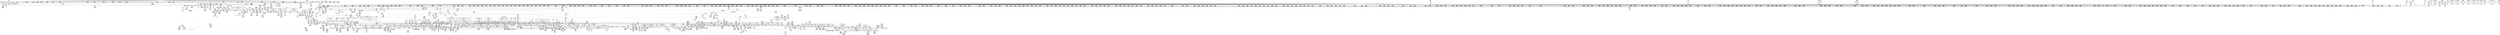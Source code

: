 digraph {
	CE0x3e51250 [shape=record,shape=Mrecord,label="{CE0x3e51250|2472:_%struct.cred*,_:_CRE_528,536_|*MultipleSource*|Function::task_sid&Arg::task::|security/selinux/hooks.c,208|Function::selinux_msg_queue_msgrcv&Arg::target::}"]
	CE0x3e49f60 [shape=record,shape=Mrecord,label="{CE0x3e49f60|rcu_read_unlock:tmp4|include/linux/rcupdate.h,933}"]
	CE0x3e52f50 [shape=record,shape=Mrecord,label="{CE0x3e52f50|2472:_%struct.cred*,_:_CRE_648,652_|*MultipleSource*|Function::task_sid&Arg::task::|security/selinux/hooks.c,208|Function::selinux_msg_queue_msgrcv&Arg::target::}"]
	CE0x3e38360 [shape=record,shape=Mrecord,label="{CE0x3e38360|selinux_msg_queue_msgrcv:tmp14|security/selinux/hooks.c,5285}"]
	CE0x3e7c050 [shape=record,shape=Mrecord,label="{CE0x3e7c050|2472:_%struct.cred*,_:_CRE_6319,6320_}"]
	CE0x3e81930 [shape=record,shape=Mrecord,label="{CE0x3e81930|2472:_%struct.cred*,_:_CRE_6504,6512_|*MultipleSource*|Function::task_sid&Arg::task::|security/selinux/hooks.c,208|Function::selinux_msg_queue_msgrcv&Arg::target::}"]
	CE0x3df8fa0 [shape=record,shape=Mrecord,label="{CE0x3df8fa0|avc_has_perm:ssid|Function::avc_has_perm&Arg::ssid::}"]
	CE0x3ed22c0 [shape=record,shape=Mrecord,label="{CE0x3ed22c0|i64*_getelementptr_inbounds_(_4_x_i64_,_4_x_i64_*___llvm_gcov_ctr130,_i64_0,_i64_2)|*Constant*}"]
	CE0x3ea1340 [shape=record,shape=Mrecord,label="{CE0x3ea1340|rcu_read_lock:land.lhs.true2|*SummSource*}"]
	CE0x3e01d10 [shape=record,shape=Mrecord,label="{CE0x3e01d10|80:_i32,_112:_i8*,_:_CRE_34,35_}"]
	CE0x3f4fc50 [shape=record,shape=Mrecord,label="{CE0x3f4fc50|__preempt_count_sub:tmp}"]
	CE0x3e7e780 [shape=record,shape=Mrecord,label="{CE0x3e7e780|2472:_%struct.cred*,_:_CRE_6352,6353_}"]
	CE0x3e43b20 [shape=record,shape=Mrecord,label="{CE0x3e43b20|cred_sid:tmp3}"]
	CE0x3deb5c0 [shape=record,shape=Mrecord,label="{CE0x3deb5c0|task_sid:tmp3|*SummSink*}"]
	CE0x3e027e0 [shape=record,shape=Mrecord,label="{CE0x3e027e0|task_sid:real_cred|security/selinux/hooks.c,208}"]
	CE0x3ed8760 [shape=record,shape=Mrecord,label="{CE0x3ed8760|rcu_lock_release:tmp|*SummSink*}"]
	CE0x3e6a450 [shape=record,shape=Mrecord,label="{CE0x3e6a450|2472:_%struct.cred*,_:_CRE_2864,2872_|*MultipleSource*|Function::task_sid&Arg::task::|security/selinux/hooks.c,208|Function::selinux_msg_queue_msgrcv&Arg::target::}"]
	CE0x3eeac00 [shape=record,shape=Mrecord,label="{CE0x3eeac00|__rcu_read_unlock:tmp3|*SummSink*}"]
	CE0x3eef4e0 [shape=record,shape=Mrecord,label="{CE0x3eef4e0|rcu_lock_release:tmp4|include/linux/rcupdate.h,423|*SummSource*}"]
	CE0x3e70ad0 [shape=record,shape=Mrecord,label="{CE0x3e70ad0|2472:_%struct.cred*,_:_CRE_2976,2980_|*MultipleSource*|Function::task_sid&Arg::task::|security/selinux/hooks.c,208|Function::selinux_msg_queue_msgrcv&Arg::target::}"]
	CE0x3e65710 [shape=record,shape=Mrecord,label="{CE0x3e65710|2472:_%struct.cred*,_:_CRE_2544,2568_|*MultipleSource*|Function::task_sid&Arg::task::|security/selinux/hooks.c,208|Function::selinux_msg_queue_msgrcv&Arg::target::}"]
	CE0x3ef1680 [shape=record,shape=Mrecord,label="{CE0x3ef1680|GLOBAL:lock_release|*Constant*|*SummSink*}"]
	CE0x3ed45d0 [shape=record,shape=Mrecord,label="{CE0x3ed45d0|i64_1|*Constant*}"]
	CE0x3e48030 [shape=record,shape=Mrecord,label="{CE0x3e48030|i64*_getelementptr_inbounds_(_11_x_i64_,_11_x_i64_*___llvm_gcov_ctr127,_i64_0,_i64_0)|*Constant*|*SummSource*}"]
	CE0x3e3bf70 [shape=record,shape=Mrecord,label="{CE0x3e3bf70|2472:_%struct.cred*,_:_CRE_392,400_|*MultipleSource*|Function::task_sid&Arg::task::|security/selinux/hooks.c,208|Function::selinux_msg_queue_msgrcv&Arg::target::}"]
	CE0x3e69c30 [shape=record,shape=Mrecord,label="{CE0x3e69c30|2472:_%struct.cred*,_:_CRE_2832,2840_|*MultipleSource*|Function::task_sid&Arg::task::|security/selinux/hooks.c,208|Function::selinux_msg_queue_msgrcv&Arg::target::}"]
	CE0x3df36f0 [shape=record,shape=Mrecord,label="{CE0x3df36f0|0:_i8,_8:_i32,_24:_%struct.selinux_audit_data*,_:_SCMRE_0,1_|*MultipleSource*|security/selinux/hooks.c, 5272|security/selinux/hooks.c,5279}"]
	CE0x3e0cb00 [shape=record,shape=Mrecord,label="{CE0x3e0cb00|80:_i32,_112:_i8*,_:_CRE_63,64_}"]
	CE0x3f0a440 [shape=record,shape=Mrecord,label="{CE0x3f0a440|rcu_lock_acquire:tmp7|*SummSink*}"]
	CE0x3df0490 [shape=record,shape=Mrecord,label="{CE0x3df0490|_call_void_mcount()_#3|*SummSink*}"]
	CE0x3e6ad00 [shape=record,shape=Mrecord,label="{CE0x3e6ad00|2472:_%struct.cred*,_:_CRE_2888,2896_|*MultipleSource*|Function::task_sid&Arg::task::|security/selinux/hooks.c,208|Function::selinux_msg_queue_msgrcv&Arg::target::}"]
	CE0x3dfc740 [shape=record,shape=Mrecord,label="{CE0x3dfc740|selinux_msg_queue_msgrcv:type2|security/selinux/hooks.c,5279|*SummSource*}"]
	CE0x3eb9ea0 [shape=record,shape=Mrecord,label="{CE0x3eb9ea0|i64*_getelementptr_inbounds_(_4_x_i64_,_4_x_i64_*___llvm_gcov_ctr135,_i64_0,_i64_2)|*Constant*|*SummSource*}"]
	CE0x3df96f0 [shape=record,shape=Mrecord,label="{CE0x3df96f0|selinux_msg_queue_msgrcv:tmp2|security/selinux/hooks.c,5276|*SummSink*}"]
	CE0x3ede050 [shape=record,shape=Mrecord,label="{CE0x3ede050|rcu_read_unlock:tmp17|include/linux/rcupdate.h,933|*SummSource*}"]
	CE0x3def980 [shape=record,shape=Mrecord,label="{CE0x3def980|task_sid:land.lhs.true2}"]
	CE0x3e54070 [shape=record,shape=Mrecord,label="{CE0x3e54070|rcu_read_unlock:land.lhs.true2|*SummSource*}"]
	CE0x3ed1cc0 [shape=record,shape=Mrecord,label="{CE0x3ed1cc0|0:_i8,_:_GCMR_rcu_read_unlock.__warned_internal_global_i8_0,_section_.data.unlikely_,_align_1:_elem_0:default:}"]
	CE0x3f33b90 [shape=record,shape=Mrecord,label="{CE0x3f33b90|__preempt_count_sub:sub|./arch/x86/include/asm/preempt.h,77|*SummSink*}"]
	CE0x3f08130 [shape=record,shape=Mrecord,label="{CE0x3f08130|_call_void_mcount()_#3|*SummSink*}"]
	CE0x3eacb90 [shape=record,shape=Mrecord,label="{CE0x3eacb90|rcu_read_lock:tmp14|include/linux/rcupdate.h,882}"]
	CE0x3dffcc0 [shape=record,shape=Mrecord,label="{CE0x3dffcc0|80:_i32,_112:_i8*,_:_CRE_104,112_|*MultipleSource*|security/selinux/hooks.c,5276|Function::selinux_msg_queue_msgrcv&Arg::msq::}"]
	CE0x3e78670 [shape=record,shape=Mrecord,label="{CE0x3e78670|2472:_%struct.cred*,_:_CRE_6208,6216_|*MultipleSource*|Function::task_sid&Arg::task::|security/selinux/hooks.c,208|Function::selinux_msg_queue_msgrcv&Arg::target::}"]
	CE0x3ef2a60 [shape=record,shape=Mrecord,label="{CE0x3ef2a60|rcu_lock_release:tmp7}"]
	CE0x3ee6d20 [shape=record,shape=Mrecord,label="{CE0x3ee6d20|__preempt_count_sub:tmp3}"]
	CE0x3f08ca0 [shape=record,shape=Mrecord,label="{CE0x3f08ca0|i64*_getelementptr_inbounds_(_4_x_i64_,_4_x_i64_*___llvm_gcov_ctr128,_i64_0,_i64_2)|*Constant*}"]
	CE0x3ece960 [shape=record,shape=Mrecord,label="{CE0x3ece960|rcu_read_unlock:tmp9|include/linux/rcupdate.h,933|*SummSink*}"]
	CE0x3de12c0 [shape=record,shape=Mrecord,label="{CE0x3de12c0|task_sid:land.lhs.true|*SummSource*}"]
	CE0x3ea08e0 [shape=record,shape=Mrecord,label="{CE0x3ea08e0|i64_6|*Constant*}"]
	CE0x3ed5bc0 [shape=record,shape=Mrecord,label="{CE0x3ed5bc0|rcu_read_unlock:tmp12|include/linux/rcupdate.h,933}"]
	CE0x3ed0cf0 [shape=record,shape=Mrecord,label="{CE0x3ed0cf0|i64*_getelementptr_inbounds_(_4_x_i64_,_4_x_i64_*___llvm_gcov_ctr128,_i64_0,_i64_1)|*Constant*}"]
	CE0x3decfa0 [shape=record,shape=Mrecord,label="{CE0x3decfa0|_call_void___preempt_count_add(i32_1)_#10,_!dbg_!27711|include/linux/rcupdate.h,239|*SummSource*}"]
	CE0x3ea7ef0 [shape=record,shape=Mrecord,label="{CE0x3ea7ef0|__preempt_count_sub:entry|*SummSource*}"]
	CE0x3e63de0 [shape=record,shape=Mrecord,label="{CE0x3e63de0|2472:_%struct.cred*,_:_CRE_2488,2504_|*MultipleSource*|Function::task_sid&Arg::task::|security/selinux/hooks.c,208|Function::selinux_msg_queue_msgrcv&Arg::target::}"]
	CE0x3ef0b50 [shape=record,shape=Mrecord,label="{CE0x3ef0b50|rcu_lock_release:tmp2}"]
	CE0x3ead360 [shape=record,shape=Mrecord,label="{CE0x3ead360|rcu_read_lock:tmp15|include/linux/rcupdate.h,882}"]
	CE0x3e7d0f0 [shape=record,shape=Mrecord,label="{CE0x3e7d0f0|2472:_%struct.cred*,_:_CRE_6333,6334_}"]
	CE0x3df6120 [shape=record,shape=Mrecord,label="{CE0x3df6120|80:_i32,_112:_i8*,_:_CRE_42,43_}"]
	CE0x3e43ce0 [shape=record,shape=Mrecord,label="{CE0x3e43ce0|cred_sid:tmp3|*SummSink*}"]
	CE0x3e16470 [shape=record,shape=Mrecord,label="{CE0x3e16470|selinux_msg_queue_msgrcv:q_perm3|security/selinux/hooks.c,5280|*SummSource*}"]
	CE0x3e041a0 [shape=record,shape=Mrecord,label="{CE0x3e041a0|2472:_%struct.cred*,_:_CRE_320,328_|*MultipleSource*|Function::task_sid&Arg::task::|security/selinux/hooks.c,208|Function::selinux_msg_queue_msgrcv&Arg::target::}"]
	CE0x3e7c640 [shape=record,shape=Mrecord,label="{CE0x3e7c640|2472:_%struct.cred*,_:_CRE_6324,6325_}"]
	CE0x3eaca20 [shape=record,shape=Mrecord,label="{CE0x3eaca20|rcu_read_lock:tmp13|include/linux/rcupdate.h,882}"]
	CE0x3e74430 [shape=record,shape=Mrecord,label="{CE0x3e74430|2472:_%struct.cred*,_:_CRE_3164,3168_|*MultipleSource*|Function::task_sid&Arg::task::|security/selinux/hooks.c,208|Function::selinux_msg_queue_msgrcv&Arg::target::}"]
	CE0x3e01970 [shape=record,shape=Mrecord,label="{CE0x3e01970|selinux_msg_queue_msgrcv:tmp|*SummSource*}"]
	CE0x3eb9dc0 [shape=record,shape=Mrecord,label="{CE0x3eb9dc0|__preempt_count_sub:tmp4|./arch/x86/include/asm/preempt.h,77|*SummSink*}"]
	CE0x3ed2f50 [shape=record,shape=Mrecord,label="{CE0x3ed2f50|rcu_lock_acquire:bb}"]
	"CONST[source:0(mediator),value:2(dynamic)][purpose:{object}][SnkIdx:1]"
	CE0x3f00860 [shape=record,shape=Mrecord,label="{CE0x3f00860|__preempt_count_add:do.end}"]
	CE0x3ea4930 [shape=record,shape=Mrecord,label="{CE0x3ea4930|128:_i8*,_:_CRE_128,136_|*MultipleSource*|Function::cred_sid&Arg::cred::|*LoadInst*|security/selinux/hooks.c,208|security/selinux/hooks.c,196}"]
	CE0x3e52260 [shape=record,shape=Mrecord,label="{CE0x3e52260|2472:_%struct.cred*,_:_CRE_600,608_|*MultipleSource*|Function::task_sid&Arg::task::|security/selinux/hooks.c,208|Function::selinux_msg_queue_msgrcv&Arg::target::}"]
	CE0x3e62eb0 [shape=record,shape=Mrecord,label="{CE0x3e62eb0|2472:_%struct.cred*,_:_CRE_2384,2392_|*MultipleSource*|Function::task_sid&Arg::task::|security/selinux/hooks.c,208|Function::selinux_msg_queue_msgrcv&Arg::target::}"]
	CE0x3ec8fc0 [shape=record,shape=Mrecord,label="{CE0x3ec8fc0|rcu_lock_acquire:tmp1|*SummSource*}"]
	CE0x3e3b880 [shape=record,shape=Mrecord,label="{CE0x3e3b880|rcu_read_lock:entry|*SummSink*}"]
	CE0x3e0d810 [shape=record,shape=Mrecord,label="{CE0x3e0d810|selinux_msg_queue_msgrcv:ipc_id|security/selinux/hooks.c,5280}"]
	CE0x3ee05a0 [shape=record,shape=Mrecord,label="{CE0x3ee05a0|i64*_getelementptr_inbounds_(_11_x_i64_,_11_x_i64_*___llvm_gcov_ctr132,_i64_0,_i64_10)|*Constant*|*SummSink*}"]
	CE0x3e11760 [shape=record,shape=Mrecord,label="{CE0x3e11760|2472:_%struct.cred*,_:_CRE_1816,1817_|*MultipleSource*|Function::task_sid&Arg::task::|security/selinux/hooks.c,208|Function::selinux_msg_queue_msgrcv&Arg::target::}"]
	CE0x3deb680 [shape=record,shape=Mrecord,label="{CE0x3deb680|_call_void_mcount()_#3}"]
	CE0x3e3e1b0 [shape=record,shape=Mrecord,label="{CE0x3e3e1b0|__rcu_read_lock:tmp1|*SummSource*}"]
	CE0x3f324e0 [shape=record,shape=Mrecord,label="{CE0x3f324e0|__preempt_count_sub:tmp2}"]
	CE0x3f09b30 [shape=record,shape=Mrecord,label="{CE0x3f09b30|i64*_getelementptr_inbounds_(_4_x_i64_,_4_x_i64_*___llvm_gcov_ctr130,_i64_0,_i64_3)|*Constant*|*SummSource*}"]
	CE0x3df3ad0 [shape=record,shape=Mrecord,label="{CE0x3df3ad0|selinux_msg_queue_msgrcv:q_perm3|security/selinux/hooks.c,5280|*SummSink*}"]
	CE0x3ee5bb0 [shape=record,shape=Mrecord,label="{CE0x3ee5bb0|i64*_getelementptr_inbounds_(_4_x_i64_,_4_x_i64_*___llvm_gcov_ctr128,_i64_0,_i64_0)|*Constant*|*SummSink*}"]
	CE0x3dfe490 [shape=record,shape=Mrecord,label="{CE0x3dfe490|40:_i8*,_:_CRE_0,8_|*MultipleSource*|Function::selinux_msg_queue_msgrcv&Arg::msg::|security/selinux/hooks.c,5277}"]
	CE0x3ee4bb0 [shape=record,shape=Mrecord,label="{CE0x3ee4bb0|__preempt_count_add:bb}"]
	CE0x3e0f540 [shape=record,shape=Mrecord,label="{CE0x3e0f540|i64*_getelementptr_inbounds_(_13_x_i64_,_13_x_i64_*___llvm_gcov_ctr126,_i64_0,_i64_8)|*Constant*|*SummSink*}"]
	CE0x3e72ab0 [shape=record,shape=Mrecord,label="{CE0x3e72ab0|2472:_%struct.cred*,_:_CRE_3104,3108_|*MultipleSource*|Function::task_sid&Arg::task::|security/selinux/hooks.c,208|Function::selinux_msg_queue_msgrcv&Arg::target::}"]
	CE0x3deab80 [shape=record,shape=Mrecord,label="{CE0x3deab80|i32_0|*Constant*|*SummSource*}"]
	CE0x3e40040 [shape=record,shape=Mrecord,label="{CE0x3e40040|_ret_void,_!dbg_!27717|include/linux/rcupdate.h,419|*SummSource*}"]
	CE0x3e4fa30 [shape=record,shape=Mrecord,label="{CE0x3e4fa30|GLOBAL:rcu_lock_acquire|*Constant*|*SummSource*}"]
	CE0x3f388b0 [shape=record,shape=Mrecord,label="{CE0x3f388b0|i64*_getelementptr_inbounds_(_4_x_i64_,_4_x_i64_*___llvm_gcov_ctr129,_i64_0,_i64_1)|*Constant*|*SummSink*}"]
	CE0x3e53a90 [shape=record,shape=Mrecord,label="{CE0x3e53a90|2472:_%struct.cred*,_:_CRE_688,689_}"]
	CE0x3eba580 [shape=record,shape=Mrecord,label="{CE0x3eba580|__preempt_count_sub:sub|./arch/x86/include/asm/preempt.h,77|*SummSource*}"]
	CE0x3eec7e0 [shape=record,shape=Mrecord,label="{CE0x3eec7e0|rcu_lock_acquire:indirectgoto|*SummSink*}"]
	CE0x3e4cd80 [shape=record,shape=Mrecord,label="{CE0x3e4cd80|task_sid:land.lhs.true2|*SummSink*}"]
	CE0x3ed1360 [shape=record,shape=Mrecord,label="{CE0x3ed1360|rcu_read_unlock:tobool|include/linux/rcupdate.h,933|*SummSource*}"]
	CE0x3eac350 [shape=record,shape=Mrecord,label="{CE0x3eac350|rcu_read_unlock:call3|include/linux/rcupdate.h,933}"]
	CE0x3e79dd0 [shape=record,shape=Mrecord,label="{CE0x3e79dd0|2472:_%struct.cred*,_:_CRE_6290,6291_}"]
	CE0x3de15b0 [shape=record,shape=Mrecord,label="{CE0x3de15b0|task_sid:entry|*SummSource*}"]
	CE0x3ed1680 [shape=record,shape=Mrecord,label="{CE0x3ed1680|rcu_read_unlock:tmp4|include/linux/rcupdate.h,933|*SummSource*}"]
	CE0x3e3d410 [shape=record,shape=Mrecord,label="{CE0x3e3d410|2472:_%struct.cred*,_:_CRE_288,296_|*MultipleSource*|Function::task_sid&Arg::task::|security/selinux/hooks.c,208|Function::selinux_msg_queue_msgrcv&Arg::target::}"]
	CE0x3e9bd40 [shape=record,shape=Mrecord,label="{CE0x3e9bd40|i32_883|*Constant*|*SummSource*}"]
	CE0x3f34480 [shape=record,shape=Mrecord,label="{CE0x3f34480|__preempt_count_sub:val|Function::__preempt_count_sub&Arg::val::|*SummSource*}"]
	CE0x3ef9ac0 [shape=record,shape=Mrecord,label="{CE0x3ef9ac0|_ret_void,_!dbg_!27720|./arch/x86/include/asm/preempt.h,78|*SummSink*}"]
	CE0x3e16ab0 [shape=record,shape=Mrecord,label="{CE0x3e16ab0|selinux_msg_queue_msgrcv:tmp6|security/selinux/hooks.c,5280}"]
	CE0x3edcd00 [shape=record,shape=Mrecord,label="{CE0x3edcd00|i64*_getelementptr_inbounds_(_11_x_i64_,_11_x_i64_*___llvm_gcov_ctr132,_i64_0,_i64_9)|*Constant*}"]
	CE0x3e03660 [shape=record,shape=Mrecord,label="{CE0x3e03660|80:_i32,_112:_i8*,_:_CRE_22,23_}"]
	CE0x3e97e60 [shape=record,shape=Mrecord,label="{CE0x3e97e60|rcu_read_lock:land.lhs.true|*SummSource*}"]
	CE0x3e46a80 [shape=record,shape=Mrecord,label="{CE0x3e46a80|_call_void_mcount()_#3|*SummSink*}"]
	CE0x3edda40 [shape=record,shape=Mrecord,label="{CE0x3edda40|rcu_read_unlock:tmp20|include/linux/rcupdate.h,933|*SummSource*}"]
	CE0x3e19090 [shape=record,shape=Mrecord,label="{CE0x3e19090|2472:_%struct.cred*,_:_CRE_698,699_}"]
	CE0x3ebf9e0 [shape=record,shape=Mrecord,label="{CE0x3ebf9e0|rcu_read_lock:tmp21|include/linux/rcupdate.h,884|*SummSource*}"]
	CE0x3f0aca0 [shape=record,shape=Mrecord,label="{CE0x3f0aca0|rcu_lock_release:__here}"]
	CE0x3e486e0 [shape=record,shape=Mrecord,label="{CE0x3e486e0|2472:_%struct.cred*,_:_CRE_224,232_|*MultipleSource*|Function::task_sid&Arg::task::|security/selinux/hooks.c,208|Function::selinux_msg_queue_msgrcv&Arg::target::}"]
	CE0x3df9e90 [shape=record,shape=Mrecord,label="{CE0x3df9e90|_call_void_lockdep_rcu_suspicious(i8*_getelementptr_inbounds_(_25_x_i8_,_25_x_i8_*_.str45,_i32_0,_i32_0),_i32_883,_i8*_getelementptr_inbounds_(_42_x_i8_,_42_x_i8_*_.str46,_i32_0,_i32_0))_#10,_!dbg_!27728|include/linux/rcupdate.h,882}"]
	CE0x3eccb10 [shape=record,shape=Mrecord,label="{CE0x3eccb10|i64*_getelementptr_inbounds_(_11_x_i64_,_11_x_i64_*___llvm_gcov_ctr132,_i64_0,_i64_8)|*Constant*|*SummSink*}"]
	CE0x3ebffc0 [shape=record,shape=Mrecord,label="{CE0x3ebffc0|rcu_read_lock:tmp22|include/linux/rcupdate.h,884}"]
	CE0x3e4bfa0 [shape=record,shape=Mrecord,label="{CE0x3e4bfa0|task_sid:do.end6|*SummSink*}"]
	CE0x3ed7570 [shape=record,shape=Mrecord,label="{CE0x3ed7570|i64*_getelementptr_inbounds_(_11_x_i64_,_11_x_i64_*___llvm_gcov_ctr132,_i64_0,_i64_0)|*Constant*|*SummSink*}"]
	CE0x3e35370 [shape=record,shape=Mrecord,label="{CE0x3e35370|selinux_msg_queue_msgrcv:call7|security/selinux/hooks.c,5285|*SummSource*}"]
	CE0x3dfe180 [shape=record,shape=Mrecord,label="{CE0x3dfe180|selinux_msg_queue_msgrcv:msg|Function::selinux_msg_queue_msgrcv&Arg::msg::}"]
	CE0x3e8ef70 [shape=record,shape=Mrecord,label="{CE0x3e8ef70|cred_sid:tmp6|security/selinux/hooks.c,197|*SummSource*}"]
	CE0x3e40ca0 [shape=record,shape=Mrecord,label="{CE0x3e40ca0|2472:_%struct.cred*,_:_CRE_240,248_|*MultipleSource*|Function::task_sid&Arg::task::|security/selinux/hooks.c,208|Function::selinux_msg_queue_msgrcv&Arg::target::}"]
	CE0x3e7ae80 [shape=record,shape=Mrecord,label="{CE0x3e7ae80|2472:_%struct.cred*,_:_CRE_6304,6305_}"]
	CE0x3e70740 [shape=record,shape=Mrecord,label="{CE0x3e70740|2472:_%struct.cred*,_:_CRE_2973,2974_}"]
	CE0x3e6e600 [shape=record,shape=Mrecord,label="{CE0x3e6e600|2472:_%struct.cred*,_:_CRE_2945,2946_}"]
	CE0x3e72890 [shape=record,shape=Mrecord,label="{CE0x3e72890|2472:_%struct.cred*,_:_CRE_3096,3104_|*MultipleSource*|Function::task_sid&Arg::task::|security/selinux/hooks.c,208|Function::selinux_msg_queue_msgrcv&Arg::target::}"]
	CE0x3e80890 [shape=record,shape=Mrecord,label="{CE0x3e80890|2472:_%struct.cred*,_:_CRE_6464,6472_|*MultipleSource*|Function::task_sid&Arg::task::|security/selinux/hooks.c,208|Function::selinux_msg_queue_msgrcv&Arg::target::}"]
	CE0x3e855c0 [shape=record,shape=Mrecord,label="{CE0x3e855c0|2472:_%struct.cred*,_:_CRE_10552,10560_|*MultipleSource*|Function::task_sid&Arg::task::|security/selinux/hooks.c,208|Function::selinux_msg_queue_msgrcv&Arg::target::}"]
	CE0x3ee5330 [shape=record,shape=Mrecord,label="{CE0x3ee5330|_call_void_lock_acquire(%struct.lockdep_map*_%map,_i32_0,_i32_0,_i32_2,_i32_0,_%struct.lockdep_map*_null,_i64_ptrtoint_(i8*_blockaddress(_rcu_lock_acquire,_%__here)_to_i64))_#10,_!dbg_!27716|include/linux/rcupdate.h,418|*SummSource*}"]
	CE0x3f086e0 [shape=record,shape=Mrecord,label="{CE0x3f086e0|rcu_lock_acquire:__here}"]
	CE0x3e85a20 [shape=record,shape=Mrecord,label="{CE0x3e85a20|2472:_%struct.cred*,_:_CRE_10568,10572_|*MultipleSource*|Function::task_sid&Arg::task::|security/selinux/hooks.c,208|Function::selinux_msg_queue_msgrcv&Arg::target::}"]
	CE0x3e36910 [shape=record,shape=Mrecord,label="{CE0x3e36910|i64*_getelementptr_inbounds_(_5_x_i64_,_5_x_i64_*___llvm_gcov_ctr309,_i64_0,_i64_4)|*Constant*|*SummSink*}"]
	CE0x3e70610 [shape=record,shape=Mrecord,label="{CE0x3e70610|2472:_%struct.cred*,_:_CRE_2972,2973_}"]
	CE0x3e0edb0 [shape=record,shape=Mrecord,label="{CE0x3e0edb0|2472:_%struct.cred*,_:_CRE_697,698_}"]
	CE0x3e8fb50 [shape=record,shape=Mrecord,label="{CE0x3e8fb50|rcu_read_unlock:tmp9|include/linux/rcupdate.h,933}"]
	CE0x3e67080 [shape=record,shape=Mrecord,label="{CE0x3e67080|2472:_%struct.cred*,_:_CRE_2672,2680_|*MultipleSource*|Function::task_sid&Arg::task::|security/selinux/hooks.c,208|Function::selinux_msg_queue_msgrcv&Arg::target::}"]
	CE0x3e92360 [shape=record,shape=Mrecord,label="{CE0x3e92360|i64*_getelementptr_inbounds_(_13_x_i64_,_13_x_i64_*___llvm_gcov_ctr126,_i64_0,_i64_10)|*Constant*}"]
	CE0x3e985f0 [shape=record,shape=Mrecord,label="{CE0x3e985f0|rcu_read_lock:bb}"]
	CE0x3e6d1d0 [shape=record,shape=Mrecord,label="{CE0x3e6d1d0|2472:_%struct.cred*,_:_CRE_2928,2929_}"]
	CE0x3e1b560 [shape=record,shape=Mrecord,label="{CE0x3e1b560|task_sid:if.end|*SummSink*}"]
	"CONST[source:1(input),value:2(dynamic)][purpose:{object}][SrcIdx:2]"
	CE0x3ed7e20 [shape=record,shape=Mrecord,label="{CE0x3ed7e20|GLOBAL:rcu_read_unlock.__warned|Global_var:rcu_read_unlock.__warned|*SummSource*}"]
	CE0x3e5f850 [shape=record,shape=Mrecord,label="{CE0x3e5f850|2472:_%struct.cred*,_:_CRE_2088,2096_|*MultipleSource*|Function::task_sid&Arg::task::|security/selinux/hooks.c,208|Function::selinux_msg_queue_msgrcv&Arg::target::}"]
	CE0x3df6b80 [shape=record,shape=Mrecord,label="{CE0x3df6b80|2472:_%struct.cred*,_:_CRE_460,464_|*MultipleSource*|Function::task_sid&Arg::task::|security/selinux/hooks.c,208|Function::selinux_msg_queue_msgrcv&Arg::target::}"]
	CE0x3e9b5f0 [shape=record,shape=Mrecord,label="{CE0x3e9b5f0|i8*_getelementptr_inbounds_(_25_x_i8_,_25_x_i8_*_.str45,_i32_0,_i32_0)|*Constant*|*SummSink*}"]
	CE0x3dfb750 [shape=record,shape=Mrecord,label="{CE0x3dfb750|_ret_i32_%retval.0,_!dbg_!27728|security/selinux/avc.c,775|*SummSink*}"]
	CE0x3e94ab0 [shape=record,shape=Mrecord,label="{CE0x3e94ab0|i64*_getelementptr_inbounds_(_13_x_i64_,_13_x_i64_*___llvm_gcov_ctr126,_i64_0,_i64_12)|*Constant*|*SummSink*}"]
	CE0x3e64b70 [shape=record,shape=Mrecord,label="{CE0x3e64b70|2472:_%struct.cred*,_:_CRE_2524,2525_}"]
	CE0x3e65080 [shape=record,shape=Mrecord,label="{CE0x3e65080|2472:_%struct.cred*,_:_CRE_2530,2531_}"]
	CE0x3df24c0 [shape=record,shape=Mrecord,label="{CE0x3df24c0|selinux_msg_queue_msgrcv:call|security/selinux/hooks.c,5273}"]
	CE0x3e40870 [shape=record,shape=Mrecord,label="{CE0x3e40870|i64_1|*Constant*}"]
	CE0x3ea3580 [shape=record,shape=Mrecord,label="{CE0x3ea3580|_call_void_mcount()_#3|*SummSink*}"]
	CE0x3ed8060 [shape=record,shape=Mrecord,label="{CE0x3ed8060|COLLAPSED:_GCMRE___llvm_gcov_ctr130_internal_global_4_x_i64_zeroinitializer:_elem_0:default:}"]
	CE0x3e76aa0 [shape=record,shape=Mrecord,label="{CE0x3e76aa0|2472:_%struct.cred*,_:_CRE_5984,5992_|*MultipleSource*|Function::task_sid&Arg::task::|security/selinux/hooks.c,208|Function::selinux_msg_queue_msgrcv&Arg::target::}"]
	CE0x3e713b0 [shape=record,shape=Mrecord,label="{CE0x3e713b0|2472:_%struct.cred*,_:_CRE_3008,3024_|*MultipleSource*|Function::task_sid&Arg::task::|security/selinux/hooks.c,208|Function::selinux_msg_queue_msgrcv&Arg::target::}"]
	CE0x3e7b210 [shape=record,shape=Mrecord,label="{CE0x3e7b210|2472:_%struct.cred*,_:_CRE_6307,6308_}"]
	CE0x3edd830 [shape=record,shape=Mrecord,label="{CE0x3edd830|rcu_read_unlock:tmp20|include/linux/rcupdate.h,933}"]
	CE0x3e165a0 [shape=record,shape=Mrecord,label="{CE0x3e165a0|selinux_msg_queue_msgrcv:key|security/selinux/hooks.c,5280}"]
	CE0x3e18e20 [shape=record,shape=Mrecord,label="{CE0x3e18e20|avc_has_perm:tsid|Function::avc_has_perm&Arg::tsid::}"]
	CE0x3e79520 [shape=record,shape=Mrecord,label="{CE0x3e79520|2472:_%struct.cred*,_:_CRE_6264,6280_|*MultipleSource*|Function::task_sid&Arg::task::|security/selinux/hooks.c,208|Function::selinux_msg_queue_msgrcv&Arg::target::}"]
	CE0x3ee5a90 [shape=record,shape=Mrecord,label="{CE0x3ee5a90|__rcu_read_lock:tmp3}"]
	CE0x3ea0ca0 [shape=record,shape=Mrecord,label="{CE0x3ea0ca0|task_sid:call|security/selinux/hooks.c,208|*SummSink*}"]
	CE0x3ef0140 [shape=record,shape=Mrecord,label="{CE0x3ef0140|i32_0|*Constant*}"]
	CE0x3df8c80 [shape=record,shape=Mrecord,label="{CE0x3df8c80|avc_has_perm:entry}"]
	CE0x3e96070 [shape=record,shape=Mrecord,label="{CE0x3e96070|cred_sid:cred|Function::cred_sid&Arg::cred::}"]
	CE0x3ea6e40 [shape=record,shape=Mrecord,label="{CE0x3ea6e40|rcu_read_lock:tobool|include/linux/rcupdate.h,882}"]
	CE0x3e69e50 [shape=record,shape=Mrecord,label="{CE0x3e69e50|2472:_%struct.cred*,_:_CRE_2840,2848_|*MultipleSource*|Function::task_sid&Arg::task::|security/selinux/hooks.c,208|Function::selinux_msg_queue_msgrcv&Arg::target::}"]
	CE0x3e9d100 [shape=record,shape=Mrecord,label="{CE0x3e9d100|0:_i8,_:_GCMR_task_sid.__warned_internal_global_i8_0,_section_.data.unlikely_,_align_1:_elem_0:default:}"]
	CE0x3e11940 [shape=record,shape=Mrecord,label="{CE0x3e11940|2472:_%struct.cred*,_:_CRE_1824,1832_|*MultipleSource*|Function::task_sid&Arg::task::|security/selinux/hooks.c,208|Function::selinux_msg_queue_msgrcv&Arg::target::}"]
	CE0x3e7afb0 [shape=record,shape=Mrecord,label="{CE0x3e7afb0|2472:_%struct.cred*,_:_CRE_6305,6306_}"]
	CE0x3ed67c0 [shape=record,shape=Mrecord,label="{CE0x3ed67c0|rcu_lock_acquire:tmp2|*SummSink*}"]
	CE0x3e46de0 [shape=record,shape=Mrecord,label="{CE0x3e46de0|2472:_%struct.cred*,_:_CRE_360,368_|*MultipleSource*|Function::task_sid&Arg::task::|security/selinux/hooks.c,208|Function::selinux_msg_queue_msgrcv&Arg::target::}"]
	CE0x3e098a0 [shape=record,shape=Mrecord,label="{CE0x3e098a0|80:_i32,_112:_i8*,_:_CRE_184,192_|*MultipleSource*|security/selinux/hooks.c,5276|Function::selinux_msg_queue_msgrcv&Arg::msq::}"]
	CE0x3ecb510 [shape=record,shape=Mrecord,label="{CE0x3ecb510|_call_void_asm_sideeffect_,_memory_,_dirflag_,_fpsr_,_flags_()_#3,_!dbg_!27714,_!srcloc_!27715|include/linux/rcupdate.h,239|*SummSource*}"]
	CE0x3e95f90 [shape=record,shape=Mrecord,label="{CE0x3e95f90|cred_sid:entry|*SummSink*}"]
	CE0x3dec460 [shape=record,shape=Mrecord,label="{CE0x3dec460|_call_void_rcu_read_lock()_#10,_!dbg_!27712|security/selinux/hooks.c,207}"]
	CE0x3ee1210 [shape=record,shape=Mrecord,label="{CE0x3ee1210|_call_void_rcu_lock_release(%struct.lockdep_map*_rcu_lock_map)_#10,_!dbg_!27733|include/linux/rcupdate.h,935}"]
	CE0x3e3b610 [shape=record,shape=Mrecord,label="{CE0x3e3b610|rcu_read_lock:entry|*SummSource*}"]
	CE0x3ece630 [shape=record,shape=Mrecord,label="{CE0x3ece630|__rcu_read_lock:tmp5|include/linux/rcupdate.h,239}"]
	CE0x3eefae0 [shape=record,shape=Mrecord,label="{CE0x3eefae0|GLOBAL:__preempt_count|Global_var:__preempt_count}"]
	CE0x3e832b0 [shape=record,shape=Mrecord,label="{CE0x3e832b0|2472:_%struct.cred*,_:_CRE_6608,6616_|*MultipleSource*|Function::task_sid&Arg::task::|security/selinux/hooks.c,208|Function::selinux_msg_queue_msgrcv&Arg::target::}"]
	CE0x3ef7350 [shape=record,shape=Mrecord,label="{CE0x3ef7350|rcu_lock_release:bb}"]
	CE0x3e5ed10 [shape=record,shape=Mrecord,label="{CE0x3e5ed10|2472:_%struct.cred*,_:_CRE_2052,2056_|*MultipleSource*|Function::task_sid&Arg::task::|security/selinux/hooks.c,208|Function::selinux_msg_queue_msgrcv&Arg::target::}"]
	CE0x3dfb020 [shape=record,shape=Mrecord,label="{CE0x3dfb020|task_sid:tmp7|security/selinux/hooks.c,208}"]
	CE0x3e78ca0 [shape=record,shape=Mrecord,label="{CE0x3e78ca0|2472:_%struct.cred*,_:_CRE_6232,6240_|*MultipleSource*|Function::task_sid&Arg::task::|security/selinux/hooks.c,208|Function::selinux_msg_queue_msgrcv&Arg::target::}"]
	CE0x3e86740 [shape=record,shape=Mrecord,label="{CE0x3e86740|2472:_%struct.cred*,_:_CRE_10604,10608_|*MultipleSource*|Function::task_sid&Arg::task::|security/selinux/hooks.c,208|Function::selinux_msg_queue_msgrcv&Arg::target::}"]
	CE0x3ee4780 [shape=record,shape=Mrecord,label="{CE0x3ee4780|__rcu_read_unlock:tmp6|include/linux/rcupdate.h,245}"]
	CE0x3e04ac0 [shape=record,shape=Mrecord,label="{CE0x3e04ac0|_call_void___rcu_read_lock()_#10,_!dbg_!27710|include/linux/rcupdate.h,879|*SummSink*}"]
	CE0x3e39ff0 [shape=record,shape=Mrecord,label="{CE0x3e39ff0|i32_208|*Constant*}"]
	CE0x3e8e130 [shape=record,shape=Mrecord,label="{CE0x3e8e130|cred_sid:sid|security/selinux/hooks.c,197|*SummSource*}"]
	CE0x3e963d0 [shape=record,shape=Mrecord,label="{CE0x3e963d0|_ret_i32_%tmp6,_!dbg_!27716|security/selinux/hooks.c,197}"]
	"CONST[source:0(mediator),value:0(static)][purpose:{operation}][SnkIdx:3]"
	CE0x3ed71e0 [shape=record,shape=Mrecord,label="{CE0x3ed71e0|__rcu_read_lock:tmp6|include/linux/rcupdate.h,240}"]
	CE0x3e610e0 [shape=record,shape=Mrecord,label="{CE0x3e610e0|2472:_%struct.cred*,_:_CRE_2256,2264_|*MultipleSource*|Function::task_sid&Arg::task::|security/selinux/hooks.c,208|Function::selinux_msg_queue_msgrcv&Arg::target::}"]
	CE0x3e7a9c0 [shape=record,shape=Mrecord,label="{CE0x3e7a9c0|2472:_%struct.cred*,_:_CRE_6300,6301_}"]
	CE0x3decc80 [shape=record,shape=Mrecord,label="{CE0x3decc80|selinux_msg_queue_msgrcv:tmp1}"]
	CE0x3e67bf0 [shape=record,shape=Mrecord,label="{CE0x3e67bf0|2472:_%struct.cred*,_:_CRE_2712,2720_|*MultipleSource*|Function::task_sid&Arg::task::|security/selinux/hooks.c,208|Function::selinux_msg_queue_msgrcv&Arg::target::}"]
	CE0x3e64db0 [shape=record,shape=Mrecord,label="{CE0x3e64db0|2472:_%struct.cred*,_:_CRE_2527,2528_}"]
	CE0x3e6c5f0 [shape=record,shape=Mrecord,label="{CE0x3e6c5f0|2472:_%struct.cred*,_:_CRE_2918,2919_}"]
	CE0x3e41430 [shape=record,shape=Mrecord,label="{CE0x3e41430|__rcu_read_lock:entry|*SummSource*}"]
	CE0x3ecbe80 [shape=record,shape=Mrecord,label="{CE0x3ecbe80|_call_void_mcount()_#3}"]
	CE0x3df6210 [shape=record,shape=Mrecord,label="{CE0x3df6210|80:_i32,_112:_i8*,_:_CRE_43,44_}"]
	CE0x3e5f0d0 [shape=record,shape=Mrecord,label="{CE0x3e5f0d0|2472:_%struct.cred*,_:_CRE_2064,2072_|*MultipleSource*|Function::task_sid&Arg::task::|security/selinux/hooks.c,208|Function::selinux_msg_queue_msgrcv&Arg::target::}"]
	CE0x3e414a0 [shape=record,shape=Mrecord,label="{CE0x3e414a0|__rcu_read_lock:entry|*SummSink*}"]
	CE0x3dddf80 [shape=record,shape=Mrecord,label="{CE0x3dddf80|80:_i32,_112:_i8*,_:_CRE_25,26_}"]
	CE0x3ee57c0 [shape=record,shape=Mrecord,label="{CE0x3ee57c0|i64*_getelementptr_inbounds_(_4_x_i64_,_4_x_i64_*___llvm_gcov_ctr133,_i64_0,_i64_0)|*Constant*}"]
	CE0x3e6b770 [shape=record,shape=Mrecord,label="{CE0x3e6b770|2472:_%struct.cred*,_:_CRE_2906,2907_}"]
	CE0x3ecd6f0 [shape=record,shape=Mrecord,label="{CE0x3ecd6f0|_ret_void,_!dbg_!27719|./arch/x86/include/asm/preempt.h,73|*SummSource*}"]
	CE0x3e12600 [shape=record,shape=Mrecord,label="{CE0x3e12600|2472:_%struct.cred*,_:_CRE_1880,1888_|*MultipleSource*|Function::task_sid&Arg::task::|security/selinux/hooks.c,208|Function::selinux_msg_queue_msgrcv&Arg::target::}"]
	CE0x3ee6dc0 [shape=record,shape=Mrecord,label="{CE0x3ee6dc0|__preempt_count_sub:tmp3|*SummSource*}"]
	CE0x3e6eac0 [shape=record,shape=Mrecord,label="{CE0x3e6eac0|2472:_%struct.cred*,_:_CRE_2949,2950_}"]
	CE0x3ed8480 [shape=record,shape=Mrecord,label="{CE0x3ed8480|rcu_read_unlock:if.then}"]
	CE0x3dffae0 [shape=record,shape=Mrecord,label="{CE0x3dffae0|80:_i32,_112:_i8*,_:_CRE_100,102_|*MultipleSource*|security/selinux/hooks.c,5276|Function::selinux_msg_queue_msgrcv&Arg::msq::}"]
	CE0x3e3e6b0 [shape=record,shape=Mrecord,label="{CE0x3e3e6b0|i32_77|*Constant*|*SummSource*}"]
	CE0x3e64f90 [shape=record,shape=Mrecord,label="{CE0x3e64f90|2472:_%struct.cred*,_:_CRE_2529,2530_}"]
	CE0x3e80450 [shape=record,shape=Mrecord,label="{CE0x3e80450|2472:_%struct.cred*,_:_CRE_6448,6456_|*MultipleSource*|Function::task_sid&Arg::task::|security/selinux/hooks.c,208|Function::selinux_msg_queue_msgrcv&Arg::target::}"]
	CE0x3e43450 [shape=record,shape=Mrecord,label="{CE0x3e43450|rcu_read_lock:call|include/linux/rcupdate.h,882}"]
	CE0x3e66ea0 [shape=record,shape=Mrecord,label="{CE0x3e66ea0|2472:_%struct.cred*,_:_CRE_2664,2672_|*MultipleSource*|Function::task_sid&Arg::task::|security/selinux/hooks.c,208|Function::selinux_msg_queue_msgrcv&Arg::target::}"]
	CE0x3defaa0 [shape=record,shape=Mrecord,label="{CE0x3defaa0|task_sid:land.lhs.true2|*SummSource*}"]
	CE0x3ef11d0 [shape=record,shape=Mrecord,label="{CE0x3ef11d0|__rcu_read_lock:bb|*SummSink*}"]
	CE0x3e9f330 [shape=record,shape=Mrecord,label="{CE0x3e9f330|task_sid:tmp11|security/selinux/hooks.c,208|*SummSource*}"]
	CE0x3ebc970 [shape=record,shape=Mrecord,label="{CE0x3ebc970|i64*_getelementptr_inbounds_(_4_x_i64_,_4_x_i64_*___llvm_gcov_ctr135,_i64_0,_i64_0)|*Constant*|*SummSource*}"]
	CE0x3ddfb00 [shape=record,shape=Mrecord,label="{CE0x3ddfb00|selinux_msg_queue_msgrcv:target|Function::selinux_msg_queue_msgrcv&Arg::target::|*SummSource*}"]
	CE0x3df0530 [shape=record,shape=Mrecord,label="{CE0x3df0530|_call_void_mcount()_#3}"]
	CE0x3dfff80 [shape=record,shape=Mrecord,label="{CE0x3dfff80|selinux_msg_queue_msgrcv:if.then}"]
	CE0x3de7390 [shape=record,shape=Mrecord,label="{CE0x3de7390|i32_4|*Constant*}"]
	CE0x3e6b990 [shape=record,shape=Mrecord,label="{CE0x3e6b990|2472:_%struct.cred*,_:_CRE_2907,2908_}"]
	CE0x3e03570 [shape=record,shape=Mrecord,label="{CE0x3e03570|80:_i32,_112:_i8*,_:_CRE_21,22_}"]
	CE0x3e1a2d0 [shape=record,shape=Mrecord,label="{CE0x3e1a2d0|i16_27|*Constant*}"]
	"CONST[source:0(mediator),value:2(dynamic)][purpose:{subject}][SnkIdx:4]"
	CE0x3e6ed20 [shape=record,shape=Mrecord,label="{CE0x3e6ed20|2472:_%struct.cred*,_:_CRE_2951,2952_}"]
	CE0x3e19cd0 [shape=record,shape=Mrecord,label="{CE0x3e19cd0|2472:_%struct.cred*,_:_CRE_744,760_|*MultipleSource*|Function::task_sid&Arg::task::|security/selinux/hooks.c,208|Function::selinux_msg_queue_msgrcv&Arg::target::}"]
	CE0x3f0e640 [shape=record,shape=Mrecord,label="{CE0x3f0e640|i64*_getelementptr_inbounds_(_4_x_i64_,_4_x_i64_*___llvm_gcov_ctr129,_i64_0,_i64_3)|*Constant*|*SummSource*}"]
	CE0x3e18a10 [shape=record,shape=Mrecord,label="{CE0x3e18a10|i32_(i32,_i32,_i16,_i32,_%struct.common_audit_data*)*_bitcast_(i32_(i32,_i32,_i16,_i32,_%struct.common_audit_data.495*)*_avc_has_perm_to_i32_(i32,_i32,_i16,_i32,_%struct.common_audit_data*)*)|*Constant*}"]
	CE0x3e27e00 [shape=record,shape=Mrecord,label="{CE0x3e27e00|i64*_getelementptr_inbounds_(_4_x_i64_,_4_x_i64_*___llvm_gcov_ctr134,_i64_0,_i64_1)|*Constant*}"]
	CE0x3ef23a0 [shape=record,shape=Mrecord,label="{CE0x3ef23a0|i64*_getelementptr_inbounds_(_4_x_i64_,_4_x_i64_*___llvm_gcov_ctr133,_i64_0,_i64_3)|*Constant*|*SummSource*}"]
	CE0x3e6bb40 [shape=record,shape=Mrecord,label="{CE0x3e6bb40|2472:_%struct.cred*,_:_CRE_2909,2910_}"]
	CE0x3e05320 [shape=record,shape=Mrecord,label="{CE0x3e05320|80:_i32,_112:_i8*,_:_CRE_192,200_|*MultipleSource*|security/selinux/hooks.c,5276|Function::selinux_msg_queue_msgrcv&Arg::msq::}"]
	CE0x3f0a930 [shape=record,shape=Mrecord,label="{CE0x3f0a930|rcu_lock_release:indirectgoto}"]
	CE0x3e6f440 [shape=record,shape=Mrecord,label="{CE0x3e6f440|2472:_%struct.cred*,_:_CRE_2957,2958_}"]
	CE0x3e6d0a0 [shape=record,shape=Mrecord,label="{CE0x3e6d0a0|2472:_%struct.cred*,_:_CRE_2927,2928_}"]
	CE0x3e65440 [shape=record,shape=Mrecord,label="{CE0x3e65440|2472:_%struct.cred*,_:_CRE_2534,2535_}"]
	CE0x3e7a500 [shape=record,shape=Mrecord,label="{CE0x3e7a500|2472:_%struct.cred*,_:_CRE_6296,6297_}"]
	CE0x3dface0 [shape=record,shape=Mrecord,label="{CE0x3dface0|GLOBAL:__llvm_gcov_ctr126|Global_var:__llvm_gcov_ctr126|*SummSink*}"]
	CE0x3e034b0 [shape=record,shape=Mrecord,label="{CE0x3e034b0|80:_i32,_112:_i8*,_:_CRE_20,21_}"]
	CE0x3ed66e0 [shape=record,shape=Mrecord,label="{CE0x3ed66e0|rcu_lock_acquire:tmp2}"]
	CE0x3e09070 [shape=record,shape=Mrecord,label="{CE0x3e09070|80:_i32,_112:_i8*,_:_CRE_160,168_|*MultipleSource*|security/selinux/hooks.c,5276|Function::selinux_msg_queue_msgrcv&Arg::msq::}"]
	CE0x3ea5f50 [shape=record,shape=Mrecord,label="{CE0x3ea5f50|i64*_getelementptr_inbounds_(_4_x_i64_,_4_x_i64_*___llvm_gcov_ctr129,_i64_0,_i64_3)|*Constant*}"]
	CE0x3f04340 [shape=record,shape=Mrecord,label="{CE0x3f04340|i64*_getelementptr_inbounds_(_4_x_i64_,_4_x_i64_*___llvm_gcov_ctr135,_i64_0,_i64_2)|*Constant*|*SummSink*}"]
	CE0x3e43de0 [shape=record,shape=Mrecord,label="{CE0x3e43de0|_call_void_mcount()_#3}"]
	CE0x3e6ddb0 [shape=record,shape=Mrecord,label="{CE0x3e6ddb0|2472:_%struct.cred*,_:_CRE_2938,2939_}"]
	CE0x3e09fe0 [shape=record,shape=Mrecord,label="{CE0x3e09fe0|i32_10|*Constant*|*SummSource*}"]
	CE0x3debdb0 [shape=record,shape=Mrecord,label="{CE0x3debdb0|GLOBAL:rcu_read_lock|*Constant*|*SummSink*}"]
	CE0x3e98690 [shape=record,shape=Mrecord,label="{CE0x3e98690|rcu_read_lock:bb|*SummSink*}"]
	CE0x3e715a0 [shape=record,shape=Mrecord,label="{CE0x3e715a0|2472:_%struct.cred*,_:_CRE_3024,3032_|*MultipleSource*|Function::task_sid&Arg::task::|security/selinux/hooks.c,208|Function::selinux_msg_queue_msgrcv&Arg::target::}"]
	CE0x3f09cc0 [shape=record,shape=Mrecord,label="{CE0x3f09cc0|i64*_getelementptr_inbounds_(_4_x_i64_,_4_x_i64_*___llvm_gcov_ctr130,_i64_0,_i64_3)|*Constant*|*SummSink*}"]
	CE0x3eb12d0 [shape=record,shape=Mrecord,label="{CE0x3eb12d0|__preempt_count_add:do.body}"]
	CE0x3e984b0 [shape=record,shape=Mrecord,label="{CE0x3e984b0|rcu_read_unlock:tobool1|include/linux/rcupdate.h,933|*SummSource*}"]
	CE0x3e9cca0 [shape=record,shape=Mrecord,label="{CE0x3e9cca0|GLOBAL:task_sid.__warned|Global_var:task_sid.__warned|*SummSource*}"]
	CE0x3e00f60 [shape=record,shape=Mrecord,label="{CE0x3e00f60|2472:_%struct.cred*,_:_CRE_48,56_|*MultipleSource*|Function::task_sid&Arg::task::|security/selinux/hooks.c,208|Function::selinux_msg_queue_msgrcv&Arg::target::}"]
	CE0x3f47460 [shape=record,shape=Mrecord,label="{CE0x3f47460|__preempt_count_add:tmp5|./arch/x86/include/asm/preempt.h,72|*SummSink*}"]
	CE0x3e86dd0 [shape=record,shape=Mrecord,label="{CE0x3e86dd0|2472:_%struct.cred*,_:_CRE_10624,10628_|*MultipleSource*|Function::task_sid&Arg::task::|security/selinux/hooks.c,208|Function::selinux_msg_queue_msgrcv&Arg::target::}"]
	CE0x3ed9a20 [shape=record,shape=Mrecord,label="{CE0x3ed9a20|rcu_lock_release:tmp3}"]
	CE0x3ea3230 [shape=record,shape=Mrecord,label="{CE0x3ea3230|GLOBAL:rcu_lock_acquire|*Constant*}"]
	CE0x3e0ce90 [shape=record,shape=Mrecord,label="{CE0x3e0ce90|80:_i32,_112:_i8*,_:_CRE_66,67_}"]
	CE0x3eab1f0 [shape=record,shape=Mrecord,label="{CE0x3eab1f0|rcu_read_lock:tmp12|include/linux/rcupdate.h,882}"]
	CE0x3ec8ee0 [shape=record,shape=Mrecord,label="{CE0x3ec8ee0|rcu_lock_acquire:tmp|*SummSink*}"]
	CE0x3e09cc0 [shape=record,shape=Mrecord,label="{CE0x3e09cc0|80:_i32,_112:_i8*,_:_CRE_56,57_}"]
	CE0x3e7bdf0 [shape=record,shape=Mrecord,label="{CE0x3e7bdf0|2472:_%struct.cred*,_:_CRE_6317,6318_}"]
	CE0x3dfba00 [shape=record,shape=Mrecord,label="{CE0x3dfba00|40:_i8*,_:_CRE_40,48_|*MultipleSource*|Function::selinux_msg_queue_msgrcv&Arg::msg::|security/selinux/hooks.c,5277}"]
	CE0x3e35840 [shape=record,shape=Mrecord,label="{CE0x3e35840|i16_26|*Constant*|*SummSource*}"]
	CE0x3ee1520 [shape=record,shape=Mrecord,label="{CE0x3ee1520|rcu_lock_release:entry}"]
	CE0x3f0d4a0 [shape=record,shape=Mrecord,label="{CE0x3f0d4a0|i64*_getelementptr_inbounds_(_4_x_i64_,_4_x_i64_*___llvm_gcov_ctr135,_i64_0,_i64_2)|*Constant*}"]
	CE0x3e6c850 [shape=record,shape=Mrecord,label="{CE0x3e6c850|2472:_%struct.cred*,_:_CRE_2920,2921_}"]
	CE0x3ee36e0 [shape=record,shape=Mrecord,label="{CE0x3ee36e0|_ret_void,_!dbg_!27717|include/linux/rcupdate.h,245|*SummSource*}"]
	CE0x3e78450 [shape=record,shape=Mrecord,label="{CE0x3e78450|2472:_%struct.cred*,_:_CRE_6200,6208_|*MultipleSource*|Function::task_sid&Arg::task::|security/selinux/hooks.c,208|Function::selinux_msg_queue_msgrcv&Arg::target::}"]
	CE0x3e97410 [shape=record,shape=Mrecord,label="{CE0x3e97410|rcu_read_unlock:entry|*SummSink*}"]
	CE0x3e3fd30 [shape=record,shape=Mrecord,label="{CE0x3e3fd30|task_sid:tmp2|*SummSink*}"]
	CE0x3e7f570 [shape=record,shape=Mrecord,label="{CE0x3e7f570|2472:_%struct.cred*,_:_CRE_6384,6392_|*MultipleSource*|Function::task_sid&Arg::task::|security/selinux/hooks.c,208|Function::selinux_msg_queue_msgrcv&Arg::target::}"]
	CE0x3ee4de0 [shape=record,shape=Mrecord,label="{CE0x3ee4de0|rcu_lock_acquire:tmp5|include/linux/rcupdate.h,418|*SummSource*}"]
	CE0x3e82620 [shape=record,shape=Mrecord,label="{CE0x3e82620|2472:_%struct.cred*,_:_CRE_6552,6560_|*MultipleSource*|Function::task_sid&Arg::task::|security/selinux/hooks.c,208|Function::selinux_msg_queue_msgrcv&Arg::target::}"]
	CE0x3ea6680 [shape=record,shape=Mrecord,label="{CE0x3ea6680|i64_2|*Constant*}"]
	CE0x3e7b470 [shape=record,shape=Mrecord,label="{CE0x3e7b470|2472:_%struct.cred*,_:_CRE_6309,6310_}"]
	CE0x3e94eb0 [shape=record,shape=Mrecord,label="{CE0x3e94eb0|task_sid:tmp27|security/selinux/hooks.c,208|*SummSource*}"]
	CE0x3f3bbb0 [shape=record,shape=Mrecord,label="{CE0x3f3bbb0|_call_void_mcount()_#3}"]
	CE0x3ea6fb0 [shape=record,shape=Mrecord,label="{CE0x3ea6fb0|rcu_read_lock:tobool|include/linux/rcupdate.h,882|*SummSink*}"]
	CE0x3e9ee90 [shape=record,shape=Mrecord,label="{CE0x3e9ee90|task_sid:tmp10|security/selinux/hooks.c,208|*SummSource*}"]
	CE0x3edeb80 [shape=record,shape=Mrecord,label="{CE0x3edeb80|_call_void_lockdep_rcu_suspicious(i8*_getelementptr_inbounds_(_25_x_i8_,_25_x_i8_*_.str45,_i32_0,_i32_0),_i32_934,_i8*_getelementptr_inbounds_(_44_x_i8_,_44_x_i8_*_.str47,_i32_0,_i32_0))_#10,_!dbg_!27726|include/linux/rcupdate.h,933|*SummSource*}"]
	CE0x3ee1b70 [shape=record,shape=Mrecord,label="{CE0x3ee1b70|GLOBAL:rcu_lock_release|*Constant*|*SummSource*}"]
	CE0x3dece30 [shape=record,shape=Mrecord,label="{CE0x3dece30|selinux_msg_queue_msgrcv:entry|*SummSink*}"]
	CE0x3e90760 [shape=record,shape=Mrecord,label="{CE0x3e90760|rcu_read_unlock:tmp13|include/linux/rcupdate.h,933|*SummSource*}"]
	CE0x3e3f520 [shape=record,shape=Mrecord,label="{CE0x3e3f520|GLOBAL:rcu_read_lock|*Constant*}"]
	CE0x3e91280 [shape=record,shape=Mrecord,label="{CE0x3e91280|__rcu_read_lock:tmp6|include/linux/rcupdate.h,240|*SummSource*}"]
	CE0x3e83940 [shape=record,shape=Mrecord,label="{CE0x3e83940|2472:_%struct.cred*,_:_CRE_6632,6640_|*MultipleSource*|Function::task_sid&Arg::task::|security/selinux/hooks.c,208|Function::selinux_msg_queue_msgrcv&Arg::target::}"]
	CE0x3eab690 [shape=record,shape=Mrecord,label="{CE0x3eab690|rcu_read_lock:call3|include/linux/rcupdate.h,882}"]
	CE0x3e0a110 [shape=record,shape=Mrecord,label="{CE0x3e0a110|selinux_msg_queue_msgrcv:tmp2|security/selinux/hooks.c,5276}"]
	CE0x3e83fa0 [shape=record,shape=Mrecord,label="{CE0x3e83fa0|2472:_%struct.cred*,_:_CRE_6648,6656_|*MultipleSource*|Function::task_sid&Arg::task::|security/selinux/hooks.c,208|Function::selinux_msg_queue_msgrcv&Arg::target::}"]
	CE0x3e12fd0 [shape=record,shape=Mrecord,label="{CE0x3e12fd0|selinux_msg_queue_msgrcv:tobool|security/selinux/hooks.c,5284}"]
	CE0x3ee2720 [shape=record,shape=Mrecord,label="{CE0x3ee2720|_ret_void,_!dbg_!27717|include/linux/rcupdate.h,424|*SummSink*}"]
	CE0x3e3f430 [shape=record,shape=Mrecord,label="{CE0x3e3f430|_call_void_mcount()_#3|*SummSink*}"]
	CE0x3ecfab0 [shape=record,shape=Mrecord,label="{CE0x3ecfab0|rcu_read_unlock:tmp|*SummSink*}"]
	CE0x3e5d510 [shape=record,shape=Mrecord,label="{CE0x3e5d510|2472:_%struct.cred*,_:_CRE_1952,1960_|*MultipleSource*|Function::task_sid&Arg::task::|security/selinux/hooks.c,208|Function::selinux_msg_queue_msgrcv&Arg::target::}"]
	CE0x3e33cb0 [shape=record,shape=Mrecord,label="{CE0x3e33cb0|i64_7|*Constant*}"]
	CE0x3ea4180 [shape=record,shape=Mrecord,label="{CE0x3ea4180|rcu_read_unlock:tmp5|include/linux/rcupdate.h,933|*SummSink*}"]
	CE0x3e64170 [shape=record,shape=Mrecord,label="{CE0x3e64170|2472:_%struct.cred*,_:_CRE_2508,2512_|*MultipleSource*|Function::task_sid&Arg::task::|security/selinux/hooks.c,208|Function::selinux_msg_queue_msgrcv&Arg::target::}"]
	CE0x3dde160 [shape=record,shape=Mrecord,label="{CE0x3dde160|80:_i32,_112:_i8*,_:_CRE_27,28_}"]
	CE0x3e3a6d0 [shape=record,shape=Mrecord,label="{CE0x3e3a6d0|i32_208|*Constant*|*SummSink*}"]
	CE0x3e5cb80 [shape=record,shape=Mrecord,label="{CE0x3e5cb80|2472:_%struct.cred*,_:_CRE_1912,1920_|*MultipleSource*|Function::task_sid&Arg::task::|security/selinux/hooks.c,208|Function::selinux_msg_queue_msgrcv&Arg::target::}"]
	CE0x3e18810 [shape=record,shape=Mrecord,label="{CE0x3e18810|selinux_msg_queue_msgrcv:call5|security/selinux/hooks.c,5282|*SummSource*}"]
	CE0x3e47b20 [shape=record,shape=Mrecord,label="{CE0x3e47b20|rcu_read_unlock:tmp7|include/linux/rcupdate.h,933}"]
	CE0x3e92870 [shape=record,shape=Mrecord,label="{CE0x3e92870|task_sid:tmp22|security/selinux/hooks.c,208|*SummSource*}"]
	CE0x3e53de0 [shape=record,shape=Mrecord,label="{CE0x3e53de0|cred_sid:tmp4|*LoadInst*|security/selinux/hooks.c,196|*SummSink*}"]
	CE0x3eca9e0 [shape=record,shape=Mrecord,label="{CE0x3eca9e0|rcu_read_unlock:tmp16|include/linux/rcupdate.h,933|*SummSink*}"]
	CE0x3eaa540 [shape=record,shape=Mrecord,label="{CE0x3eaa540|rcu_read_lock:tmp9|include/linux/rcupdate.h,882|*SummSource*}"]
	CE0x3ee3ed0 [shape=record,shape=Mrecord,label="{CE0x3ee3ed0|__rcu_read_lock:bb}"]
	CE0x3e95720 [shape=record,shape=Mrecord,label="{CE0x3e95720|task_sid:call7|security/selinux/hooks.c,208|*SummSource*}"]
	CE0x3e9f8a0 [shape=record,shape=Mrecord,label="{CE0x3e9f8a0|task_sid:tmp12|security/selinux/hooks.c,208|*SummSink*}"]
	CE0x3ecf2d0 [shape=record,shape=Mrecord,label="{CE0x3ecf2d0|rcu_read_unlock:call|include/linux/rcupdate.h,933|*SummSource*}"]
	CE0x3e96890 [shape=record,shape=Mrecord,label="{CE0x3e96890|_call_void_rcu_read_unlock()_#10,_!dbg_!27748|security/selinux/hooks.c,209|*SummSink*}"]
	CE0x3f0c4e0 [shape=record,shape=Mrecord,label="{CE0x3f0c4e0|__preempt_count_sub:tmp|*SummSource*}"]
	CE0x3e81710 [shape=record,shape=Mrecord,label="{CE0x3e81710|2472:_%struct.cred*,_:_CRE_6496,6504_|*MultipleSource*|Function::task_sid&Arg::task::|security/selinux/hooks.c,208|Function::selinux_msg_queue_msgrcv&Arg::target::}"]
	CE0x3e10070 [shape=record,shape=Mrecord,label="{CE0x3e10070|task_sid:tmp19|security/selinux/hooks.c,208|*SummSource*}"]
	CE0x3e36670 [shape=record,shape=Mrecord,label="{CE0x3e36670|i64*_getelementptr_inbounds_(_5_x_i64_,_5_x_i64_*___llvm_gcov_ctr309,_i64_0,_i64_4)|*Constant*|*SummSource*}"]
	CE0x3e9db20 [shape=record,shape=Mrecord,label="{CE0x3e9db20|i64_4|*Constant*}"]
	CE0x3df7610 [shape=record,shape=Mrecord,label="{CE0x3df7610|task_sid:if.then|*SummSource*}"]
	CE0x3e4ac00 [shape=record,shape=Mrecord,label="{CE0x3e4ac00|rcu_read_lock:tmp6|include/linux/rcupdate.h,882|*SummSink*}"]
	CE0x3f05290 [shape=record,shape=Mrecord,label="{CE0x3f05290|__rcu_read_lock:do.body|*SummSink*}"]
	CE0x3e91000 [shape=record,shape=Mrecord,label="{CE0x3e91000|rcu_read_unlock:tmp1|*SummSink*}"]
	CE0x3de4280 [shape=record,shape=Mrecord,label="{CE0x3de4280|selinux_msg_queue_msgrcv:tmp}"]
	CE0x3def890 [shape=record,shape=Mrecord,label="{CE0x3def890|task_sid:do.body|*SummSink*}"]
	CE0x3eddfe0 [shape=record,shape=Mrecord,label="{CE0x3eddfe0|rcu_read_unlock:tmp17|include/linux/rcupdate.h,933}"]
	CE0x3e64c30 [shape=record,shape=Mrecord,label="{CE0x3e64c30|2472:_%struct.cred*,_:_CRE_2525,2526_}"]
	CE0x3e7c770 [shape=record,shape=Mrecord,label="{CE0x3e7c770|2472:_%struct.cred*,_:_CRE_6325,6326_}"]
	CE0x3e42940 [shape=record,shape=Mrecord,label="{CE0x3e42940|2472:_%struct.cred*,_:_CRE_176,184_|*MultipleSource*|Function::task_sid&Arg::task::|security/selinux/hooks.c,208|Function::selinux_msg_queue_msgrcv&Arg::target::}"]
	CE0x3ea3510 [shape=record,shape=Mrecord,label="{CE0x3ea3510|_call_void_mcount()_#3|*SummSource*}"]
	CE0x3ddea60 [shape=record,shape=Mrecord,label="{CE0x3ddea60|i32_16|*Constant*|*SummSource*}"]
	CE0x3eaac80 [shape=record,shape=Mrecord,label="{CE0x3eaac80|rcu_read_lock:tmp11|include/linux/rcupdate.h,882}"]
	CE0x3ecde40 [shape=record,shape=Mrecord,label="{CE0x3ecde40|i64*_getelementptr_inbounds_(_4_x_i64_,_4_x_i64_*___llvm_gcov_ctr133,_i64_0,_i64_1)|*Constant*|*SummSink*}"]
	CE0x3ea63c0 [shape=record,shape=Mrecord,label="{CE0x3ea63c0|rcu_read_lock:tobool|include/linux/rcupdate.h,882|*SummSource*}"]
	CE0x3e3c510 [shape=record,shape=Mrecord,label="{CE0x3e3c510|2472:_%struct.cred*,_:_CRE_416,424_|*MultipleSource*|Function::task_sid&Arg::task::|security/selinux/hooks.c,208|Function::selinux_msg_queue_msgrcv&Arg::target::}"]
	CE0x3ec9190 [shape=record,shape=Mrecord,label="{CE0x3ec9190|rcu_lock_acquire:tmp1|*SummSink*}"]
	CE0x3ddfdf0 [shape=record,shape=Mrecord,label="{CE0x3ddfdf0|task_sid:task|Function::task_sid&Arg::task::}"]
	CE0x3ed6750 [shape=record,shape=Mrecord,label="{CE0x3ed6750|rcu_lock_acquire:tmp2|*SummSource*}"]
	CE0x3ede6d0 [shape=record,shape=Mrecord,label="{CE0x3ede6d0|rcu_read_unlock:tmp18|include/linux/rcupdate.h,933|*SummSink*}"]
	CE0x3e79ff0 [shape=record,shape=Mrecord,label="{CE0x3e79ff0|2472:_%struct.cred*,_:_CRE_6291,6292_}"]
	CE0x3e12090 [shape=record,shape=Mrecord,label="{CE0x3e12090|2472:_%struct.cred*,_:_CRE_1856,1864_|*MultipleSource*|Function::task_sid&Arg::task::|security/selinux/hooks.c,208|Function::selinux_msg_queue_msgrcv&Arg::target::}"]
	CE0x3e49110 [shape=record,shape=Mrecord,label="{CE0x3e49110|__preempt_count_add:val|Function::__preempt_count_add&Arg::val::|*SummSink*}"]
	CE0x3e77df0 [shape=record,shape=Mrecord,label="{CE0x3e77df0|2472:_%struct.cred*,_:_CRE_6184,6192_|*MultipleSource*|Function::task_sid&Arg::task::|security/selinux/hooks.c,208|Function::selinux_msg_queue_msgrcv&Arg::target::}"]
	CE0x3e91d80 [shape=record,shape=Mrecord,label="{CE0x3e91d80|task_sid:tmp22|security/selinux/hooks.c,208}"]
	CE0x3e03180 [shape=record,shape=Mrecord,label="{CE0x3e03180|80:_i32,_112:_i8*,_:_CRE_38,39_}"]
	CE0x3e8edd0 [shape=record,shape=Mrecord,label="{CE0x3e8edd0|cred_sid:tmp6|security/selinux/hooks.c,197}"]
	CE0x3e13f40 [shape=record,shape=Mrecord,label="{CE0x3e13f40|i64_0|*Constant*|*SummSource*}"]
	CE0x3ef39c0 [shape=record,shape=Mrecord,label="{CE0x3ef39c0|i64*_getelementptr_inbounds_(_4_x_i64_,_4_x_i64_*___llvm_gcov_ctr133,_i64_0,_i64_0)|*Constant*|*SummSource*}"]
	CE0x3ed34d0 [shape=record,shape=Mrecord,label="{CE0x3ed34d0|GLOBAL:__llvm_gcov_ctr132|Global_var:__llvm_gcov_ctr132|*SummSource*}"]
	CE0x3e603c0 [shape=record,shape=Mrecord,label="{CE0x3e603c0|2472:_%struct.cred*,_:_CRE_2136,2144_|*MultipleSource*|Function::task_sid&Arg::task::|security/selinux/hooks.c,208|Function::selinux_msg_queue_msgrcv&Arg::target::}"]
	CE0x3e76440 [shape=record,shape=Mrecord,label="{CE0x3e76440|2472:_%struct.cred*,_:_CRE_5960,5968_|*MultipleSource*|Function::task_sid&Arg::task::|security/selinux/hooks.c,208|Function::selinux_msg_queue_msgrcv&Arg::target::}"]
	CE0x3f107d0 [shape=record,shape=Mrecord,label="{CE0x3f107d0|__rcu_read_unlock:tmp3|*SummSource*}"]
	CE0x3e70280 [shape=record,shape=Mrecord,label="{CE0x3e70280|2472:_%struct.cred*,_:_CRE_2969,2970_}"]
	CE0x3e4c610 [shape=record,shape=Mrecord,label="{CE0x3e4c610|2472:_%struct.cred*,_:_CRE_104,112_|*MultipleSource*|Function::task_sid&Arg::task::|security/selinux/hooks.c,208|Function::selinux_msg_queue_msgrcv&Arg::target::}"]
	CE0x3f32550 [shape=record,shape=Mrecord,label="{CE0x3f32550|__preempt_count_sub:tmp2|*SummSource*}"]
	CE0x3df9b30 [shape=record,shape=Mrecord,label="{CE0x3df9b30|i64_3|*Constant*|*SummSink*}"]
	CE0x3e98760 [shape=record,shape=Mrecord,label="{CE0x3e98760|rcu_read_lock:do.body}"]
	CE0x3e37560 [shape=record,shape=Mrecord,label="{CE0x3e37560|selinux_msg_queue_msgrcv:tmp13|security/selinux/hooks.c,5285}"]
	CE0x3ed1e80 [shape=record,shape=Mrecord,label="{CE0x3ed1e80|rcu_read_unlock:tmp8|include/linux/rcupdate.h,933|*SummSource*}"]
	CE0x3e49760 [shape=record,shape=Mrecord,label="{CE0x3e49760|2472:_%struct.cred*,_:_CRE_312,320_|*MultipleSource*|Function::task_sid&Arg::task::|security/selinux/hooks.c,208|Function::selinux_msg_queue_msgrcv&Arg::target::}"]
	CE0x3e6c260 [shape=record,shape=Mrecord,label="{CE0x3e6c260|2472:_%struct.cred*,_:_CRE_2915,2916_}"]
	CE0x3ec0a00 [shape=record,shape=Mrecord,label="{CE0x3ec0a00|cred_sid:bb|*SummSource*}"]
	CE0x3e67260 [shape=record,shape=Mrecord,label="{CE0x3e67260|2472:_%struct.cred*,_:_CRE_2680,2688_|*MultipleSource*|Function::task_sid&Arg::task::|security/selinux/hooks.c,208|Function::selinux_msg_queue_msgrcv&Arg::target::}"]
	CE0x3e4b9d0 [shape=record,shape=Mrecord,label="{CE0x3e4b9d0|rcu_read_lock:tmp2|*SummSource*}"]
	CE0x3ec9650 [shape=record,shape=Mrecord,label="{CE0x3ec9650|rcu_read_unlock:tmp14|include/linux/rcupdate.h,933|*SummSource*}"]
	CE0x3dfbb00 [shape=record,shape=Mrecord,label="{CE0x3dfbb00|selinux_msg_queue_msgrcv:tmp4|*LoadInst*|security/selinux/hooks.c,5277|*SummSource*}"]
	CE0x3e77bd0 [shape=record,shape=Mrecord,label="{CE0x3e77bd0|2472:_%struct.cred*,_:_CRE_6176,6180_|*MultipleSource*|Function::task_sid&Arg::task::|security/selinux/hooks.c,208|Function::selinux_msg_queue_msgrcv&Arg::target::}"]
	CE0x3e73bb0 [shape=record,shape=Mrecord,label="{CE0x3e73bb0|2472:_%struct.cred*,_:_CRE_3144,3148_|*MultipleSource*|Function::task_sid&Arg::task::|security/selinux/hooks.c,208|Function::selinux_msg_queue_msgrcv&Arg::target::}"]
	CE0x3e0d520 [shape=record,shape=Mrecord,label="{CE0x3e0d520|selinux_msg_queue_msgrcv:u|security/selinux/hooks.c,5280|*SummSource*}"]
	CE0x3ef19c0 [shape=record,shape=Mrecord,label="{CE0x3ef19c0|i64_ptrtoint_(i8*_blockaddress(_rcu_lock_release,_%__here)_to_i64)|*Constant*|*SummSource*}"]
	CE0x3de1540 [shape=record,shape=Mrecord,label="{CE0x3de1540|task_sid:if.end|*SummSource*}"]
	CE0x3e8d880 [shape=record,shape=Mrecord,label="{CE0x3e8d880|rcu_read_unlock:if.then|*SummSource*}"]
	CE0x3eab080 [shape=record,shape=Mrecord,label="{CE0x3eab080|rcu_read_lock:tmp11|include/linux/rcupdate.h,882|*SummSink*}"]
	CE0x3e0f080 [shape=record,shape=Mrecord,label="{CE0x3e0f080|i64*_getelementptr_inbounds_(_13_x_i64_,_13_x_i64_*___llvm_gcov_ctr126,_i64_0,_i64_8)|*Constant*|*SummSource*}"]
	CE0x3ef7290 [shape=record,shape=Mrecord,label="{CE0x3ef7290|rcu_lock_release:indirectgoto|*SummSink*}"]
	CE0x3ef64f0 [shape=record,shape=Mrecord,label="{CE0x3ef64f0|__rcu_read_unlock:tmp5|include/linux/rcupdate.h,244|*SummSource*}"]
	CE0x3f00d40 [shape=record,shape=Mrecord,label="{CE0x3f00d40|__preempt_count_sub:tmp5|./arch/x86/include/asm/preempt.h,77|*SummSink*}"]
	CE0x3e362b0 [shape=record,shape=Mrecord,label="{CE0x3e362b0|selinux_msg_queue_msgrcv:rc.0|*SummSink*}"]
	CE0x3ee2f90 [shape=record,shape=Mrecord,label="{CE0x3ee2f90|__rcu_read_unlock:entry}"]
	CE0x3ea8260 [shape=record,shape=Mrecord,label="{CE0x3ea8260|__rcu_read_lock:tmp2}"]
	CE0x3e60780 [shape=record,shape=Mrecord,label="{CE0x3e60780|2472:_%struct.cred*,_:_CRE_2152,2160_|*MultipleSource*|Function::task_sid&Arg::task::|security/selinux/hooks.c,208|Function::selinux_msg_queue_msgrcv&Arg::target::}"]
	CE0x3e83b60 [shape=record,shape=Mrecord,label="{CE0x3e83b60|2472:_%struct.cred*,_:_CRE_6640,6644_|*MultipleSource*|Function::task_sid&Arg::task::|security/selinux/hooks.c,208|Function::selinux_msg_queue_msgrcv&Arg::target::}"]
	CE0x3f10ad0 [shape=record,shape=Mrecord,label="{CE0x3f10ad0|_call_void_mcount()_#3|*SummSink*}"]
	CE0x3ded0b0 [shape=record,shape=Mrecord,label="{CE0x3ded0b0|_call_void___preempt_count_add(i32_1)_#10,_!dbg_!27711|include/linux/rcupdate.h,239|*SummSink*}"]
	CE0x3ee20b0 [shape=record,shape=Mrecord,label="{CE0x3ee20b0|rcu_lock_release:map|Function::rcu_lock_release&Arg::map::|*SummSource*}"]
	CE0x3e024d0 [shape=record,shape=Mrecord,label="{CE0x3e024d0|80:_i32,_112:_i8*,_:_CRE_1,2_}"]
	CE0x3e02010 [shape=record,shape=Mrecord,label="{CE0x3e02010|GLOBAL:__llvm_gcov_ctr309|Global_var:__llvm_gcov_ctr309|*SummSource*}"]
	CE0x3ed2fc0 [shape=record,shape=Mrecord,label="{CE0x3ed2fc0|rcu_lock_acquire:bb|*SummSource*}"]
	CE0x3e0e380 [shape=record,shape=Mrecord,label="{CE0x3e0e380|selinux_msg_queue_msgrcv:sid4|security/selinux/hooks.c,5282|*SummSource*}"]
	CE0x3df1f50 [shape=record,shape=Mrecord,label="{CE0x3df1f50|80:_i32,_112:_i8*,_:_CRE_16,17_}"]
	CE0x3ef96a0 [shape=record,shape=Mrecord,label="{CE0x3ef96a0|__preempt_count_add:tmp|*SummSink*}"]
	CE0x3eecf00 [shape=record,shape=Mrecord,label="{CE0x3eecf00|i8*_undef|*Constant*}"]
	CE0x3e6bed0 [shape=record,shape=Mrecord,label="{CE0x3e6bed0|2472:_%struct.cred*,_:_CRE_2912,2913_}"]
	CE0x3e04920 [shape=record,shape=Mrecord,label="{CE0x3e04920|2472:_%struct.cred*,_:_CRE_352,360_|*MultipleSource*|Function::task_sid&Arg::task::|security/selinux/hooks.c,208|Function::selinux_msg_queue_msgrcv&Arg::target::}"]
	CE0x3e47520 [shape=record,shape=Mrecord,label="{CE0x3e47520|_call_void_rcu_lock_acquire(%struct.lockdep_map*_rcu_lock_map)_#10,_!dbg_!27711|include/linux/rcupdate.h,881|*SummSource*}"]
	CE0x3e9e260 [shape=record,shape=Mrecord,label="{CE0x3e9e260|i64_5|*Constant*|*SummSource*}"]
	CE0x3edc870 [shape=record,shape=Mrecord,label="{CE0x3edc870|i8*_getelementptr_inbounds_(_44_x_i8_,_44_x_i8_*_.str47,_i32_0,_i32_0)|*Constant*|*SummSource*}"]
	CE0x3dfebb0 [shape=record,shape=Mrecord,label="{CE0x3dfebb0|40:_i8*,_:_CRE_24,32_|*MultipleSource*|Function::selinux_msg_queue_msgrcv&Arg::msg::|security/selinux/hooks.c,5277}"]
	CE0x3ea3ce0 [shape=record,shape=Mrecord,label="{CE0x3ea3ce0|rcu_read_unlock:land.lhs.true}"]
	CE0x3e7ed70 [shape=record,shape=Mrecord,label="{CE0x3e7ed70|2472:_%struct.cred*,_:_CRE_6357,6358_}"]
	CE0x3e4b930 [shape=record,shape=Mrecord,label="{CE0x3e4b930|COLLAPSED:_GCMRE___llvm_gcov_ctr126_internal_global_13_x_i64_zeroinitializer:_elem_0:default:}"]
	CE0x3e3a300 [shape=record,shape=Mrecord,label="{CE0x3e3a300|i32_208|*Constant*|*SummSource*}"]
	CE0x3e15de0 [shape=record,shape=Mrecord,label="{CE0x3e15de0|selinux_msg_queue_msgrcv:key|security/selinux/hooks.c,5280|*SummSink*}"]
	CE0x3de6b20 [shape=record,shape=Mrecord,label="{CE0x3de6b20|80:_i32,_112:_i8*,_:_CRE_12,13_}"]
	CE0x3ee2a00 [shape=record,shape=Mrecord,label="{CE0x3ee2a00|_call_void___rcu_read_unlock()_#10,_!dbg_!27734|include/linux/rcupdate.h,937|*SummSink*}"]
	CE0x3df8940 [shape=record,shape=Mrecord,label="{CE0x3df8940|i32_(i32,_i32,_i16,_i32,_%struct.common_audit_data*)*_bitcast_(i32_(i32,_i32,_i16,_i32,_%struct.common_audit_data.495*)*_avc_has_perm_to_i32_(i32,_i32,_i16,_i32,_%struct.common_audit_data*)*)|*Constant*|*SummSource*}"]
	CE0x3ebe160 [shape=record,shape=Mrecord,label="{CE0x3ebe160|i8*_getelementptr_inbounds_(_42_x_i8_,_42_x_i8_*_.str46,_i32_0,_i32_0)|*Constant*|*SummSink*}"]
	CE0x3e78230 [shape=record,shape=Mrecord,label="{CE0x3e78230|2472:_%struct.cred*,_:_CRE_6196,6200_|*MultipleSource*|Function::task_sid&Arg::task::|security/selinux/hooks.c,208|Function::selinux_msg_queue_msgrcv&Arg::target::}"]
	CE0x3e91a10 [shape=record,shape=Mrecord,label="{CE0x3e91a10|task_sid:tmp20|security/selinux/hooks.c,208|*SummSource*}"]
	CE0x3e39250 [shape=record,shape=Mrecord,label="{CE0x3e39250|_ret_i32_%rc.0,_!dbg_!27744|security/selinux/hooks.c,5287|*SummSink*}"]
	CE0x3e022d0 [shape=record,shape=Mrecord,label="{CE0x3e022d0|selinux_msg_queue_msgrcv:tmp10|security/selinux/hooks.c,5284}"]
	CE0x3e4c7f0 [shape=record,shape=Mrecord,label="{CE0x3e4c7f0|2472:_%struct.cred*,_:_CRE_112,116_|*MultipleSource*|Function::task_sid&Arg::task::|security/selinux/hooks.c,208|Function::selinux_msg_queue_msgrcv&Arg::target::}"]
	CE0x3e6e270 [shape=record,shape=Mrecord,label="{CE0x3e6e270|2472:_%struct.cred*,_:_CRE_2942,2943_}"]
	CE0x3e6e860 [shape=record,shape=Mrecord,label="{CE0x3e6e860|2472:_%struct.cred*,_:_CRE_2947,2948_}"]
	CE0x3e73ff0 [shape=record,shape=Mrecord,label="{CE0x3e73ff0|2472:_%struct.cred*,_:_CRE_3152,3160_|*MultipleSource*|Function::task_sid&Arg::task::|security/selinux/hooks.c,208|Function::selinux_msg_queue_msgrcv&Arg::target::}"]
	CE0x3dfb210 [shape=record,shape=Mrecord,label="{CE0x3dfb210|task_sid:tmp7|security/selinux/hooks.c,208|*SummSink*}"]
	CE0x3e0dd20 [shape=record,shape=Mrecord,label="{CE0x3e0dd20|selinux_msg_queue_msgrcv:ipc_id|security/selinux/hooks.c,5280|*SummSink*}"]
	CE0x3e75310 [shape=record,shape=Mrecord,label="{CE0x3e75310|2472:_%struct.cred*,_:_CRE_5896,5904_|*MultipleSource*|Function::task_sid&Arg::task::|security/selinux/hooks.c,208|Function::selinux_msg_queue_msgrcv&Arg::target::}"]
	CE0x3ea01f0 [shape=record,shape=Mrecord,label="{CE0x3ea01f0|task_sid:call3|security/selinux/hooks.c,208|*SummSource*}"]
	CE0x3df9480 [shape=record,shape=Mrecord,label="{CE0x3df9480|selinux_msg_queue_msgrcv:security|security/selinux/hooks.c,5276|*SummSink*}"]
	CE0x3df4390 [shape=record,shape=Mrecord,label="{CE0x3df4390|80:_i32,_112:_i8*,_:_CRE_47,48_}"]
	CE0x3df0320 [shape=record,shape=Mrecord,label="{CE0x3df0320|_call_void_mcount()_#3|*SummSource*}"]
	CE0x3e697f0 [shape=record,shape=Mrecord,label="{CE0x3e697f0|2472:_%struct.cred*,_:_CRE_2816,2824_|*MultipleSource*|Function::task_sid&Arg::task::|security/selinux/hooks.c,208|Function::selinux_msg_queue_msgrcv&Arg::target::}"]
	CE0x3e517c0 [shape=record,shape=Mrecord,label="{CE0x3e517c0|2472:_%struct.cred*,_:_CRE_552,560_|*MultipleSource*|Function::task_sid&Arg::task::|security/selinux/hooks.c,208|Function::selinux_msg_queue_msgrcv&Arg::target::}"]
	CE0x3e9f3a0 [shape=record,shape=Mrecord,label="{CE0x3e9f3a0|task_sid:tmp11|security/selinux/hooks.c,208|*SummSink*}"]
	"CONST[source:0(mediator),value:2(dynamic)][purpose:{subject}][SnkIdx:0]"
	CE0x3dec930 [shape=record,shape=Mrecord,label="{CE0x3dec930|__rcu_read_lock:entry}"]
	CE0x3ee3c00 [shape=record,shape=Mrecord,label="{CE0x3ee3c00|__rcu_read_lock:do.end}"]
	CE0x3e65dc0 [shape=record,shape=Mrecord,label="{CE0x3e65dc0|2472:_%struct.cred*,_:_CRE_2592,2594_|*MultipleSource*|Function::task_sid&Arg::task::|security/selinux/hooks.c,208|Function::selinux_msg_queue_msgrcv&Arg::target::}"]
	CE0x3dfb130 [shape=record,shape=Mrecord,label="{CE0x3dfb130|task_sid:tmp7|security/selinux/hooks.c,208|*SummSource*}"]
	CE0x3e890b0 [shape=record,shape=Mrecord,label="{CE0x3e890b0|task_sid:tmp17|security/selinux/hooks.c,208}"]
	CE0x3eddbc0 [shape=record,shape=Mrecord,label="{CE0x3eddbc0|rcu_read_unlock:tmp20|include/linux/rcupdate.h,933|*SummSink*}"]
	CE0x3f46ca0 [shape=record,shape=Mrecord,label="{CE0x3f46ca0|_call_void_mcount()_#3|*SummSource*}"]
	CE0x3e07bd0 [shape=record,shape=Mrecord,label="{CE0x3e07bd0|2472:_%struct.cred*,_:_CRE_432,440_|*MultipleSource*|Function::task_sid&Arg::task::|security/selinux/hooks.c,208|Function::selinux_msg_queue_msgrcv&Arg::target::}"]
	CE0x3e41060 [shape=record,shape=Mrecord,label="{CE0x3e41060|2472:_%struct.cred*,_:_CRE_256,264_|*MultipleSource*|Function::task_sid&Arg::task::|security/selinux/hooks.c,208|Function::selinux_msg_queue_msgrcv&Arg::target::}"]
	CE0x3ead1f0 [shape=record,shape=Mrecord,label="{CE0x3ead1f0|rcu_read_lock:tmp14|include/linux/rcupdate.h,882|*SummSink*}"]
	CE0x3e028f0 [shape=record,shape=Mrecord,label="{CE0x3e028f0|2472:_%struct.cred*,_:_CRE_0,8_|*MultipleSource*|Function::task_sid&Arg::task::|security/selinux/hooks.c,208|Function::selinux_msg_queue_msgrcv&Arg::target::}"]
	CE0x3ef0e70 [shape=record,shape=Mrecord,label="{CE0x3ef0e70|i64*_getelementptr_inbounds_(_4_x_i64_,_4_x_i64_*___llvm_gcov_ctr130,_i64_0,_i64_0)|*Constant*|*SummSource*}"]
	CE0x3eca160 [shape=record,shape=Mrecord,label="{CE0x3eca160|i64*_getelementptr_inbounds_(_4_x_i64_,_4_x_i64_*___llvm_gcov_ctr130,_i64_0,_i64_2)|*Constant*|*SummSink*}"]
	CE0x3e0a180 [shape=record,shape=Mrecord,label="{CE0x3e0a180|i32_10|*Constant*|*SummSink*}"]
	CE0x3dfae80 [shape=record,shape=Mrecord,label="{CE0x3dfae80|GLOBAL:__llvm_gcov_ctr126|Global_var:__llvm_gcov_ctr126|*SummSource*}"]
	CE0x3ee3b00 [shape=record,shape=Mrecord,label="{CE0x3ee3b00|_ret_void,_!dbg_!27717|include/linux/rcupdate.h,245|*SummSink*}"]
	CE0x3ef56f0 [shape=record,shape=Mrecord,label="{CE0x3ef56f0|GLOBAL:__preempt_count|Global_var:__preempt_count|*SummSink*}"]
	CE0x3e9e470 [shape=record,shape=Mrecord,label="{CE0x3e9e470|task_sid:tmp10|security/selinux/hooks.c,208}"]
	CE0x3e7bcc0 [shape=record,shape=Mrecord,label="{CE0x3e7bcc0|2472:_%struct.cred*,_:_CRE_6316,6317_}"]
	CE0x3e5bd30 [shape=record,shape=Mrecord,label="{CE0x3e5bd30|rcu_read_lock:tmp17|include/linux/rcupdate.h,882|*SummSource*}"]
	CE0x3ede0c0 [shape=record,shape=Mrecord,label="{CE0x3ede0c0|rcu_read_unlock:tmp17|include/linux/rcupdate.h,933|*SummSink*}"]
	CE0x3e5c5e0 [shape=record,shape=Mrecord,label="{CE0x3e5c5e0|2472:_%struct.cred*,_:_CRE_1888,1896_|*MultipleSource*|Function::task_sid&Arg::task::|security/selinux/hooks.c,208|Function::selinux_msg_queue_msgrcv&Arg::target::}"]
	CE0x3e11580 [shape=record,shape=Mrecord,label="{CE0x3e11580|2472:_%struct.cred*,_:_CRE_1808,1816_|*MultipleSource*|Function::task_sid&Arg::task::|security/selinux/hooks.c,208|Function::selinux_msg_queue_msgrcv&Arg::target::}"]
	CE0x3df6300 [shape=record,shape=Mrecord,label="{CE0x3df6300|80:_i32,_112:_i8*,_:_CRE_44,45_}"]
	CE0x3e7c8a0 [shape=record,shape=Mrecord,label="{CE0x3e7c8a0|2472:_%struct.cred*,_:_CRE_6326,6327_}"]
	CE0x3e75b90 [shape=record,shape=Mrecord,label="{CE0x3e75b90|2472:_%struct.cred*,_:_CRE_5928,5936_|*MultipleSource*|Function::task_sid&Arg::task::|security/selinux/hooks.c,208|Function::selinux_msg_queue_msgrcv&Arg::target::}"]
	CE0x3e97bf0 [shape=record,shape=Mrecord,label="{CE0x3e97bf0|rcu_read_lock:land.lhs.true}"]
	CE0x3e14680 [shape=record,shape=Mrecord,label="{CE0x3e14680|selinux_msg_queue_msgrcv:tmp11|security/selinux/hooks.c,5284}"]
	CE0x3defba0 [shape=record,shape=Mrecord,label="{CE0x3defba0|COLLAPSED:_GCMRE___llvm_gcov_ctr309_internal_global_5_x_i64_zeroinitializer:_elem_0:default:}"]
	CE0x3ee3df0 [shape=record,shape=Mrecord,label="{CE0x3ee3df0|__rcu_read_lock:do.end|*SummSink*}"]
	CE0x3df6d60 [shape=record,shape=Mrecord,label="{CE0x3df6d60|2472:_%struct.cred*,_:_CRE_464,472_|*MultipleSource*|Function::task_sid&Arg::task::|security/selinux/hooks.c,208|Function::selinux_msg_queue_msgrcv&Arg::target::}"]
	CE0x3efb300 [shape=record,shape=Mrecord,label="{CE0x3efb300|__rcu_read_unlock:bb|*SummSource*}"]
	CE0x3df0b30 [shape=record,shape=Mrecord,label="{CE0x3df0b30|80:_i32,_112:_i8*,_:_CRE_50,51_}"]
	CE0x3e16610 [shape=record,shape=Mrecord,label="{CE0x3e16610|selinux_msg_queue_msgrcv:key|security/selinux/hooks.c,5280|*SummSource*}"]
	CE0x3e143a0 [shape=record,shape=Mrecord,label="{CE0x3e143a0|selinux_msg_queue_msgrcv:tmp9|security/selinux/hooks.c,5284}"]
	CE0x3ebfc30 [shape=record,shape=Mrecord,label="{CE0x3ebfc30|i64*_getelementptr_inbounds_(_11_x_i64_,_11_x_i64_*___llvm_gcov_ctr127,_i64_0,_i64_10)|*Constant*|*SummSource*}"]
	CE0x3e9c710 [shape=record,shape=Mrecord,label="{CE0x3e9c710|task_sid:tmp8|security/selinux/hooks.c,208|*SummSink*}"]
	CE0x3e61dd0 [shape=record,shape=Mrecord,label="{CE0x3e61dd0|2472:_%struct.cred*,_:_CRE_2312,2320_|*MultipleSource*|Function::task_sid&Arg::task::|security/selinux/hooks.c,208|Function::selinux_msg_queue_msgrcv&Arg::target::}"]
	CE0x3e8dfd0 [shape=record,shape=Mrecord,label="{CE0x3e8dfd0|cred_sid:sid|security/selinux/hooks.c,197|*SummSink*}"]
	CE0x4948800 [shape=record,shape=Mrecord,label="{CE0x4948800|selinux_msg_queue_msgrcv:q_perm|security/selinux/hooks.c,5276}"]
	CE0x3ea9cb0 [shape=record,shape=Mrecord,label="{CE0x3ea9cb0|rcu_read_lock:tobool1|include/linux/rcupdate.h,882|*SummSink*}"]
	CE0x3e52d70 [shape=record,shape=Mrecord,label="{CE0x3e52d70|2472:_%struct.cred*,_:_CRE_644,648_|*MultipleSource*|Function::task_sid&Arg::task::|security/selinux/hooks.c,208|Function::selinux_msg_queue_msgrcv&Arg::target::}"]
	CE0x3ded220 [shape=record,shape=Mrecord,label="{CE0x3ded220|GLOBAL:__preempt_count_add|*Constant*}"]
	CE0x3ebed10 [shape=record,shape=Mrecord,label="{CE0x3ebed10|rcu_read_lock:tmp19|include/linux/rcupdate.h,882}"]
	CE0x3e5cd60 [shape=record,shape=Mrecord,label="{CE0x3e5cd60|2472:_%struct.cred*,_:_CRE_1920,1928_|*MultipleSource*|Function::task_sid&Arg::task::|security/selinux/hooks.c,208|Function::selinux_msg_queue_msgrcv&Arg::target::}"]
	CE0x3df13f0 [shape=record,shape=Mrecord,label="{CE0x3df13f0|GLOBAL:task_sid|*Constant*|*SummSink*}"]
	CE0x3e939a0 [shape=record,shape=Mrecord,label="{CE0x3e939a0|i64*_getelementptr_inbounds_(_13_x_i64_,_13_x_i64_*___llvm_gcov_ctr126,_i64_0,_i64_11)|*Constant*|*SummSink*}"]
	CE0x3e6fa30 [shape=record,shape=Mrecord,label="{CE0x3e6fa30|2472:_%struct.cred*,_:_CRE_2962,2963_}"]
	CE0x3e0a4d0 [shape=record,shape=Mrecord,label="{CE0x3e0a4d0|selinux_msg_queue_msgrcv:msg|Function::selinux_msg_queue_msgrcv&Arg::msg::|*SummSink*}"]
	CE0x3ea0870 [shape=record,shape=Mrecord,label="{CE0x3ea0870|task_sid:tobool4|security/selinux/hooks.c,208|*SummSink*}"]
	CE0x3eaa3c0 [shape=record,shape=Mrecord,label="{CE0x3eaa3c0|rcu_read_lock:tmp10|include/linux/rcupdate.h,882}"]
	CE0x3e92800 [shape=record,shape=Mrecord,label="{CE0x3e92800|i64*_getelementptr_inbounds_(_13_x_i64_,_13_x_i64_*___llvm_gcov_ctr126,_i64_0,_i64_10)|*Constant*|*SummSink*}"]
	CE0x3e70020 [shape=record,shape=Mrecord,label="{CE0x3e70020|2472:_%struct.cred*,_:_CRE_2967,2968_}"]
	CE0x3ed7ff0 [shape=record,shape=Mrecord,label="{CE0x3ed7ff0|rcu_lock_acquire:tmp}"]
	CE0x3e52b90 [shape=record,shape=Mrecord,label="{CE0x3e52b90|2472:_%struct.cred*,_:_CRE_640,644_|*MultipleSource*|Function::task_sid&Arg::task::|security/selinux/hooks.c,208|Function::selinux_msg_queue_msgrcv&Arg::target::}"]
	CE0x3e87690 [shape=record,shape=Mrecord,label="{CE0x3e87690|task_sid:tmp4|*LoadInst*|security/selinux/hooks.c,208|*SummSource*}"]
	CE0x3e12420 [shape=record,shape=Mrecord,label="{CE0x3e12420|2472:_%struct.cred*,_:_CRE_1872,1880_|*MultipleSource*|Function::task_sid&Arg::task::|security/selinux/hooks.c,208|Function::selinux_msg_queue_msgrcv&Arg::target::}"]
	CE0x3e354a0 [shape=record,shape=Mrecord,label="{CE0x3e354a0|selinux_msg_queue_msgrcv:call7|security/selinux/hooks.c,5285|*SummSink*}"]
	CE0x3e091e0 [shape=record,shape=Mrecord,label="{CE0x3e091e0|80:_i32,_112:_i8*,_:_CRE_168,172_|*MultipleSource*|security/selinux/hooks.c,5276|Function::selinux_msg_queue_msgrcv&Arg::msq::}"]
	CE0x3e95860 [shape=record,shape=Mrecord,label="{CE0x3e95860|GLOBAL:cred_sid|*Constant*|*SummSource*}"]
	CE0x3ed3ba0 [shape=record,shape=Mrecord,label="{CE0x3ed3ba0|rcu_read_unlock:tmp|*SummSource*}"]
	CE0x3e88b60 [shape=record,shape=Mrecord,label="{CE0x3e88b60|task_sid:tmp14|security/selinux/hooks.c,208|*SummSource*}"]
	CE0x3e6af20 [shape=record,shape=Mrecord,label="{CE0x3e6af20|2472:_%struct.cred*,_:_CRE_2896,2900_|*MultipleSource*|Function::task_sid&Arg::task::|security/selinux/hooks.c,208|Function::selinux_msg_queue_msgrcv&Arg::target::}"]
	CE0x3ede350 [shape=record,shape=Mrecord,label="{CE0x3ede350|rcu_read_unlock:tmp18|include/linux/rcupdate.h,933}"]
	CE0x3eba390 [shape=record,shape=Mrecord,label="{CE0x3eba390|__preempt_count_sub:sub|./arch/x86/include/asm/preempt.h,77}"]
	CE0x3df17c0 [shape=record,shape=Mrecord,label="{CE0x3df17c0|80:_i32,_112:_i8*,_:_CRE_30,31_}"]
	CE0x3e0d1c0 [shape=record,shape=Mrecord,label="{CE0x3e0d1c0|selinux_msg_queue_msgrcv:tmp7|security/selinux/hooks.c,5282}"]
	CE0x3e7bf20 [shape=record,shape=Mrecord,label="{CE0x3e7bf20|2472:_%struct.cred*,_:_CRE_6318,6319_}"]
	CE0x3ecfb20 [shape=record,shape=Mrecord,label="{CE0x3ecfb20|rcu_read_unlock:tmp1}"]
	CE0x3e6bc70 [shape=record,shape=Mrecord,label="{CE0x3e6bc70|2472:_%struct.cred*,_:_CRE_2910,2911_}"]
	CE0x3ed9210 [shape=record,shape=Mrecord,label="{CE0x3ed9210|rcu_read_unlock:tobool1|include/linux/rcupdate.h,933|*SummSink*}"]
	CE0x3ed0570 [shape=record,shape=Mrecord,label="{CE0x3ed0570|GLOBAL:__llvm_gcov_ctr132|Global_var:__llvm_gcov_ctr132}"]
	CE0x3ea3f40 [shape=record,shape=Mrecord,label="{CE0x3ea3f40|GLOBAL:__llvm_gcov_ctr132|Global_var:__llvm_gcov_ctr132|*SummSink*}"]
	CE0x3decbe0 [shape=record,shape=Mrecord,label="{CE0x3decbe0|i64_1|*Constant*|*SummSink*}"]
	CE0x3edcf60 [shape=record,shape=Mrecord,label="{CE0x3edcf60|i64*_getelementptr_inbounds_(_11_x_i64_,_11_x_i64_*___llvm_gcov_ctr132,_i64_0,_i64_9)|*Constant*|*SummSink*}"]
	CE0x3e7ac20 [shape=record,shape=Mrecord,label="{CE0x3e7ac20|2472:_%struct.cred*,_:_CRE_6302,6303_}"]
	CE0x3e8d970 [shape=record,shape=Mrecord,label="{CE0x3e8d970|rcu_read_unlock:if.then|*SummSink*}"]
	CE0x3e38cb0 [shape=record,shape=Mrecord,label="{CE0x3e38cb0|selinux_msg_queue_msgrcv:tmp16|security/selinux/hooks.c,5287|*SummSink*}"]
	CE0x3e6ebf0 [shape=record,shape=Mrecord,label="{CE0x3e6ebf0|2472:_%struct.cred*,_:_CRE_2950,2951_}"]
	CE0x59a5e00 [shape=record,shape=Mrecord,label="{CE0x59a5e00|80:_i32,_112:_i8*,_:_CRE_15,16_}"]
	CE0x3deea80 [shape=record,shape=Mrecord,label="{CE0x3deea80|selinux_msg_queue_msgrcv:call|security/selinux/hooks.c,5273|*SummSource*}"]
	CE0x3e86510 [shape=record,shape=Mrecord,label="{CE0x3e86510|2472:_%struct.cred*,_:_CRE_10600,10604_|*MultipleSource*|Function::task_sid&Arg::task::|security/selinux/hooks.c,208|Function::selinux_msg_queue_msgrcv&Arg::target::}"]
	CE0x3e717f0 [shape=record,shape=Mrecord,label="{CE0x3e717f0|2472:_%struct.cred*,_:_CRE_3032,3036_|*MultipleSource*|Function::task_sid&Arg::task::|security/selinux/hooks.c,208|Function::selinux_msg_queue_msgrcv&Arg::target::}"]
	CE0x3e00370 [shape=record,shape=Mrecord,label="{CE0x3e00370|i64*_getelementptr_inbounds_(_11_x_i64_,_11_x_i64_*___llvm_gcov_ctr132,_i64_0,_i64_1)|*Constant*|*SummSink*}"]
	CE0x3e6a890 [shape=record,shape=Mrecord,label="{CE0x3e6a890|2472:_%struct.cred*,_:_CRE_2876,2880_|*MultipleSource*|Function::task_sid&Arg::task::|security/selinux/hooks.c,208|Function::selinux_msg_queue_msgrcv&Arg::target::}"]
	CE0x3df16d0 [shape=record,shape=Mrecord,label="{CE0x3df16d0|80:_i32,_112:_i8*,_:_CRE_29,30_}"]
	CE0x3e6ce40 [shape=record,shape=Mrecord,label="{CE0x3e6ce40|2472:_%struct.cred*,_:_CRE_2925,2926_}"]
	CE0x3e14410 [shape=record,shape=Mrecord,label="{CE0x3e14410|GLOBAL:__llvm_gcov_ctr309|Global_var:__llvm_gcov_ctr309}"]
	CE0x3e39e60 [shape=record,shape=Mrecord,label="{CE0x3e39e60|GLOBAL:lockdep_rcu_suspicious|*Constant*|*SummSource*}"]
	CE0x3e39ed0 [shape=record,shape=Mrecord,label="{CE0x3e39ed0|GLOBAL:lockdep_rcu_suspicious|*Constant*|*SummSink*}"]
	CE0x3f0e770 [shape=record,shape=Mrecord,label="{CE0x3f0e770|__rcu_read_unlock:tmp2}"]
	CE0x3ece7b0 [shape=record,shape=Mrecord,label="{CE0x3ece7b0|__rcu_read_lock:tmp5|include/linux/rcupdate.h,239|*SummSource*}"]
	CE0x3e42ca0 [shape=record,shape=Mrecord,label="{CE0x3e42ca0|_call_void_mcount()_#3|*SummSink*}"]
	CE0x3e46bd0 [shape=record,shape=Mrecord,label="{CE0x3e46bd0|GLOBAL:__rcu_read_lock|*Constant*}"]
	CE0x3e65620 [shape=record,shape=Mrecord,label="{CE0x3e65620|2472:_%struct.cred*,_:_CRE_2536,2544_|*MultipleSource*|Function::task_sid&Arg::task::|security/selinux/hooks.c,208|Function::selinux_msg_queue_msgrcv&Arg::target::}"]
	CE0x3de6f90 [shape=record,shape=Mrecord,label="{CE0x3de6f90|i64*_getelementptr_inbounds_(_5_x_i64_,_5_x_i64_*___llvm_gcov_ctr309,_i64_0,_i64_3)|*Constant*}"]
	CE0x3ed3160 [shape=record,shape=Mrecord,label="{CE0x3ed3160|rcu_lock_acquire:__here|*SummSource*}"]
	CE0x3e9d8e0 [shape=record,shape=Mrecord,label="{CE0x3e9d8e0|task_sid:tobool1|security/selinux/hooks.c,208}"]
	CE0x3ed0a80 [shape=record,shape=Mrecord,label="{CE0x3ed0a80|i64*_getelementptr_inbounds_(_4_x_i64_,_4_x_i64_*___llvm_gcov_ctr128,_i64_0,_i64_3)|*Constant*|*SummSink*}"]
	CE0x3ef5310 [shape=record,shape=Mrecord,label="{CE0x3ef5310|__preempt_count_add:do.end|*SummSource*}"]
	CE0x3f33e50 [shape=record,shape=Mrecord,label="{CE0x3f33e50|__preempt_count_add:tmp4|./arch/x86/include/asm/preempt.h,72|*SummSource*}"]
	CE0x3e06200 [shape=record,shape=Mrecord,label="{CE0x3e06200|80:_i32,_112:_i8*,_:_CRE_84,88_|*MultipleSource*|security/selinux/hooks.c,5276|Function::selinux_msg_queue_msgrcv&Arg::msq::}"]
	CE0x3e67440 [shape=record,shape=Mrecord,label="{CE0x3e67440|2472:_%struct.cred*,_:_CRE_2688,2692_|*MultipleSource*|Function::task_sid&Arg::task::|security/selinux/hooks.c,208|Function::selinux_msg_queue_msgrcv&Arg::target::}"]
	CE0x3e0e500 [shape=record,shape=Mrecord,label="{CE0x3e0e500|selinux_msg_queue_msgrcv:sid4|security/selinux/hooks.c,5282|*SummSink*}"]
	CE0x3ef2d90 [shape=record,shape=Mrecord,label="{CE0x3ef2d90|__preempt_count_sub:tmp6|./arch/x86/include/asm/preempt.h,78}"]
	CE0x3dfa010 [shape=record,shape=Mrecord,label="{CE0x3dfa010|_call_void_lockdep_rcu_suspicious(i8*_getelementptr_inbounds_(_25_x_i8_,_25_x_i8_*_.str45,_i32_0,_i32_0),_i32_883,_i8*_getelementptr_inbounds_(_42_x_i8_,_42_x_i8_*_.str46,_i32_0,_i32_0))_#10,_!dbg_!27728|include/linux/rcupdate.h,882|*SummSource*}"]
	CE0x3ee2170 [shape=record,shape=Mrecord,label="{CE0x3ee2170|rcu_lock_release:map|Function::rcu_lock_release&Arg::map::|*SummSink*}"]
	CE0x3dfac70 [shape=record,shape=Mrecord,label="{CE0x3dfac70|i64_0|*Constant*}"]
	CE0x3e92a60 [shape=record,shape=Mrecord,label="{CE0x3e92a60|task_sid:tmp24|security/selinux/hooks.c,208}"]
	CE0x3dff930 [shape=record,shape=Mrecord,label="{CE0x3dff930|80:_i32,_112:_i8*,_:_CRE_96,100_|*MultipleSource*|security/selinux/hooks.c,5276|Function::selinux_msg_queue_msgrcv&Arg::msq::}"]
	CE0x3e6e140 [shape=record,shape=Mrecord,label="{CE0x3e6e140|2472:_%struct.cred*,_:_CRE_2941,2942_}"]
	CE0x3e9d170 [shape=record,shape=Mrecord,label="{CE0x3e9d170|task_sid:tmp9|security/selinux/hooks.c,208|*SummSource*}"]
	CE0x3f07070 [shape=record,shape=Mrecord,label="{CE0x3f07070|_call_void_lock_release(%struct.lockdep_map*_%map,_i32_1,_i64_ptrtoint_(i8*_blockaddress(_rcu_lock_release,_%__here)_to_i64))_#10,_!dbg_!27716|include/linux/rcupdate.h,423|*SummSource*}"]
	CE0x3ed1610 [shape=record,shape=Mrecord,label="{CE0x3ed1610|rcu_read_unlock:tobool|include/linux/rcupdate.h,933|*SummSink*}"]
	CE0x3ee2280 [shape=record,shape=Mrecord,label="{CE0x3ee2280|GLOBAL:__rcu_read_unlock|*Constant*}"]
	CE0x3ea87d0 [shape=record,shape=Mrecord,label="{CE0x3ea87d0|rcu_read_lock:tmp7|include/linux/rcupdate.h,882|*SummSink*}"]
	CE0x3ee5d60 [shape=record,shape=Mrecord,label="{CE0x3ee5d60|__rcu_read_lock:tmp|*SummSource*}"]
	CE0x3e39b20 [shape=record,shape=Mrecord,label="{CE0x3e39b20|i8*_getelementptr_inbounds_(_25_x_i8_,_25_x_i8_*_.str3,_i32_0,_i32_0)|*Constant*|*SummSink*}"]
	CE0x3e7e2c0 [shape=record,shape=Mrecord,label="{CE0x3e7e2c0|2472:_%struct.cred*,_:_CRE_6348,6349_}"]
	CE0x3e7b800 [shape=record,shape=Mrecord,label="{CE0x3e7b800|2472:_%struct.cred*,_:_CRE_6312,6313_}"]
	CE0x3e3baa0 [shape=record,shape=Mrecord,label="{CE0x3e3baa0|i32_22|*Constant*|*SummSource*}"]
	CE0x3ee28d0 [shape=record,shape=Mrecord,label="{CE0x3ee28d0|_call_void___rcu_read_unlock()_#10,_!dbg_!27734|include/linux/rcupdate.h,937|*SummSource*}"]
	CE0x3e73550 [shape=record,shape=Mrecord,label="{CE0x3e73550|2472:_%struct.cred*,_:_CRE_3128,3136_|*MultipleSource*|Function::task_sid&Arg::task::|security/selinux/hooks.c,208|Function::selinux_msg_queue_msgrcv&Arg::target::}"]
	CE0x3e94d10 [shape=record,shape=Mrecord,label="{CE0x3e94d10|task_sid:call7|security/selinux/hooks.c,208}"]
	CE0x3e9df70 [shape=record,shape=Mrecord,label="{CE0x3e9df70|i64_4|*Constant*|*SummSink*}"]
	CE0x3ee1de0 [shape=record,shape=Mrecord,label="{CE0x3ee1de0|rcu_lock_release:entry|*SummSink*}"]
	CE0x3f09c50 [shape=record,shape=Mrecord,label="{CE0x3f09c50|rcu_lock_acquire:tmp6}"]
	CE0x3ef2770 [shape=record,shape=Mrecord,label="{CE0x3ef2770|rcu_lock_release:tmp6|*SummSource*}"]
	CE0x3e37b90 [shape=record,shape=Mrecord,label="{CE0x3e37b90|selinux_msg_queue_msgrcv:sid6|security/selinux/hooks.c,5285}"]
	CE0x3e919a0 [shape=record,shape=Mrecord,label="{CE0x3e919a0|task_sid:tmp21|security/selinux/hooks.c,208}"]
	CE0x3e001b0 [shape=record,shape=Mrecord,label="{CE0x3e001b0|i64*_getelementptr_inbounds_(_11_x_i64_,_11_x_i64_*___llvm_gcov_ctr132,_i64_0,_i64_1)|*Constant*|*SummSource*}"]
	CE0x3e47e00 [shape=record,shape=Mrecord,label="{CE0x3e47e00|rcu_read_lock:if.then|*SummSink*}"]
	CE0x3e91f00 [shape=record,shape=Mrecord,label="{CE0x3e91f00|task_sid:tmp21|security/selinux/hooks.c,208|*SummSink*}"]
	CE0x3e0e130 [shape=record,shape=Mrecord,label="{CE0x3e0e130|selinux_msg_queue_msgrcv:sid4|security/selinux/hooks.c,5282}"]
	CE0x3e44850 [shape=record,shape=Mrecord,label="{CE0x3e44850|task_sid:tmp|*SummSink*}"]
	CE0x3ea45f0 [shape=record,shape=Mrecord,label="{CE0x3ea45f0|rcu_read_lock:tmp4|include/linux/rcupdate.h,882|*SummSource*}"]
	CE0x3e64cf0 [shape=record,shape=Mrecord,label="{CE0x3e64cf0|2472:_%struct.cred*,_:_CRE_2526,2527_}"]
	CE0x3dde6b0 [shape=record,shape=Mrecord,label="{CE0x3dde6b0|avc_has_perm:tclass|Function::avc_has_perm&Arg::tclass::}"]
	CE0x3eb0cf0 [shape=record,shape=Mrecord,label="{CE0x3eb0cf0|__rcu_read_unlock:tmp7|include/linux/rcupdate.h,245|*SummSource*}"]
	CE0x3e857f0 [shape=record,shape=Mrecord,label="{CE0x3e857f0|2472:_%struct.cred*,_:_CRE_10560,10568_|*MultipleSource*|Function::task_sid&Arg::task::|security/selinux/hooks.c,208|Function::selinux_msg_queue_msgrcv&Arg::target::}"]
	CE0x3e7f790 [shape=record,shape=Mrecord,label="{CE0x3e7f790|2472:_%struct.cred*,_:_CRE_6392,6400_|*MultipleSource*|Function::task_sid&Arg::task::|security/selinux/hooks.c,208|Function::selinux_msg_queue_msgrcv&Arg::target::}"]
	CE0x3e00750 [shape=record,shape=Mrecord,label="{CE0x3e00750|i64*_getelementptr_inbounds_(_13_x_i64_,_13_x_i64_*___llvm_gcov_ctr126,_i64_0,_i64_0)|*Constant*}"]
	CE0x3eb9d50 [shape=record,shape=Mrecord,label="{CE0x3eb9d50|__preempt_count_sub:tmp4|./arch/x86/include/asm/preempt.h,77|*SummSource*}"]
	CE0x3e7d6e0 [shape=record,shape=Mrecord,label="{CE0x3e7d6e0|2472:_%struct.cred*,_:_CRE_6338,6339_}"]
	CE0x3eca500 [shape=record,shape=Mrecord,label="{CE0x3eca500|rcu_read_unlock:tmp15|include/linux/rcupdate.h,933|*SummSink*}"]
	CE0x3e527d0 [shape=record,shape=Mrecord,label="{CE0x3e527d0|2472:_%struct.cred*,_:_CRE_624,632_|*MultipleSource*|Function::task_sid&Arg::task::|security/selinux/hooks.c,208|Function::selinux_msg_queue_msgrcv&Arg::target::}"]
	CE0x3e78ec0 [shape=record,shape=Mrecord,label="{CE0x3e78ec0|2472:_%struct.cred*,_:_CRE_6240,6248_|*MultipleSource*|Function::task_sid&Arg::task::|security/selinux/hooks.c,208|Function::selinux_msg_queue_msgrcv&Arg::target::}"]
	CE0x59a5cc0 [shape=record,shape=Mrecord,label="{CE0x59a5cc0|80:_i32,_112:_i8*,_:_CRE_14,15_}"]
	CE0x3dff6c0 [shape=record,shape=Mrecord,label="{CE0x3dff6c0|i32_1|*Constant*|*SummSource*}"]
	CE0x3ed02d0 [shape=record,shape=Mrecord,label="{CE0x3ed02d0|rcu_read_unlock:tmp4|include/linux/rcupdate.h,933|*SummSink*}"]
	CE0x3e86970 [shape=record,shape=Mrecord,label="{CE0x3e86970|2472:_%struct.cred*,_:_CRE_10608,10609_|*MultipleSource*|Function::task_sid&Arg::task::|security/selinux/hooks.c,208|Function::selinux_msg_queue_msgrcv&Arg::target::}"]
	CE0x3e5fa30 [shape=record,shape=Mrecord,label="{CE0x3e5fa30|2472:_%struct.cred*,_:_CRE_2096,2104_|*MultipleSource*|Function::task_sid&Arg::task::|security/selinux/hooks.c,208|Function::selinux_msg_queue_msgrcv&Arg::target::}"]
	CE0x3e0ff10 [shape=record,shape=Mrecord,label="{CE0x3e0ff10|i8_1|*Constant*}"]
	CE0x3ea7f60 [shape=record,shape=Mrecord,label="{CE0x3ea7f60|__preempt_count_sub:entry}"]
	CE0x3e5eb30 [shape=record,shape=Mrecord,label="{CE0x3e5eb30|2472:_%struct.cred*,_:_CRE_2048,2052_|*MultipleSource*|Function::task_sid&Arg::task::|security/selinux/hooks.c,208|Function::selinux_msg_queue_msgrcv&Arg::target::}"]
	CE0x3f0a500 [shape=record,shape=Mrecord,label="{CE0x3f0a500|i8*_undef|*Constant*}"]
	CE0x3dfb4a0 [shape=record,shape=Mrecord,label="{CE0x3dfb4a0|task_sid:tmp6|security/selinux/hooks.c,208|*SummSink*}"]
	CE0x3e3a870 [shape=record,shape=Mrecord,label="{CE0x3e3a870|i8*_getelementptr_inbounds_(_41_x_i8_,_41_x_i8_*_.str44,_i32_0,_i32_0)|*Constant*}"]
	CE0x3dfbc00 [shape=record,shape=Mrecord,label="{CE0x3dfbc00|selinux_msg_queue_msgrcv:tmp4|*LoadInst*|security/selinux/hooks.c,5277|*SummSink*}"]
	CE0x3e351a0 [shape=record,shape=Mrecord,label="{CE0x3e351a0|selinux_msg_queue_msgrcv:tmp14|security/selinux/hooks.c,5285|*SummSink*}"]
	CE0x3e36bf0 [shape=record,shape=Mrecord,label="{CE0x3e36bf0|selinux_msg_queue_msgrcv:tmp15|security/selinux/hooks.c,5287|*SummSource*}"]
	CE0x3e4b030 [shape=record,shape=Mrecord,label="{CE0x3e4b030|2472:_%struct.cred*,_:_CRE_96,104_|*MultipleSource*|Function::task_sid&Arg::task::|security/selinux/hooks.c,208|Function::selinux_msg_queue_msgrcv&Arg::target::}"]
	CE0x3e847f0 [shape=record,shape=Mrecord,label="{CE0x3e847f0|2472:_%struct.cred*,_:_CRE_6672,6680_|*MultipleSource*|Function::task_sid&Arg::task::|security/selinux/hooks.c,208|Function::selinux_msg_queue_msgrcv&Arg::target::}"]
	CE0x3e4bcd0 [shape=record,shape=Mrecord,label="{CE0x3e4bcd0|rcu_read_lock:tmp3}"]
	CE0x3e02120 [shape=record,shape=Mrecord,label="{CE0x3e02120|selinux_msg_queue_msgrcv:tmp9|security/selinux/hooks.c,5284|*SummSource*}"]
	CE0x3e4d320 [shape=record,shape=Mrecord,label="{CE0x3e4d320|cred_sid:tmp|*SummSink*}"]
	CE0x3e35f20 [shape=record,shape=Mrecord,label="{CE0x3e35f20|i32_2|*Constant*|*SummSink*}"]
	CE0x3dfe650 [shape=record,shape=Mrecord,label="{CE0x3dfe650|40:_i8*,_:_CRE_8,16_|*MultipleSource*|Function::selinux_msg_queue_msgrcv&Arg::msg::|security/selinux/hooks.c,5277}"]
	CE0x3eecad0 [shape=record,shape=Mrecord,label="{CE0x3eecad0|i64*_getelementptr_inbounds_(_4_x_i64_,_4_x_i64_*___llvm_gcov_ctr128,_i64_0,_i64_1)|*Constant*|*SummSink*}"]
	CE0x3ed1720 [shape=record,shape=Mrecord,label="{CE0x3ed1720|__preempt_count_add:entry}"]
	CE0x3e159e0 [shape=record,shape=Mrecord,label="{CE0x3e159e0|i8_4|*Constant*|*SummSource*}"]
	CE0x3ee2d70 [shape=record,shape=Mrecord,label="{CE0x3ee2d70|GLOBAL:__rcu_read_unlock|*Constant*|*SummSink*}"]
	CE0x3e0eb20 [shape=record,shape=Mrecord,label="{CE0x3e0eb20|2472:_%struct.cred*,_:_CRE_692,693_}"]
	CE0x3ea8650 [shape=record,shape=Mrecord,label="{CE0x3ea8650|rcu_read_lock:tmp7|include/linux/rcupdate.h,882|*SummSource*}"]
	CE0x3e080d0 [shape=record,shape=Mrecord,label="{CE0x3e080d0|i32_22|*Constant*|*SummSink*}"]
	CE0x3e88e60 [shape=record,shape=Mrecord,label="{CE0x3e88e60|task_sid:tmp16|security/selinux/hooks.c,208}"]
	CE0x3ea0b90 [shape=record,shape=Mrecord,label="{CE0x3ea0b90|task_sid:call|security/selinux/hooks.c,208|*SummSource*}"]
	CE0x3e3e4b0 [shape=record,shape=Mrecord,label="{CE0x3e3e4b0|task_sid:real_cred|security/selinux/hooks.c,208|*SummSource*}"]
	CE0x3e9c2f0 [shape=record,shape=Mrecord,label="{CE0x3e9c2f0|task_sid:tmp8|security/selinux/hooks.c,208}"]
	CE0x3e7e650 [shape=record,shape=Mrecord,label="{CE0x3e7e650|2472:_%struct.cred*,_:_CRE_6351,6352_}"]
	CE0x3e60960 [shape=record,shape=Mrecord,label="{CE0x3e60960|2472:_%struct.cred*,_:_CRE_2160,2168_|*MultipleSource*|Function::task_sid&Arg::task::|security/selinux/hooks.c,208|Function::selinux_msg_queue_msgrcv&Arg::target::}"]
	CE0x3de6dd0 [shape=record,shape=Mrecord,label="{CE0x3de6dd0|selinux_msg_queue_msgrcv:tmp11|security/selinux/hooks.c,5284|*SummSink*}"]
	CE0x3ea3720 [shape=record,shape=Mrecord,label="{CE0x3ea3720|rcu_read_unlock:if.end}"]
	CE0x3e19eb0 [shape=record,shape=Mrecord,label="{CE0x3e19eb0|2472:_%struct.cred*,_:_CRE_760,768_|*MultipleSource*|Function::task_sid&Arg::task::|security/selinux/hooks.c,208|Function::selinux_msg_queue_msgrcv&Arg::target::}"]
	CE0x3e04ff0 [shape=record,shape=Mrecord,label="{CE0x3e04ff0|_ret_void,_!dbg_!27735|include/linux/rcupdate.h,884|*SummSink*}"]
	CE0x3e3cd30 [shape=record,shape=Mrecord,label="{CE0x3e3cd30|cred_sid:tmp4|*LoadInst*|security/selinux/hooks.c,196|*SummSource*}"]
	CE0x3e6f6a0 [shape=record,shape=Mrecord,label="{CE0x3e6f6a0|2472:_%struct.cred*,_:_CRE_2959,2960_}"]
	CE0x3e969f0 [shape=record,shape=Mrecord,label="{CE0x3e969f0|GLOBAL:rcu_read_unlock|*Constant*}"]
	CE0x3ef5e00 [shape=record,shape=Mrecord,label="{CE0x3ef5e00|__rcu_read_unlock:bb|*SummSink*}"]
	CE0x3e7d810 [shape=record,shape=Mrecord,label="{CE0x3e7d810|2472:_%struct.cred*,_:_CRE_6339,6340_}"]
	CE0x3ea4450 [shape=record,shape=Mrecord,label="{CE0x3ea4450|i64_0|*Constant*}"]
	CE0x3ea7e60 [shape=record,shape=Mrecord,label="{CE0x3ea7e60|GLOBAL:__preempt_count_sub|*Constant*|*SummSource*}"]
	CE0x3df59e0 [shape=record,shape=Mrecord,label="{CE0x3df59e0|avc_has_perm:auditdata|Function::avc_has_perm&Arg::auditdata::|*SummSource*}"]
	CE0x3f46e80 [shape=record,shape=Mrecord,label="{CE0x3f46e80|i64*_getelementptr_inbounds_(_4_x_i64_,_4_x_i64_*___llvm_gcov_ctr129,_i64_0,_i64_2)|*Constant*}"]
	CE0x3e63270 [shape=record,shape=Mrecord,label="{CE0x3e63270|2472:_%struct.cred*,_:_CRE_2400,2408_|*MultipleSource*|Function::task_sid&Arg::task::|security/selinux/hooks.c,208|Function::selinux_msg_queue_msgrcv&Arg::target::}"]
	CE0x3e64920 [shape=record,shape=Mrecord,label="{CE0x3e64920|2472:_%struct.cred*,_:_CRE_2522,2523_}"]
	CE0x3e12e40 [shape=record,shape=Mrecord,label="{CE0x3e12e40|GLOBAL:__llvm_gcov_ctr126|Global_var:__llvm_gcov_ctr126}"]
	CE0x3e7c180 [shape=record,shape=Mrecord,label="{CE0x3e7c180|2472:_%struct.cred*,_:_CRE_6320,6321_}"]
	CE0x3e48ae0 [shape=record,shape=Mrecord,label="{CE0x3e48ae0|_ret_void,_!dbg_!27717|include/linux/rcupdate.h,240|*SummSink*}"]
	CE0x3e8f110 [shape=record,shape=Mrecord,label="{CE0x3e8f110|cred_sid:tmp6|security/selinux/hooks.c,197|*SummSink*}"]
	CE0x3df1290 [shape=record,shape=Mrecord,label="{CE0x3df1290|GLOBAL:task_sid|*Constant*|*SummSource*}"]
	CE0x3f00b30 [shape=record,shape=Mrecord,label="{CE0x3f00b30|__rcu_read_unlock:tmp1}"]
	CE0x3df9300 [shape=record,shape=Mrecord,label="{CE0x3df9300|selinux_msg_queue_msgrcv:msg|Function::selinux_msg_queue_msgrcv&Arg::msg::|*SummSource*}"]
	CE0x3e9b370 [shape=record,shape=Mrecord,label="{CE0x3e9b370|i8*_getelementptr_inbounds_(_25_x_i8_,_25_x_i8_*_.str45,_i32_0,_i32_0)|*Constant*|*SummSource*}"]
	CE0x3e60f00 [shape=record,shape=Mrecord,label="{CE0x3e60f00|2472:_%struct.cred*,_:_CRE_2248,2256_|*MultipleSource*|Function::task_sid&Arg::task::|security/selinux/hooks.c,208|Function::selinux_msg_queue_msgrcv&Arg::target::}"]
	CE0x3e3e890 [shape=record,shape=Mrecord,label="{CE0x3e3e890|i32_0|*Constant*}"]
	CE0x3e9b120 [shape=record,shape=Mrecord,label="{CE0x3e9b120|i8*_getelementptr_inbounds_(_25_x_i8_,_25_x_i8_*_.str45,_i32_0,_i32_0)|*Constant*}"]
	CE0x3e45820 [shape=record,shape=Mrecord,label="{CE0x3e45820|2472:_%struct.cred*,_:_CRE_200,208_|*MultipleSource*|Function::task_sid&Arg::task::|security/selinux/hooks.c,208|Function::selinux_msg_queue_msgrcv&Arg::target::}"]
	CE0x3eef250 [shape=record,shape=Mrecord,label="{CE0x3eef250|i64*_getelementptr_inbounds_(_4_x_i64_,_4_x_i64_*___llvm_gcov_ctr133,_i64_0,_i64_2)|*Constant*|*SummSource*}"]
	CE0x3f0f390 [shape=record,shape=Mrecord,label="{CE0x3f0f390|__preempt_count_sub:tmp5|./arch/x86/include/asm/preempt.h,77}"]
	CE0x3f07a30 [shape=record,shape=Mrecord,label="{CE0x3f07a30|__rcu_read_lock:bb|*SummSource*}"]
	CE0x3decf30 [shape=record,shape=Mrecord,label="{CE0x3decf30|_call_void___preempt_count_add(i32_1)_#10,_!dbg_!27711|include/linux/rcupdate.h,239}"]
	CE0x3e451e0 [shape=record,shape=Mrecord,label="{CE0x3e451e0|2472:_%struct.cred*,_:_CRE_80,84_|*MultipleSource*|Function::task_sid&Arg::task::|security/selinux/hooks.c,208|Function::selinux_msg_queue_msgrcv&Arg::target::}"]
	CE0x3527040 [shape=record,shape=Mrecord,label="{CE0x3527040|80:_i32,_112:_i8*,_:_CRE_2,3_}"]
	CE0x3ec9b80 [shape=record,shape=Mrecord,label="{CE0x3ec9b80|__rcu_read_lock:tmp3|*SummSink*}"]
	CE0x3e8f210 [shape=record,shape=Mrecord,label="{CE0x3e8f210|rcu_read_unlock:bb|*SummSink*}"]
	CE0x3e6f570 [shape=record,shape=Mrecord,label="{CE0x3e6f570|2472:_%struct.cred*,_:_CRE_2958,2959_}"]
	CE0x3e9ae70 [shape=record,shape=Mrecord,label="{CE0x3e9ae70|i64*_getelementptr_inbounds_(_11_x_i64_,_11_x_i64_*___llvm_gcov_ctr127,_i64_0,_i64_8)|*Constant*|*SummSink*}"]
	CE0x3e9fda0 [shape=record,shape=Mrecord,label="{CE0x3e9fda0|task_sid:tobool4|security/selinux/hooks.c,208}"]
	CE0x3ef0bc0 [shape=record,shape=Mrecord,label="{CE0x3ef0bc0|rcu_lock_release:tmp2|*SummSource*}"]
	CE0x3e6b580 [shape=record,shape=Mrecord,label="{CE0x3e6b580|2472:_%struct.cred*,_:_CRE_2905,2906_}"]
	CE0x3df1ac0 [shape=record,shape=Mrecord,label="{CE0x3df1ac0|selinux_msg_queue_msgrcv:ad|security/selinux/hooks.c, 5272|*SummSink*}"]
	CE0x3eea3c0 [shape=record,shape=Mrecord,label="{CE0x3eea3c0|__preempt_count_sub:tmp6|./arch/x86/include/asm/preempt.h,78|*SummSink*}"]
	CE0x3e5d330 [shape=record,shape=Mrecord,label="{CE0x3e5d330|2472:_%struct.cred*,_:_CRE_1944,1952_|*MultipleSource*|Function::task_sid&Arg::task::|security/selinux/hooks.c,208|Function::selinux_msg_queue_msgrcv&Arg::target::}"]
	CE0x3e6c720 [shape=record,shape=Mrecord,label="{CE0x3e6c720|2472:_%struct.cred*,_:_CRE_2919,2920_}"]
	CE0x3ee7790 [shape=record,shape=Mrecord,label="{CE0x3ee7790|i64*_getelementptr_inbounds_(_4_x_i64_,_4_x_i64_*___llvm_gcov_ctr129,_i64_0,_i64_0)|*Constant*|*SummSink*}"]
	CE0x3e72ef0 [shape=record,shape=Mrecord,label="{CE0x3e72ef0|2472:_%struct.cred*,_:_CRE_3112,3116_|*MultipleSource*|Function::task_sid&Arg::task::|security/selinux/hooks.c,208|Function::selinux_msg_queue_msgrcv&Arg::target::}"]
	CE0x3e91b80 [shape=record,shape=Mrecord,label="{CE0x3e91b80|task_sid:tmp20|security/selinux/hooks.c,208|*SummSink*}"]
	CE0x3e68340 [shape=record,shape=Mrecord,label="{CE0x3e68340|2472:_%struct.cred*,_:_CRE_2736,2744_|*MultipleSource*|Function::task_sid&Arg::task::|security/selinux/hooks.c,208|Function::selinux_msg_queue_msgrcv&Arg::target::}"]
	CE0x3e7d350 [shape=record,shape=Mrecord,label="{CE0x3e7d350|2472:_%struct.cred*,_:_CRE_6335,6336_}"]
	CE0x3ee00a0 [shape=record,shape=Mrecord,label="{CE0x3ee00a0|i64*_getelementptr_inbounds_(_11_x_i64_,_11_x_i64_*___llvm_gcov_ctr132,_i64_0,_i64_10)|*Constant*}"]
	CE0x3ed3b30 [shape=record,shape=Mrecord,label="{CE0x3ed3b30|COLLAPSED:_GCMRE___llvm_gcov_ctr132_internal_global_11_x_i64_zeroinitializer:_elem_0:default:}"]
	CE0x3e0cc30 [shape=record,shape=Mrecord,label="{CE0x3e0cc30|80:_i32,_112:_i8*,_:_CRE_64,65_}"]
	CE0x3e6d560 [shape=record,shape=Mrecord,label="{CE0x3e6d560|2472:_%struct.cred*,_:_CRE_2931,2932_}"]
	CE0x3f0b7c0 [shape=record,shape=Mrecord,label="{CE0x3f0b7c0|rcu_lock_acquire:indirectgoto|*SummSource*}"]
	CE0x3ea5ba0 [shape=record,shape=Mrecord,label="{CE0x3ea5ba0|i64*_getelementptr_inbounds_(_4_x_i64_,_4_x_i64_*___llvm_gcov_ctr130,_i64_0,_i64_1)|*Constant*|*SummSink*}"]
	CE0x3ea42e0 [shape=record,shape=Mrecord,label="{CE0x3ea42e0|rcu_read_lock:tmp4|include/linux/rcupdate.h,882}"]
	CE0x3ed4030 [shape=record,shape=Mrecord,label="{CE0x3ed4030|__rcu_read_lock:tmp5|include/linux/rcupdate.h,239|*SummSink*}"]
	CE0x3e81d70 [shape=record,shape=Mrecord,label="{CE0x3e81d70|2472:_%struct.cred*,_:_CRE_6520,6528_|*MultipleSource*|Function::task_sid&Arg::task::|security/selinux/hooks.c,208|Function::selinux_msg_queue_msgrcv&Arg::target::}"]
	CE0x3e13b50 [shape=record,shape=Mrecord,label="{CE0x3e13b50|selinux_msg_queue_msgrcv:tmp8|security/selinux/hooks.c,5284}"]
	CE0x3e191a0 [shape=record,shape=Mrecord,label="{CE0x3e191a0|2472:_%struct.cred*,_:_CRE_700,701_}"]
	CE0x3df2f50 [shape=record,shape=Mrecord,label="{CE0x3df2f50|__rcu_read_lock:tmp}"]
	CE0x3ec9c90 [shape=record,shape=Mrecord,label="{CE0x3ec9c90|_call_void_mcount()_#3}"]
	CE0x3e6d8f0 [shape=record,shape=Mrecord,label="{CE0x3e6d8f0|2472:_%struct.cred*,_:_CRE_2934,2935_}"]
	CE0x3e843e0 [shape=record,shape=Mrecord,label="{CE0x3e843e0|2472:_%struct.cred*,_:_CRE_6660,6664_|*MultipleSource*|Function::task_sid&Arg::task::|security/selinux/hooks.c,208|Function::selinux_msg_queue_msgrcv&Arg::target::}"]
	CE0x3e01e00 [shape=record,shape=Mrecord,label="{CE0x3e01e00|80:_i32,_112:_i8*,_:_CRE_35,36_}"]
	CE0x3e04380 [shape=record,shape=Mrecord,label="{CE0x3e04380|2472:_%struct.cred*,_:_CRE_328,336_|*MultipleSource*|Function::task_sid&Arg::task::|security/selinux/hooks.c,208|Function::selinux_msg_queue_msgrcv&Arg::target::}"]
	CE0x3e61bf0 [shape=record,shape=Mrecord,label="{CE0x3e61bf0|2472:_%struct.cred*,_:_CRE_2304,2312_|*MultipleSource*|Function::task_sid&Arg::task::|security/selinux/hooks.c,208|Function::selinux_msg_queue_msgrcv&Arg::target::}"]
	CE0x3e6cbe0 [shape=record,shape=Mrecord,label="{CE0x3e6cbe0|2472:_%struct.cred*,_:_CRE_2923,2924_}"]
	CE0x3f0e9c0 [shape=record,shape=Mrecord,label="{CE0x3f0e9c0|__preempt_count_sub:bb|*SummSource*}"]
	CE0x3ea7460 [shape=record,shape=Mrecord,label="{CE0x3ea7460|GLOBAL:rcu_lock_map|Global_var:rcu_lock_map|*SummSource*}"]
	CE0x3e41750 [shape=record,shape=Mrecord,label="{CE0x3e41750|task_sid:tmp1|*SummSource*}"]
	CE0x3e65530 [shape=record,shape=Mrecord,label="{CE0x3e65530|2472:_%struct.cred*,_:_CRE_2535,2536_}"]
	CE0x3ed4900 [shape=record,shape=Mrecord,label="{CE0x3ed4900|i64*_getelementptr_inbounds_(_4_x_i64_,_4_x_i64_*___llvm_gcov_ctr133,_i64_0,_i64_1)|*Constant*}"]
	CE0x3e3ec30 [shape=record,shape=Mrecord,label="{CE0x3e3ec30|i64*_getelementptr_inbounds_(_13_x_i64_,_13_x_i64_*___llvm_gcov_ctr126,_i64_0,_i64_1)|*Constant*|*SummSink*}"]
	CE0x3ea9e20 [shape=record,shape=Mrecord,label="{CE0x3ea9e20|i64_4|*Constant*}"]
	CE0x3e0eb90 [shape=record,shape=Mrecord,label="{CE0x3e0eb90|2472:_%struct.cred*,_:_CRE_693,694_}"]
	CE0x3e38a30 [shape=record,shape=Mrecord,label="{CE0x3e38a30|selinux_msg_queue_msgrcv:tmp16|security/selinux/hooks.c,5287}"]
	CE0x3ea13e0 [shape=record,shape=Mrecord,label="{CE0x3ea13e0|rcu_read_lock:land.lhs.true2|*SummSink*}"]
	CE0x3e3e350 [shape=record,shape=Mrecord,label="{CE0x3e3e350|i32_77|*Constant*|*SummSink*}"]
	CE0x3de13c0 [shape=record,shape=Mrecord,label="{CE0x3de13c0|task_sid:land.lhs.true|*SummSink*}"]
	CE0x3e43c70 [shape=record,shape=Mrecord,label="{CE0x3e43c70|cred_sid:tmp3|*SummSource*}"]
	CE0x3e94b20 [shape=record,shape=Mrecord,label="{CE0x3e94b20|task_sid:tmp26|security/selinux/hooks.c,208|*SummSource*}"]
	CE0x3e49580 [shape=record,shape=Mrecord,label="{CE0x3e49580|2472:_%struct.cred*,_:_CRE_304,312_|*MultipleSource*|Function::task_sid&Arg::task::|security/selinux/hooks.c,208|Function::selinux_msg_queue_msgrcv&Arg::target::}"]
	CE0x3e61a40 [shape=record,shape=Mrecord,label="{CE0x3e61a40|2472:_%struct.cred*,_:_CRE_2296,2304_|*MultipleSource*|Function::task_sid&Arg::task::|security/selinux/hooks.c,208|Function::selinux_msg_queue_msgrcv&Arg::target::}"]
	CE0x3ef87b0 [shape=record,shape=Mrecord,label="{CE0x3ef87b0|rcu_lock_acquire:__here|*SummSink*}"]
	CE0x3e100e0 [shape=record,shape=Mrecord,label="{CE0x3e100e0|task_sid:tmp19|security/selinux/hooks.c,208|*SummSink*}"]
	CE0x3e067e0 [shape=record,shape=Mrecord,label="{CE0x3e067e0|selinux_msg_queue_msgrcv:bb}"]
	CE0x3ed0e70 [shape=record,shape=Mrecord,label="{CE0x3ed0e70|__rcu_read_lock:tmp1|*SummSink*}"]
	CE0x3e7fdc0 [shape=record,shape=Mrecord,label="{CE0x3e7fdc0|2472:_%struct.cred*,_:_CRE_6424,6432_|*MultipleSource*|Function::task_sid&Arg::task::|security/selinux/hooks.c,208|Function::selinux_msg_queue_msgrcv&Arg::target::}"]
	CE0x3f0da40 [shape=record,shape=Mrecord,label="{CE0x3f0da40|__preempt_count_add:tmp2}"]
	CE0x3e973a0 [shape=record,shape=Mrecord,label="{CE0x3e973a0|rcu_read_unlock:entry|*SummSource*}"]
	CE0x3e75db0 [shape=record,shape=Mrecord,label="{CE0x3e75db0|2472:_%struct.cred*,_:_CRE_5936,5944_|*MultipleSource*|Function::task_sid&Arg::task::|security/selinux/hooks.c,208|Function::selinux_msg_queue_msgrcv&Arg::target::}"]
	CE0x3deb220 [shape=record,shape=Mrecord,label="{CE0x3deb220|i64_1|*Constant*}"]
	CE0x3ebe5c0 [shape=record,shape=Mrecord,label="{CE0x3ebe5c0|i64*_getelementptr_inbounds_(_11_x_i64_,_11_x_i64_*___llvm_gcov_ctr127,_i64_0,_i64_9)|*Constant*|*SummSource*}"]
	CE0x3ea5730 [shape=record,shape=Mrecord,label="{CE0x3ea5730|rcu_read_unlock:tmp6|include/linux/rcupdate.h,933}"]
	CE0x3ee3980 [shape=record,shape=Mrecord,label="{CE0x3ee3980|GLOBAL:rcu_lock_release|*Constant*}"]
	CE0x3df99d0 [shape=record,shape=Mrecord,label="{CE0x3df99d0|i64_3|*Constant*|*SummSource*}"]
	CE0x3e95d30 [shape=record,shape=Mrecord,label="{CE0x3e95d30|cred_sid:entry}"]
	CE0x3e79960 [shape=record,shape=Mrecord,label="{CE0x3e79960|2472:_%struct.cred*,_:_CRE_6288,6289_}"]
	CE0x3df4ac0 [shape=record,shape=Mrecord,label="{CE0x3df4ac0|80:_i32,_112:_i8*,_:_CRE_61,62_}"]
	CE0x3e70c00 [shape=record,shape=Mrecord,label="{CE0x3e70c00|2472:_%struct.cred*,_:_CRE_2980,2984_|*MultipleSource*|Function::task_sid&Arg::task::|security/selinux/hooks.c,208|Function::selinux_msg_queue_msgrcv&Arg::target::}"]
	CE0x3df2bf0 [shape=record,shape=Mrecord,label="{CE0x3df2bf0|selinux_msg_queue_msgrcv:if.then|*SummSink*}"]
	CE0x3e4eee0 [shape=record,shape=Mrecord,label="{CE0x3e4eee0|2472:_%struct.cred*,_:_CRE_136,144_|*MultipleSource*|Function::task_sid&Arg::task::|security/selinux/hooks.c,208|Function::selinux_msg_queue_msgrcv&Arg::target::}"]
	CE0x3df44c0 [shape=record,shape=Mrecord,label="{CE0x3df44c0|80:_i32,_112:_i8*,_:_CRE_48,49_}"]
	CE0x3eaab10 [shape=record,shape=Mrecord,label="{CE0x3eaab10|rcu_read_lock:tmp10|include/linux/rcupdate.h,882|*SummSink*}"]
	CE0x3e46710 [shape=record,shape=Mrecord,label="{CE0x3e46710|2472:_%struct.cred*,_:_CRE_88,92_|*MultipleSource*|Function::task_sid&Arg::task::|security/selinux/hooks.c,208|Function::selinux_msg_queue_msgrcv&Arg::target::}"]
	CE0x3e62550 [shape=record,shape=Mrecord,label="{CE0x3e62550|2472:_%struct.cred*,_:_CRE_2344,2352_|*MultipleSource*|Function::task_sid&Arg::task::|security/selinux/hooks.c,208|Function::selinux_msg_queue_msgrcv&Arg::target::}"]
	CE0x3e07f90 [shape=record,shape=Mrecord,label="{CE0x3e07f90|2472:_%struct.cred*,_:_CRE_448,456_|*MultipleSource*|Function::task_sid&Arg::task::|security/selinux/hooks.c,208|Function::selinux_msg_queue_msgrcv&Arg::target::}"]
	CE0x3e4a190 [shape=record,shape=Mrecord,label="{CE0x3e4a190|i64*_getelementptr_inbounds_(_2_x_i64_,_2_x_i64_*___llvm_gcov_ctr131,_i64_0,_i64_1)|*Constant*}"]
	CE0x3eab3a0 [shape=record,shape=Mrecord,label="{CE0x3eab3a0|rcu_read_lock:tmp12|include/linux/rcupdate.h,882|*SummSource*}"]
	CE0x3ed30f0 [shape=record,shape=Mrecord,label="{CE0x3ed30f0|rcu_lock_acquire:bb|*SummSink*}"]
	CE0x3e02740 [shape=record,shape=Mrecord,label="{CE0x3e02740|i32_0|*Constant*}"]
	CE0x3e6d300 [shape=record,shape=Mrecord,label="{CE0x3e6d300|2472:_%struct.cred*,_:_CRE_2929,2930_}"]
	CE0x3ec0cf0 [shape=record,shape=Mrecord,label="{CE0x3ec0cf0|i64*_getelementptr_inbounds_(_2_x_i64_,_2_x_i64_*___llvm_gcov_ctr131,_i64_0,_i64_0)|*Constant*}"]
	CE0x3eee910 [shape=record,shape=Mrecord,label="{CE0x3eee910|_call_void_mcount()_#3}"]
	CE0x3e85c50 [shape=record,shape=Mrecord,label="{CE0x3e85c50|2472:_%struct.cred*,_:_CRE_10572,10576_|*MultipleSource*|Function::task_sid&Arg::task::|security/selinux/hooks.c,208|Function::selinux_msg_queue_msgrcv&Arg::target::}"]
	CE0x3e7cd60 [shape=record,shape=Mrecord,label="{CE0x3e7cd60|2472:_%struct.cred*,_:_CRE_6330,6331_}"]
	CE0x3e73330 [shape=record,shape=Mrecord,label="{CE0x3e73330|2472:_%struct.cred*,_:_CRE_3120,3128_|*MultipleSource*|Function::task_sid&Arg::task::|security/selinux/hooks.c,208|Function::selinux_msg_queue_msgrcv&Arg::target::}"]
	CE0x3ef97a0 [shape=record,shape=Mrecord,label="{CE0x3ef97a0|__preempt_count_sub:val|Function::__preempt_count_sub&Arg::val::|*SummSink*}"]
	CE0x3e49950 [shape=record,shape=Mrecord,label="{CE0x3e49950|_call_void_rcu_lock_acquire(%struct.lockdep_map*_rcu_lock_map)_#10,_!dbg_!27711|include/linux/rcupdate.h,881}"]
	CE0x3e4e340 [shape=record,shape=Mrecord,label="{CE0x3e4e340|cred_sid:tmp|*SummSource*}"]
	CE0x3e0c3a0 [shape=record,shape=Mrecord,label="{CE0x3e0c3a0|i64*_getelementptr_inbounds_(_4_x_i64_,_4_x_i64_*___llvm_gcov_ctr135,_i64_0,_i64_3)|*Constant*|*SummSource*}"]
	CE0x3dfff10 [shape=record,shape=Mrecord,label="{CE0x3dfff10|selinux_msg_queue_msgrcv:bb|*SummSink*}"]
	CE0x3e7e9e0 [shape=record,shape=Mrecord,label="{CE0x3e7e9e0|2472:_%struct.cred*,_:_CRE_6354,6355_}"]
	CE0x3e63c00 [shape=record,shape=Mrecord,label="{CE0x3e63c00|2472:_%struct.cred*,_:_CRE_2480,2488_|*MultipleSource*|Function::task_sid&Arg::task::|security/selinux/hooks.c,208|Function::selinux_msg_queue_msgrcv&Arg::target::}"]
	CE0x3e0fa60 [shape=record,shape=Mrecord,label="{CE0x3e0fa60|task_sid:tmp19|security/selinux/hooks.c,208}"]
	CE0x3f09f00 [shape=record,shape=Mrecord,label="{CE0x3f09f00|rcu_lock_acquire:tmp6|*SummSource*}"]
	CE0x3ea7370 [shape=record,shape=Mrecord,label="{CE0x3ea7370|GLOBAL:rcu_read_unlock.__warned|Global_var:rcu_read_unlock.__warned}"]
	CE0x3e915b0 [shape=record,shape=Mrecord,label="{CE0x3e915b0|__rcu_read_lock:tmp7|include/linux/rcupdate.h,240}"]
	CE0x3e68f10 [shape=record,shape=Mrecord,label="{CE0x3e68f10|2472:_%struct.cred*,_:_CRE_2784,2792_|*MultipleSource*|Function::task_sid&Arg::task::|security/selinux/hooks.c,208|Function::selinux_msg_queue_msgrcv&Arg::target::}"]
	CE0x3e77100 [shape=record,shape=Mrecord,label="{CE0x3e77100|2472:_%struct.cred*,_:_CRE_6008,6136_|*MultipleSource*|Function::task_sid&Arg::task::|security/selinux/hooks.c,208|Function::selinux_msg_queue_msgrcv&Arg::target::}"]
	CE0x3e45cd0 [shape=record,shape=Mrecord,label="{CE0x3e45cd0|COLLAPSED:_GCMRE___llvm_gcov_ctr127_internal_global_11_x_i64_zeroinitializer:_elem_0:default:}"]
	CE0x3e40e80 [shape=record,shape=Mrecord,label="{CE0x3e40e80|2472:_%struct.cred*,_:_CRE_248,256_|*MultipleSource*|Function::task_sid&Arg::task::|security/selinux/hooks.c,208|Function::selinux_msg_queue_msgrcv&Arg::target::}"]
	CE0x3ef58b0 [shape=record,shape=Mrecord,label="{CE0x3ef58b0|__preempt_count_add:tmp1|*SummSink*}"]
	CE0x3ec92f0 [shape=record,shape=Mrecord,label="{CE0x3ec92f0|rcu_read_unlock:tmp14|include/linux/rcupdate.h,933}"]
	CE0x3ea0330 [shape=record,shape=Mrecord,label="{CE0x3ea0330|task_sid:tobool4|security/selinux/hooks.c,208|*SummSource*}"]
	CE0x3e89470 [shape=record,shape=Mrecord,label="{CE0x3e89470|task_sid:tmp16|security/selinux/hooks.c,208|*SummSource*}"]
	CE0x3e39800 [shape=record,shape=Mrecord,label="{CE0x3e39800|i8*_getelementptr_inbounds_(_25_x_i8_,_25_x_i8_*_.str3,_i32_0,_i32_0)|*Constant*}"]
	CE0x3ef9280 [shape=record,shape=Mrecord,label="{CE0x3ef9280|i64_1|*Constant*}"]
	CE0x3ee0e40 [shape=record,shape=Mrecord,label="{CE0x3ee0e40|rcu_read_unlock:tmp22|include/linux/rcupdate.h,935|*SummSink*}"]
	CE0x3e7dcd0 [shape=record,shape=Mrecord,label="{CE0x3e7dcd0|2472:_%struct.cred*,_:_CRE_6343,6344_}"]
	CE0x3ebedf0 [shape=record,shape=Mrecord,label="{CE0x3ebedf0|rcu_read_lock:tmp19|include/linux/rcupdate.h,882|*SummSink*}"]
	CE0x3df7c00 [shape=record,shape=Mrecord,label="{CE0x3df7c00|selinux_msg_queue_msgrcv:msq|Function::selinux_msg_queue_msgrcv&Arg::msq::|*SummSink*}"]
	CE0x3f069a0 [shape=record,shape=Mrecord,label="{CE0x3f069a0|rcu_lock_release:tmp5|include/linux/rcupdate.h,423}"]
	CE0x3e02190 [shape=record,shape=Mrecord,label="{CE0x3e02190|selinux_msg_queue_msgrcv:tmp9|security/selinux/hooks.c,5284|*SummSink*}"]
	CE0x3f47050 [shape=record,shape=Mrecord,label="{CE0x3f47050|_call_void_mcount()_#3|*SummSource*}"]
	CE0x3df54d0 [shape=record,shape=Mrecord,label="{CE0x3df54d0|80:_i32,_112:_i8*,_:_CRE_80,84_|*MultipleSource*|security/selinux/hooks.c,5276|Function::selinux_msg_queue_msgrcv&Arg::msq::}"]
	CE0x3f071a0 [shape=record,shape=Mrecord,label="{CE0x3f071a0|_call_void_lock_release(%struct.lockdep_map*_%map,_i32_1,_i64_ptrtoint_(i8*_blockaddress(_rcu_lock_release,_%__here)_to_i64))_#10,_!dbg_!27716|include/linux/rcupdate.h,423|*SummSink*}"]
	CE0x3f47130 [shape=record,shape=Mrecord,label="{CE0x3f47130|__preempt_count_add:tmp5|./arch/x86/include/asm/preempt.h,72}"]
	CE0x3ed4fa0 [shape=record,shape=Mrecord,label="{CE0x3ed4fa0|_call_void_asm_sideeffect_,_memory_,_dirflag_,_fpsr_,_flags_()_#3,_!dbg_!27711,_!srcloc_!27714|include/linux/rcupdate.h,244|*SummSink*}"]
	CE0x3f0a1f0 [shape=record,shape=Mrecord,label="{CE0x3f0a1f0|rcu_lock_acquire:tmp7}"]
	CE0x3de6be0 [shape=record,shape=Mrecord,label="{CE0x3de6be0|80:_i32,_112:_i8*,_:_CRE_13,14_}"]
	CE0x3e9cae0 [shape=record,shape=Mrecord,label="{CE0x3e9cae0|GLOBAL:task_sid.__warned|Global_var:task_sid.__warned}"]
	CE0x3e949b0 [shape=record,shape=Mrecord,label="{CE0x3e949b0|i64*_getelementptr_inbounds_(_13_x_i64_,_13_x_i64_*___llvm_gcov_ctr126,_i64_0,_i64_12)|*Constant*|*SummSource*}"]
	CE0x3e7a890 [shape=record,shape=Mrecord,label="{CE0x3e7a890|2472:_%struct.cred*,_:_CRE_6299,6300_}"]
	CE0x3df2ff0 [shape=record,shape=Mrecord,label="{CE0x3df2ff0|i64*_getelementptr_inbounds_(_4_x_i64_,_4_x_i64_*___llvm_gcov_ctr128,_i64_0,_i64_0)|*Constant*}"]
	CE0x3ee4c60 [shape=record,shape=Mrecord,label="{CE0x3ee4c60|rcu_lock_acquire:tmp5|include/linux/rcupdate.h,418}"]
	CE0x3df5b30 [shape=record,shape=Mrecord,label="{CE0x3df5b30|avc_has_perm:auditdata|Function::avc_has_perm&Arg::auditdata::|*SummSink*}"]
	CE0x3ee79d0 [shape=record,shape=Mrecord,label="{CE0x3ee79d0|COLLAPSED:_GCMRE___llvm_gcov_ctr129_internal_global_4_x_i64_zeroinitializer:_elem_0:default:}"]
	CE0x3e7da70 [shape=record,shape=Mrecord,label="{CE0x3e7da70|2472:_%struct.cred*,_:_CRE_6341,6342_}"]
	CE0x3e5da80 [shape=record,shape=Mrecord,label="{CE0x3e5da80|2472:_%struct.cred*,_:_CRE_1976,1977_|*MultipleSource*|Function::task_sid&Arg::task::|security/selinux/hooks.c,208|Function::selinux_msg_queue_msgrcv&Arg::target::}"]
	CE0x3e18d80 [shape=record,shape=Mrecord,label="{CE0x3e18d80|avc_has_perm:ssid|Function::avc_has_perm&Arg::ssid::|*SummSink*}"]
	CE0x3e85390 [shape=record,shape=Mrecord,label="{CE0x3e85390|2472:_%struct.cred*,_:_CRE_10544,10548_|*MultipleSource*|Function::task_sid&Arg::task::|security/selinux/hooks.c,208|Function::selinux_msg_queue_msgrcv&Arg::target::}"]
	CE0x3e928e0 [shape=record,shape=Mrecord,label="{CE0x3e928e0|task_sid:tmp22|security/selinux/hooks.c,208|*SummSink*}"]
	CE0x3e54160 [shape=record,shape=Mrecord,label="{CE0x3e54160|rcu_read_unlock:land.lhs.true2|*SummSink*}"]
	CE0x3e65fa0 [shape=record,shape=Mrecord,label="{CE0x3e65fa0|2472:_%struct.cred*,_:_CRE_2594,2596_|*MultipleSource*|Function::task_sid&Arg::task::|security/selinux/hooks.c,208|Function::selinux_msg_queue_msgrcv&Arg::target::}"]
	CE0x3e9bdb0 [shape=record,shape=Mrecord,label="{CE0x3e9bdb0|i32_883|*Constant*|*SummSink*}"]
	CE0x3f413e0 [shape=record,shape=Mrecord,label="{CE0x3f413e0|i64*_getelementptr_inbounds_(_4_x_i64_,_4_x_i64_*___llvm_gcov_ctr135,_i64_0,_i64_0)|*Constant*}"]
	CE0x3e488c0 [shape=record,shape=Mrecord,label="{CE0x3e488c0|2472:_%struct.cred*,_:_CRE_232,240_|*MultipleSource*|Function::task_sid&Arg::task::|security/selinux/hooks.c,208|Function::selinux_msg_queue_msgrcv&Arg::target::}"]
	CE0x3e6f0b0 [shape=record,shape=Mrecord,label="{CE0x3e6f0b0|2472:_%struct.cred*,_:_CRE_2954,2955_}"]
	CE0x3e7eea0 [shape=record,shape=Mrecord,label="{CE0x3e7eea0|2472:_%struct.cred*,_:_CRE_6358,6359_}"]
	CE0x3e09a90 [shape=record,shape=Mrecord,label="{CE0x3e09a90|80:_i32,_112:_i8*,_:_CRE_54,55_}"]
	"CONST[source:0(mediator),value:0(static)][purpose:{operation}][SnkIdx:7]"
	CE0x3ecd550 [shape=record,shape=Mrecord,label="{CE0x3ecd550|__preempt_count_add:val|Function::__preempt_count_add&Arg::val::|*SummSource*}"]
	CE0x3e7f360 [shape=record,shape=Mrecord,label="{CE0x3e7f360|2472:_%struct.cred*,_:_CRE_6376,6384_|*MultipleSource*|Function::task_sid&Arg::task::|security/selinux/hooks.c,208|Function::selinux_msg_queue_msgrcv&Arg::target::}"]
	CE0x3e94610 [shape=record,shape=Mrecord,label="{CE0x3e94610|i64*_getelementptr_inbounds_(_13_x_i64_,_13_x_i64_*___llvm_gcov_ctr126,_i64_0,_i64_12)|*Constant*}"]
	CE0x3e68700 [shape=record,shape=Mrecord,label="{CE0x3e68700|2472:_%struct.cred*,_:_CRE_2752,2760_|*MultipleSource*|Function::task_sid&Arg::task::|security/selinux/hooks.c,208|Function::selinux_msg_queue_msgrcv&Arg::target::}"]
	CE0x3e35620 [shape=record,shape=Mrecord,label="{CE0x3e35620|i16_26|*Constant*}"]
	CE0x3f0db80 [shape=record,shape=Mrecord,label="{CE0x3f0db80|__preempt_count_add:do.end|*SummSink*}"]
	CE0x3eeacf0 [shape=record,shape=Mrecord,label="{CE0x3eeacf0|_call_void_mcount()_#3}"]
	CE0x3dde7c0 [shape=record,shape=Mrecord,label="{CE0x3dde7c0|avc_has_perm:tclass|Function::avc_has_perm&Arg::tclass::|*SummSink*}"]
	CE0x3e7ba60 [shape=record,shape=Mrecord,label="{CE0x3e7ba60|2472:_%struct.cred*,_:_CRE_6314,6315_}"]
	CE0x3e13610 [shape=record,shape=Mrecord,label="{CE0x3e13610|i64_2|*Constant*|*SummSource*}"]
	CE0x3e3ce70 [shape=record,shape=Mrecord,label="{CE0x3e3ce70|task_sid:call|security/selinux/hooks.c,208}"]
	CE0x3efa930 [shape=record,shape=Mrecord,label="{CE0x3efa930|__rcu_read_unlock:do.end}"]
	CE0x3e6e4d0 [shape=record,shape=Mrecord,label="{CE0x3e6e4d0|2472:_%struct.cred*,_:_CRE_2944,2945_}"]
	CE0x3ea3950 [shape=record,shape=Mrecord,label="{CE0x3ea3950|rcu_read_unlock:if.end|*SummSink*}"]
	CE0x3e62370 [shape=record,shape=Mrecord,label="{CE0x3e62370|2472:_%struct.cred*,_:_CRE_2336,2344_|*MultipleSource*|Function::task_sid&Arg::task::|security/selinux/hooks.c,208|Function::selinux_msg_queue_msgrcv&Arg::target::}"]
	CE0x3dde720 [shape=record,shape=Mrecord,label="{CE0x3dde720|avc_has_perm:tclass|Function::avc_has_perm&Arg::tclass::|*SummSource*}"]
	CE0x3e97720 [shape=record,shape=Mrecord,label="{CE0x3e97720|_ret_void,_!dbg_!27735|include/linux/rcupdate.h,938}"]
	CE0x3e69380 [shape=record,shape=Mrecord,label="{CE0x3e69380|2472:_%struct.cred*,_:_CRE_2800,2808_|*MultipleSource*|Function::task_sid&Arg::task::|security/selinux/hooks.c,208|Function::selinux_msg_queue_msgrcv&Arg::target::}"]
	CE0x3e80230 [shape=record,shape=Mrecord,label="{CE0x3e80230|2472:_%struct.cred*,_:_CRE_6440,6448_|*MultipleSource*|Function::task_sid&Arg::task::|security/selinux/hooks.c,208|Function::selinux_msg_queue_msgrcv&Arg::target::}"]
	CE0x3e4d030 [shape=record,shape=Mrecord,label="{CE0x3e4d030|task_sid:do.body5|*SummSink*}"]
	CE0x3f0a3d0 [shape=record,shape=Mrecord,label="{CE0x3f0a3d0|rcu_lock_acquire:tmp7|*SummSource*}"]
	CE0x3ea32a0 [shape=record,shape=Mrecord,label="{CE0x3ea32a0|_call_void_mcount()_#3}"]
	CE0x3df8b00 [shape=record,shape=Mrecord,label="{CE0x3df8b00|i32_(i32,_i32,_i16,_i32,_%struct.common_audit_data*)*_bitcast_(i32_(i32,_i32,_i16,_i32,_%struct.common_audit_data.495*)*_avc_has_perm_to_i32_(i32,_i32,_i16,_i32,_%struct.common_audit_data*)*)|*Constant*|*SummSink*}"]
	CE0x3e67fb0 [shape=record,shape=Mrecord,label="{CE0x3e67fb0|2472:_%struct.cred*,_:_CRE_2724,2725_|*MultipleSource*|Function::task_sid&Arg::task::|security/selinux/hooks.c,208|Function::selinux_msg_queue_msgrcv&Arg::target::}"]
	CE0x3e9e0a0 [shape=record,shape=Mrecord,label="{CE0x3e9e0a0|task_sid:tmp10|security/selinux/hooks.c,208|*SummSink*}"]
	CE0x3e534f0 [shape=record,shape=Mrecord,label="{CE0x3e534f0|2472:_%struct.cred*,_:_CRE_664,672_|*MultipleSource*|Function::task_sid&Arg::task::|security/selinux/hooks.c,208|Function::selinux_msg_queue_msgrcv&Arg::target::}"]
	CE0x3eac1e0 [shape=record,shape=Mrecord,label="{CE0x3eac1e0|rcu_read_unlock:tmp12|include/linux/rcupdate.h,933|*SummSink*}"]
	CE0x3ef5560 [shape=record,shape=Mrecord,label="{CE0x3ef5560|GLOBAL:__preempt_count|Global_var:__preempt_count|*SummSource*}"]
	CE0x3e74a90 [shape=record,shape=Mrecord,label="{CE0x3e74a90|2472:_%struct.cred*,_:_CRE_5864,5872_|*MultipleSource*|Function::task_sid&Arg::task::|security/selinux/hooks.c,208|Function::selinux_msg_queue_msgrcv&Arg::target::}"]
	CE0x3e519a0 [shape=record,shape=Mrecord,label="{CE0x3e519a0|2472:_%struct.cred*,_:_CRE_560,568_|*MultipleSource*|Function::task_sid&Arg::task::|security/selinux/hooks.c,208|Function::selinux_msg_queue_msgrcv&Arg::target::}"]
	CE0x3dfbc90 [shape=record,shape=Mrecord,label="{CE0x3dfbc90|selinux_msg_queue_msgrcv:tmp5|security/selinux/hooks.c,5277|*SummSink*}"]
	CE0x3df1630 [shape=record,shape=Mrecord,label="{CE0x3df1630|80:_i32,_112:_i8*,_:_CRE_28,29_}"]
	CE0x3ea5590 [shape=record,shape=Mrecord,label="{CE0x3ea5590|GLOBAL:__llvm_gcov_ctr127|Global_var:__llvm_gcov_ctr127|*SummSource*}"]
	CE0x3f0a7e0 [shape=record,shape=Mrecord,label="{CE0x3f0a7e0|i8*_undef|*Constant*|*SummSink*}"]
	CE0x3e7ce90 [shape=record,shape=Mrecord,label="{CE0x3e7ce90|2472:_%struct.cred*,_:_CRE_6331,6332_}"]
	CE0x3e19020 [shape=record,shape=Mrecord,label="{CE0x3e19020|avc_has_perm:tsid|Function::avc_has_perm&Arg::tsid::|*SummSource*}"]
	CE0x3f4fcc0 [shape=record,shape=Mrecord,label="{CE0x3f4fcc0|COLLAPSED:_GCMRE___llvm_gcov_ctr135_internal_global_4_x_i64_zeroinitializer:_elem_0:default:}"]
	CE0x3df4860 [shape=record,shape=Mrecord,label="{CE0x3df4860|80:_i32,_112:_i8*,_:_CRE_59,60_}"]
	CE0x3eed6a0 [shape=record,shape=Mrecord,label="{CE0x3eed6a0|__rcu_read_unlock:do.body|*SummSource*}"]
	CE0x3e98b70 [shape=record,shape=Mrecord,label="{CE0x3e98b70|i64*_getelementptr_inbounds_(_11_x_i64_,_11_x_i64_*___llvm_gcov_ctr127,_i64_0,_i64_8)|*Constant*|*SummSource*}"]
	CE0x3ec0650 [shape=record,shape=Mrecord,label="{CE0x3ec0650|rcu_read_lock:tmp22|include/linux/rcupdate.h,884|*SummSink*}"]
	CE0x3deb1b0 [shape=record,shape=Mrecord,label="{CE0x3deb1b0|selinux_msg_queue_msgrcv:tmp|*SummSink*}"]
	CE0x3df29e0 [shape=record,shape=Mrecord,label="{CE0x3df29e0|i64*_getelementptr_inbounds_(_5_x_i64_,_5_x_i64_*___llvm_gcov_ctr309,_i64_0,_i64_0)|*Constant*}"]
	CE0x3e51b80 [shape=record,shape=Mrecord,label="{CE0x3e51b80|2472:_%struct.cred*,_:_CRE_568,576_|*MultipleSource*|Function::task_sid&Arg::task::|security/selinux/hooks.c,208|Function::selinux_msg_queue_msgrcv&Arg::target::}"]
	CE0x3e37c00 [shape=record,shape=Mrecord,label="{CE0x3e37c00|selinux_msg_queue_msgrcv:sid6|security/selinux/hooks.c,5285|*SummSource*}"]
	CE0x3ef2e00 [shape=record,shape=Mrecord,label="{CE0x3ef2e00|i64*_getelementptr_inbounds_(_4_x_i64_,_4_x_i64_*___llvm_gcov_ctr135,_i64_0,_i64_3)|*Constant*|*SummSink*}"]
	CE0x3e48ea0 [shape=record,shape=Mrecord,label="{CE0x3e48ea0|_ret_void,_!dbg_!27719|./arch/x86/include/asm/preempt.h,73}"]
	CE0x3e02f40 [shape=record,shape=Mrecord,label="{CE0x3e02f40|80:_i32,_112:_i8*,_:_CRE_11,12_}"]
	CE0x3e7b5a0 [shape=record,shape=Mrecord,label="{CE0x3e7b5a0|2472:_%struct.cred*,_:_CRE_6310,6311_}"]
	CE0x3eabc90 [shape=record,shape=Mrecord,label="{CE0x3eabc90|i64_6|*Constant*}"]
	CE0x3ee6320 [shape=record,shape=Mrecord,label="{CE0x3ee6320|__preempt_count_sub:bb|*SummSink*}"]
	CE0x3e8db00 [shape=record,shape=Mrecord,label="{CE0x3e8db00|cred_sid:tmp5|security/selinux/hooks.c,196|*SummSource*}"]
	CE0x3e92f50 [shape=record,shape=Mrecord,label="{CE0x3e92f50|task_sid:tmp23|security/selinux/hooks.c,208|*SummSink*}"]
	CE0x3dff7b0 [shape=record,shape=Mrecord,label="{CE0x3dff7b0|i32_1|*Constant*|*SummSink*}"]
	CE0x3e3c330 [shape=record,shape=Mrecord,label="{CE0x3e3c330|2472:_%struct.cred*,_:_CRE_408,416_|*MultipleSource*|Function::task_sid&Arg::task::|security/selinux/hooks.c,208|Function::selinux_msg_queue_msgrcv&Arg::target::}"]
	CE0x3e1a160 [shape=record,shape=Mrecord,label="{CE0x3e1a160|avc_has_perm:tsid|Function::avc_has_perm&Arg::tsid::|*SummSink*}"]
	CE0x3e6dc80 [shape=record,shape=Mrecord,label="{CE0x3e6dc80|2472:_%struct.cred*,_:_CRE_2937,2938_}"]
	CE0x3ed5240 [shape=record,shape=Mrecord,label="{CE0x3ed5240|_call_void___preempt_count_sub(i32_1)_#10,_!dbg_!27715|include/linux/rcupdate.h,244|*SummSource*}"]
	CE0x3f0a770 [shape=record,shape=Mrecord,label="{CE0x3f0a770|i8*_undef|*Constant*|*SummSource*}"]
	CE0x3ecd100 [shape=record,shape=Mrecord,label="{CE0x3ecd100|rcu_read_unlock:tmp2|*SummSink*}"]
	CE0x3f080c0 [shape=record,shape=Mrecord,label="{CE0x3f080c0|_call_void_mcount()_#3|*SummSource*}"]
	CE0x3f10050 [shape=record,shape=Mrecord,label="{CE0x3f10050|__rcu_read_unlock:tmp1|*SummSink*}"]
	CE0x3dea3d0 [shape=record,shape=Mrecord,label="{CE0x3dea3d0|80:_i32,_112:_i8*,_:_CRE_67,68_}"]
	CE0x3e5cf70 [shape=record,shape=Mrecord,label="{CE0x3e5cf70|2472:_%struct.cred*,_:_CRE_1928,1936_|*MultipleSource*|Function::task_sid&Arg::task::|security/selinux/hooks.c,208|Function::selinux_msg_queue_msgrcv&Arg::target::}"]
	CE0x3e940f0 [shape=record,shape=Mrecord,label="{CE0x3e940f0|task_sid:tmp25|security/selinux/hooks.c,208|*SummSink*}"]
	CE0x3f34150 [shape=record,shape=Mrecord,label="{CE0x3f34150|__preempt_count_sub:entry|*SummSink*}"]
	CE0x3e93a10 [shape=record,shape=Mrecord,label="{CE0x3e93a10|task_sid:tmp24|security/selinux/hooks.c,208|*SummSource*}"]
	CE0x3ed8310 [shape=record,shape=Mrecord,label="{CE0x3ed8310|rcu_read_unlock:do.body|*SummSource*}"]
	CE0x500aa70 [shape=record,shape=Mrecord,label="{CE0x500aa70|80:_i32,_112:_i8*,_:_CRE_24,25_}"]
	CE0x3e6f900 [shape=record,shape=Mrecord,label="{CE0x3e6f900|2472:_%struct.cred*,_:_CRE_2961,2962_}"]
	CE0x3e823d0 [shape=record,shape=Mrecord,label="{CE0x3e823d0|2472:_%struct.cred*,_:_CRE_6544,6552_|*MultipleSource*|Function::task_sid&Arg::task::|security/selinux/hooks.c,208|Function::selinux_msg_queue_msgrcv&Arg::target::}"]
	CE0x3e49ab0 [shape=record,shape=Mrecord,label="{CE0x3e49ab0|_ret_void,_!dbg_!27717|include/linux/rcupdate.h,240}"]
	CE0x3ea4110 [shape=record,shape=Mrecord,label="{CE0x3ea4110|rcu_read_unlock:tmp5|include/linux/rcupdate.h,933|*SummSource*}"]
	CE0x3ed8940 [shape=record,shape=Mrecord,label="{CE0x3ed8940|GLOBAL:rcu_read_unlock.__warned|Global_var:rcu_read_unlock.__warned|*SummSink*}"]
	CE0x3e7c510 [shape=record,shape=Mrecord,label="{CE0x3e7c510|2472:_%struct.cred*,_:_CRE_6323,6324_}"]
	CE0x3edc0c0 [shape=record,shape=Mrecord,label="{CE0x3edc0c0|i32_934|*Constant*|*SummSource*}"]
	CE0x3f33880 [shape=record,shape=Mrecord,label="{CE0x3f33880|_call_void_asm_addl_$1,_%gs:$0_,_*m,ri,*m,_dirflag_,_fpsr_,_flags_(i32*___preempt_count,_i32_%sub,_i32*___preempt_count)_#3,_!dbg_!27717,_!srcloc_!27718|./arch/x86/include/asm/preempt.h,77}"]
	CE0x3e5c400 [shape=record,shape=Mrecord,label="{CE0x3e5c400|rcu_read_lock:tmp18|include/linux/rcupdate.h,882|*SummSink*}"]
	CE0x3eb1060 [shape=record,shape=Mrecord,label="{CE0x3eb1060|__preempt_count_add:do.body|*SummSink*}"]
	CE0x3e00450 [shape=record,shape=Mrecord,label="{CE0x3e00450|task_sid:bb}"]
	CE0x3dea800 [shape=record,shape=Mrecord,label="{CE0x3dea800|80:_i32,_112:_i8*,_:_CRE_71,72_}"]
	CE0x3eee6b0 [shape=record,shape=Mrecord,label="{CE0x3eee6b0|i64*_getelementptr_inbounds_(_4_x_i64_,_4_x_i64_*___llvm_gcov_ctr129,_i64_0,_i64_1)|*Constant*|*SummSource*}"]
	CE0x3e0fad0 [shape=record,shape=Mrecord,label="{CE0x3e0fad0|task_sid:tmp18|security/selinux/hooks.c,208|*SummSource*}"]
	CE0x3dfafb0 [shape=record,shape=Mrecord,label="{CE0x3dfafb0|task_sid:tmp6|security/selinux/hooks.c,208|*SummSource*}"]
	CE0x3deabf0 [shape=record,shape=Mrecord,label="{CE0x3deabf0|i32_0|*Constant*|*SummSink*}"]
	CE0x3dfbd00 [shape=record,shape=Mrecord,label="{CE0x3dfbd00|selinux_msg_queue_msgrcv:tmp5|security/selinux/hooks.c,5277|*SummSource*}"]
	CE0x3f09480 [shape=record,shape=Mrecord,label="{CE0x3f09480|i64_ptrtoint_(i8*_blockaddress(_rcu_lock_acquire,_%__here)_to_i64)|*Constant*}"]
	CE0x3e37f80 [shape=record,shape=Mrecord,label="{CE0x3e37f80|0:_i32,_:_CRE_0,4_|*MultipleSource*|*LoadInst*|security/selinux/hooks.c,5277|security/selinux/hooks.c,5285|security/selinux/hooks.c,5277}"]
	CE0x3ed1920 [shape=record,shape=Mrecord,label="{CE0x3ed1920|__preempt_count_add:entry|*SummSink*}"]
	CE0x3e09b90 [shape=record,shape=Mrecord,label="{CE0x3e09b90|80:_i32,_112:_i8*,_:_CRE_55,56_}"]
	CE0x3e96300 [shape=record,shape=Mrecord,label="{CE0x3e96300|cred_sid:cred|Function::cred_sid&Arg::cred::|*SummSink*}"]
	CE0x3e614a0 [shape=record,shape=Mrecord,label="{CE0x3e614a0|2472:_%struct.cred*,_:_CRE_2272,2280_|*MultipleSource*|Function::task_sid&Arg::task::|security/selinux/hooks.c,208|Function::selinux_msg_queue_msgrcv&Arg::target::}"]
	CE0x3ee3160 [shape=record,shape=Mrecord,label="{CE0x3ee3160|__rcu_read_unlock:entry|*SummSink*}"]
	CE0x3e0eab0 [shape=record,shape=Mrecord,label="{CE0x3e0eab0|2472:_%struct.cred*,_:_CRE_691,692_}"]
	CE0x3e13990 [shape=record,shape=Mrecord,label="{CE0x3e13990|i64_0|*Constant*}"]
	CE0x3e416e0 [shape=record,shape=Mrecord,label="{CE0x3e416e0|task_sid:tmp1}"]
	CE0x3e96290 [shape=record,shape=Mrecord,label="{CE0x3e96290|cred_sid:cred|Function::cred_sid&Arg::cred::|*SummSource*}"]
	CE0x3e7f9b0 [shape=record,shape=Mrecord,label="{CE0x3e7f9b0|2472:_%struct.cred*,_:_CRE_6400,6408_|*MultipleSource*|Function::task_sid&Arg::task::|security/selinux/hooks.c,208|Function::selinux_msg_queue_msgrcv&Arg::target::}"]
	CE0x3eebdc0 [shape=record,shape=Mrecord,label="{CE0x3eebdc0|_call_void_asm_addl_$1,_%gs:$0_,_*m,ri,*m,_dirflag_,_fpsr_,_flags_(i32*___preempt_count,_i32_%sub,_i32*___preempt_count)_#3,_!dbg_!27717,_!srcloc_!27718|./arch/x86/include/asm/preempt.h,77|*SummSource*}"]
	CE0x3ef1060 [shape=record,shape=Mrecord,label="{CE0x3ef1060|i64*_getelementptr_inbounds_(_4_x_i64_,_4_x_i64_*___llvm_gcov_ctr130,_i64_0,_i64_0)|*Constant*|*SummSink*}"]
	CE0x3e188e0 [shape=record,shape=Mrecord,label="{CE0x3e188e0|selinux_msg_queue_msgrcv:call5|security/selinux/hooks.c,5282|*SummSink*}"]
	CE0x3e09f20 [shape=record,shape=Mrecord,label="{CE0x3e09f20|80:_i32,_112:_i8*,_:_CRE_58,59_}"]
	CE0x3deb290 [shape=record,shape=Mrecord,label="{CE0x3deb290|i64_1|*Constant*|*SummSource*}"]
	CE0x3f0b8f0 [shape=record,shape=Mrecord,label="{CE0x3f0b8f0|__rcu_read_unlock:tmp|*SummSink*}"]
	CE0x3e79740 [shape=record,shape=Mrecord,label="{CE0x3e79740|2472:_%struct.cred*,_:_CRE_6280,6284_|*MultipleSource*|Function::task_sid&Arg::task::|security/selinux/hooks.c,208|Function::selinux_msg_queue_msgrcv&Arg::target::}"]
	CE0x3e4fc70 [shape=record,shape=Mrecord,label="{CE0x3e4fc70|rcu_lock_acquire:entry}"]
	CE0x3f06b20 [shape=record,shape=Mrecord,label="{CE0x3f06b20|rcu_lock_release:tmp5|include/linux/rcupdate.h,423|*SummSource*}"]
	CE0x3e15850 [shape=record,shape=Mrecord,label="{CE0x3e15850|i8_4|*Constant*}"]
	CE0x3e42760 [shape=record,shape=Mrecord,label="{CE0x3e42760|2472:_%struct.cred*,_:_CRE_168,176_|*MultipleSource*|Function::task_sid&Arg::task::|security/selinux/hooks.c,208|Function::selinux_msg_queue_msgrcv&Arg::target::}"]
	CE0x3e0e720 [shape=record,shape=Mrecord,label="{CE0x3e0e720|2472:_%struct.cred*,_:_CRE_689,690_}"]
	CE0x3e42320 [shape=record,shape=Mrecord,label="{CE0x3e42320|_call_void___rcu_read_lock()_#10,_!dbg_!27710|include/linux/rcupdate.h,879}"]
	CE0x3de4f80 [shape=record,shape=Mrecord,label="{CE0x3de4f80|task_sid:task|Function::task_sid&Arg::task::|*SummSource*}"]
	CE0x3e137d0 [shape=record,shape=Mrecord,label="{CE0x3e137d0|i64_2|*Constant*|*SummSink*}"]
	CE0x3e9fcd0 [shape=record,shape=Mrecord,label="{CE0x3e9fcd0|task_sid:tmp13|security/selinux/hooks.c,208|*SummSink*}"]
	CE0x3e3d230 [shape=record,shape=Mrecord,label="{CE0x3e3d230|2472:_%struct.cred*,_:_CRE_280,288_|*MultipleSource*|Function::task_sid&Arg::task::|security/selinux/hooks.c,208|Function::selinux_msg_queue_msgrcv&Arg::target::}"]
	CE0x3e19740 [shape=record,shape=Mrecord,label="{CE0x3e19740|2472:_%struct.cred*,_:_CRE_720,728_|*MultipleSource*|Function::task_sid&Arg::task::|security/selinux/hooks.c,208|Function::selinux_msg_queue_msgrcv&Arg::target::}"]
	CE0x3e46530 [shape=record,shape=Mrecord,label="{CE0x3e46530|2472:_%struct.cred*,_:_CRE_84,88_|*MultipleSource*|Function::task_sid&Arg::task::|security/selinux/hooks.c,208|Function::selinux_msg_queue_msgrcv&Arg::target::}"]
	CE0x3ef8090 [shape=record,shape=Mrecord,label="{CE0x3ef8090|rcu_lock_release:tmp|*SummSource*}"]
	CE0x3e66720 [shape=record,shape=Mrecord,label="{CE0x3e66720|2472:_%struct.cred*,_:_CRE_2608,2616_|*MultipleSource*|Function::task_sid&Arg::task::|security/selinux/hooks.c,208|Function::selinux_msg_queue_msgrcv&Arg::target::}"]
	CE0x3e73110 [shape=record,shape=Mrecord,label="{CE0x3e73110|2472:_%struct.cred*,_:_CRE_3116,3120_|*MultipleSource*|Function::task_sid&Arg::task::|security/selinux/hooks.c,208|Function::selinux_msg_queue_msgrcv&Arg::target::}"]
	CE0x3e6ef80 [shape=record,shape=Mrecord,label="{CE0x3e6ef80|2472:_%struct.cred*,_:_CRE_2953,2954_}"]
	CE0x3e4de70 [shape=record,shape=Mrecord,label="{CE0x3e4de70|2472:_%struct.cred*,_:_CRE_120,128_|*MultipleSource*|Function::task_sid&Arg::task::|security/selinux/hooks.c,208|Function::selinux_msg_queue_msgrcv&Arg::target::}"]
	CE0x3e6ba40 [shape=record,shape=Mrecord,label="{CE0x3e6ba40|2472:_%struct.cred*,_:_CRE_2908,2909_}"]
	CE0x3e9bbc0 [shape=record,shape=Mrecord,label="{CE0x3e9bbc0|i32_883|*Constant*}"]
	CE0x3e7de00 [shape=record,shape=Mrecord,label="{CE0x3e7de00|2472:_%struct.cred*,_:_CRE_6344,6345_}"]
	CE0x3eefe90 [shape=record,shape=Mrecord,label="{CE0x3eefe90|rcu_lock_release:indirectgoto|*SummSource*}"]
	CE0x3ead070 [shape=record,shape=Mrecord,label="{CE0x3ead070|rcu_read_lock:tmp14|include/linux/rcupdate.h,882|*SummSource*}"]
	CE0x3e16150 [shape=record,shape=Mrecord,label="{CE0x3e16150|i32_3|*Constant*|*SummSink*}"]
	CE0x3e94680 [shape=record,shape=Mrecord,label="{CE0x3e94680|task_sid:tmp27|security/selinux/hooks.c,208}"]
	CE0x3df1d20 [shape=record,shape=Mrecord,label="{CE0x3df1d20|selinux_msg_queue_msgrcv:if.end}"]
	CE0x3e86ba0 [shape=record,shape=Mrecord,label="{CE0x3e86ba0|2472:_%struct.cred*,_:_CRE_10616,10624_|*MultipleSource*|Function::task_sid&Arg::task::|security/selinux/hooks.c,208|Function::selinux_msg_queue_msgrcv&Arg::target::}"]
	CE0x3e51400 [shape=record,shape=Mrecord,label="{CE0x3e51400|2472:_%struct.cred*,_:_CRE_536,544_|*MultipleSource*|Function::task_sid&Arg::task::|security/selinux/hooks.c,208|Function::selinux_msg_queue_msgrcv&Arg::target::}"]
	CE0x3e6b360 [shape=record,shape=Mrecord,label="{CE0x3e6b360|2472:_%struct.cred*,_:_CRE_2904,2905_}"]
	CE0x3ebf440 [shape=record,shape=Mrecord,label="{CE0x3ebf440|rcu_read_lock:tmp21|include/linux/rcupdate.h,884}"]
	CE0x3e62940 [shape=record,shape=Mrecord,label="{CE0x3e62940|2472:_%struct.cred*,_:_CRE_2360,2368_|*MultipleSource*|Function::task_sid&Arg::task::|security/selinux/hooks.c,208|Function::selinux_msg_queue_msgrcv&Arg::target::}"]
	CE0x3df4990 [shape=record,shape=Mrecord,label="{CE0x3df4990|80:_i32,_112:_i8*,_:_CRE_60,61_}"]
	CE0x3e4ce60 [shape=record,shape=Mrecord,label="{CE0x3e4ce60|task_sid:do.body5}"]
	CE0x3dfa4b0 [shape=record,shape=Mrecord,label="{CE0x3dfa4b0|_call_void_lockdep_rcu_suspicious(i8*_getelementptr_inbounds_(_25_x_i8_,_25_x_i8_*_.str45,_i32_0,_i32_0),_i32_883,_i8*_getelementptr_inbounds_(_42_x_i8_,_42_x_i8_*_.str46,_i32_0,_i32_0))_#10,_!dbg_!27728|include/linux/rcupdate.h,882|*SummSink*}"]
	CE0x3edd580 [shape=record,shape=Mrecord,label="{CE0x3edd580|rcu_read_unlock:tmp19|include/linux/rcupdate.h,933}"]
	CE0x3e0ed10 [shape=record,shape=Mrecord,label="{CE0x3e0ed10|2472:_%struct.cred*,_:_CRE_696,697_}"]
	CE0x3e479b0 [shape=record,shape=Mrecord,label="{CE0x3e479b0|rcu_read_unlock:tmp6|include/linux/rcupdate.h,933|*SummSink*}"]
	CE0x3ea9980 [shape=record,shape=Mrecord,label="{CE0x3ea9980|rcu_read_lock:tmp8|include/linux/rcupdate.h,882|*SummSink*}"]
	CE0x3e5bcc0 [shape=record,shape=Mrecord,label="{CE0x3e5bcc0|rcu_read_lock:tmp17|include/linux/rcupdate.h,882}"]
	CE0x3e01660 [shape=record,shape=Mrecord,label="{CE0x3e01660|80:_i32,_112:_i8*,_:_CRE_128,136_|*MultipleSource*|security/selinux/hooks.c,5276|Function::selinux_msg_queue_msgrcv&Arg::msq::}"]
	CE0x3e860b0 [shape=record,shape=Mrecord,label="{CE0x3e860b0|2472:_%struct.cred*,_:_CRE_10584,10592_|*MultipleSource*|Function::task_sid&Arg::task::|security/selinux/hooks.c,208|Function::selinux_msg_queue_msgrcv&Arg::target::}"]
	CE0x5ba9660 [shape=record,shape=Mrecord,label="{CE0x5ba9660|80:_i32,_112:_i8*,_:_CRE_6,7_}"]
	CE0x3e5fc10 [shape=record,shape=Mrecord,label="{CE0x3e5fc10|2472:_%struct.cred*,_:_CRE_2104,2112_|*MultipleSource*|Function::task_sid&Arg::task::|security/selinux/hooks.c,208|Function::selinux_msg_queue_msgrcv&Arg::target::}"]
	CE0x3e3fcc0 [shape=record,shape=Mrecord,label="{CE0x3e3fcc0|task_sid:tmp2|*SummSource*}"]
	CE0x3df5650 [shape=record,shape=Mrecord,label="{CE0x3df5650|avc_has_perm:requested|Function::avc_has_perm&Arg::requested::}"]
	CE0x3f0b710 [shape=record,shape=Mrecord,label="{CE0x3f0b710|rcu_lock_acquire:indirectgoto}"]
	CE0x3eef060 [shape=record,shape=Mrecord,label="{CE0x3eef060|rcu_lock_release:tmp4|include/linux/rcupdate.h,423}"]
	CE0x3e64350 [shape=record,shape=Mrecord,label="{CE0x3e64350|2472:_%struct.cred*,_:_CRE_2512,2520_|*MultipleSource*|Function::task_sid&Arg::task::|security/selinux/hooks.c,208|Function::selinux_msg_queue_msgrcv&Arg::target::}"]
	CE0x3e7c9d0 [shape=record,shape=Mrecord,label="{CE0x3e7c9d0|2472:_%struct.cred*,_:_CRE_6327,6328_}"]
	CE0x3e7b930 [shape=record,shape=Mrecord,label="{CE0x3e7b930|2472:_%struct.cred*,_:_CRE_6313,6314_}"]
	CE0x3f0e180 [shape=record,shape=Mrecord,label="{CE0x3f0e180|__preempt_count_sub:tmp1}"]
	CE0x3df2890 [shape=record,shape=Mrecord,label="{CE0x3df2890|80:_i32,_112:_i8*,_:_CRE_8,9_}"]
	CE0x3f33ec0 [shape=record,shape=Mrecord,label="{CE0x3f33ec0|__preempt_count_add:tmp4|./arch/x86/include/asm/preempt.h,72|*SummSink*}"]
	CE0x3e75970 [shape=record,shape=Mrecord,label="{CE0x3e75970|2472:_%struct.cred*,_:_CRE_5920,5928_|*MultipleSource*|Function::task_sid&Arg::task::|security/selinux/hooks.c,208|Function::selinux_msg_queue_msgrcv&Arg::target::}"]
	CE0x3ea46c0 [shape=record,shape=Mrecord,label="{CE0x3ea46c0|rcu_read_lock:tmp4|include/linux/rcupdate.h,882|*SummSink*}"]
	CE0x3e17570 [shape=record,shape=Mrecord,label="{CE0x3e17570|avc_has_perm:entry|*SummSink*}"]
	CE0x3e96ca0 [shape=record,shape=Mrecord,label="{CE0x3e96ca0|_call_void_rcu_read_unlock()_#10,_!dbg_!27748|security/selinux/hooks.c,209|*SummSource*}"]
	CE0x3f07d40 [shape=record,shape=Mrecord,label="{CE0x3f07d40|__rcu_read_unlock:tmp|*SummSource*}"]
	CE0x3dfe9e0 [shape=record,shape=Mrecord,label="{CE0x3dfe9e0|40:_i8*,_:_CRE_16,24_|*MultipleSource*|Function::selinux_msg_queue_msgrcv&Arg::msg::|security/selinux/hooks.c,5277}"]
	CE0x3debd40 [shape=record,shape=Mrecord,label="{CE0x3debd40|GLOBAL:rcu_read_lock|*Constant*|*SummSource*}"]
	CE0x3e7d5b0 [shape=record,shape=Mrecord,label="{CE0x3e7d5b0|2472:_%struct.cred*,_:_CRE_6337,6338_}"]
	CE0x3e43930 [shape=record,shape=Mrecord,label="{CE0x3e43930|task_sid:tmp1|*SummSink*}"]
	CE0x3e44bf0 [shape=record,shape=Mrecord,label="{CE0x3e44bf0|cred_sid:tmp2|*SummSource*}"]
	CE0x3de1650 [shape=record,shape=Mrecord,label="{CE0x3de1650|task_sid:entry|*SummSink*}"]
	CE0x3df2010 [shape=record,shape=Mrecord,label="{CE0x3df2010|80:_i32,_112:_i8*,_:_CRE_17,18_}"]
	CE0x3ed8f70 [shape=record,shape=Mrecord,label="{CE0x3ed8f70|rcu_lock_acquire:tmp3|*SummSink*}"]
	CE0x3f0d390 [shape=record,shape=Mrecord,label="{CE0x3f0d390|_call_void_mcount()_#3|*SummSink*}"]
	CE0x3ed5920 [shape=record,shape=Mrecord,label="{CE0x3ed5920|rcu_read_unlock:tmp11|include/linux/rcupdate.h,933|*SummSource*}"]
	CE0x3ef66b0 [shape=record,shape=Mrecord,label="{CE0x3ef66b0|__preempt_count_add:tmp3|*SummSink*}"]
	CE0x3e11cd0 [shape=record,shape=Mrecord,label="{CE0x3e11cd0|2472:_%struct.cred*,_:_CRE_1840,1844_|*MultipleSource*|Function::task_sid&Arg::task::|security/selinux/hooks.c,208|Function::selinux_msg_queue_msgrcv&Arg::target::}"]
	CE0x3ecbcf0 [shape=record,shape=Mrecord,label="{CE0x3ecbcf0|rcu_read_unlock:tmp3|*SummSource*}"]
	CE0x3e878c0 [shape=record,shape=Mrecord,label="{CE0x3e878c0|task_sid:tmp4|*LoadInst*|security/selinux/hooks.c,208|*SummSink*}"]
	CE0x3e19910 [shape=record,shape=Mrecord,label="{CE0x3e19910|2472:_%struct.cred*,_:_CRE_728,732_|*MultipleSource*|Function::task_sid&Arg::task::|security/selinux/hooks.c,208|Function::selinux_msg_queue_msgrcv&Arg::target::}"]
	CE0x3e03270 [shape=record,shape=Mrecord,label="{CE0x3e03270|80:_i32,_112:_i8*,_:_CRE_39,40_}"]
	CE0x3ee1280 [shape=record,shape=Mrecord,label="{CE0x3ee1280|_call_void_rcu_lock_release(%struct.lockdep_map*_rcu_lock_map)_#10,_!dbg_!27733|include/linux/rcupdate.h,935|*SummSource*}"]
	CE0x3e0d650 [shape=record,shape=Mrecord,label="{CE0x3e0d650|selinux_msg_queue_msgrcv:u|security/selinux/hooks.c,5280|*SummSink*}"]
	CE0x3ecc4d0 [shape=record,shape=Mrecord,label="{CE0x3ecc4d0|i64*_getelementptr_inbounds_(_11_x_i64_,_11_x_i64_*___llvm_gcov_ctr132,_i64_0,_i64_8)|*Constant*}"]
	CE0x3f33de0 [shape=record,shape=Mrecord,label="{CE0x3f33de0|__preempt_count_add:tmp4|./arch/x86/include/asm/preempt.h,72}"]
	CE0x3e88a80 [shape=record,shape=Mrecord,label="{CE0x3e88a80|task_sid:tmp15|security/selinux/hooks.c,208}"]
	CE0x3e6aab0 [shape=record,shape=Mrecord,label="{CE0x3e6aab0|2472:_%struct.cred*,_:_CRE_2880,2884_|*MultipleSource*|Function::task_sid&Arg::task::|security/selinux/hooks.c,208|Function::selinux_msg_queue_msgrcv&Arg::target::}"]
	CE0x3e6a040 [shape=record,shape=Mrecord,label="{CE0x3e6a040|2472:_%struct.cred*,_:_CRE_2848,2856_|*MultipleSource*|Function::task_sid&Arg::task::|security/selinux/hooks.c,208|Function::selinux_msg_queue_msgrcv&Arg::target::}"]
	CE0x3e37660 [shape=record,shape=Mrecord,label="{CE0x3e37660|selinux_msg_queue_msgrcv:tmp13|security/selinux/hooks.c,5285|*SummSource*}"]
	CE0x3e43620 [shape=record,shape=Mrecord,label="{CE0x3e43620|_ret_void,_!dbg_!27717|include/linux/rcupdate.h,419}"]
	CE0x3e4e2d0 [shape=record,shape=Mrecord,label="{CE0x3e4e2d0|COLLAPSED:_GCMRE___llvm_gcov_ctr131_internal_global_2_x_i64_zeroinitializer:_elem_0:default:}"]
	CE0x3e4d830 [shape=record,shape=Mrecord,label="{CE0x3e4d830|2472:_%struct.cred*,_:_CRE_160,164_|*MultipleSource*|Function::task_sid&Arg::task::|security/selinux/hooks.c,208|Function::selinux_msg_queue_msgrcv&Arg::target::}"]
	CE0x3e43f10 [shape=record,shape=Mrecord,label="{CE0x3e43f10|2472:_%struct.cred*,_:_CRE_16,20_|*MultipleSource*|Function::task_sid&Arg::task::|security/selinux/hooks.c,208|Function::selinux_msg_queue_msgrcv&Arg::target::}"]
	CE0x3e60b40 [shape=record,shape=Mrecord,label="{CE0x3e60b40|2472:_%struct.cred*,_:_CRE_2168,2240_|*MultipleSource*|Function::task_sid&Arg::task::|security/selinux/hooks.c,208|Function::selinux_msg_queue_msgrcv&Arg::target::}"]
	CE0x3e01b60 [shape=record,shape=Mrecord,label="{CE0x3e01b60|selinux_msg_queue_msgrcv:if.end|*SummSink*}"]
	CE0x3e95200 [shape=record,shape=Mrecord,label="{CE0x3e95200|task_sid:tmp27|security/selinux/hooks.c,208|*SummSink*}"]
	CE0x3ebfdd0 [shape=record,shape=Mrecord,label="{CE0x3ebfdd0|rcu_read_lock:tmp21|include/linux/rcupdate.h,884|*SummSink*}"]
	CE0x3e60d20 [shape=record,shape=Mrecord,label="{CE0x3e60d20|2472:_%struct.cred*,_:_CRE_2240,2248_|*MultipleSource*|Function::task_sid&Arg::task::|security/selinux/hooks.c,208|Function::selinux_msg_queue_msgrcv&Arg::target::}"]
	CE0x3e62730 [shape=record,shape=Mrecord,label="{CE0x3e62730|2472:_%struct.cred*,_:_CRE_2352,2360_|*MultipleSource*|Function::task_sid&Arg::task::|security/selinux/hooks.c,208|Function::selinux_msg_queue_msgrcv&Arg::target::}"]
	CE0x3ed3ac0 [shape=record,shape=Mrecord,label="{CE0x3ed3ac0|rcu_read_unlock:tmp}"]
	CE0x3ea1b10 [shape=record,shape=Mrecord,label="{CE0x3ea1b10|rcu_read_lock:do.body|*SummSink*}"]
	CE0x3e49000 [shape=record,shape=Mrecord,label="{CE0x3e49000|__preempt_count_add:val|Function::__preempt_count_add&Arg::val::}"]
	CE0x3e7bb90 [shape=record,shape=Mrecord,label="{CE0x3e7bb90|2472:_%struct.cred*,_:_CRE_6315,6316_}"]
	CE0x3ea70d0 [shape=record,shape=Mrecord,label="{CE0x3ea70d0|rcu_read_unlock:tmp7|include/linux/rcupdate.h,933|*SummSource*}"]
	CE0x3ea09b0 [shape=record,shape=Mrecord,label="{CE0x3ea09b0|i64_6|*Constant*|*SummSource*}"]
	CE0x3ea75e0 [shape=record,shape=Mrecord,label="{CE0x3ea75e0|rcu_lock_acquire:map|Function::rcu_lock_acquire&Arg::map::}"]
	CE0x3f07310 [shape=record,shape=Mrecord,label="{CE0x3f07310|i32_1|*Constant*}"]
	CE0x3ede5a0 [shape=record,shape=Mrecord,label="{CE0x3ede5a0|rcu_read_unlock:tmp18|include/linux/rcupdate.h,933|*SummSource*}"]
	CE0x3de7500 [shape=record,shape=Mrecord,label="{CE0x3de7500|i32_4|*Constant*|*SummSink*}"]
	CE0x3e1b7a0 [shape=record,shape=Mrecord,label="{CE0x3e1b7a0|task_sid:do.end|*SummSink*}"]
	CE0x3f34260 [shape=record,shape=Mrecord,label="{CE0x3f34260|_ret_void,_!dbg_!27720|./arch/x86/include/asm/preempt.h,78}"]
	CE0x3e53130 [shape=record,shape=Mrecord,label="{CE0x3e53130|2472:_%struct.cred*,_:_CRE_652,656_|*MultipleSource*|Function::task_sid&Arg::task::|security/selinux/hooks.c,208|Function::selinux_msg_queue_msgrcv&Arg::target::}"]
	CE0x3f0e950 [shape=record,shape=Mrecord,label="{CE0x3f0e950|__preempt_count_sub:do.body|*SummSource*}"]
	CE0x3e7fba0 [shape=record,shape=Mrecord,label="{CE0x3e7fba0|2472:_%struct.cred*,_:_CRE_6408,6424_|*MultipleSource*|Function::task_sid&Arg::task::|security/selinux/hooks.c,208|Function::selinux_msg_queue_msgrcv&Arg::target::}"]
	CE0x3e01840 [shape=record,shape=Mrecord,label="{CE0x3e01840|80:_i32,_112:_i8*,_:_CRE_136,144_|*MultipleSource*|security/selinux/hooks.c,5276|Function::selinux_msg_queue_msgrcv&Arg::msq::}"]
	CE0x3e76220 [shape=record,shape=Mrecord,label="{CE0x3e76220|2472:_%struct.cred*,_:_CRE_5952,5960_|*MultipleSource*|Function::task_sid&Arg::task::|security/selinux/hooks.c,208|Function::selinux_msg_queue_msgrcv&Arg::target::}"]
	CE0x3ed1a30 [shape=record,shape=Mrecord,label="{CE0x3ed1a30|i32_1|*Constant*}"]
	CE0x3ef8020 [shape=record,shape=Mrecord,label="{CE0x3ef8020|COLLAPSED:_GCMRE___llvm_gcov_ctr133_internal_global_4_x_i64_zeroinitializer:_elem_0:default:}"]
	CE0x3e1a710 [shape=record,shape=Mrecord,label="{CE0x3e1a710|i32_16|*Constant*}"]
	CE0x3e67800 [shape=record,shape=Mrecord,label="{CE0x3e67800|2472:_%struct.cred*,_:_CRE_2696,2704_|*MultipleSource*|Function::task_sid&Arg::task::|security/selinux/hooks.c,208|Function::selinux_msg_queue_msgrcv&Arg::target::}"]
	CE0x3e709a0 [shape=record,shape=Mrecord,label="{CE0x3e709a0|2472:_%struct.cred*,_:_CRE_2975,2976_}"]
	CE0x3ed8f00 [shape=record,shape=Mrecord,label="{CE0x3ed8f00|rcu_lock_acquire:tmp3|*SummSource*}"]
	CE0x3ef3ba0 [shape=record,shape=Mrecord,label="{CE0x3ef3ba0|i64*_getelementptr_inbounds_(_4_x_i64_,_4_x_i64_*___llvm_gcov_ctr133,_i64_0,_i64_0)|*Constant*|*SummSink*}"]
	CE0x3e6f1e0 [shape=record,shape=Mrecord,label="{CE0x3e6f1e0|2472:_%struct.cred*,_:_CRE_2955,2956_}"]
	CE0x3eeb650 [shape=record,shape=Mrecord,label="{CE0x3eeb650|%struct.lockdep_map*_null|*Constant*|*SummSource*}"]
	CE0x3e74870 [shape=record,shape=Mrecord,label="{CE0x3e74870|2472:_%struct.cred*,_:_CRE_5856,5860_|*MultipleSource*|Function::task_sid&Arg::task::|security/selinux/hooks.c,208|Function::selinux_msg_queue_msgrcv&Arg::target::}"]
	CE0x3e471a0 [shape=record,shape=Mrecord,label="{CE0x3e471a0|2472:_%struct.cred*,_:_CRE_376,384_|*MultipleSource*|Function::task_sid&Arg::task::|security/selinux/hooks.c,208|Function::selinux_msg_queue_msgrcv&Arg::target::}"]
	CE0x3e15c70 [shape=record,shape=Mrecord,label="{CE0x3e15c70|i32_3|*Constant*}"]
	CE0x3ef9130 [shape=record,shape=Mrecord,label="{CE0x3ef9130|i64*_getelementptr_inbounds_(_4_x_i64_,_4_x_i64_*___llvm_gcov_ctr134,_i64_0,_i64_0)|*Constant*}"]
	CE0x3e73770 [shape=record,shape=Mrecord,label="{CE0x3e73770|2472:_%struct.cred*,_:_CRE_3136,3140_|*MultipleSource*|Function::task_sid&Arg::task::|security/selinux/hooks.c,208|Function::selinux_msg_queue_msgrcv&Arg::target::}"]
	CE0x3ea3e10 [shape=record,shape=Mrecord,label="{CE0x3ea3e10|rcu_read_unlock:land.lhs.true|*SummSource*}"]
	CE0x3e6bda0 [shape=record,shape=Mrecord,label="{CE0x3e6bda0|2472:_%struct.cred*,_:_CRE_2911,2912_}"]
	CE0x3eaa0d0 [shape=record,shape=Mrecord,label="{CE0x3eaa0d0|i64_5|*Constant*}"]
	CE0x3f467a0 [shape=record,shape=Mrecord,label="{CE0x3f467a0|i64*_getelementptr_inbounds_(_4_x_i64_,_4_x_i64_*___llvm_gcov_ctr135,_i64_0,_i64_0)|*Constant*|*SummSink*}"]
	CE0x3e48500 [shape=record,shape=Mrecord,label="{CE0x3e48500|2472:_%struct.cred*,_:_CRE_216,224_|*MultipleSource*|Function::task_sid&Arg::task::|security/selinux/hooks.c,208|Function::selinux_msg_queue_msgrcv&Arg::target::}"]
	CE0x3e64b00 [shape=record,shape=Mrecord,label="{CE0x3e64b00|2472:_%struct.cred*,_:_CRE_2523,2524_}"]
	CE0x3df2a50 [shape=record,shape=Mrecord,label="{CE0x3df2a50|i64*_getelementptr_inbounds_(_5_x_i64_,_5_x_i64_*___llvm_gcov_ctr309,_i64_0,_i64_0)|*Constant*|*SummSource*}"]
	CE0x3ecafe0 [shape=record,shape=Mrecord,label="{CE0x3ecafe0|_call_void_mcount()_#3|*SummSource*}"]
	CE0x3e4ae50 [shape=record,shape=Mrecord,label="{CE0x3e4ae50|2472:_%struct.cred*,_:_CRE_92,96_|*MultipleSource*|Function::task_sid&Arg::task::|security/selinux/hooks.c,208|Function::selinux_msg_queue_msgrcv&Arg::target::}"]
	CE0x3e923d0 [shape=record,shape=Mrecord,label="{CE0x3e923d0|task_sid:tmp23|security/selinux/hooks.c,208}"]
	CE0x3e07620 [shape=record,shape=Mrecord,label="{CE0x3e07620|rcu_read_lock:tmp3|*SummSink*}"]
	CE0x3e47f20 [shape=record,shape=Mrecord,label="{CE0x3e47f20|i64*_getelementptr_inbounds_(_11_x_i64_,_11_x_i64_*___llvm_gcov_ctr127,_i64_0,_i64_0)|*Constant*}"]
	CE0x3ef8f90 [shape=record,shape=Mrecord,label="{CE0x3ef8f90|__rcu_read_unlock:do.end|*SummSink*}"]
	CE0x3e47380 [shape=record,shape=Mrecord,label="{CE0x3e47380|2472:_%struct.cred*,_:_CRE_384,392_|*MultipleSource*|Function::task_sid&Arg::task::|security/selinux/hooks.c,208|Function::selinux_msg_queue_msgrcv&Arg::target::}"]
	CE0x3e1ae30 [shape=record,shape=Mrecord,label="{CE0x3e1ae30|i64*_getelementptr_inbounds_(_11_x_i64_,_11_x_i64_*___llvm_gcov_ctr127,_i64_0,_i64_0)|*Constant*|*SummSink*}"]
	CE0x3e74ed0 [shape=record,shape=Mrecord,label="{CE0x3e74ed0|2472:_%struct.cred*,_:_CRE_5880,5888_|*MultipleSource*|Function::task_sid&Arg::task::|security/selinux/hooks.c,208|Function::selinux_msg_queue_msgrcv&Arg::target::}"]
	CE0x3e44c60 [shape=record,shape=Mrecord,label="{CE0x3e44c60|cred_sid:tmp2|*SummSink*}"]
	CE0x3e7e190 [shape=record,shape=Mrecord,label="{CE0x3e7e190|2472:_%struct.cred*,_:_CRE_6347,6348_}"]
	CE0x3ea7520 [shape=record,shape=Mrecord,label="{CE0x3ea7520|GLOBAL:rcu_lock_map|Global_var:rcu_lock_map|*SummSink*}"]
	CE0x3e36ff0 [shape=record,shape=Mrecord,label="{CE0x3e36ff0|selinux_msg_queue_msgrcv:tmp12|security/selinux/hooks.c,5285}"]
	CE0x3e0efb0 [shape=record,shape=Mrecord,label="{CE0x3e0efb0|task_sid:tmp17|security/selinux/hooks.c,208|*SummSink*}"]
	CE0x3ef6c60 [shape=record,shape=Mrecord,label="{CE0x3ef6c60|__preempt_count_add:tmp3}"]
	CE0x3e101b0 [shape=record,shape=Mrecord,label="{CE0x3e101b0|i8_1|*Constant*|*SummSource*}"]
	CE0x3df97f0 [shape=record,shape=Mrecord,label="{CE0x3df97f0|selinux_msg_queue_msgrcv:tmp3|security/selinux/hooks.c,5276}"]
	CE0x3e12cd0 [shape=record,shape=Mrecord,label="{CE0x3e12cd0|task_sid:tmp6|security/selinux/hooks.c,208}"]
	CE0x3de7910 [shape=record,shape=Mrecord,label="{CE0x3de7910|selinux_msg_queue_msgrcv:security1|security/selinux/hooks.c,5277}"]
	CE0x3ee41d0 [shape=record,shape=Mrecord,label="{CE0x3ee41d0|rcu_lock_release:tmp1|*SummSink*}"]
	CE0x3f0eb40 [shape=record,shape=Mrecord,label="{CE0x3f0eb40|__preempt_count_sub:do.body|*SummSink*}"]
	CE0x3e07580 [shape=record,shape=Mrecord,label="{CE0x3e07580|rcu_read_lock:tmp3|*SummSource*}"]
	CE0x3ec0990 [shape=record,shape=Mrecord,label="{CE0x3ec0990|cred_sid:bb}"]
	CE0x3ddecb0 [shape=record,shape=Mrecord,label="{CE0x3ddecb0|avc_has_perm:requested|Function::avc_has_perm&Arg::requested::|*SummSink*}"]
	CE0x3ed9bd0 [shape=record,shape=Mrecord,label="{CE0x3ed9bd0|rcu_lock_release:tmp3|*SummSource*}"]
	CE0x3e05450 [shape=record,shape=Mrecord,label="{CE0x3e05450|80:_i32,_112:_i8*,_:_CRE_200,208_|*MultipleSource*|security/selinux/hooks.c,5276|Function::selinux_msg_queue_msgrcv&Arg::msq::}"]
	CE0x3e7c3e0 [shape=record,shape=Mrecord,label="{CE0x3e7c3e0|2472:_%struct.cred*,_:_CRE_6322,6323_}"]
	CE0x3e7a630 [shape=record,shape=Mrecord,label="{CE0x3e7a630|2472:_%struct.cred*,_:_CRE_6297,6298_}"]
	CE0x3eed1e0 [shape=record,shape=Mrecord,label="{CE0x3eed1e0|__rcu_read_unlock:do.body}"]
	CE0x3f06c90 [shape=record,shape=Mrecord,label="{CE0x3f06c90|rcu_lock_release:tmp5|include/linux/rcupdate.h,423|*SummSink*}"]
	CE0x3e64530 [shape=record,shape=Mrecord,label="{CE0x3e64530|2472:_%struct.cred*,_:_CRE_2520,2521_}"]
	CE0x3e529b0 [shape=record,shape=Mrecord,label="{CE0x3e529b0|2472:_%struct.cred*,_:_CRE_632,640_|*MultipleSource*|Function::task_sid&Arg::task::|security/selinux/hooks.c,208|Function::selinux_msg_queue_msgrcv&Arg::target::}"]
	CE0x3e4bed0 [shape=record,shape=Mrecord,label="{CE0x3e4bed0|task_sid:do.end6|*SummSource*}"]
	"CONST[source:0(mediator),value:2(dynamic)][purpose:{object}][SnkIdx:5]"
	CE0x3e42d60 [shape=record,shape=Mrecord,label="{CE0x3e42d60|i32_22|*Constant*}"]
	CE0x3ed5a50 [shape=record,shape=Mrecord,label="{CE0x3ed5a50|rcu_read_unlock:tmp11|include/linux/rcupdate.h,933|*SummSink*}"]
	CE0x3e19290 [shape=record,shape=Mrecord,label="{CE0x3e19290|2472:_%struct.cred*,_:_CRE_701,702_}"]
	CE0x3ea0de0 [shape=record,shape=Mrecord,label="{CE0x3ea0de0|task_sid:tobool|security/selinux/hooks.c,208}"]
	CE0x3f0ee40 [shape=record,shape=Mrecord,label="{CE0x3f0ee40|__preempt_count_sub:do.end|*SummSink*}"]
	CE0x3f10a10 [shape=record,shape=Mrecord,label="{CE0x3f10a10|_call_void_mcount()_#3|*SummSource*}"]
	CE0x3e4e690 [shape=record,shape=Mrecord,label="{CE0x3e4e690|2472:_%struct.cred*,_:_CRE_184,192_|*MultipleSource*|Function::task_sid&Arg::task::|security/selinux/hooks.c,208|Function::selinux_msg_queue_msgrcv&Arg::target::}"]
	CE0x3e6d690 [shape=record,shape=Mrecord,label="{CE0x3e6d690|2472:_%struct.cred*,_:_CRE_2932,2933_}"]
	CE0x3e19af0 [shape=record,shape=Mrecord,label="{CE0x3e19af0|2472:_%struct.cred*,_:_CRE_736,744_|*MultipleSource*|Function::task_sid&Arg::task::|security/selinux/hooks.c,208|Function::selinux_msg_queue_msgrcv&Arg::target::}"]
	CE0x3ee5cf0 [shape=record,shape=Mrecord,label="{CE0x3ee5cf0|COLLAPSED:_GCMRE___llvm_gcov_ctr128_internal_global_4_x_i64_zeroinitializer:_elem_0:default:}"]
	CE0x4948700 [shape=record,shape=Mrecord,label="{CE0x4948700|selinux_msg_queue_msgrcv:q_perm|security/selinux/hooks.c,5276|*SummSource*}"]
	CE0x3e3f390 [shape=record,shape=Mrecord,label="{CE0x3e3f390|_call_void_mcount()_#3|*SummSource*}"]
	CE0x3e07db0 [shape=record,shape=Mrecord,label="{CE0x3e07db0|2472:_%struct.cred*,_:_CRE_440,448_|*MultipleSource*|Function::task_sid&Arg::task::|security/selinux/hooks.c,208|Function::selinux_msg_queue_msgrcv&Arg::target::}"]
	CE0x3e61fb0 [shape=record,shape=Mrecord,label="{CE0x3e61fb0|2472:_%struct.cred*,_:_CRE_2320,2328_|*MultipleSource*|Function::task_sid&Arg::task::|security/selinux/hooks.c,208|Function::selinux_msg_queue_msgrcv&Arg::target::}"]
	CE0x3e7a760 [shape=record,shape=Mrecord,label="{CE0x3e7a760|2472:_%struct.cred*,_:_CRE_6298,6299_}"]
	CE0x3e79b50 [shape=record,shape=Mrecord,label="{CE0x3e79b50|2472:_%struct.cred*,_:_CRE_6289,6290_}"]
	CE0x3e423c0 [shape=record,shape=Mrecord,label="{CE0x3e423c0|_call_void___rcu_read_lock()_#10,_!dbg_!27710|include/linux/rcupdate.h,879|*SummSource*}"]
	CE0x3e0cd60 [shape=record,shape=Mrecord,label="{CE0x3e0cd60|80:_i32,_112:_i8*,_:_CRE_65,66_}"]
	CE0x3e39410 [shape=record,shape=Mrecord,label="{CE0x3e39410|task_sid:if.then}"]
	CE0x3e41f20 [shape=record,shape=Mrecord,label="{CE0x3e41f20|2472:_%struct.cred*,_:_CRE_264,272_|*MultipleSource*|Function::task_sid&Arg::task::|security/selinux/hooks.c,208|Function::selinux_msg_queue_msgrcv&Arg::target::}"]
	CE0x3f063b0 [shape=record,shape=Mrecord,label="{CE0x3f063b0|void_(i32*,_i32,_i32*)*_asm_addl_$1,_%gs:$0_,_*m,ri,*m,_dirflag_,_fpsr_,_flags_|*SummSink*}"]
	CE0x3e4c170 [shape=record,shape=Mrecord,label="{CE0x3e4c170|i64*_getelementptr_inbounds_(_2_x_i64_,_2_x_i64_*___llvm_gcov_ctr131,_i64_0,_i64_1)|*Constant*|*SummSink*}"]
	CE0x3e63630 [shape=record,shape=Mrecord,label="{CE0x3e63630|2472:_%struct.cred*,_:_CRE_2416,2424_|*MultipleSource*|Function::task_sid&Arg::task::|security/selinux/hooks.c,208|Function::selinux_msg_queue_msgrcv&Arg::target::}"]
	CE0x3e98550 [shape=record,shape=Mrecord,label="{CE0x3e98550|rcu_read_lock:bb|*SummSource*}"]
	CE0x3ef9020 [shape=record,shape=Mrecord,label="{CE0x3ef9020|__preempt_count_add:tmp1|*SummSource*}"]
	"CONST[source:1(input),value:2(dynamic)][purpose:{subject}][SrcIdx:4]"
	CE0x3e070f0 [shape=record,shape=Mrecord,label="{CE0x3e070f0|selinux_msg_queue_msgrcv:call|security/selinux/hooks.c,5273|*SummSink*}"]
	CE0x3df0c30 [shape=record,shape=Mrecord,label="{CE0x3df0c30|80:_i32,_112:_i8*,_:_CRE_51,52_}"]
	CE0x3eee820 [shape=record,shape=Mrecord,label="{CE0x3eee820|__preempt_count_sub:tmp3|*SummSink*}"]
	CE0x3e35eb0 [shape=record,shape=Mrecord,label="{CE0x3e35eb0|i32_2|*Constant*|*SummSource*}"]
	CE0x3e36100 [shape=record,shape=Mrecord,label="{CE0x3e36100|selinux_msg_queue_msgrcv:rc.0}"]
	CE0x3e0f610 [shape=record,shape=Mrecord,label="{CE0x3e0f610|task_sid:tmp18|security/selinux/hooks.c,208}"]
	CE0x3e43100 [shape=record,shape=Mrecord,label="{CE0x3e43100|2472:_%struct.cred*,_:_CRE_8,16_|*MultipleSource*|Function::task_sid&Arg::task::|security/selinux/hooks.c,208|Function::selinux_msg_queue_msgrcv&Arg::target::}"]
	CE0x3e00e30 [shape=record,shape=Mrecord,label="{CE0x3e00e30|2472:_%struct.cred*,_:_CRE_40,44_|*MultipleSource*|Function::task_sid&Arg::task::|security/selinux/hooks.c,208|Function::selinux_msg_queue_msgrcv&Arg::target::}"]
	CE0x3df0e90 [shape=record,shape=Mrecord,label="{CE0x3df0e90|80:_i32,_112:_i8*,_:_CRE_53,54_}"]
	CE0x3e08570 [shape=record,shape=Mrecord,label="{CE0x3e08570|_ret_i32_%call7,_!dbg_!27749|security/selinux/hooks.c,210}"]
	CE0x3e4f0c0 [shape=record,shape=Mrecord,label="{CE0x3e4f0c0|2472:_%struct.cred*,_:_CRE_144,152_|*MultipleSource*|Function::task_sid&Arg::task::|security/selinux/hooks.c,208|Function::selinux_msg_queue_msgrcv&Arg::target::}"]
	CE0x3e18450 [shape=record,shape=Mrecord,label="{CE0x3e18450|4:_i32,_:_CRE_4,8_|*MultipleSource*|security/selinux/hooks.c,5276|security/selinux/hooks.c,5276|security/selinux/hooks.c,5282}"]
	CE0x3e810b0 [shape=record,shape=Mrecord,label="{CE0x3e810b0|2472:_%struct.cred*,_:_CRE_6480,6484_|*MultipleSource*|Function::task_sid&Arg::task::|security/selinux/hooks.c,208|Function::selinux_msg_queue_msgrcv&Arg::target::}"]
	CE0x3df2e50 [shape=record,shape=Mrecord,label="{CE0x3df2e50|selinux_msg_queue_msgrcv:if.then|*SummSource*}"]
	CE0x3f0f550 [shape=record,shape=Mrecord,label="{CE0x3f0f550|__preempt_count_sub:tmp5|./arch/x86/include/asm/preempt.h,77|*SummSource*}"]
	CE0x3e08390 [shape=record,shape=Mrecord,label="{CE0x3e08390|cred_sid:security|security/selinux/hooks.c,196}"]
	CE0x3dfdff0 [shape=record,shape=Mrecord,label="{CE0x3dfdff0|selinux_msg_queue_msgrcv:tmp3|security/selinux/hooks.c,5276|*SummSink*}"]
	CE0x3efa890 [shape=record,shape=Mrecord,label="{CE0x3efa890|_call_void_asm_sideeffect_,_memory_,_dirflag_,_fpsr_,_flags_()_#3,_!dbg_!27711,_!srcloc_!27714|include/linux/rcupdate.h,244|*SummSource*}"]
	CE0x3dde070 [shape=record,shape=Mrecord,label="{CE0x3dde070|80:_i32,_112:_i8*,_:_CRE_26,27_}"]
	CE0x3e19470 [shape=record,shape=Mrecord,label="{CE0x3e19470|2472:_%struct.cred*,_:_CRE_703,704_}"]
	CE0x3e094e0 [shape=record,shape=Mrecord,label="{CE0x3e094e0|80:_i32,_112:_i8*,_:_CRE_172,176_|*MultipleSource*|security/selinux/hooks.c,5276|Function::selinux_msg_queue_msgrcv&Arg::msq::}"]
	CE0x3dea630 [shape=record,shape=Mrecord,label="{CE0x3dea630|80:_i32,_112:_i8*,_:_CRE_69,70_}"]
	CE0x3e6c000 [shape=record,shape=Mrecord,label="{CE0x3e6c000|2472:_%struct.cred*,_:_CRE_2913,2914_}"]
	CE0x3edecb0 [shape=record,shape=Mrecord,label="{CE0x3edecb0|_call_void_lockdep_rcu_suspicious(i8*_getelementptr_inbounds_(_25_x_i8_,_25_x_i8_*_.str45,_i32_0,_i32_0),_i32_934,_i8*_getelementptr_inbounds_(_44_x_i8_,_44_x_i8_*_.str47,_i32_0,_i32_0))_#10,_!dbg_!27726|include/linux/rcupdate.h,933|*SummSink*}"]
	CE0x3e45360 [shape=record,shape=Mrecord,label="{CE0x3e45360|rcu_read_lock:tmp1}"]
	CE0x3e6a670 [shape=record,shape=Mrecord,label="{CE0x3e6a670|2472:_%struct.cred*,_:_CRE_2872,2876_|*MultipleSource*|Function::task_sid&Arg::task::|security/selinux/hooks.c,208|Function::selinux_msg_queue_msgrcv&Arg::target::}"]
	CE0x3dec590 [shape=record,shape=Mrecord,label="{CE0x3dec590|_call_void_rcu_read_lock()_#10,_!dbg_!27712|security/selinux/hooks.c,207|*SummSink*}"]
	CE0x3ed94c0 [shape=record,shape=Mrecord,label="{CE0x3ed94c0|rcu_read_unlock:tmp9|include/linux/rcupdate.h,933|*SummSource*}"]
	CE0x3df0660 [shape=record,shape=Mrecord,label="{CE0x3df0660|selinux_msg_queue_msgrcv:ad|security/selinux/hooks.c, 5272}"]
	CE0x3ea2540 [shape=record,shape=Mrecord,label="{CE0x3ea2540|rcu_read_unlock:tmp2}"]
	CE0x3ee24c0 [shape=record,shape=Mrecord,label="{CE0x3ee24c0|_ret_void,_!dbg_!27717|include/linux/rcupdate.h,424}"]
	CE0x3e7df30 [shape=record,shape=Mrecord,label="{CE0x3e7df30|2472:_%struct.cred*,_:_CRE_6345,6346_}"]
	CE0x3e12270 [shape=record,shape=Mrecord,label="{CE0x3e12270|2472:_%struct.cred*,_:_CRE_1864,1872_|*MultipleSource*|Function::task_sid&Arg::task::|security/selinux/hooks.c,208|Function::selinux_msg_queue_msgrcv&Arg::target::}"]
	CE0x3ede840 [shape=record,shape=Mrecord,label="{CE0x3ede840|_call_void_lockdep_rcu_suspicious(i8*_getelementptr_inbounds_(_25_x_i8_,_25_x_i8_*_.str45,_i32_0,_i32_0),_i32_934,_i8*_getelementptr_inbounds_(_44_x_i8_,_44_x_i8_*_.str47,_i32_0,_i32_0))_#10,_!dbg_!27726|include/linux/rcupdate.h,933}"]
	CE0x3e469e0 [shape=record,shape=Mrecord,label="{CE0x3e469e0|_call_void_mcount()_#3|*SummSource*}"]
	CE0x3e3c150 [shape=record,shape=Mrecord,label="{CE0x3e3c150|2472:_%struct.cred*,_:_CRE_400,408_|*MultipleSource*|Function::task_sid&Arg::task::|security/selinux/hooks.c,208|Function::selinux_msg_queue_msgrcv&Arg::target::}"]
	CE0x3e6c4c0 [shape=record,shape=Mrecord,label="{CE0x3e6c4c0|2472:_%struct.cred*,_:_CRE_2917,2918_}"]
	CE0x3e6cf70 [shape=record,shape=Mrecord,label="{CE0x3e6cf70|2472:_%struct.cred*,_:_CRE_2926,2927_}"]
	CE0x3e63090 [shape=record,shape=Mrecord,label="{CE0x3e63090|2472:_%struct.cred*,_:_CRE_2392,2400_|*MultipleSource*|Function::task_sid&Arg::task::|security/selinux/hooks.c,208|Function::selinux_msg_queue_msgrcv&Arg::target::}"]
	CE0x49488a0 [shape=record,shape=Mrecord,label="{CE0x49488a0|selinux_msg_queue_msgrcv:q_perm|security/selinux/hooks.c,5276|*SummSink*}"]
	CE0x3f07000 [shape=record,shape=Mrecord,label="{CE0x3f07000|_call_void_lock_release(%struct.lockdep_map*_%map,_i32_1,_i64_ptrtoint_(i8*_blockaddress(_rcu_lock_release,_%__here)_to_i64))_#10,_!dbg_!27716|include/linux/rcupdate.h,423}"]
	CE0x3e4f3b0 [shape=record,shape=Mrecord,label="{CE0x3e4f3b0|i64*_getelementptr_inbounds_(_2_x_i64_,_2_x_i64_*___llvm_gcov_ctr131,_i64_0,_i64_0)|*Constant*|*SummSource*}"]
	CE0x3df4bf0 [shape=record,shape=Mrecord,label="{CE0x3df4bf0|80:_i32,_112:_i8*,_:_CRE_62,63_}"]
	CE0x3e6e730 [shape=record,shape=Mrecord,label="{CE0x3e6e730|2472:_%struct.cred*,_:_CRE_2946,2947_}"]
	CE0x3ea6a90 [shape=record,shape=Mrecord,label="{CE0x3ea6a90|i64*_getelementptr_inbounds_(_4_x_i64_,_4_x_i64_*___llvm_gcov_ctr128,_i64_0,_i64_2)|*Constant*|*SummSink*}"]
	CE0x3e87230 [shape=record,shape=Mrecord,label="{CE0x3e87230|2472:_%struct.cred*,_:_CRE_10632,10640_|*MultipleSource*|Function::task_sid&Arg::task::|security/selinux/hooks.c,208|Function::selinux_msg_queue_msgrcv&Arg::target::}"]
	CE0x3e19380 [shape=record,shape=Mrecord,label="{CE0x3e19380|2472:_%struct.cred*,_:_CRE_702,703_}"]
	CE0x3ef0420 [shape=record,shape=Mrecord,label="{CE0x3ef0420|GLOBAL:lock_acquire|*Constant*}"]
	CE0x3f07cd0 [shape=record,shape=Mrecord,label="{CE0x3f07cd0|COLLAPSED:_GCMRE___llvm_gcov_ctr134_internal_global_4_x_i64_zeroinitializer:_elem_0:default:}"]
	CE0x3e36c60 [shape=record,shape=Mrecord,label="{CE0x3e36c60|selinux_msg_queue_msgrcv:tmp15|security/selinux/hooks.c,5287|*SummSink*}"]
	CE0x3e7a0a0 [shape=record,shape=Mrecord,label="{CE0x3e7a0a0|2472:_%struct.cred*,_:_CRE_6292,6293_}"]
	CE0x3e7cb00 [shape=record,shape=Mrecord,label="{CE0x3e7cb00|2472:_%struct.cred*,_:_CRE_6328,6329_}"]
	CE0x3ee52c0 [shape=record,shape=Mrecord,label="{CE0x3ee52c0|_call_void_lock_acquire(%struct.lockdep_map*_%map,_i32_0,_i32_0,_i32_2,_i32_0,_%struct.lockdep_map*_null,_i64_ptrtoint_(i8*_blockaddress(_rcu_lock_acquire,_%__here)_to_i64))_#10,_!dbg_!27716|include/linux/rcupdate.h,418}"]
	CE0x3df7070 [shape=record,shape=Mrecord,label="{CE0x3df7070|2472:_%struct.cred*,_:_CRE_592,600_|*MultipleSource*|Function::task_sid&Arg::task::|security/selinux/hooks.c,208|Function::selinux_msg_queue_msgrcv&Arg::target::}"]
	CE0x3e4b8c0 [shape=record,shape=Mrecord,label="{CE0x3e4b8c0|task_sid:tmp}"]
	CE0x3df45f0 [shape=record,shape=Mrecord,label="{CE0x3df45f0|80:_i32,_112:_i8*,_:_CRE_49,50_}"]
	CE0x3e97f90 [shape=record,shape=Mrecord,label="{CE0x3e97f90|rcu_read_lock:land.lhs.true|*SummSink*}"]
	CE0x3e902d0 [shape=record,shape=Mrecord,label="{CE0x3e902d0|rcu_read_unlock:tmp13|include/linux/rcupdate.h,933}"]
	CE0x3df5cb0 [shape=record,shape=Mrecord,label="{CE0x3df5cb0|selinux_msg_queue_msgrcv:tobool|security/selinux/hooks.c,5284|*SummSink*}"]
	CE0x3e35a00 [shape=record,shape=Mrecord,label="{CE0x3e35a00|i16_26|*Constant*|*SummSink*}"]
	CE0x3ea7790 [shape=record,shape=Mrecord,label="{CE0x3ea7790|rcu_lock_acquire:map|Function::rcu_lock_acquire&Arg::map::|*SummSource*}"]
	CE0x3ef2cf0 [shape=record,shape=Mrecord,label="{CE0x3ef2cf0|rcu_lock_release:tmp7|*SummSink*}"]
	CE0x3e9ddf0 [shape=record,shape=Mrecord,label="{CE0x3e9ddf0|i64_4|*Constant*|*SummSource*}"]
	CE0x3e85070 [shape=record,shape=Mrecord,label="{CE0x3e85070|2472:_%struct.cred*,_:_CRE_10536,10544_|*MultipleSource*|Function::task_sid&Arg::task::|security/selinux/hooks.c,208|Function::selinux_msg_queue_msgrcv&Arg::target::}"]
	CE0x3e97260 [shape=record,shape=Mrecord,label="{CE0x3e97260|GLOBAL:rcu_read_unlock|*Constant*|*SummSink*}"]
	CE0x3ef1420 [shape=record,shape=Mrecord,label="{CE0x3ef1420|GLOBAL:lock_release|*Constant*|*SummSource*}"]
	CE0x3e50ad0 [shape=record,shape=Mrecord,label="{CE0x3e50ad0|2472:_%struct.cred*,_:_CRE_496,504_|*MultipleSource*|Function::task_sid&Arg::task::|security/selinux/hooks.c,208|Function::selinux_msg_queue_msgrcv&Arg::target::}"]
	CE0x3ed8ab0 [shape=record,shape=Mrecord,label="{CE0x3ed8ab0|rcu_read_unlock:tmp8|include/linux/rcupdate.h,933}"]
	CE0x3ecea90 [shape=record,shape=Mrecord,label="{CE0x3ecea90|rcu_read_unlock:tmp10|include/linux/rcupdate.h,933}"]
	CE0x3e6fef0 [shape=record,shape=Mrecord,label="{CE0x3e6fef0|2472:_%struct.cred*,_:_CRE_2966,2967_}"]
	CE0x3e90890 [shape=record,shape=Mrecord,label="{CE0x3e90890|rcu_read_unlock:tmp13|include/linux/rcupdate.h,933|*SummSink*}"]
	CE0x3ef6830 [shape=record,shape=Mrecord,label="{CE0x3ef6830|__rcu_read_unlock:tmp4|include/linux/rcupdate.h,244|*SummSource*}"]
	CE0x3ea3820 [shape=record,shape=Mrecord,label="{CE0x3ea3820|rcu_read_unlock:if.end|*SummSource*}"]
	CE0x3f05060 [shape=record,shape=Mrecord,label="{CE0x3f05060|i64*_getelementptr_inbounds_(_4_x_i64_,_4_x_i64_*___llvm_gcov_ctr134,_i64_0,_i64_2)|*Constant*|*SummSource*}"]
	CE0x3eea910 [shape=record,shape=Mrecord,label="{CE0x3eea910|i64*_getelementptr_inbounds_(_4_x_i64_,_4_x_i64_*___llvm_gcov_ctr128,_i64_0,_i64_1)|*Constant*|*SummSource*}"]
	CE0x3e90cf0 [shape=record,shape=Mrecord,label="{CE0x3e90cf0|__rcu_read_lock:tmp4|include/linux/rcupdate.h,239|*SummSource*}"]
	CE0x3dfb590 [shape=record,shape=Mrecord,label="{CE0x3dfb590|_ret_i32_%retval.0,_!dbg_!27728|security/selinux/avc.c,775|*SummSource*}"]
	CE0x3e06400 [shape=record,shape=Mrecord,label="{CE0x3e06400|80:_i32,_112:_i8*,_:_CRE_88,92_|*MultipleSource*|security/selinux/hooks.c,5276|Function::selinux_msg_queue_msgrcv&Arg::msq::}"]
	CE0x3e77760 [shape=record,shape=Mrecord,label="{CE0x3e77760|2472:_%struct.cred*,_:_CRE_6152,6168_|*MultipleSource*|Function::task_sid&Arg::task::|security/selinux/hooks.c,208|Function::selinux_msg_queue_msgrcv&Arg::target::}"]
	CE0x3e89570 [shape=record,shape=Mrecord,label="{CE0x3e89570|i64*_getelementptr_inbounds_(_13_x_i64_,_13_x_i64_*___llvm_gcov_ctr126,_i64_0,_i64_8)|*Constant*}"]
	CE0x3e63f90 [shape=record,shape=Mrecord,label="{CE0x3e63f90|2472:_%struct.cred*,_:_CRE_2504,2508_|*MultipleSource*|Function::task_sid&Arg::task::|security/selinux/hooks.c,208|Function::selinux_msg_queue_msgrcv&Arg::target::}"]
	CE0x3ed83a0 [shape=record,shape=Mrecord,label="{CE0x3ed83a0|rcu_read_unlock:do.body|*SummSink*}"]
	CE0x3edcd70 [shape=record,shape=Mrecord,label="{CE0x3edcd70|i64*_getelementptr_inbounds_(_11_x_i64_,_11_x_i64_*___llvm_gcov_ctr132,_i64_0,_i64_9)|*Constant*|*SummSource*}"]
	"CONST[source:0(mediator),value:2(dynamic)][purpose:{object}][SnkIdx:6]"
	CE0x3e8f280 [shape=record,shape=Mrecord,label="{CE0x3e8f280|rcu_read_unlock:do.end}"]
	CE0x3e04dd0 [shape=record,shape=Mrecord,label="{CE0x3e04dd0|_ret_void,_!dbg_!27735|include/linux/rcupdate.h,884}"]
	CE0x3e71e50 [shape=record,shape=Mrecord,label="{CE0x3e71e50|2472:_%struct.cred*,_:_CRE_3056,3064_|*MultipleSource*|Function::task_sid&Arg::task::|security/selinux/hooks.c,208|Function::selinux_msg_queue_msgrcv&Arg::target::}"]
	CE0x3ed4df0 [shape=record,shape=Mrecord,label="{CE0x3ed4df0|rcu_read_unlock:tmp11|include/linux/rcupdate.h,933}"]
	CE0x3df6740 [shape=record,shape=Mrecord,label="{CE0x3df6740|cred_sid:tmp5|security/selinux/hooks.c,196}"]
	CE0x3f45f90 [shape=record,shape=Mrecord,label="{CE0x3f45f90|__preempt_count_sub:tmp7|./arch/x86/include/asm/preempt.h,78|*SummSink*}"]
	CE0x3f106f0 [shape=record,shape=Mrecord,label="{CE0x3f106f0|__rcu_read_unlock:tmp3}"]
	CE0x3e35e40 [shape=record,shape=Mrecord,label="{CE0x3e35e40|i32_2|*Constant*}"]
	CE0x3e72cd0 [shape=record,shape=Mrecord,label="{CE0x3e72cd0|2472:_%struct.cred*,_:_CRE_3108,3112_|*MultipleSource*|Function::task_sid&Arg::task::|security/selinux/hooks.c,208|Function::selinux_msg_queue_msgrcv&Arg::target::}"]
	CE0x3e971f0 [shape=record,shape=Mrecord,label="{CE0x3e971f0|GLOBAL:rcu_read_unlock|*Constant*|*SummSource*}"]
	CE0x3e47d30 [shape=record,shape=Mrecord,label="{CE0x3e47d30|rcu_read_lock:if.then|*SummSource*}"]
	CE0x3eaa610 [shape=record,shape=Mrecord,label="{CE0x3eaa610|rcu_read_lock:tmp9|include/linux/rcupdate.h,882|*SummSink*}"]
	CE0x3e5f2b0 [shape=record,shape=Mrecord,label="{CE0x3e5f2b0|2472:_%struct.cred*,_:_CRE_2072,2076_|*MultipleSource*|Function::task_sid&Arg::task::|security/selinux/hooks.c,208|Function::selinux_msg_queue_msgrcv&Arg::target::}"]
	CE0x3e35b80 [shape=record,shape=Mrecord,label="{CE0x3e35b80|i64*_getelementptr_inbounds_(_5_x_i64_,_5_x_i64_*___llvm_gcov_ctr309,_i64_0,_i64_4)|*Constant*}"]
	CE0x3eed8e0 [shape=record,shape=Mrecord,label="{CE0x3eed8e0|__preempt_count_add:tmp|*SummSource*}"]
	CE0x3f0e7e0 [shape=record,shape=Mrecord,label="{CE0x3f0e7e0|__rcu_read_unlock:tmp2|*SummSource*}"]
	CE0x3ebe030 [shape=record,shape=Mrecord,label="{CE0x3ebe030|i8*_getelementptr_inbounds_(_42_x_i8_,_42_x_i8_*_.str46,_i32_0,_i32_0)|*Constant*}"]
	CE0x3e3e760 [shape=record,shape=Mrecord,label="{CE0x3e3e760|rcu_read_lock:call|include/linux/rcupdate.h,882|*SummSink*}"]
	CE0x3e37820 [shape=record,shape=Mrecord,label="{CE0x3e37820|selinux_msg_queue_msgrcv:tmp13|security/selinux/hooks.c,5285|*SummSink*}"]
	CE0x3eb11a0 [shape=record,shape=Mrecord,label="{CE0x3eb11a0|__preempt_count_add:bb|*SummSink*}"]
	CE0x3e10e60 [shape=record,shape=Mrecord,label="{CE0x3e10e60|2472:_%struct.cred*,_:_CRE_768,772_|*MultipleSource*|Function::task_sid&Arg::task::|security/selinux/hooks.c,208|Function::selinux_msg_queue_msgrcv&Arg::target::}"]
	CE0x3e9f830 [shape=record,shape=Mrecord,label="{CE0x3e9f830|task_sid:tmp12|security/selinux/hooks.c,208|*SummSource*}"]
	CE0x3e0fce0 [shape=record,shape=Mrecord,label="{CE0x3e0fce0|task_sid:tmp18|security/selinux/hooks.c,208|*SummSink*}"]
	CE0x3ef67c0 [shape=record,shape=Mrecord,label="{CE0x3ef67c0|__rcu_read_unlock:tmp4|include/linux/rcupdate.h,244}"]
	CE0x3e66900 [shape=record,shape=Mrecord,label="{CE0x3e66900|2472:_%struct.cred*,_:_CRE_2616,2648_|*MultipleSource*|Function::task_sid&Arg::task::|security/selinux/hooks.c,208|Function::selinux_msg_queue_msgrcv&Arg::target::}"]
	CE0x3e711c0 [shape=record,shape=Mrecord,label="{CE0x3e711c0|2472:_%struct.cred*,_:_CRE_3000,3008_|*MultipleSource*|Function::task_sid&Arg::task::|security/selinux/hooks.c,208|Function::selinux_msg_queue_msgrcv&Arg::target::}"]
	CE0x3eab520 [shape=record,shape=Mrecord,label="{CE0x3eab520|rcu_read_lock:tmp12|include/linux/rcupdate.h,882|*SummSink*}"]
	CE0x3e01310 [shape=record,shape=Mrecord,label="{CE0x3e01310|80:_i32,_112:_i8*,_:_CRE_112,120_|*MultipleSource*|security/selinux/hooks.c,5276|Function::selinux_msg_queue_msgrcv&Arg::msq::}"]
	CE0x3ef92f0 [shape=record,shape=Mrecord,label="{CE0x3ef92f0|__preempt_count_add:tmp1}"]
	CE0x3e141e0 [shape=record,shape=Mrecord,label="{CE0x3e141e0|GLOBAL:__llvm_gcov_ctr309|Global_var:__llvm_gcov_ctr309|*SummSink*}"]
	CE0x3e16400 [shape=record,shape=Mrecord,label="{CE0x3e16400|selinux_msg_queue_msgrcv:q_perm3|security/selinux/hooks.c,5280}"]
	CE0x3e68520 [shape=record,shape=Mrecord,label="{CE0x3e68520|2472:_%struct.cred*,_:_CRE_2744,2752_|*MultipleSource*|Function::task_sid&Arg::task::|security/selinux/hooks.c,208|Function::selinux_msg_queue_msgrcv&Arg::target::}"]
	CE0x3eabb20 [shape=record,shape=Mrecord,label="{CE0x3eabb20|rcu_read_lock:call3|include/linux/rcupdate.h,882|*SummSink*}"]
	CE0x3ed0790 [shape=record,shape=Mrecord,label="{CE0x3ed0790|i64*_getelementptr_inbounds_(_4_x_i64_,_4_x_i64_*___llvm_gcov_ctr128,_i64_0,_i64_3)|*Constant*|*SummSource*}"]
	CE0x3e40460 [shape=record,shape=Mrecord,label="{CE0x3e40460|2472:_%struct.cred*,_:_CRE_20,24_|*MultipleSource*|Function::task_sid&Arg::task::|security/selinux/hooks.c,208|Function::selinux_msg_queue_msgrcv&Arg::target::}"]
	CE0x3df1500 [shape=record,shape=Mrecord,label="{CE0x3df1500|task_sid:entry}"]
	CE0x3ea7200 [shape=record,shape=Mrecord,label="{CE0x3ea7200|rcu_read_unlock:tmp7|include/linux/rcupdate.h,933|*SummSink*}"]
	CE0x3ef7030 [shape=record,shape=Mrecord,label="{CE0x3ef7030|__preempt_count_add:tmp6|./arch/x86/include/asm/preempt.h,73}"]
	CE0x3ee25b0 [shape=record,shape=Mrecord,label="{CE0x3ee25b0|_ret_void,_!dbg_!27717|include/linux/rcupdate.h,424|*SummSource*}"]
	CE0x3e02460 [shape=record,shape=Mrecord,label="{CE0x3e02460|80:_i32,_112:_i8*,_:_CRE_0,1_}"]
	CE0x3e72480 [shape=record,shape=Mrecord,label="{CE0x3e72480|2472:_%struct.cred*,_:_CRE_3080,3084_|*MultipleSource*|Function::task_sid&Arg::task::|security/selinux/hooks.c,208|Function::selinux_msg_queue_msgrcv&Arg::target::}"]
	CE0x3e3b960 [shape=record,shape=Mrecord,label="{CE0x3e3b960|i32_77|*Constant*}"]
	CE0x3eb0a80 [shape=record,shape=Mrecord,label="{CE0x3eb0a80|i64*_getelementptr_inbounds_(_4_x_i64_,_4_x_i64_*___llvm_gcov_ctr129,_i64_0,_i64_2)|*Constant*|*SummSink*}"]
	CE0x3e76cc0 [shape=record,shape=Mrecord,label="{CE0x3e76cc0|2472:_%struct.cred*,_:_CRE_5992,6000_|*MultipleSource*|Function::task_sid&Arg::task::|security/selinux/hooks.c,208|Function::selinux_msg_queue_msgrcv&Arg::target::}"]
	CE0x3f0e110 [shape=record,shape=Mrecord,label="{CE0x3f0e110|i64_1|*Constant*}"]
	CE0x3f474d0 [shape=record,shape=Mrecord,label="{CE0x3f474d0|_call_void_asm_addl_$1,_%gs:$0_,_*m,ri,*m,_dirflag_,_fpsr_,_flags_(i32*___preempt_count,_i32_%val,_i32*___preempt_count)_#3,_!dbg_!27714,_!srcloc_!27717|./arch/x86/include/asm/preempt.h,72}"]
	CE0x3efef90 [shape=record,shape=Mrecord,label="{CE0x3efef90|i64*_getelementptr_inbounds_(_4_x_i64_,_4_x_i64_*___llvm_gcov_ctr135,_i64_0,_i64_3)|*Constant*}"]
	CE0x3e5d150 [shape=record,shape=Mrecord,label="{CE0x3e5d150|2472:_%struct.cred*,_:_CRE_1936,1944_|*MultipleSource*|Function::task_sid&Arg::task::|security/selinux/hooks.c,208|Function::selinux_msg_queue_msgrcv&Arg::target::}"]
	CE0x3e78860 [shape=record,shape=Mrecord,label="{CE0x3e78860|2472:_%struct.cred*,_:_CRE_6216,6224_|*MultipleSource*|Function::task_sid&Arg::task::|security/selinux/hooks.c,208|Function::selinux_msg_queue_msgrcv&Arg::target::}"]
	CE0x3ed3750 [shape=record,shape=Mrecord,label="{CE0x3ed3750|GLOBAL:__preempt_count_add|*Constant*|*SummSink*}"]
	CE0x3ed2ce0 [shape=record,shape=Mrecord,label="{CE0x3ed2ce0|rcu_read_unlock:land.lhs.true2}"]
	CE0x3e9da50 [shape=record,shape=Mrecord,label="{CE0x3e9da50|task_sid:tobool1|security/selinux/hooks.c,208|*SummSink*}"]
	CE0x3e04f00 [shape=record,shape=Mrecord,label="{CE0x3e04f00|_ret_void,_!dbg_!27735|include/linux/rcupdate.h,884|*SummSource*}"]
	CE0x3efb080 [shape=record,shape=Mrecord,label="{CE0x3efb080|i64*_getelementptr_inbounds_(_4_x_i64_,_4_x_i64_*___llvm_gcov_ctr134,_i64_0,_i64_2)|*Constant*}"]
	CE0x3e508f0 [shape=record,shape=Mrecord,label="{CE0x3e508f0|2472:_%struct.cred*,_:_CRE_488,496_|*MultipleSource*|Function::task_sid&Arg::task::|security/selinux/hooks.c,208|Function::selinux_msg_queue_msgrcv&Arg::target::}"]
	CE0x3e3af80 [shape=record,shape=Mrecord,label="{CE0x3e3af80|i64*_getelementptr_inbounds_(_13_x_i64_,_13_x_i64_*___llvm_gcov_ctr126,_i64_0,_i64_9)|*Constant*|*SummSource*}"]
	CE0x3e38b30 [shape=record,shape=Mrecord,label="{CE0x3e38b30|selinux_msg_queue_msgrcv:tmp16|security/selinux/hooks.c,5287|*SummSource*}"]
	CE0x3e67a10 [shape=record,shape=Mrecord,label="{CE0x3e67a10|2472:_%struct.cred*,_:_CRE_2704,2712_|*MultipleSource*|Function::task_sid&Arg::task::|security/selinux/hooks.c,208|Function::selinux_msg_queue_msgrcv&Arg::target::}"]
	CE0x3de2410 [shape=record,shape=Mrecord,label="{CE0x3de2410|selinux_msg_queue_msgrcv:tmp1|*SummSink*}"]
	CE0x3e52620 [shape=record,shape=Mrecord,label="{CE0x3e52620|2472:_%struct.cred*,_:_CRE_616,624_|*MultipleSource*|Function::task_sid&Arg::task::|security/selinux/hooks.c,208|Function::selinux_msg_queue_msgrcv&Arg::target::}"]
	CE0x3ecdd60 [shape=record,shape=Mrecord,label="{CE0x3ecdd60|i64*_getelementptr_inbounds_(_4_x_i64_,_4_x_i64_*___llvm_gcov_ctr133,_i64_0,_i64_1)|*Constant*|*SummSource*}"]
	CE0x3e5c7c0 [shape=record,shape=Mrecord,label="{CE0x3e5c7c0|2472:_%struct.cred*,_:_CRE_1896,1900_|*MultipleSource*|Function::task_sid&Arg::task::|security/selinux/hooks.c,208|Function::selinux_msg_queue_msgrcv&Arg::target::}"]
	CE0x3e814f0 [shape=record,shape=Mrecord,label="{CE0x3e814f0|2472:_%struct.cred*,_:_CRE_6488,6492_|*MultipleSource*|Function::task_sid&Arg::task::|security/selinux/hooks.c,208|Function::selinux_msg_queue_msgrcv&Arg::target::}"]
	CE0x3e91110 [shape=record,shape=Mrecord,label="{CE0x3e91110|i64*_getelementptr_inbounds_(_11_x_i64_,_11_x_i64_*___llvm_gcov_ctr132,_i64_0,_i64_1)|*Constant*}"]
	CE0x3ecb1a0 [shape=record,shape=Mrecord,label="{CE0x3ecb1a0|rcu_read_unlock:call|include/linux/rcupdate.h,933}"]
	CE0x3eaa9e0 [shape=record,shape=Mrecord,label="{CE0x3eaa9e0|rcu_read_lock:tmp10|include/linux/rcupdate.h,882|*SummSource*}"]
	CE0x3debe20 [shape=record,shape=Mrecord,label="{CE0x3debe20|rcu_read_lock:entry}"]
	CE0x3e9c550 [shape=record,shape=Mrecord,label="{CE0x3e9c550|task_sid:tmp8|security/selinux/hooks.c,208|*SummSource*}"]
	CE0x3e63840 [shape=record,shape=Mrecord,label="{CE0x3e63840|2472:_%struct.cred*,_:_CRE_2424,2472_|*MultipleSource*|Function::task_sid&Arg::task::|security/selinux/hooks.c,208|Function::selinux_msg_queue_msgrcv&Arg::target::}"]
	CE0x3e6c390 [shape=record,shape=Mrecord,label="{CE0x3e6c390|2472:_%struct.cred*,_:_CRE_2916,2917_}"]
	CE0x3ea68e0 [shape=record,shape=Mrecord,label="{CE0x3ea68e0|i64*_getelementptr_inbounds_(_4_x_i64_,_4_x_i64_*___llvm_gcov_ctr128,_i64_0,_i64_2)|*Constant*|*SummSource*}"]
	CE0x3e95e00 [shape=record,shape=Mrecord,label="{CE0x3e95e00|cred_sid:entry|*SummSource*}"]
	CE0x3e834d0 [shape=record,shape=Mrecord,label="{CE0x3e834d0|2472:_%struct.cred*,_:_CRE_6616,6624_|*MultipleSource*|Function::task_sid&Arg::task::|security/selinux/hooks.c,208|Function::selinux_msg_queue_msgrcv&Arg::target::}"]
	CE0x3f06260 [shape=record,shape=Mrecord,label="{CE0x3f06260|void_(i32*,_i32,_i32*)*_asm_addl_$1,_%gs:$0_,_*m,ri,*m,_dirflag_,_fpsr_,_flags_|*SummSource*}"]
	CE0x3ed3920 [shape=record,shape=Mrecord,label="{CE0x3ed3920|__preempt_count_add:entry|*SummSource*}"]
	CE0x3e894e0 [shape=record,shape=Mrecord,label="{CE0x3e894e0|task_sid:tmp16|security/selinux/hooks.c,208|*SummSink*}"]
	CE0x3f0dc50 [shape=record,shape=Mrecord,label="{CE0x3f0dc50|__preempt_count_sub:tmp1|*SummSource*}"]
	CE0x3e4f510 [shape=record,shape=Mrecord,label="{CE0x3e4f510|i64*_getelementptr_inbounds_(_2_x_i64_,_2_x_i64_*___llvm_gcov_ctr131,_i64_0,_i64_0)|*Constant*|*SummSink*}"]
	CE0x3e704e0 [shape=record,shape=Mrecord,label="{CE0x3e704e0|2472:_%struct.cred*,_:_CRE_2971,2972_}"]
	CE0x3e0dc10 [shape=record,shape=Mrecord,label="{CE0x3e0dc10|selinux_msg_queue_msgrcv:ipc_id|security/selinux/hooks.c,5280|*SummSource*}"]
	CE0x3ea1d40 [shape=record,shape=Mrecord,label="{CE0x3ea1d40|rcu_read_lock:if.end|*SummSource*}"]
	CE0x3e4a690 [shape=record,shape=Mrecord,label="{CE0x3e4a690|rcu_read_lock:tmp6|include/linux/rcupdate.h,882}"]
	CE0x3e9ba10 [shape=record,shape=Mrecord,label="{CE0x3e9ba10|GLOBAL:lockdep_rcu_suspicious|*Constant*}"]
	CE0x3eb0e60 [shape=record,shape=Mrecord,label="{CE0x3eb0e60|__rcu_read_unlock:tmp7|include/linux/rcupdate.h,245|*SummSink*}"]
	CE0x3e33e00 [shape=record,shape=Mrecord,label="{CE0x3e33e00|i64_7|*Constant*|*SummSink*}"]
	CE0x3ea1150 [shape=record,shape=Mrecord,label="{CE0x3ea1150|i64_3|*Constant*}"]
	CE0x3e50e90 [shape=record,shape=Mrecord,label="{CE0x3e50e90|2472:_%struct.cred*,_:_CRE_512,520_|*MultipleSource*|Function::task_sid&Arg::task::|security/selinux/hooks.c,208|Function::selinux_msg_queue_msgrcv&Arg::target::}"]
	CE0x3ef13b0 [shape=record,shape=Mrecord,label="{CE0x3ef13b0|GLOBAL:lock_release|*Constant*}"]
	CE0x3e0d2f0 [shape=record,shape=Mrecord,label="{CE0x3e0d2f0|selinux_msg_queue_msgrcv:call5|security/selinux/hooks.c,5282}"]
	CE0x3e70150 [shape=record,shape=Mrecord,label="{CE0x3e70150|2472:_%struct.cred*,_:_CRE_2968,2969_}"]
	CE0x3e84c30 [shape=record,shape=Mrecord,label="{CE0x3e84c30|2472:_%struct.cred*,_:_CRE_6688,10528_|*MultipleSource*|Function::task_sid&Arg::task::|security/selinux/hooks.c,208|Function::selinux_msg_queue_msgrcv&Arg::target::}"]
	CE0x3e13bc0 [shape=record,shape=Mrecord,label="{CE0x3e13bc0|selinux_msg_queue_msgrcv:tmp8|security/selinux/hooks.c,5284|*SummSource*}"]
	CE0x3e6b140 [shape=record,shape=Mrecord,label="{CE0x3e6b140|2472:_%struct.cred*,_:_CRE_2900,2904_|*MultipleSource*|Function::task_sid&Arg::task::|security/selinux/hooks.c,208|Function::selinux_msg_queue_msgrcv&Arg::target::}"]
	CE0x3ded750 [shape=record,shape=Mrecord,label="{CE0x3ded750|selinux_msg_queue_msgrcv:msq|Function::selinux_msg_queue_msgrcv&Arg::msq::}"]
	CE0x3f0ed00 [shape=record,shape=Mrecord,label="{CE0x3f0ed00|__preempt_count_sub:do.end}"]
	CE0x3e9d2d0 [shape=record,shape=Mrecord,label="{CE0x3e9d2d0|task_sid:tobool1|security/selinux/hooks.c,208|*SummSource*}"]
	CE0x3f0c260 [shape=record,shape=Mrecord,label="{CE0x3f0c260|i64*_getelementptr_inbounds_(_4_x_i64_,_4_x_i64_*___llvm_gcov_ctr135,_i64_0,_i64_1)|*Constant*|*SummSource*}"]
	CE0x3ebe550 [shape=record,shape=Mrecord,label="{CE0x3ebe550|i64*_getelementptr_inbounds_(_11_x_i64_,_11_x_i64_*___llvm_gcov_ctr127,_i64_0,_i64_9)|*Constant*}"]
	CE0x3ebe0f0 [shape=record,shape=Mrecord,label="{CE0x3ebe0f0|i8*_getelementptr_inbounds_(_42_x_i8_,_42_x_i8_*_.str46,_i32_0,_i32_0)|*Constant*|*SummSource*}"]
	CE0x3df18b0 [shape=record,shape=Mrecord,label="{CE0x3df18b0|80:_i32,_112:_i8*,_:_CRE_31,32_}"]
	CE0x3e82840 [shape=record,shape=Mrecord,label="{CE0x3e82840|2472:_%struct.cred*,_:_CRE_6560,6568_|*MultipleSource*|Function::task_sid&Arg::task::|security/selinux/hooks.c,208|Function::selinux_msg_queue_msgrcv&Arg::target::}"]
	CE0x3f095c0 [shape=record,shape=Mrecord,label="{CE0x3f095c0|i64_ptrtoint_(i8*_blockaddress(_rcu_lock_acquire,_%__here)_to_i64)|*Constant*|*SummSource*}"]
	CE0x3eba320 [shape=record,shape=Mrecord,label="{CE0x3eba320|i32_0|*Constant*}"]
	CE0x3ecd940 [shape=record,shape=Mrecord,label="{CE0x3ecd940|i64*_getelementptr_inbounds_(_4_x_i64_,_4_x_i64_*___llvm_gcov_ctr130,_i64_0,_i64_1)|*Constant*}"]
	CE0x3e93c00 [shape=record,shape=Mrecord,label="{CE0x3e93c00|task_sid:tmp26|security/selinux/hooks.c,208}"]
	CE0x3e8f2f0 [shape=record,shape=Mrecord,label="{CE0x3e8f2f0|rcu_read_unlock:do.end|*SummSource*}"]
	CE0x3e84e50 [shape=record,shape=Mrecord,label="{CE0x3e84e50|2472:_%struct.cred*,_:_CRE_10528,10536_|*MultipleSource*|Function::task_sid&Arg::task::|security/selinux/hooks.c,208|Function::selinux_msg_queue_msgrcv&Arg::target::}"]
	CE0x3e4b290 [shape=record,shape=Mrecord,label="{CE0x3e4b290|cred_sid:tmp1|*SummSink*}"]
	CE0x3ef6350 [shape=record,shape=Mrecord,label="{CE0x3ef6350|_call_void_asm_sideeffect_,_memory_,_dirflag_,_fpsr_,_flags_()_#3,_!dbg_!27711,_!srcloc_!27714|include/linux/rcupdate.h,244}"]
	CE0x3e14070 [shape=record,shape=Mrecord,label="{CE0x3e14070|i64_0|*Constant*|*SummSink*}"]
	CE0x3df9680 [shape=record,shape=Mrecord,label="{CE0x3df9680|selinux_msg_queue_msgrcv:tmp2|security/selinux/hooks.c,5276|*SummSource*}"]
	CE0x3ee0610 [shape=record,shape=Mrecord,label="{CE0x3ee0610|rcu_read_unlock:tmp21|include/linux/rcupdate.h,935|*SummSink*}"]
	CE0x3ec9780 [shape=record,shape=Mrecord,label="{CE0x3ec9780|rcu_read_unlock:tmp14|include/linux/rcupdate.h,933|*SummSink*}"]
	CE0x3e096c0 [shape=record,shape=Mrecord,label="{CE0x3e096c0|80:_i32,_112:_i8*,_:_CRE_176,184_|*MultipleSource*|security/selinux/hooks.c,5276|Function::selinux_msg_queue_msgrcv&Arg::msq::}"]
	CE0x3e6d430 [shape=record,shape=Mrecord,label="{CE0x3e6d430|2472:_%struct.cred*,_:_CRE_2930,2931_}"]
	CE0x3f09f70 [shape=record,shape=Mrecord,label="{CE0x3f09f70|rcu_lock_acquire:tmp6|*SummSink*}"]
	CE0x3ed7800 [shape=record,shape=Mrecord,label="{CE0x3ed7800|GLOBAL:__preempt_count_sub|*Constant*}"]
	CE0x3e695a0 [shape=record,shape=Mrecord,label="{CE0x3e695a0|2472:_%struct.cred*,_:_CRE_2808,2816_|*MultipleSource*|Function::task_sid&Arg::task::|security/selinux/hooks.c,208|Function::selinux_msg_queue_msgrcv&Arg::target::}"]
	CE0x3e04740 [shape=record,shape=Mrecord,label="{CE0x3e04740|2472:_%struct.cred*,_:_CRE_344,352_|*MultipleSource*|Function::task_sid&Arg::task::|security/selinux/hooks.c,208|Function::selinux_msg_queue_msgrcv&Arg::target::}"]
	CE0x3e7a2a0 [shape=record,shape=Mrecord,label="{CE0x3e7a2a0|2472:_%struct.cred*,_:_CRE_6294,6295_}"]
	CE0x3e144e0 [shape=record,shape=Mrecord,label="{CE0x3e144e0|selinux_msg_queue_msgrcv:tmp10|security/selinux/hooks.c,5284|*SummSink*}"]
	CE0x3e5e5c0 [shape=record,shape=Mrecord,label="{CE0x3e5e5c0|2472:_%struct.cred*,_:_CRE_2036,2040_|*MultipleSource*|Function::task_sid&Arg::task::|security/selinux/hooks.c,208|Function::selinux_msg_queue_msgrcv&Arg::target::}"]
	CE0x3e0ec00 [shape=record,shape=Mrecord,label="{CE0x3e0ec00|2472:_%struct.cred*,_:_CRE_694,695_}"]
	CE0x3e51070 [shape=record,shape=Mrecord,label="{CE0x3e51070|2472:_%struct.cred*,_:_CRE_520,524_|*MultipleSource*|Function::task_sid&Arg::task::|security/selinux/hooks.c,208|Function::selinux_msg_queue_msgrcv&Arg::target::}"]
	CE0x3e97a40 [shape=record,shape=Mrecord,label="{CE0x3e97a40|_ret_void,_!dbg_!27735|include/linux/rcupdate.h,938|*SummSink*}"]
	CE0x3e7d220 [shape=record,shape=Mrecord,label="{CE0x3e7d220|2472:_%struct.cred*,_:_CRE_6334,6335_}"]
	CE0x3e45000 [shape=record,shape=Mrecord,label="{CE0x3e45000|2472:_%struct.cred*,_:_CRE_76,80_|*MultipleSource*|Function::task_sid&Arg::task::|security/selinux/hooks.c,208|Function::selinux_msg_queue_msgrcv&Arg::target::}"]
	CE0x3ea9760 [shape=record,shape=Mrecord,label="{CE0x3ea9760|rcu_read_lock:tobool1|include/linux/rcupdate.h,882}"]
	CE0x3df6060 [shape=record,shape=Mrecord,label="{CE0x3df6060|80:_i32,_112:_i8*,_:_CRE_41,42_}"]
	CE0x3df7130 [shape=record,shape=Mrecord,label="{CE0x3df7130|i64*_getelementptr_inbounds_(_11_x_i64_,_11_x_i64_*___llvm_gcov_ctr127,_i64_0,_i64_1)|*Constant*|*SummSink*}"]
	CE0x3dea760 [shape=record,shape=Mrecord,label="{CE0x3dea760|80:_i32,_112:_i8*,_:_CRE_70,71_}"]
	CE0x3e3fc50 [shape=record,shape=Mrecord,label="{CE0x3e3fc50|task_sid:tmp2}"]
	CE0x3e65350 [shape=record,shape=Mrecord,label="{CE0x3e65350|2472:_%struct.cred*,_:_CRE_2533,2534_}"]
	CE0x3e80670 [shape=record,shape=Mrecord,label="{CE0x3e80670|2472:_%struct.cred*,_:_CRE_6456,6464_|*MultipleSource*|Function::task_sid&Arg::task::|security/selinux/hooks.c,208|Function::selinux_msg_queue_msgrcv&Arg::target::}"]
	CE0x3e77980 [shape=record,shape=Mrecord,label="{CE0x3e77980|2472:_%struct.cred*,_:_CRE_6168,6176_|*MultipleSource*|Function::task_sid&Arg::task::|security/selinux/hooks.c,208|Function::selinux_msg_queue_msgrcv&Arg::target::}"]
	CE0x3ee4970 [shape=record,shape=Mrecord,label="{CE0x3ee4970|__rcu_read_unlock:tmp6|include/linux/rcupdate.h,245|*SummSink*}"]
	CE0x3e7ec40 [shape=record,shape=Mrecord,label="{CE0x3e7ec40|2472:_%struct.cred*,_:_CRE_6356,6357_}"]
	CE0x3ef7440 [shape=record,shape=Mrecord,label="{CE0x3ef7440|rcu_lock_release:bb|*SummSource*}"]
	CE0x3e7c2b0 [shape=record,shape=Mrecord,label="{CE0x3e7c2b0|2472:_%struct.cred*,_:_CRE_6321,6322_}"]
	CE0x3e08760 [shape=record,shape=Mrecord,label="{CE0x3e08760|_ret_i32_%call7,_!dbg_!27749|security/selinux/hooks.c,210|*SummSink*}"]
	CE0x3e6fdc0 [shape=record,shape=Mrecord,label="{CE0x3e6fdc0|2472:_%struct.cred*,_:_CRE_2965,2966_}"]
	CE0x3e4cf40 [shape=record,shape=Mrecord,label="{CE0x3e4cf40|task_sid:do.body5|*SummSource*}"]
	CE0x3e61680 [shape=record,shape=Mrecord,label="{CE0x3e61680|2472:_%struct.cred*,_:_CRE_2280,2288_|*MultipleSource*|Function::task_sid&Arg::task::|security/selinux/hooks.c,208|Function::selinux_msg_queue_msgrcv&Arg::target::}"]
	CE0x3e69a10 [shape=record,shape=Mrecord,label="{CE0x3e69a10|2472:_%struct.cred*,_:_CRE_2824,2832_|*MultipleSource*|Function::task_sid&Arg::task::|security/selinux/hooks.c,208|Function::selinux_msg_queue_msgrcv&Arg::target::}"]
	CE0x3de2370 [shape=record,shape=Mrecord,label="{CE0x3de2370|selinux_msg_queue_msgrcv:tmp1|*SummSource*}"]
	CE0x3f46d70 [shape=record,shape=Mrecord,label="{CE0x3f46d70|_call_void_mcount()_#3|*SummSink*}"]
	CE0x3ea0f50 [shape=record,shape=Mrecord,label="{CE0x3ea0f50|task_sid:tobool|security/selinux/hooks.c,208|*SummSource*}"]
	CE0x3e0ef40 [shape=record,shape=Mrecord,label="{CE0x3e0ef40|task_sid:tmp17|security/selinux/hooks.c,208|*SummSource*}"]
	CE0x3f0b000 [shape=record,shape=Mrecord,label="{CE0x3f0b000|i64*_getelementptr_inbounds_(_4_x_i64_,_4_x_i64_*___llvm_gcov_ctr134,_i64_0,_i64_3)|*Constant*|*SummSource*}"]
	CE0x3e42c30 [shape=record,shape=Mrecord,label="{CE0x3e42c30|_call_void_mcount()_#3|*SummSource*}"]
	CE0x3e792d0 [shape=record,shape=Mrecord,label="{CE0x3e792d0|2472:_%struct.cred*,_:_CRE_6256,6264_|*MultipleSource*|Function::task_sid&Arg::task::|security/selinux/hooks.c,208|Function::selinux_msg_queue_msgrcv&Arg::target::}"]
	CE0x3e6db50 [shape=record,shape=Mrecord,label="{CE0x3e6db50|2472:_%struct.cred*,_:_CRE_2936,2937_}"]
	CE0x3eef550 [shape=record,shape=Mrecord,label="{CE0x3eef550|rcu_lock_release:tmp4|include/linux/rcupdate.h,423|*SummSink*}"]
	CE0x3e538b0 [shape=record,shape=Mrecord,label="{CE0x3e538b0|2472:_%struct.cred*,_:_CRE_680,688_|*MultipleSource*|Function::task_sid&Arg::task::|security/selinux/hooks.c,208|Function::selinux_msg_queue_msgrcv&Arg::target::}"]
	CE0x3e67dd0 [shape=record,shape=Mrecord,label="{CE0x3e67dd0|2472:_%struct.cred*,_:_CRE_2720,2724_|*MultipleSource*|Function::task_sid&Arg::task::|security/selinux/hooks.c,208|Function::selinux_msg_queue_msgrcv&Arg::target::}"]
	CE0x3ee44d0 [shape=record,shape=Mrecord,label="{CE0x3ee44d0|i64*_getelementptr_inbounds_(_4_x_i64_,_4_x_i64_*___llvm_gcov_ctr134,_i64_0,_i64_3)|*Constant*|*SummSink*}"]
	CE0x3ee09a0 [shape=record,shape=Mrecord,label="{CE0x3ee09a0|rcu_read_unlock:tmp22|include/linux/rcupdate.h,935|*SummSource*}"]
	CE0x3ed43c0 [shape=record,shape=Mrecord,label="{CE0x3ed43c0|i64*_getelementptr_inbounds_(_4_x_i64_,_4_x_i64_*___llvm_gcov_ctr134,_i64_0,_i64_1)|*Constant*|*SummSource*}"]
	CE0x3e186f0 [shape=record,shape=Mrecord,label="{CE0x3e186f0|selinux_msg_queue_msgrcv:tmp7|security/selinux/hooks.c,5282|*SummSink*}"]
	CE0x3e659d0 [shape=record,shape=Mrecord,label="{CE0x3e659d0|2472:_%struct.cred*,_:_CRE_2576,2584_|*MultipleSource*|Function::task_sid&Arg::task::|security/selinux/hooks.c,208|Function::selinux_msg_queue_msgrcv&Arg::target::}"]
	CE0x3ee7960 [shape=record,shape=Mrecord,label="{CE0x3ee7960|__preempt_count_add:tmp}"]
	CE0x3e6dee0 [shape=record,shape=Mrecord,label="{CE0x3e6dee0|2472:_%struct.cred*,_:_CRE_2939,2940_}"]
	CE0x3ecf370 [shape=record,shape=Mrecord,label="{CE0x3ecf370|rcu_read_unlock:call|include/linux/rcupdate.h,933|*SummSink*}"]
	CE0x3e6fc90 [shape=record,shape=Mrecord,label="{CE0x3e6fc90|2472:_%struct.cred*,_:_CRE_2964,2965_}"]
	CE0x3e97020 [shape=record,shape=Mrecord,label="{CE0x3e97020|rcu_read_unlock:entry}"]
	CE0x3e7f100 [shape=record,shape=Mrecord,label="{CE0x3e7f100|2472:_%struct.cred*,_:_CRE_6360,6368_|*MultipleSource*|Function::task_sid&Arg::task::|security/selinux/hooks.c,208|Function::selinux_msg_queue_msgrcv&Arg::target::}"]
	CE0x3e9f220 [shape=record,shape=Mrecord,label="{CE0x3e9f220|task_sid:tmp12|security/selinux/hooks.c,208}"]
	CE0x3de79e0 [shape=record,shape=Mrecord,label="{CE0x3de79e0|selinux_msg_queue_msgrcv:security1|security/selinux/hooks.c,5277|*SummSource*}"]
	CE0x3e67620 [shape=record,shape=Mrecord,label="{CE0x3e67620|2472:_%struct.cred*,_:_CRE_2692,2696_|*MultipleSource*|Function::task_sid&Arg::task::|security/selinux/hooks.c,208|Function::selinux_msg_queue_msgrcv&Arg::target::}"]
	CE0x3e9d4a0 [shape=record,shape=Mrecord,label="{CE0x3e9d4a0|task_sid:tmp9|security/selinux/hooks.c,208|*SummSink*}"]
	CE0x3df2950 [shape=record,shape=Mrecord,label="{CE0x3df2950|80:_i32,_112:_i8*,_:_CRE_9,10_}"]
	CE0x3ef2c80 [shape=record,shape=Mrecord,label="{CE0x3ef2c80|rcu_lock_release:tmp7|*SummSource*}"]
	CE0x3e5e980 [shape=record,shape=Mrecord,label="{CE0x3e5e980|2472:_%struct.cred*,_:_CRE_2044,2048_|*MultipleSource*|Function::task_sid&Arg::task::|security/selinux/hooks.c,208|Function::selinux_msg_queue_msgrcv&Arg::target::}"]
	CE0x3e10af0 [shape=record,shape=Mrecord,label="{CE0x3e10af0|_call_void_lockdep_rcu_suspicious(i8*_getelementptr_inbounds_(_25_x_i8_,_25_x_i8_*_.str3,_i32_0,_i32_0),_i32_208,_i8*_getelementptr_inbounds_(_41_x_i8_,_41_x_i8_*_.str44,_i32_0,_i32_0))_#10,_!dbg_!27732|security/selinux/hooks.c,208|*SummSink*}"]
	CE0x3e53310 [shape=record,shape=Mrecord,label="{CE0x3e53310|2472:_%struct.cred*,_:_CRE_656,660_|*MultipleSource*|Function::task_sid&Arg::task::|security/selinux/hooks.c,208|Function::selinux_msg_queue_msgrcv&Arg::target::}"]
	CE0x3e70870 [shape=record,shape=Mrecord,label="{CE0x3e70870|2472:_%struct.cred*,_:_CRE_2974,2975_}"]
	CE0x3e41670 [shape=record,shape=Mrecord,label="{CE0x3e41670|i64_1|*Constant*}"]
	CE0x3ee1e50 [shape=record,shape=Mrecord,label="{CE0x3ee1e50|rcu_lock_release:map|Function::rcu_lock_release&Arg::map::}"]
	CE0x3e52440 [shape=record,shape=Mrecord,label="{CE0x3e52440|2472:_%struct.cred*,_:_CRE_608,616_|*MultipleSource*|Function::task_sid&Arg::task::|security/selinux/hooks.c,208|Function::selinux_msg_queue_msgrcv&Arg::target::}"]
	CE0x3f0ae20 [shape=record,shape=Mrecord,label="{CE0x3f0ae20|rcu_lock_release:__here|*SummSink*}"]
	CE0x3ef7d00 [shape=record,shape=Mrecord,label="{CE0x3ef7d00|i64*_getelementptr_inbounds_(_4_x_i64_,_4_x_i64_*___llvm_gcov_ctr134,_i64_0,_i64_2)|*Constant*|*SummSink*}"]
	CE0x3e88fe0 [shape=record,shape=Mrecord,label="{CE0x3e88fe0|task_sid:tmp15|security/selinux/hooks.c,208|*SummSink*}"]
	CE0x3ef0c30 [shape=record,shape=Mrecord,label="{CE0x3ef0c30|rcu_lock_release:tmp2|*SummSink*}"]
	CE0x3ea2710 [shape=record,shape=Mrecord,label="{CE0x3ea2710|rcu_read_lock:do.end}"]
	CE0x3ef7630 [shape=record,shape=Mrecord,label="{CE0x3ef7630|rcu_lock_acquire:tmp4|include/linux/rcupdate.h,418}"]
	CE0x3e9fc60 [shape=record,shape=Mrecord,label="{CE0x3e9fc60|task_sid:tmp13|security/selinux/hooks.c,208|*SummSource*}"]
	CE0x3eac090 [shape=record,shape=Mrecord,label="{CE0x3eac090|i64_7|*Constant*}"]
	CE0x3deb550 [shape=record,shape=Mrecord,label="{CE0x3deb550|task_sid:tmp3|*SummSource*}"]
	CE0x3e4ca30 [shape=record,shape=Mrecord,label="{CE0x3e4ca30|rcu_read_lock:tmp1|*SummSink*}"]
	CE0x3de2fa0 [shape=record,shape=Mrecord,label="{CE0x3de2fa0|selinux_msg_queue_msgrcv:entry}"]
	CE0x3e6cd10 [shape=record,shape=Mrecord,label="{CE0x3e6cd10|2472:_%struct.cred*,_:_CRE_2924,2925_}"]
	CE0x3e3cb30 [shape=record,shape=Mrecord,label="{CE0x3e3cb30|cred_sid:tmp4|*LoadInst*|security/selinux/hooks.c,196}"]
	CE0x3eca8b0 [shape=record,shape=Mrecord,label="{CE0x3eca8b0|rcu_read_unlock:tmp16|include/linux/rcupdate.h,933|*SummSource*}"]
	CE0x3eeab30 [shape=record,shape=Mrecord,label="{CE0x3eeab30|__rcu_read_unlock:bb}"]
	CE0x3e39d30 [shape=record,shape=Mrecord,label="{CE0x3e39d30|GLOBAL:lockdep_rcu_suspicious|*Constant*}"]
	CE0x3e36b80 [shape=record,shape=Mrecord,label="{CE0x3e36b80|selinux_msg_queue_msgrcv:tmp15|security/selinux/hooks.c,5287}"]
	CE0x3e74210 [shape=record,shape=Mrecord,label="{CE0x3e74210|2472:_%struct.cred*,_:_CRE_3160,3164_|*MultipleSource*|Function::task_sid&Arg::task::|security/selinux/hooks.c,208|Function::selinux_msg_queue_msgrcv&Arg::target::}"]
	CE0x3f07b90 [shape=record,shape=Mrecord,label="{CE0x3f07b90|__rcu_read_unlock:tmp}"]
	CE0x3e87460 [shape=record,shape=Mrecord,label="{CE0x3e87460|task_sid:tmp4|*LoadInst*|security/selinux/hooks.c,208}"]
	CE0x3e7e060 [shape=record,shape=Mrecord,label="{CE0x3e7e060|2472:_%struct.cred*,_:_CRE_6346,6347_}"]
	CE0x3e62d00 [shape=record,shape=Mrecord,label="{CE0x3e62d00|2472:_%struct.cred*,_:_CRE_2376,2384_|*MultipleSource*|Function::task_sid&Arg::task::|security/selinux/hooks.c,208|Function::selinux_msg_queue_msgrcv&Arg::target::}"]
	CE0x3e8e3e0 [shape=record,shape=Mrecord,label="{CE0x3e8e3e0|4:_i32,_:_CRE_4,8_|*MultipleSource*|security/selinux/hooks.c,196|security/selinux/hooks.c,197|*LoadInst*|security/selinux/hooks.c,196}"]
	CE0x3e05840 [shape=record,shape=Mrecord,label="{CE0x3e05840|80:_i32,_112:_i8*,_:_CRE_216,224_|*MultipleSource*|security/selinux/hooks.c,5276|Function::selinux_msg_queue_msgrcv&Arg::msq::}"]
	CE0x3ee75f0 [shape=record,shape=Mrecord,label="{CE0x3ee75f0|__preempt_count_sub:tmp|*SummSink*}"]
	CE0x3ed72d0 [shape=record,shape=Mrecord,label="{CE0x3ed72d0|i64*_getelementptr_inbounds_(_11_x_i64_,_11_x_i64_*___llvm_gcov_ctr132,_i64_0,_i64_0)|*Constant*}"]
	CE0x3e09df0 [shape=record,shape=Mrecord,label="{CE0x3e09df0|80:_i32,_112:_i8*,_:_CRE_57,58_}"]
	CE0x3e8dce0 [shape=record,shape=Mrecord,label="{CE0x3e8dce0|i32_1|*Constant*}"]
	CE0x3e11040 [shape=record,shape=Mrecord,label="{CE0x3e11040|2472:_%struct.cred*,_:_CRE_772,776_|*MultipleSource*|Function::task_sid&Arg::task::|security/selinux/hooks.c,208|Function::selinux_msg_queue_msgrcv&Arg::target::}"]
	CE0x3e0c9f0 [shape=record,shape=Mrecord,label="{CE0x3e0c9f0|i32_1|*Constant*}"]
	CE0x3e95cc0 [shape=record,shape=Mrecord,label="{CE0x3e95cc0|GLOBAL:cred_sid|*Constant*|*SummSink*}"]
	CE0x3eca3d0 [shape=record,shape=Mrecord,label="{CE0x3eca3d0|rcu_read_unlock:tmp15|include/linux/rcupdate.h,933|*SummSource*}"]
	CE0x3e02e50 [shape=record,shape=Mrecord,label="{CE0x3e02e50|80:_i32,_112:_i8*,_:_CRE_10,11_}"]
	CE0x3e536d0 [shape=record,shape=Mrecord,label="{CE0x3e536d0|2472:_%struct.cred*,_:_CRE_672,680_|*MultipleSource*|Function::task_sid&Arg::task::|security/selinux/hooks.c,208|Function::selinux_msg_queue_msgrcv&Arg::target::}"]
	CE0x3ee13b0 [shape=record,shape=Mrecord,label="{CE0x3ee13b0|_call_void_rcu_lock_release(%struct.lockdep_map*_rcu_lock_map)_#10,_!dbg_!27733|include/linux/rcupdate.h,935|*SummSink*}"]
	CE0x3de7570 [shape=record,shape=Mrecord,label="{CE0x3de7570|selinux_msg_queue_msgrcv:security1|security/selinux/hooks.c,5277|*SummSink*}"]
	CE0x3e45630 [shape=record,shape=Mrecord,label="{CE0x3e45630|i64*_getelementptr_inbounds_(_11_x_i64_,_11_x_i64_*___llvm_gcov_ctr127,_i64_0,_i64_1)|*Constant*}"]
	CE0x3eef440 [shape=record,shape=Mrecord,label="{CE0x3eef440|i64*_getelementptr_inbounds_(_4_x_i64_,_4_x_i64_*___llvm_gcov_ctr133,_i64_0,_i64_2)|*Constant*|*SummSink*}"]
	CE0x3ebf2d0 [shape=record,shape=Mrecord,label="{CE0x3ebf2d0|rcu_read_lock:tmp20|include/linux/rcupdate.h,882|*SummSink*}"]
	CE0x3e4bde0 [shape=record,shape=Mrecord,label="{CE0x3e4bde0|task_sid:do.end6}"]
	CE0x3e45c60 [shape=record,shape=Mrecord,label="{CE0x3e45c60|rcu_read_lock:tmp|*SummSource*}"]
	CE0x3e4b720 [shape=record,shape=Mrecord,label="{CE0x3e4b720|i64*_getelementptr_inbounds_(_13_x_i64_,_13_x_i64_*___llvm_gcov_ctr126,_i64_0,_i64_0)|*Constant*|*SummSink*}"]
	CE0x3ebf870 [shape=record,shape=Mrecord,label="{CE0x3ebf870|i64*_getelementptr_inbounds_(_11_x_i64_,_11_x_i64_*___llvm_gcov_ctr127,_i64_0,_i64_10)|*Constant*}"]
	CE0x3e98420 [shape=record,shape=Mrecord,label="{CE0x3e98420|rcu_read_unlock:tobool1|include/linux/rcupdate.h,933}"]
	CE0x3f03940 [shape=record,shape=Mrecord,label="{CE0x3f03940|__preempt_count_add:tmp6|./arch/x86/include/asm/preempt.h,73|*SummSource*}"]
	CE0x3e11b20 [shape=record,shape=Mrecord,label="{CE0x3e11b20|2472:_%struct.cred*,_:_CRE_1832,1840_|*MultipleSource*|Function::task_sid&Arg::task::|security/selinux/hooks.c,208|Function::selinux_msg_queue_msgrcv&Arg::target::}"]
	CE0x3ed80d0 [shape=record,shape=Mrecord,label="{CE0x3ed80d0|rcu_lock_acquire:tmp|*SummSource*}"]
	CE0x3df5970 [shape=record,shape=Mrecord,label="{CE0x3df5970|avc_has_perm:auditdata|Function::avc_has_perm&Arg::auditdata::}"]
	CE0x3df33c0 [shape=record,shape=Mrecord,label="{CE0x3df33c0|selinux_msg_queue_msgrcv:type2|security/selinux/hooks.c,5279|*SummSink*}"]
	CE0x3df21f0 [shape=record,shape=Mrecord,label="{CE0x3df21f0|80:_i32,_112:_i8*,_:_CRE_19,20_}"]
	CE0x3ee30f0 [shape=record,shape=Mrecord,label="{CE0x3ee30f0|__rcu_read_unlock:entry|*SummSource*}"]
	CE0x3ea52f0 [shape=record,shape=Mrecord,label="{CE0x3ea52f0|GLOBAL:__llvm_gcov_ctr127|Global_var:__llvm_gcov_ctr127}"]
	CE0x3e1a5a0 [shape=record,shape=Mrecord,label="{CE0x3e1a5a0|i16_27|*Constant*|*SummSink*}"]
	CE0x3e54800 [shape=record,shape=Mrecord,label="{CE0x3e54800|rcu_read_lock:tmp16|include/linux/rcupdate.h,882|*SummSink*}"]
	CE0x3edd5f0 [shape=record,shape=Mrecord,label="{CE0x3edd5f0|rcu_read_unlock:tmp19|include/linux/rcupdate.h,933|*SummSource*}"]
	CE0x3e605a0 [shape=record,shape=Mrecord,label="{CE0x3e605a0|2472:_%struct.cred*,_:_CRE_2144,2152_|*MultipleSource*|Function::task_sid&Arg::task::|security/selinux/hooks.c,208|Function::selinux_msg_queue_msgrcv&Arg::target::}"]
	CE0x3e7f230 [shape=record,shape=Mrecord,label="{CE0x3e7f230|2472:_%struct.cred*,_:_CRE_6368,6376_|*MultipleSource*|Function::task_sid&Arg::task::|security/selinux/hooks.c,208|Function::selinux_msg_queue_msgrcv&Arg::target::}"]
	CE0x3e37dc0 [shape=record,shape=Mrecord,label="{CE0x3e37dc0|selinux_msg_queue_msgrcv:sid6|security/selinux/hooks.c,5285|*SummSink*}"]
	CE0x3e15b70 [shape=record,shape=Mrecord,label="{CE0x3e15b70|i8_4|*Constant*|*SummSink*}"]
	CE0x3e5d8a0 [shape=record,shape=Mrecord,label="{CE0x3e5d8a0|2472:_%struct.cred*,_:_CRE_1968,1976_|*MultipleSource*|Function::task_sid&Arg::task::|security/selinux/hooks.c,208|Function::selinux_msg_queue_msgrcv&Arg::target::}"]
	CE0x3e68ad0 [shape=record,shape=Mrecord,label="{CE0x3e68ad0|2472:_%struct.cred*,_:_CRE_2768,2776_|*MultipleSource*|Function::task_sid&Arg::task::|security/selinux/hooks.c,208|Function::selinux_msg_queue_msgrcv&Arg::target::}"]
	CE0x3e6c130 [shape=record,shape=Mrecord,label="{CE0x3e6c130|2472:_%struct.cred*,_:_CRE_2914,2915_}"]
	CE0x3edbe70 [shape=record,shape=Mrecord,label="{CE0x3edbe70|i32_934|*Constant*}"]
	CE0x3ea1220 [shape=record,shape=Mrecord,label="{CE0x3ea1220|rcu_read_lock:land.lhs.true2}"]
	CE0x3eb08c0 [shape=record,shape=Mrecord,label="{CE0x3eb08c0|i64*_getelementptr_inbounds_(_4_x_i64_,_4_x_i64_*___llvm_gcov_ctr129,_i64_0,_i64_2)|*Constant*|*SummSource*}"]
	CE0x3ecac10 [shape=record,shape=Mrecord,label="{CE0x3ecac10|__rcu_read_lock:tmp7|include/linux/rcupdate.h,240|*SummSource*}"]
	CE0x3f07de0 [shape=record,shape=Mrecord,label="{CE0x3f07de0|i64*_getelementptr_inbounds_(_4_x_i64_,_4_x_i64_*___llvm_gcov_ctr128,_i64_0,_i64_0)|*Constant*|*SummSource*}"]
	CE0x3ea7df0 [shape=record,shape=Mrecord,label="{CE0x3ea7df0|GLOBAL:__preempt_count_sub|*Constant*|*SummSink*}"]
	CE0x3e0a330 [shape=record,shape=Mrecord,label="{CE0x3e0a330|selinux_msg_queue_msgrcv:security|security/selinux/hooks.c,5276|*SummSource*}"]
	CE0x500a970 [shape=record,shape=Mrecord,label="{CE0x500a970|80:_i32,_112:_i8*,_:_CRE_3,4_}"]
	CE0x3dfed00 [shape=record,shape=Mrecord,label="{CE0x3dfed00|40:_i8*,_:_CRE_32,40_|*MultipleSource*|Function::selinux_msg_queue_msgrcv&Arg::msg::|security/selinux/hooks.c,5277}"]
	CE0x3ed2170 [shape=record,shape=Mrecord,label="{CE0x3ed2170|_call_void_mcount()_#3|*SummSink*}"]
	CE0x3ea51c0 [shape=record,shape=Mrecord,label="{CE0x3ea51c0|rcu_read_lock:tmp5|include/linux/rcupdate.h,882}"]
	CE0x3e5fdf0 [shape=record,shape=Mrecord,label="{CE0x3e5fdf0|2472:_%struct.cred*,_:_CRE_2112,2120_|*MultipleSource*|Function::task_sid&Arg::task::|security/selinux/hooks.c,208|Function::selinux_msg_queue_msgrcv&Arg::target::}"]
	CE0x3ed6560 [shape=record,shape=Mrecord,label="{CE0x3ed6560|_call_void_asm_addl_$1,_%gs:$0_,_*m,ri,*m,_dirflag_,_fpsr_,_flags_(i32*___preempt_count,_i32_%val,_i32*___preempt_count)_#3,_!dbg_!27714,_!srcloc_!27717|./arch/x86/include/asm/preempt.h,72|*SummSource*}"]
	CE0x3e70fa0 [shape=record,shape=Mrecord,label="{CE0x3e70fa0|2472:_%struct.cred*,_:_CRE_2992,3000_|*MultipleSource*|Function::task_sid&Arg::task::|security/selinux/hooks.c,208|Function::selinux_msg_queue_msgrcv&Arg::target::}"]
	CE0x3eeb840 [shape=record,shape=Mrecord,label="{CE0x3eeb840|%struct.lockdep_map*_null|*Constant*|*SummSink*}"]
	CE0x3ed90c0 [shape=record,shape=Mrecord,label="{CE0x3ed90c0|_call_void_mcount()_#3}"]
	CE0x3e54970 [shape=record,shape=Mrecord,label="{CE0x3e54970|i64*_getelementptr_inbounds_(_11_x_i64_,_11_x_i64_*___llvm_gcov_ctr127,_i64_0,_i64_8)|*Constant*}"]
	CE0x3ea0260 [shape=record,shape=Mrecord,label="{CE0x3ea0260|task_sid:call3|security/selinux/hooks.c,208|*SummSink*}"]
	CE0x3ef27e0 [shape=record,shape=Mrecord,label="{CE0x3ef27e0|rcu_lock_release:tmp6|*SummSink*}"]
	CE0x3f04d30 [shape=record,shape=Mrecord,label="{CE0x3f04d30|__preempt_count_sub:tmp7|./arch/x86/include/asm/preempt.h,78|*SummSource*}"]
	CE0x3ef8f20 [shape=record,shape=Mrecord,label="{CE0x3ef8f20|__rcu_read_unlock:do.end|*SummSource*}"]
	CE0x3e5e7a0 [shape=record,shape=Mrecord,label="{CE0x3e5e7a0|2472:_%struct.cred*,_:_CRE_2040,2044_|*MultipleSource*|Function::task_sid&Arg::task::|security/selinux/hooks.c,208|Function::selinux_msg_queue_msgrcv&Arg::target::}"]
	CE0x3e66180 [shape=record,shape=Mrecord,label="{CE0x3e66180|2472:_%struct.cred*,_:_CRE_2596,2598_|*MultipleSource*|Function::task_sid&Arg::task::|security/selinux/hooks.c,208|Function::selinux_msg_queue_msgrcv&Arg::target::}"]
	CE0x3ea2920 [shape=record,shape=Mrecord,label="{CE0x3ea2920|rcu_read_lock:do.end|*SummSink*}"]
	CE0x3ecd390 [shape=record,shape=Mrecord,label="{CE0x3ecd390|rcu_read_unlock:tmp3}"]
	CE0x3f0dab0 [shape=record,shape=Mrecord,label="{CE0x3f0dab0|__preempt_count_add:tmp2|*SummSource*}"]
	CE0x3e0bfe0 [shape=record,shape=Mrecord,label="{CE0x3e0bfe0|i64*_getelementptr_inbounds_(_4_x_i64_,_4_x_i64_*___llvm_gcov_ctr129,_i64_0,_i64_1)|*Constant*}"]
	CE0x3ddee10 [shape=record,shape=Mrecord,label="{CE0x3ddee10|_ret_i32_%retval.0,_!dbg_!27728|security/selinux/avc.c,775}"]
	CE0x3e836f0 [shape=record,shape=Mrecord,label="{CE0x3e836f0|2472:_%struct.cred*,_:_CRE_6624,6632_|*MultipleSource*|Function::task_sid&Arg::task::|security/selinux/hooks.c,208|Function::selinux_msg_queue_msgrcv&Arg::target::}"]
	CE0x3f04e90 [shape=record,shape=Mrecord,label="{CE0x3f04e90|__rcu_read_lock:do.body|*SummSource*}"]
	CE0x3e75530 [shape=record,shape=Mrecord,label="{CE0x3e75530|2472:_%struct.cred*,_:_CRE_5904,5912_|*MultipleSource*|Function::task_sid&Arg::task::|security/selinux/hooks.c,208|Function::selinux_msg_queue_msgrcv&Arg::target::}"]
	CE0x3ed46b0 [shape=record,shape=Mrecord,label="{CE0x3ed46b0|rcu_lock_release:tmp1|*SummSource*}"]
	CE0x3e81f90 [shape=record,shape=Mrecord,label="{CE0x3e81f90|2472:_%struct.cred*,_:_CRE_6528,6536_|*MultipleSource*|Function::task_sid&Arg::task::|security/selinux/hooks.c,208|Function::selinux_msg_queue_msgrcv&Arg::target::}"]
	CE0x3e1b600 [shape=record,shape=Mrecord,label="{CE0x3e1b600|task_sid:do.end}"]
	CE0x3ecb390 [shape=record,shape=Mrecord,label="{CE0x3ecb390|_call_void_asm_sideeffect_,_memory_,_dirflag_,_fpsr_,_flags_()_#3,_!dbg_!27714,_!srcloc_!27715|include/linux/rcupdate.h,239}"]
	CE0x3e493d0 [shape=record,shape=Mrecord,label="{CE0x3e493d0|2472:_%struct.cred*,_:_CRE_296,304_|*MultipleSource*|Function::task_sid&Arg::task::|security/selinux/hooks.c,208|Function::selinux_msg_queue_msgrcv&Arg::target::}"]
	CE0x3e96600 [shape=record,shape=Mrecord,label="{CE0x3e96600|_ret_i32_%tmp6,_!dbg_!27716|security/selinux/hooks.c,197|*SummSource*}"]
	CE0x3f0ff20 [shape=record,shape=Mrecord,label="{CE0x3f0ff20|i64*_getelementptr_inbounds_(_4_x_i64_,_4_x_i64_*___llvm_gcov_ctr129,_i64_0,_i64_0)|*Constant*}"]
	CE0x3e6c980 [shape=record,shape=Mrecord,label="{CE0x3e6c980|2472:_%struct.cred*,_:_CRE_2921,2922_}"]
	CE0x3e83d80 [shape=record,shape=Mrecord,label="{CE0x3e83d80|2472:_%struct.cred*,_:_CRE_6644,6648_|*MultipleSource*|Function::task_sid&Arg::task::|security/selinux/hooks.c,208|Function::selinux_msg_queue_msgrcv&Arg::target::}"]
	CE0x3dfdec0 [shape=record,shape=Mrecord,label="{CE0x3dfdec0|selinux_msg_queue_msgrcv:tmp3|security/selinux/hooks.c,5276|*SummSource*}"]
	CE0x3e6e3a0 [shape=record,shape=Mrecord,label="{CE0x3e6e3a0|2472:_%struct.cred*,_:_CRE_2943,2944_}"]
	CE0x3e361a0 [shape=record,shape=Mrecord,label="{CE0x3e361a0|selinux_msg_queue_msgrcv:rc.0|*SummSource*}"]
	CE0x3e40800 [shape=record,shape=Mrecord,label="{CE0x3e40800|rcu_read_lock:tmp|*SummSink*}"]
	CE0x3e15ce0 [shape=record,shape=Mrecord,label="{CE0x3e15ce0|i32_3|*Constant*|*SummSource*}"]
	CE0x3e00640 [shape=record,shape=Mrecord,label="{CE0x3e00640|task_sid:bb|*SummSink*}"]
	CE0x3e3b170 [shape=record,shape=Mrecord,label="{CE0x3e3b170|i64*_getelementptr_inbounds_(_13_x_i64_,_13_x_i64_*___llvm_gcov_ctr126,_i64_0,_i64_9)|*Constant*|*SummSink*}"]
	CE0x3e6f7d0 [shape=record,shape=Mrecord,label="{CE0x3e6f7d0|2472:_%struct.cred*,_:_CRE_2960,2961_}"]
	CE0x3e4da10 [shape=record,shape=Mrecord,label="{CE0x3e4da10|rcu_lock_acquire:entry|*SummSink*}"]
	CE0x3e66360 [shape=record,shape=Mrecord,label="{CE0x3e66360|2472:_%struct.cred*,_:_CRE_2598,2600_|*MultipleSource*|Function::task_sid&Arg::task::|security/selinux/hooks.c,208|Function::selinux_msg_queue_msgrcv&Arg::target::}"]
	CE0x3e7eb10 [shape=record,shape=Mrecord,label="{CE0x3e7eb10|2472:_%struct.cred*,_:_CRE_6355,6356_}"]
	CE0x3e7d940 [shape=record,shape=Mrecord,label="{CE0x3e7d940|2472:_%struct.cred*,_:_CRE_6340,6341_}"]
	CE0x3e72290 [shape=record,shape=Mrecord,label="{CE0x3e72290|2472:_%struct.cred*,_:_CRE_3072,3080_|*MultipleSource*|Function::task_sid&Arg::task::|security/selinux/hooks.c,208|Function::selinux_msg_queue_msgrcv&Arg::target::}"]
	CE0x3f325c0 [shape=record,shape=Mrecord,label="{CE0x3f325c0|__preempt_count_sub:tmp2|*SummSink*}"]
	CE0x3ebd1f0 [shape=record,shape=Mrecord,label="{CE0x3ebd1f0|__preempt_count_sub:do.end|*SummSource*}"]
	CE0x3e51d60 [shape=record,shape=Mrecord,label="{CE0x3e51d60|2472:_%struct.cred*,_:_CRE_576,584_|*MultipleSource*|Function::task_sid&Arg::task::|security/selinux/hooks.c,208|Function::selinux_msg_queue_msgrcv&Arg::target::}"]
	CE0x3efee20 [shape=record,shape=Mrecord,label="{CE0x3efee20|GLOBAL:__preempt_count|Global_var:__preempt_count}"]
	CE0x3e1a470 [shape=record,shape=Mrecord,label="{CE0x3e1a470|i16_27|*Constant*|*SummSource*}"]
	CE0x3e6fb60 [shape=record,shape=Mrecord,label="{CE0x3e6fb60|2472:_%struct.cred*,_:_CRE_2963,2964_}"]
	CE0x3df9c10 [shape=record,shape=Mrecord,label="{CE0x3df9c10|i8_1|*Constant*}"]
	CE0x3ebed80 [shape=record,shape=Mrecord,label="{CE0x3ebed80|rcu_read_lock:tmp19|include/linux/rcupdate.h,882|*SummSource*}"]
	CE0x3e02960 [shape=record,shape=Mrecord,label="{CE0x3e02960|task_sid:real_cred|security/selinux/hooks.c,208|*SummSink*}"]
	CE0x3dfc610 [shape=record,shape=Mrecord,label="{CE0x3dfc610|selinux_msg_queue_msgrcv:type2|security/selinux/hooks.c,5279}"]
	CE0x3e4a0e0 [shape=record,shape=Mrecord,label="{CE0x3e4a0e0|rcu_read_unlock:tobool|include/linux/rcupdate.h,933}"]
	CE0x3e01af0 [shape=record,shape=Mrecord,label="{CE0x3e01af0|selinux_msg_queue_msgrcv:if.end|*SummSource*}"]
	CE0x3e12810 [shape=record,shape=Mrecord,label="{CE0x3e12810|task_sid:tmp5|security/selinux/hooks.c,208|*SummSource*}"]
	CE0x3e4e050 [shape=record,shape=Mrecord,label="{CE0x3e4e050|2472:_%struct.cred*,_:_CRE_128,136_|*MultipleSource*|Function::task_sid&Arg::task::|security/selinux/hooks.c,208|Function::selinux_msg_queue_msgrcv&Arg::target::}"]
	CE0x3e44b80 [shape=record,shape=Mrecord,label="{CE0x3e44b80|cred_sid:tmp2}"]
	CE0x3e39020 [shape=record,shape=Mrecord,label="{CE0x3e39020|_ret_i32_%rc.0,_!dbg_!27744|security/selinux/hooks.c,5287}"]
	CE0x3e82ea0 [shape=record,shape=Mrecord,label="{CE0x3e82ea0|2472:_%struct.cred*,_:_CRE_6584,6600_|*MultipleSource*|Function::task_sid&Arg::task::|security/selinux/hooks.c,208|Function::selinux_msg_queue_msgrcv&Arg::target::}"]
	CE0x3ee3620 [shape=record,shape=Mrecord,label="{CE0x3ee3620|_ret_void,_!dbg_!27717|include/linux/rcupdate.h,245}"]
	CE0x3ef0790 [shape=record,shape=Mrecord,label="{CE0x3ef0790|GLOBAL:lock_acquire|*Constant*|*SummSource*}"]
	CE0x3eeb340 [shape=record,shape=Mrecord,label="{CE0x3eeb340|i64*_getelementptr_inbounds_(_4_x_i64_,_4_x_i64_*___llvm_gcov_ctr130,_i64_0,_i64_3)|*Constant*}"]
	CE0x3e7a3d0 [shape=record,shape=Mrecord,label="{CE0x3e7a3d0|2472:_%struct.cred*,_:_CRE_6295,6296_}"]
	CE0x3deaa50 [shape=record,shape=Mrecord,label="{CE0x3deaa50|i32_0|*Constant*}"]
	CE0x3eea350 [shape=record,shape=Mrecord,label="{CE0x3eea350|__preempt_count_sub:tmp6|./arch/x86/include/asm/preempt.h,78|*SummSource*}"]
	CE0x3e7a1a0 [shape=record,shape=Mrecord,label="{CE0x3e7a1a0|2472:_%struct.cred*,_:_CRE_6293,6294_}"]
	CE0x3e5bda0 [shape=record,shape=Mrecord,label="{CE0x3e5bda0|rcu_read_lock:tmp17|include/linux/rcupdate.h,882|*SummSink*}"]
	CE0x3f039b0 [shape=record,shape=Mrecord,label="{CE0x3f039b0|__preempt_count_add:tmp6|./arch/x86/include/asm/preempt.h,73|*SummSink*}"]
	CE0x3e43380 [shape=record,shape=Mrecord,label="{CE0x3e43380|rcu_lock_acquire:map|Function::rcu_lock_acquire&Arg::map::|*SummSink*}"]
	CE0x3ee5650 [shape=record,shape=Mrecord,label="{CE0x3ee5650|rcu_lock_release:bb|*SummSink*}"]
	CE0x3df0d60 [shape=record,shape=Mrecord,label="{CE0x3df0d60|80:_i32,_112:_i8*,_:_CRE_52,53_}"]
	CE0x3e7cfc0 [shape=record,shape=Mrecord,label="{CE0x3e7cfc0|2472:_%struct.cred*,_:_CRE_6332,6333_}"]
	CE0x3e5eef0 [shape=record,shape=Mrecord,label="{CE0x3e5eef0|2472:_%struct.cred*,_:_CRE_2056,2057_|*MultipleSource*|Function::task_sid&Arg::task::|security/selinux/hooks.c,208|Function::selinux_msg_queue_msgrcv&Arg::target::}"]
	CE0x3ef7710 [shape=record,shape=Mrecord,label="{CE0x3ef7710|rcu_lock_acquire:tmp4|include/linux/rcupdate.h,418|*SummSink*}"]
	CE0x3e5e3b0 [shape=record,shape=Mrecord,label="{CE0x3e5e3b0|2472:_%struct.cred*,_:_CRE_2032,2036_|*MultipleSource*|Function::task_sid&Arg::task::|security/selinux/hooks.c,208|Function::selinux_msg_queue_msgrcv&Arg::target::}"]
	CE0x3e862e0 [shape=record,shape=Mrecord,label="{CE0x3e862e0|2472:_%struct.cred*,_:_CRE_10592,10600_|*MultipleSource*|Function::task_sid&Arg::task::|security/selinux/hooks.c,208|Function::selinux_msg_queue_msgrcv&Arg::target::}"]
	CE0x3ec9b10 [shape=record,shape=Mrecord,label="{CE0x3ec9b10|__rcu_read_lock:tmp3|*SummSource*}"]
	CE0x3ee1d10 [shape=record,shape=Mrecord,label="{CE0x3ee1d10|rcu_lock_release:entry|*SummSource*}"]
	CE0x3e50cb0 [shape=record,shape=Mrecord,label="{CE0x3e50cb0|2472:_%struct.cred*,_:_CRE_504,512_|*MultipleSource*|Function::task_sid&Arg::task::|security/selinux/hooks.c,208|Function::selinux_msg_queue_msgrcv&Arg::target::}"]
	CE0x3de4210 [shape=record,shape=Mrecord,label="{CE0x3de4210|i64*_getelementptr_inbounds_(_5_x_i64_,_5_x_i64_*___llvm_gcov_ctr309,_i64_0,_i64_0)|*Constant*|*SummSink*}"]
	CE0x3f087d0 [shape=record,shape=Mrecord,label="{CE0x3f087d0|__rcu_read_lock:tmp4|include/linux/rcupdate.h,239|*SummSink*}"]
	CE0x3ef7fb0 [shape=record,shape=Mrecord,label="{CE0x3ef7fb0|rcu_lock_release:tmp}"]
	CE0x3e6da20 [shape=record,shape=Mrecord,label="{CE0x3e6da20|2472:_%struct.cred*,_:_CRE_2935,2936_}"]
	CE0x3e47590 [shape=record,shape=Mrecord,label="{CE0x3e47590|rcu_lock_acquire:entry|*SummSource*}"]
	CE0x3e73dd0 [shape=record,shape=Mrecord,label="{CE0x3e73dd0|2472:_%struct.cred*,_:_CRE_3148,3152_|*MultipleSource*|Function::task_sid&Arg::task::|security/selinux/hooks.c,208|Function::selinux_msg_queue_msgrcv&Arg::target::}"]
	CE0x3e056a0 [shape=record,shape=Mrecord,label="{CE0x3e056a0|80:_i32,_112:_i8*,_:_CRE_208,216_|*MultipleSource*|security/selinux/hooks.c,5276|Function::selinux_msg_queue_msgrcv&Arg::msq::}"]
	CE0x3e4da80 [shape=record,shape=Mrecord,label="{CE0x3e4da80|GLOBAL:rcu_lock_map|Global_var:rcu_lock_map}"]
	CE0x3e75750 [shape=record,shape=Mrecord,label="{CE0x3e75750|2472:_%struct.cred*,_:_CRE_5912,5920_|*MultipleSource*|Function::task_sid&Arg::task::|security/selinux/hooks.c,208|Function::selinux_msg_queue_msgrcv&Arg::target::}"]
	CE0x3ed50d0 [shape=record,shape=Mrecord,label="{CE0x3ed50d0|_call_void___preempt_count_sub(i32_1)_#10,_!dbg_!27715|include/linux/rcupdate.h,244}"]
	CE0x3ea9330 [shape=record,shape=Mrecord,label="{CE0x3ea9330|0:_i8,_:_GCMR_rcu_read_lock.__warned_internal_global_i8_0,_section_.data.unlikely_,_align_1:_elem_0:default:}"]
	CE0x3e11eb0 [shape=record,shape=Mrecord,label="{CE0x3e11eb0|2472:_%struct.cred*,_:_CRE_1848,1856_|*MultipleSource*|Function::task_sid&Arg::task::|security/selinux/hooks.c,208|Function::selinux_msg_queue_msgrcv&Arg::target::}"]
	CE0x3e8df40 [shape=record,shape=Mrecord,label="{CE0x3e8df40|cred_sid:sid|security/selinux/hooks.c,197}"]
	CE0x3e83090 [shape=record,shape=Mrecord,label="{CE0x3e83090|2472:_%struct.cred*,_:_CRE_6600,6608_|*MultipleSource*|Function::task_sid&Arg::task::|security/selinux/hooks.c,208|Function::selinux_msg_queue_msgrcv&Arg::target::}"]
	CE0x3e82c80 [shape=record,shape=Mrecord,label="{CE0x3e82c80|2472:_%struct.cred*,_:_CRE_6576,6584_|*MultipleSource*|Function::task_sid&Arg::task::|security/selinux/hooks.c,208|Function::selinux_msg_queue_msgrcv&Arg::target::}"]
	CE0x3de7490 [shape=record,shape=Mrecord,label="{CE0x3de7490|i32_4|*Constant*|*SummSource*}"]
	CE0x3eacc60 [shape=record,shape=Mrecord,label="{CE0x3eacc60|rcu_read_lock:tmp13|include/linux/rcupdate.h,882|*SummSource*}"]
	CE0x3e5f670 [shape=record,shape=Mrecord,label="{CE0x3e5f670|2472:_%struct.cred*,_:_CRE_2080,2088_|*MultipleSource*|Function::task_sid&Arg::task::|security/selinux/hooks.c,208|Function::selinux_msg_queue_msgrcv&Arg::target::}"]
	CE0x3ef2530 [shape=record,shape=Mrecord,label="{CE0x3ef2530|i64*_getelementptr_inbounds_(_4_x_i64_,_4_x_i64_*___llvm_gcov_ctr133,_i64_0,_i64_3)|*Constant*|*SummSink*}"]
	CE0x3e03040 [shape=record,shape=Mrecord,label="{CE0x3e03040|80:_i32,_112:_i8*,_:_CRE_37,38_}"]
	CE0x3e76ee0 [shape=record,shape=Mrecord,label="{CE0x3e76ee0|2472:_%struct.cred*,_:_CRE_6000,6008_|*MultipleSource*|Function::task_sid&Arg::task::|security/selinux/hooks.c,208|Function::selinux_msg_queue_msgrcv&Arg::target::}"]
	CE0x3e8dbc0 [shape=record,shape=Mrecord,label="{CE0x3e8dbc0|cred_sid:tmp5|security/selinux/hooks.c,196|*SummSink*}"]
	CE0x3e5c9a0 [shape=record,shape=Mrecord,label="{CE0x3e5c9a0|2472:_%struct.cred*,_:_CRE_1904,1912_|*MultipleSource*|Function::task_sid&Arg::task::|security/selinux/hooks.c,208|Function::selinux_msg_queue_msgrcv&Arg::target::}"]
	CE0x3e3d050 [shape=record,shape=Mrecord,label="{CE0x3e3d050|2472:_%struct.cred*,_:_CRE_272,280_|*MultipleSource*|Function::task_sid&Arg::task::|security/selinux/hooks.c,208|Function::selinux_msg_queue_msgrcv&Arg::target::}"]
	CE0x3e7e520 [shape=record,shape=Mrecord,label="{CE0x3e7e520|2472:_%struct.cred*,_:_CRE_6350,6351_}"]
	CE0x3e95790 [shape=record,shape=Mrecord,label="{CE0x3e95790|task_sid:call7|security/selinux/hooks.c,208|*SummSink*}"]
	CE0x3de4c90 [shape=record,shape=Mrecord,label="{CE0x3de4c90|GLOBAL:task_sid|*Constant*}"]
	CE0x3e5e1d0 [shape=record,shape=Mrecord,label="{CE0x3e5e1d0|2472:_%struct.cred*,_:_CRE_2020,2032_|*MultipleSource*|Function::task_sid&Arg::task::|security/selinux/hooks.c,208|Function::selinux_msg_queue_msgrcv&Arg::target::}"]
	CE0x3f0ad60 [shape=record,shape=Mrecord,label="{CE0x3f0ad60|rcu_lock_release:__here|*SummSource*}"]
	CE0x3e127a0 [shape=record,shape=Mrecord,label="{CE0x3e127a0|task_sid:tmp5|security/selinux/hooks.c,208}"]
	CE0x3eec1a0 [shape=record,shape=Mrecord,label="{CE0x3eec1a0|__rcu_read_lock:tmp|*SummSink*}"]
	CE0x3e7b340 [shape=record,shape=Mrecord,label="{CE0x3e7b340|2472:_%struct.cred*,_:_CRE_6308,6309_}"]
	CE0x3e66540 [shape=record,shape=Mrecord,label="{CE0x3e66540|2472:_%struct.cred*,_:_CRE_2600,2608_|*MultipleSource*|Function::task_sid&Arg::task::|security/selinux/hooks.c,208|Function::selinux_msg_queue_msgrcv&Arg::target::}"]
	CE0x3e37060 [shape=record,shape=Mrecord,label="{CE0x3e37060|selinux_msg_queue_msgrcv:tmp12|security/selinux/hooks.c,5285|*SummSource*}"]
	CE0x3e64ea0 [shape=record,shape=Mrecord,label="{CE0x3e64ea0|2472:_%struct.cred*,_:_CRE_2528,2529_}"]
	CE0x3e9e370 [shape=record,shape=Mrecord,label="{CE0x3e9e370|i64_5|*Constant*|*SummSink*}"]
	CE0x3e80010 [shape=record,shape=Mrecord,label="{CE0x3e80010|2472:_%struct.cred*,_:_CRE_6432,6436_|*MultipleSource*|Function::task_sid&Arg::task::|security/selinux/hooks.c,208|Function::selinux_msg_queue_msgrcv&Arg::target::}"]
	CE0x3def790 [shape=record,shape=Mrecord,label="{CE0x3def790|task_sid:do.body|*SummSource*}"]
	CE0x3df76f0 [shape=record,shape=Mrecord,label="{CE0x3df76f0|task_sid:land.lhs.true}"]
	CE0x3e440b0 [shape=record,shape=Mrecord,label="{CE0x3e440b0|2472:_%struct.cred*,_:_CRE_56,64_|*MultipleSource*|Function::task_sid&Arg::task::|security/selinux/hooks.c,208|Function::selinux_msg_queue_msgrcv&Arg::target::}"]
	CE0x3e17410 [shape=record,shape=Mrecord,label="{CE0x3e17410|avc_has_perm:entry|*SummSource*}"]
	CE0x3e436f0 [shape=record,shape=Mrecord,label="{CE0x3e436f0|i64*_getelementptr_inbounds_(_13_x_i64_,_13_x_i64_*___llvm_gcov_ctr126,_i64_0,_i64_1)|*Constant*}"]
	CE0x3e16fc0 [shape=record,shape=Mrecord,label="{CE0x3e16fc0|selinux_msg_queue_msgrcv:tmp6|security/selinux/hooks.c,5280|*SummSource*}"]
	CE0x3eaa250 [shape=record,shape=Mrecord,label="{CE0x3eaa250|rcu_read_lock:tmp9|include/linux/rcupdate.h,882}"]
	CE0x3e4b1b0 [shape=record,shape=Mrecord,label="{CE0x3e4b1b0|cred_sid:tmp1}"]
	CE0x3ea5850 [shape=record,shape=Mrecord,label="{CE0x3ea5850|rcu_read_unlock:tmp6|include/linux/rcupdate.h,933|*SummSource*}"]
	CE0x3de2250 [shape=record,shape=Mrecord,label="{CE0x3de2250|selinux_msg_queue_msgrcv:entry|*SummSource*}"]
	CE0x3e0e8d0 [shape=record,shape=Mrecord,label="{CE0x3e0e8d0|2472:_%struct.cred*,_:_CRE_690,691_}"]
	CE0x3e50710 [shape=record,shape=Mrecord,label="{CE0x3e50710|2472:_%struct.cred*,_:_CRE_480,488_|*MultipleSource*|Function::task_sid&Arg::task::|security/selinux/hooks.c,208|Function::selinux_msg_queue_msgrcv&Arg::target::}"]
	CE0x3df7680 [shape=record,shape=Mrecord,label="{CE0x3df7680|task_sid:if.then|*SummSink*}"]
	CE0x3e93a80 [shape=record,shape=Mrecord,label="{CE0x3e93a80|task_sid:tmp24|security/selinux/hooks.c,208|*SummSink*}"]
	CE0x3e80ca0 [shape=record,shape=Mrecord,label="{CE0x3e80ca0|2472:_%struct.cred*,_:_CRE_6474,6476_|*MultipleSource*|Function::task_sid&Arg::task::|security/selinux/hooks.c,208|Function::selinux_msg_queue_msgrcv&Arg::target::}"]
	CE0x3ef24c0 [shape=record,shape=Mrecord,label="{CE0x3ef24c0|rcu_lock_release:tmp6}"]
	CE0x3e5dc60 [shape=record,shape=Mrecord,label="{CE0x3e5dc60|2472:_%struct.cred*,_:_CRE_1980,1984_|*MultipleSource*|Function::task_sid&Arg::task::|security/selinux/hooks.c,208|Function::selinux_msg_queue_msgrcv&Arg::target::}"]
	CE0x3e64710 [shape=record,shape=Mrecord,label="{CE0x3e64710|2472:_%struct.cred*,_:_CRE_2521,2522_}"]
	CE0x3e34030 [shape=record,shape=Mrecord,label="{CE0x3e34030|i64*_getelementptr_inbounds_(_5_x_i64_,_5_x_i64_*___llvm_gcov_ctr309,_i64_0,_i64_3)|*Constant*|*SummSource*}"]
	CE0x3e91e90 [shape=record,shape=Mrecord,label="{CE0x3e91e90|task_sid:tmp21|security/selinux/hooks.c,208|*SummSource*}"]
	CE0x3eb1440 [shape=record,shape=Mrecord,label="{CE0x3eb1440|__preempt_count_add:do.body|*SummSource*}"]
	CE0x3e5d6f0 [shape=record,shape=Mrecord,label="{CE0x3e5d6f0|2472:_%struct.cred*,_:_CRE_1960,1968_|*MultipleSource*|Function::task_sid&Arg::task::|security/selinux/hooks.c,208|Function::selinux_msg_queue_msgrcv&Arg::target::}"]
	CE0x3ee58d0 [shape=record,shape=Mrecord,label="{CE0x3ee58d0|__rcu_read_lock:tmp2|*SummSource*}"]
	CE0x3edc800 [shape=record,shape=Mrecord,label="{CE0x3edc800|i8*_getelementptr_inbounds_(_44_x_i8_,_44_x_i8_*_.str47,_i32_0,_i32_0)|*Constant*}"]
	CE0x3e7ad50 [shape=record,shape=Mrecord,label="{CE0x3e7ad50|2472:_%struct.cred*,_:_CRE_6303,6304_}"]
	CE0x3ea5460 [shape=record,shape=Mrecord,label="{CE0x3ea5460|GLOBAL:__llvm_gcov_ctr127|Global_var:__llvm_gcov_ctr127|*SummSink*}"]
	CE0x3e079f0 [shape=record,shape=Mrecord,label="{CE0x3e079f0|2472:_%struct.cred*,_:_CRE_424,428_|*MultipleSource*|Function::task_sid&Arg::task::|security/selinux/hooks.c,208|Function::selinux_msg_queue_msgrcv&Arg::target::}"]
	CE0x3e9cd70 [shape=record,shape=Mrecord,label="{CE0x3e9cd70|GLOBAL:task_sid.__warned|Global_var:task_sid.__warned|*SummSink*}"]
	CE0x3e93da0 [shape=record,shape=Mrecord,label="{CE0x3e93da0|task_sid:tmp25|security/selinux/hooks.c,208|*SummSource*}"]
	CE0x3e10680 [shape=record,shape=Mrecord,label="{CE0x3e10680|_call_void_lockdep_rcu_suspicious(i8*_getelementptr_inbounds_(_25_x_i8_,_25_x_i8_*_.str3,_i32_0,_i32_0),_i32_208,_i8*_getelementptr_inbounds_(_41_x_i8_,_41_x_i8_*_.str44,_i32_0,_i32_0))_#10,_!dbg_!27732|security/selinux/hooks.c,208}"]
	CE0x3e6f310 [shape=record,shape=Mrecord,label="{CE0x3e6f310|2472:_%struct.cred*,_:_CRE_2956,2957_}"]
	CE0x3e4a420 [shape=record,shape=Mrecord,label="{CE0x3e4a420|i64*_getelementptr_inbounds_(_2_x_i64_,_2_x_i64_*___llvm_gcov_ctr131,_i64_0,_i64_1)|*Constant*|*SummSource*}"]
	CE0x3e91210 [shape=record,shape=Mrecord,label="{CE0x3e91210|__rcu_read_lock:tmp6|include/linux/rcupdate.h,240|*SummSink*}"]
	CE0x3e40720 [shape=record,shape=Mrecord,label="{CE0x3e40720|2472:_%struct.cred*,_:_CRE_24,28_|*MultipleSource*|Function::task_sid&Arg::task::|security/selinux/hooks.c,208|Function::selinux_msg_queue_msgrcv&Arg::target::}"]
	CE0x3ecec00 [shape=record,shape=Mrecord,label="{CE0x3ecec00|rcu_read_unlock:tmp10|include/linux/rcupdate.h,933|*SummSource*}"]
	CE0x3e33d20 [shape=record,shape=Mrecord,label="{CE0x3e33d20|i64_7|*Constant*|*SummSource*}"]
	CE0x3e6ee50 [shape=record,shape=Mrecord,label="{CE0x3e6ee50|2472:_%struct.cred*,_:_CRE_2952,2953_}"]
	CE0x3e06850 [shape=record,shape=Mrecord,label="{CE0x3e06850|selinux_msg_queue_msgrcv:bb|*SummSource*}"]
	CE0x3ecd760 [shape=record,shape=Mrecord,label="{CE0x3ecd760|_ret_void,_!dbg_!27719|./arch/x86/include/asm/preempt.h,73|*SummSink*}"]
	CE0x3e43a50 [shape=record,shape=Mrecord,label="{CE0x3e43a50|i64*_getelementptr_inbounds_(_13_x_i64_,_13_x_i64_*___llvm_gcov_ctr126,_i64_0,_i64_1)|*Constant*|*SummSource*}"]
	CE0x3e62b20 [shape=record,shape=Mrecord,label="{CE0x3e62b20|2472:_%struct.cred*,_:_CRE_2368,2376_|*MultipleSource*|Function::task_sid&Arg::task::|security/selinux/hooks.c,208|Function::selinux_msg_queue_msgrcv&Arg::target::}"]
	CE0x3e13c60 [shape=record,shape=Mrecord,label="{CE0x3e13c60|selinux_msg_queue_msgrcv:tmp8|security/selinux/hooks.c,5284|*SummSink*}"]
	CE0x3e97930 [shape=record,shape=Mrecord,label="{CE0x3e97930|_ret_void,_!dbg_!27735|include/linux/rcupdate.h,938|*SummSource*}"]
	CE0x3e80ec0 [shape=record,shape=Mrecord,label="{CE0x3e80ec0|2472:_%struct.cred*,_:_CRE_6476,6480_|*MultipleSource*|Function::task_sid&Arg::task::|security/selinux/hooks.c,208|Function::selinux_msg_queue_msgrcv&Arg::target::}"]
	CE0x3e71a10 [shape=record,shape=Mrecord,label="{CE0x3e71a10|2472:_%struct.cred*,_:_CRE_3040,3048_|*MultipleSource*|Function::task_sid&Arg::task::|security/selinux/hooks.c,208|Function::selinux_msg_queue_msgrcv&Arg::target::}"]
	CE0x3e63a20 [shape=record,shape=Mrecord,label="{CE0x3e63a20|2472:_%struct.cred*,_:_CRE_2472,2480_|*MultipleSource*|Function::task_sid&Arg::task::|security/selinux/hooks.c,208|Function::selinux_msg_queue_msgrcv&Arg::target::}"]
	CE0x3e7e3f0 [shape=record,shape=Mrecord,label="{CE0x3e7e3f0|2472:_%struct.cred*,_:_CRE_6349,6350_}"]
	CE0x3e08cb0 [shape=record,shape=Mrecord,label="{CE0x3e08cb0|80:_i32,_112:_i8*,_:_CRE_144,152_|*MultipleSource*|security/selinux/hooks.c,5276|Function::selinux_msg_queue_msgrcv&Arg::msq::}"]
	CE0x3e0a3a0 [shape=record,shape=Mrecord,label="{CE0x3e0a3a0|selinux_msg_queue_msgrcv:security|security/selinux/hooks.c,5276}"]
	CE0x3e0ec70 [shape=record,shape=Mrecord,label="{CE0x3e0ec70|2472:_%struct.cred*,_:_CRE_695,696_}"]
	CE0x3e76660 [shape=record,shape=Mrecord,label="{CE0x3e76660|2472:_%struct.cred*,_:_CRE_5968,5976_|*MultipleSource*|Function::task_sid&Arg::task::|security/selinux/hooks.c,208|Function::selinux_msg_queue_msgrcv&Arg::target::}"]
	CE0x3e45520 [shape=record,shape=Mrecord,label="{CE0x3e45520|rcu_read_lock:tmp1|*SummSource*}"]
	CE0x3ee7a60 [shape=record,shape=Mrecord,label="{CE0x3ee7a60|i64*_getelementptr_inbounds_(_4_x_i64_,_4_x_i64_*___llvm_gcov_ctr135,_i64_0,_i64_1)|*Constant*}"]
	CE0x3e08e90 [shape=record,shape=Mrecord,label="{CE0x3e08e90|80:_i32,_112:_i8*,_:_CRE_152,160_|*MultipleSource*|security/selinux/hooks.c,5276|Function::selinux_msg_queue_msgrcv&Arg::msq::}"]
	CE0x3f3b7f0 [shape=record,shape=Mrecord,label="{CE0x3f3b7f0|__preempt_count_add:tmp7|./arch/x86/include/asm/preempt.h,73|*SummSink*}"]
	CE0x3ed0400 [shape=record,shape=Mrecord,label="{CE0x3ed0400|rcu_read_unlock:tmp5|include/linux/rcupdate.h,933}"]
	CE0x3e170f0 [shape=record,shape=Mrecord,label="{CE0x3e170f0|selinux_msg_queue_msgrcv:tmp6|security/selinux/hooks.c,5280|*SummSink*}"]
	CE0x3e952d0 [shape=record,shape=Mrecord,label="{CE0x3e952d0|GLOBAL:cred_sid|*Constant*}"]
	CE0x3de4ff0 [shape=record,shape=Mrecord,label="{CE0x3de4ff0|task_sid:task|Function::task_sid&Arg::task::|*SummSink*}"]
	CE0x3e81b50 [shape=record,shape=Mrecord,label="{CE0x3e81b50|2472:_%struct.cred*,_:_CRE_6512,6520_|*MultipleSource*|Function::task_sid&Arg::task::|security/selinux/hooks.c,208|Function::selinux_msg_queue_msgrcv&Arg::target::}"]
	CE0x3ee5940 [shape=record,shape=Mrecord,label="{CE0x3ee5940|__rcu_read_lock:tmp2|*SummSink*}"]
	CE0x3ef1e60 [shape=record,shape=Mrecord,label="{CE0x3ef1e60|i64_ptrtoint_(i8*_blockaddress(_rcu_lock_release,_%__here)_to_i64)|*Constant*|*SummSink*}"]
	CE0x3e4c070 [shape=record,shape=Mrecord,label="{CE0x3e4c070|task_sid:do.body}"]
	CE0x3ea1c20 [shape=record,shape=Mrecord,label="{CE0x3ea1c20|rcu_read_lock:if.end}"]
	CE0x3e4a580 [shape=record,shape=Mrecord,label="{CE0x3e4a580|rcu_read_lock:tmp5|include/linux/rcupdate.h,882|*SummSink*}"]
	CE0x3ecc870 [shape=record,shape=Mrecord,label="{CE0x3ecc870|i64*_getelementptr_inbounds_(_11_x_i64_,_11_x_i64_*___llvm_gcov_ctr132,_i64_0,_i64_8)|*Constant*|*SummSource*}"]
	CE0x3ec98f0 [shape=record,shape=Mrecord,label="{CE0x3ec98f0|rcu_read_unlock:tmp15|include/linux/rcupdate.h,933}"]
	CE0x3e7d480 [shape=record,shape=Mrecord,label="{CE0x3e7d480|2472:_%struct.cred*,_:_CRE_6336,6337_}"]
	CE0x3ec8f50 [shape=record,shape=Mrecord,label="{CE0x3ec8f50|rcu_lock_acquire:tmp1}"]
	CE0x3f005c0 [shape=record,shape=Mrecord,label="{CE0x3f005c0|i64*_getelementptr_inbounds_(_4_x_i64_,_4_x_i64_*___llvm_gcov_ctr135,_i64_0,_i64_1)|*Constant*|*SummSink*}"]
	CE0x3e60000 [shape=record,shape=Mrecord,label="{CE0x3e60000|2472:_%struct.cred*,_:_CRE_2120,2128_|*MultipleSource*|Function::task_sid&Arg::task::|security/selinux/hooks.c,208|Function::selinux_msg_queue_msgrcv&Arg::target::}"]
	CE0x3f08390 [shape=record,shape=Mrecord,label="{CE0x3f08390|_call_void_asm_addl_$1,_%gs:$0_,_*m,ri,*m,_dirflag_,_fpsr_,_flags_(i32*___preempt_count,_i32_%val,_i32*___preempt_count)_#3,_!dbg_!27714,_!srcloc_!27717|./arch/x86/include/asm/preempt.h,72|*SummSink*}"]
	CE0x3e5dff0 [shape=record,shape=Mrecord,label="{CE0x3e5dff0|2472:_%struct.cred*,_:_CRE_2016,2020_|*MultipleSource*|Function::task_sid&Arg::task::|security/selinux/hooks.c,208|Function::selinux_msg_queue_msgrcv&Arg::target::}"]
	CE0x3eeb070 [shape=record,shape=Mrecord,label="{CE0x3eeb070|i32_2|*Constant*}"]
	CE0x3e412d0 [shape=record,shape=Mrecord,label="{CE0x3e412d0|GLOBAL:__rcu_read_lock|*Constant*|*SummSink*}"]
	CE0x3f09720 [shape=record,shape=Mrecord,label="{CE0x3f09720|i64_ptrtoint_(i8*_blockaddress(_rcu_lock_acquire,_%__here)_to_i64)|*Constant*|*SummSink*}"]
	CE0x3e80ab0 [shape=record,shape=Mrecord,label="{CE0x3e80ab0|2472:_%struct.cred*,_:_CRE_6472,6474_|*MultipleSource*|Function::task_sid&Arg::task::|security/selinux/hooks.c,208|Function::selinux_msg_queue_msgrcv&Arg::target::}"]
	CE0x3e981e0 [shape=record,shape=Mrecord,label="{CE0x3e981e0|rcu_read_unlock:tmp8|include/linux/rcupdate.h,933|*SummSink*}"]
	CE0x3dfbb90 [shape=record,shape=Mrecord,label="{CE0x3dfbb90|selinux_msg_queue_msgrcv:tmp5|security/selinux/hooks.c,5277}"]
	CE0x3e39090 [shape=record,shape=Mrecord,label="{CE0x3e39090|_ret_i32_%rc.0,_!dbg_!27744|security/selinux/hooks.c,5287|*SummSource*}"]
	CE0x3e08400 [shape=record,shape=Mrecord,label="{CE0x3e08400|cred_sid:security|security/selinux/hooks.c,196|*SummSource*}"]
	CE0x3e065e0 [shape=record,shape=Mrecord,label="{CE0x3e065e0|80:_i32,_112:_i8*,_:_CRE_92,96_|*MultipleSource*|security/selinux/hooks.c,5276|Function::selinux_msg_queue_msgrcv&Arg::msq::}"]
	CE0x3e6e990 [shape=record,shape=Mrecord,label="{CE0x3e6e990|2472:_%struct.cred*,_:_CRE_2948,2949_}"]
	CE0x3df69a0 [shape=record,shape=Mrecord,label="{CE0x3df69a0|2472:_%struct.cred*,_:_CRE_456,460_|*MultipleSource*|Function::task_sid&Arg::task::|security/selinux/hooks.c,208|Function::selinux_msg_queue_msgrcv&Arg::target::}"]
	CE0x3e72070 [shape=record,shape=Mrecord,label="{CE0x3e72070|2472:_%struct.cred*,_:_CRE_3064,3072_|*MultipleSource*|Function::task_sid&Arg::task::|security/selinux/hooks.c,208|Function::selinux_msg_queue_msgrcv&Arg::target::}"]
	CE0x3eec230 [shape=record,shape=Mrecord,label="{CE0x3eec230|i64_1|*Constant*}"]
	CE0x3e4d650 [shape=record,shape=Mrecord,label="{CE0x3e4d650|2472:_%struct.cred*,_:_CRE_152,160_|*MultipleSource*|Function::task_sid&Arg::task::|security/selinux/hooks.c,208|Function::selinux_msg_queue_msgrcv&Arg::target::}"]
	CE0x3dfe420 [shape=record,shape=Mrecord,label="{CE0x3dfe420|selinux_msg_queue_msgrcv:tmp4|*LoadInst*|security/selinux/hooks.c,5277}"]
	CE0x3e93470 [shape=record,shape=Mrecord,label="{CE0x3e93470|i64*_getelementptr_inbounds_(_13_x_i64_,_13_x_i64_*___llvm_gcov_ctr126,_i64_0,_i64_11)|*Constant*}"]
	CE0x3f08550 [shape=record,shape=Mrecord,label="{CE0x3f08550|void_(i32*,_i32,_i32*)*_asm_addl_$1,_%gs:$0_,_*m,ri,*m,_dirflag_,_fpsr_,_flags_}"]
	CE0x3ef9390 [shape=record,shape=Mrecord,label="{CE0x3ef9390|i64*_getelementptr_inbounds_(_4_x_i64_,_4_x_i64_*___llvm_gcov_ctr134,_i64_0,_i64_0)|*Constant*|*SummSource*}"]
	CE0x3e04560 [shape=record,shape=Mrecord,label="{CE0x3e04560|2472:_%struct.cred*,_:_CRE_336,344_|*MultipleSource*|Function::task_sid&Arg::task::|security/selinux/hooks.c,208|Function::selinux_msg_queue_msgrcv&Arg::target::}"]
	CE0x3f08b80 [shape=record,shape=Mrecord,label="{CE0x3f08b80|__rcu_read_lock:do.body}"]
	CE0x3eeaea0 [shape=record,shape=Mrecord,label="{CE0x3eeaea0|GLOBAL:lock_acquire|*Constant*|*SummSink*}"]
	CE0x3e9f470 [shape=record,shape=Mrecord,label="{CE0x3e9f470|task_sid:tmp13|security/selinux/hooks.c,208}"]
	CE0x3e01c20 [shape=record,shape=Mrecord,label="{CE0x3e01c20|80:_i32,_112:_i8*,_:_CRE_33,34_}"]
	CE0x3e03ca0 [shape=record,shape=Mrecord,label="{CE0x3e03ca0|selinux_msg_queue_msgrcv:msq|Function::selinux_msg_queue_msgrcv&Arg::msq::|*SummSource*}"]
	CE0x3f0e850 [shape=record,shape=Mrecord,label="{CE0x3f0e850|__rcu_read_unlock:tmp2|*SummSink*}"]
	CE0x3e87000 [shape=record,shape=Mrecord,label="{CE0x3e87000|2472:_%struct.cred*,_:_CRE_10628,10632_|*MultipleSource*|Function::task_sid&Arg::task::|security/selinux/hooks.c,208|Function::selinux_msg_queue_msgrcv&Arg::target::}"]
	CE0x3e135a0 [shape=record,shape=Mrecord,label="{CE0x3e135a0|i64_2|*Constant*}"]
	CE0x3eebf10 [shape=record,shape=Mrecord,label="{CE0x3eebf10|_call_void_asm_addl_$1,_%gs:$0_,_*m,ri,*m,_dirflag_,_fpsr_,_flags_(i32*___preempt_count,_i32_%sub,_i32*___preempt_count)_#3,_!dbg_!27717,_!srcloc_!27718|./arch/x86/include/asm/preempt.h,77|*SummSink*}"]
	CE0x3ea8da0 [shape=record,shape=Mrecord,label="{CE0x3ea8da0|GLOBAL:rcu_read_lock.__warned|Global_var:rcu_read_lock.__warned|*SummSink*}"]
	CE0x3ef1850 [shape=record,shape=Mrecord,label="{CE0x3ef1850|i64_ptrtoint_(i8*_blockaddress(_rcu_lock_release,_%__here)_to_i64)|*Constant*}"]
	CE0x3eec730 [shape=record,shape=Mrecord,label="{CE0x3eec730|_call_void___preempt_count_sub(i32_1)_#10,_!dbg_!27715|include/linux/rcupdate.h,244|*SummSink*}"]
	CE0x3e3e140 [shape=record,shape=Mrecord,label="{CE0x3e3e140|__rcu_read_lock:tmp1}"]
	CE0x3de6720 [shape=record,shape=Mrecord,label="{CE0x3de6720|selinux_msg_queue_msgrcv:tmp10|security/selinux/hooks.c,5284|*SummSource*}"]
	CE0x3eba770 [shape=record,shape=Mrecord,label="{CE0x3eba770|__preempt_count_sub:bb}"]
	CE0x3ebef40 [shape=record,shape=Mrecord,label="{CE0x3ebef40|rcu_read_lock:tmp20|include/linux/rcupdate.h,882}"]
	CE0x3e70d30 [shape=record,shape=Mrecord,label="{CE0x3e70d30|2472:_%struct.cred*,_:_CRE_2984,2988_|*MultipleSource*|Function::task_sid&Arg::task::|security/selinux/hooks.c,208|Function::selinux_msg_queue_msgrcv&Arg::target::}"]
	CE0x3ea1a40 [shape=record,shape=Mrecord,label="{CE0x3ea1a40|rcu_read_lock:do.body|*SummSource*}"]
	CE0x3e90c80 [shape=record,shape=Mrecord,label="{CE0x3e90c80|__rcu_read_lock:tmp4|include/linux/rcupdate.h,239}"]
	CE0x3e68160 [shape=record,shape=Mrecord,label="{CE0x3e68160|2472:_%struct.cred*,_:_CRE_2728,2736_|*MultipleSource*|Function::task_sid&Arg::task::|security/selinux/hooks.c,208|Function::selinux_msg_queue_msgrcv&Arg::target::}"]
	CE0x3ef6b70 [shape=record,shape=Mrecord,label="{CE0x3ef6b70|__preempt_count_add:tmp2|*SummSink*}"]
	CE0x3f34370 [shape=record,shape=Mrecord,label="{CE0x3f34370|__preempt_count_sub:val|Function::__preempt_count_sub&Arg::val::}"]
	CE0x3ee74f0 [shape=record,shape=Mrecord,label="{CE0x3ee74f0|i64*_getelementptr_inbounds_(_4_x_i64_,_4_x_i64_*___llvm_gcov_ctr129,_i64_0,_i64_0)|*Constant*|*SummSource*}"]
	CE0x3e74cb0 [shape=record,shape=Mrecord,label="{CE0x3e74cb0|2472:_%struct.cred*,_:_CRE_5872,5880_|*MultipleSource*|Function::task_sid&Arg::task::|security/selinux/hooks.c,208|Function::selinux_msg_queue_msgrcv&Arg::target::}"]
	CE0x3f472c0 [shape=record,shape=Mrecord,label="{CE0x3f472c0|__preempt_count_add:tmp5|./arch/x86/include/asm/preempt.h,72|*SummSource*}"]
	"CONST[source:1(input),value:2(dynamic)][purpose:{object}][SrcIdx:1]"
	CE0x3ebe720 [shape=record,shape=Mrecord,label="{CE0x3ebe720|i64*_getelementptr_inbounds_(_11_x_i64_,_11_x_i64_*___llvm_gcov_ctr127,_i64_0,_i64_9)|*Constant*|*SummSink*}"]
	CE0x3e183e0 [shape=record,shape=Mrecord,label="{CE0x3e183e0|4:_i32,_:_CRE_0,2_|*MultipleSource*|security/selinux/hooks.c,5276|security/selinux/hooks.c,5276|security/selinux/hooks.c,5282}"]
	CE0x3ead760 [shape=record,shape=Mrecord,label="{CE0x3ead760|rcu_read_lock:tmp15|include/linux/rcupdate.h,882|*SummSink*}"]
	CE0x3de1460 [shape=record,shape=Mrecord,label="{CE0x3de1460|task_sid:if.end}"]
	CE0x3ecb050 [shape=record,shape=Mrecord,label="{CE0x3ecb050|_call_void_mcount()_#3|*SummSink*}"]
	CE0x3ea8940 [shape=record,shape=Mrecord,label="{CE0x3ea8940|GLOBAL:rcu_read_lock.__warned|Global_var:rcu_read_lock.__warned}"]
	CE0x3e54520 [shape=record,shape=Mrecord,label="{CE0x3e54520|rcu_read_lock:tmp16|include/linux/rcupdate.h,882}"]
	CE0x3ec0b80 [shape=record,shape=Mrecord,label="{CE0x3ec0b80|cred_sid:bb|*SummSink*}"]
	CE0x3e12910 [shape=record,shape=Mrecord,label="{CE0x3e12910|task_sid:tmp5|security/selinux/hooks.c,208|*SummSink*}"]
	CE0x3e85e80 [shape=record,shape=Mrecord,label="{CE0x3e85e80|2472:_%struct.cred*,_:_CRE_10576,10584_|*MultipleSource*|Function::task_sid&Arg::task::|security/selinux/hooks.c,208|Function::selinux_msg_queue_msgrcv&Arg::target::}"]
	CE0x5ba95c0 [shape=record,shape=Mrecord,label="{CE0x5ba95c0|80:_i32,_112:_i8*,_:_CRE_5,6_}"]
	CE0x3ee2f20 [shape=record,shape=Mrecord,label="{CE0x3ee2f20|GLOBAL:__rcu_read_unlock|*Constant*|*SummSource*}"]
	CE0x3e7cc30 [shape=record,shape=Mrecord,label="{CE0x3e7cc30|2472:_%struct.cred*,_:_CRE_6329,6330_}"]
	CE0x3eeb1e0 [shape=record,shape=Mrecord,label="{CE0x3eeb1e0|%struct.lockdep_map*_null|*Constant*}"]
	CE0x3ef9c40 [shape=record,shape=Mrecord,label="{CE0x3ef9c40|i64*_getelementptr_inbounds_(_4_x_i64_,_4_x_i64_*___llvm_gcov_ctr134,_i64_0,_i64_3)|*Constant*}"]
	CE0x3e63450 [shape=record,shape=Mrecord,label="{CE0x3e63450|2472:_%struct.cred*,_:_CRE_2408,2416_|*MultipleSource*|Function::task_sid&Arg::task::|security/selinux/hooks.c,208|Function::selinux_msg_queue_msgrcv&Arg::target::}"]
	CE0x3df51d0 [shape=record,shape=Mrecord,label="{CE0x3df51d0|80:_i32,_112:_i8*,_:_CRE_72,73_|*MultipleSource*|security/selinux/hooks.c,5276|Function::selinux_msg_queue_msgrcv&Arg::msq::}"]
	CE0x3e9e1f0 [shape=record,shape=Mrecord,label="{CE0x3e9e1f0|i64_5|*Constant*}"]
	CE0x3e41260 [shape=record,shape=Mrecord,label="{CE0x3e41260|GLOBAL:__rcu_read_lock|*Constant*|*SummSource*}"]
	CE0x3e82a60 [shape=record,shape=Mrecord,label="{CE0x3e82a60|2472:_%struct.cred*,_:_CRE_6568,6576_|*MultipleSource*|Function::task_sid&Arg::task::|security/selinux/hooks.c,208|Function::selinux_msg_queue_msgrcv&Arg::target::}"]
	CE0x3edc920 [shape=record,shape=Mrecord,label="{CE0x3edc920|i8*_getelementptr_inbounds_(_44_x_i8_,_44_x_i8_*_.str47,_i32_0,_i32_0)|*Constant*|*SummSink*}"]
	CE0x3deef70 [shape=record,shape=Mrecord,label="{CE0x3deef70|task_sid:tmp|*SummSource*}"]
	CE0x3eac6f0 [shape=record,shape=Mrecord,label="{CE0x3eac6f0|rcu_read_unlock:call3|include/linux/rcupdate.h,933|*SummSource*}"]
	CE0x3ea2880 [shape=record,shape=Mrecord,label="{CE0x3ea2880|rcu_read_lock:do.end|*SummSource*}"]
	CE0x3e68cf0 [shape=record,shape=Mrecord,label="{CE0x3e68cf0|2472:_%struct.cred*,_:_CRE_2776,2784_|*MultipleSource*|Function::task_sid&Arg::task::|security/selinux/hooks.c,208|Function::selinux_msg_queue_msgrcv&Arg::target::}"]
	CE0x3e03360 [shape=record,shape=Mrecord,label="{CE0x3e03360|80:_i32,_112:_i8*,_:_CRE_40,41_}"]
	CE0x3ea6610 [shape=record,shape=Mrecord,label="{CE0x3ea6610|i64_3|*Constant*}"]
	CE0x3e96c10 [shape=record,shape=Mrecord,label="{CE0x3e96c10|_call_void_rcu_read_unlock()_#10,_!dbg_!27748|security/selinux/hooks.c,209}"]
	CE0x3ea3040 [shape=record,shape=Mrecord,label="{CE0x3ea3040|GLOBAL:rcu_lock_acquire|*Constant*|*SummSink*}"]
	CE0x3ea9580 [shape=record,shape=Mrecord,label="{CE0x3ea9580|rcu_read_lock:tmp8|include/linux/rcupdate.h,882|*SummSource*}"]
	CE0x3ecc2d0 [shape=record,shape=Mrecord,label="{CE0x3ecc2d0|i64*_getelementptr_inbounds_(_4_x_i64_,_4_x_i64_*___llvm_gcov_ctr128,_i64_0,_i64_3)|*Constant*}"]
	CE0x3e71c30 [shape=record,shape=Mrecord,label="{CE0x3e71c30|2472:_%struct.cred*,_:_CRE_3048,3056_|*MultipleSource*|Function::task_sid&Arg::task::|security/selinux/hooks.c,208|Function::selinux_msg_queue_msgrcv&Arg::target::}"]
	CE0x3e790e0 [shape=record,shape=Mrecord,label="{CE0x3e790e0|2472:_%struct.cred*,_:_CRE_6248,6256_|*MultipleSource*|Function::task_sid&Arg::task::|security/selinux/hooks.c,208|Function::selinux_msg_queue_msgrcv&Arg::target::}"]
	CE0x3e934e0 [shape=record,shape=Mrecord,label="{CE0x3e934e0|task_sid:tmp25|security/selinux/hooks.c,208}"]
	CE0x3e66cc0 [shape=record,shape=Mrecord,label="{CE0x3e66cc0|2472:_%struct.cred*,_:_CRE_2656,2664_|*MultipleSource*|Function::task_sid&Arg::task::|security/selinux/hooks.c,208|Function::selinux_msg_queue_msgrcv&Arg::target::}"]
	CE0x3e75fd0 [shape=record,shape=Mrecord,label="{CE0x3e75fd0|2472:_%struct.cred*,_:_CRE_5944,5952_|*MultipleSource*|Function::task_sid&Arg::task::|security/selinux/hooks.c,208|Function::selinux_msg_queue_msgrcv&Arg::target::}"]
	CE0x3f04ba0 [shape=record,shape=Mrecord,label="{CE0x3f04ba0|__preempt_count_sub:tmp7|./arch/x86/include/asm/preempt.h,78}"]
	CE0x3e66ae0 [shape=record,shape=Mrecord,label="{CE0x3e66ae0|2472:_%struct.cred*,_:_CRE_2648,2656_|*MultipleSource*|Function::task_sid&Arg::task::|security/selinux/hooks.c,208|Function::selinux_msg_queue_msgrcv&Arg::target::}"]
	CE0x3e33ba0 [shape=record,shape=Mrecord,label="{CE0x3e33ba0|task_sid:tmp14|security/selinux/hooks.c,208|*SummSink*}"]
	CE0x3dec4d0 [shape=record,shape=Mrecord,label="{CE0x3dec4d0|_call_void_rcu_read_lock()_#10,_!dbg_!27712|security/selinux/hooks.c,207|*SummSource*}"]
	CE0x3ea2f20 [shape=record,shape=Mrecord,label="{CE0x3ea2f20|_call_void_rcu_lock_acquire(%struct.lockdep_map*_rcu_lock_map)_#10,_!dbg_!27711|include/linux/rcupdate.h,881|*SummSink*}"]
	CE0x3e45a00 [shape=record,shape=Mrecord,label="{CE0x3e45a00|2472:_%struct.cred*,_:_CRE_208,216_|*MultipleSource*|Function::task_sid&Arg::task::|security/selinux/hooks.c,208|Function::selinux_msg_queue_msgrcv&Arg::target::}"]
	CE0x3eb0bc0 [shape=record,shape=Mrecord,label="{CE0x3eb0bc0|__rcu_read_unlock:tmp7|include/linux/rcupdate.h,245}"]
	CE0x3de5150 [shape=record,shape=Mrecord,label="{CE0x3de5150|_ret_i32_%call7,_!dbg_!27749|security/selinux/hooks.c,210|*SummSource*}"]
	CE0x3e65be0 [shape=record,shape=Mrecord,label="{CE0x3e65be0|2472:_%struct.cred*,_:_CRE_2584,2592_|*MultipleSource*|Function::task_sid&Arg::task::|security/selinux/hooks.c,208|Function::selinux_msg_queue_msgrcv&Arg::target::}"]
	CE0x3e39a50 [shape=record,shape=Mrecord,label="{CE0x3e39a50|i8*_getelementptr_inbounds_(_25_x_i8_,_25_x_i8_*_.str3,_i32_0,_i32_0)|*Constant*|*SummSource*}"]
	CE0x3df5300 [shape=record,shape=Mrecord,label="{CE0x3df5300|80:_i32,_112:_i8*,_:_CRE_76,80_|*MultipleSource*|security/selinux/hooks.c,5276|Function::selinux_msg_queue_msgrcv&Arg::msq::}"]
	CE0x3e88f70 [shape=record,shape=Mrecord,label="{CE0x3e88f70|task_sid:tmp15|security/selinux/hooks.c,208|*SummSource*}"]
	CE0x3e7e8b0 [shape=record,shape=Mrecord,label="{CE0x3e7e8b0|2472:_%struct.cred*,_:_CRE_6353,6354_}"]
	CE0x3e5c030 [shape=record,shape=Mrecord,label="{CE0x3e5c030|rcu_read_lock:tmp18|include/linux/rcupdate.h,882}"]
	CE0x3e841c0 [shape=record,shape=Mrecord,label="{CE0x3e841c0|2472:_%struct.cred*,_:_CRE_6656,6660_|*MultipleSource*|Function::task_sid&Arg::task::|security/selinux/hooks.c,208|Function::selinux_msg_queue_msgrcv&Arg::target::}"]
	CE0x3e1b060 [shape=record,shape=Mrecord,label="{CE0x3e1b060|rcu_read_lock:tmp}"]
	CE0x3ea8f10 [shape=record,shape=Mrecord,label="{CE0x3ea8f10|rcu_read_lock:tmp8|include/linux/rcupdate.h,882}"]
	CE0x3ea10c0 [shape=record,shape=Mrecord,label="{CE0x3ea10c0|task_sid:tobool|security/selinux/hooks.c,208|*SummSink*}"]
	CE0x3ec0160 [shape=record,shape=Mrecord,label="{CE0x3ec0160|rcu_read_lock:tmp22|include/linux/rcupdate.h,884|*SummSource*}"]
	CE0x3dea500 [shape=record,shape=Mrecord,label="{CE0x3dea500|80:_i32,_112:_i8*,_:_CRE_68,69_}"]
	CE0x3ef76a0 [shape=record,shape=Mrecord,label="{CE0x3ef76a0|rcu_lock_acquire:tmp4|include/linux/rcupdate.h,418|*SummSource*}"]
	CE0x3f044f0 [shape=record,shape=Mrecord,label="{CE0x3f044f0|__preempt_count_sub:tmp4|./arch/x86/include/asm/preempt.h,77}"]
	CE0x3ea8c20 [shape=record,shape=Mrecord,label="{CE0x3ea8c20|GLOBAL:rcu_read_lock.__warned|Global_var:rcu_read_lock.__warned|*SummSource*}"]
	CE0x3eab9a0 [shape=record,shape=Mrecord,label="{CE0x3eab9a0|rcu_read_lock:call3|include/linux/rcupdate.h,882|*SummSource*}"]
	CE0x3e370d0 [shape=record,shape=Mrecord,label="{CE0x3e370d0|selinux_msg_queue_msgrcv:tmp12|security/selinux/hooks.c,5285|*SummSink*}"]
	CE0x3e3a9c0 [shape=record,shape=Mrecord,label="{CE0x3e3a9c0|i8*_getelementptr_inbounds_(_41_x_i8_,_41_x_i8_*_.str44,_i32_0,_i32_0)|*Constant*|*SummSource*}"]
	CE0x3e113d0 [shape=record,shape=Mrecord,label="{CE0x3e113d0|2472:_%struct.cred*,_:_CRE_784,1808_|*MultipleSource*|Function::task_sid&Arg::task::|security/selinux/hooks.c,208|Function::selinux_msg_queue_msgrcv&Arg::target::}"]
	CE0x3e74650 [shape=record,shape=Mrecord,label="{CE0x3e74650|2472:_%struct.cred*,_:_CRE_3168,5856_|*MultipleSource*|Function::task_sid&Arg::task::|security/selinux/hooks.c,208|Function::selinux_msg_queue_msgrcv&Arg::target::}"]
	CE0x3eac820 [shape=record,shape=Mrecord,label="{CE0x3eac820|rcu_read_unlock:call3|include/linux/rcupdate.h,933|*SummSink*}"]
	CE0x3df2100 [shape=record,shape=Mrecord,label="{CE0x3df2100|80:_i32,_112:_i8*,_:_CRE_18,19_}"]
	CE0x3e601e0 [shape=record,shape=Mrecord,label="{CE0x3e601e0|2472:_%struct.cred*,_:_CRE_2128,2136_|*MultipleSource*|Function::task_sid&Arg::task::|security/selinux/hooks.c,208|Function::selinux_msg_queue_msgrcv&Arg::target::}"]
	CE0x3ee0210 [shape=record,shape=Mrecord,label="{CE0x3ee0210|rcu_read_unlock:tmp21|include/linux/rcupdate.h,935|*SummSource*}"]
	CE0x3e10a80 [shape=record,shape=Mrecord,label="{CE0x3e10a80|_call_void_lockdep_rcu_suspicious(i8*_getelementptr_inbounds_(_25_x_i8_,_25_x_i8_*_.str3,_i32_0,_i32_0),_i32_208,_i8*_getelementptr_inbounds_(_41_x_i8_,_41_x_i8_*_.str44,_i32_0,_i32_0))_#10,_!dbg_!27732|security/selinux/hooks.c,208|*SummSource*}"]
	CE0x3e46fc0 [shape=record,shape=Mrecord,label="{CE0x3e46fc0|2472:_%struct.cred*,_:_CRE_368,376_|*MultipleSource*|Function::task_sid&Arg::task::|security/selinux/hooks.c,208|Function::selinux_msg_queue_msgrcv&Arg::target::}"]
	CE0x3e6e010 [shape=record,shape=Mrecord,label="{CE0x3e6e010|2472:_%struct.cred*,_:_CRE_2940,2941_}"]
	CE0x3ea56c0 [shape=record,shape=Mrecord,label="{CE0x3ea56c0|rcu_read_lock:tmp5|include/linux/rcupdate.h,882|*SummSource*}"]
	CE0x3e11220 [shape=record,shape=Mrecord,label="{CE0x3e11220|2472:_%struct.cred*,_:_CRE_776,780_|*MultipleSource*|Function::task_sid&Arg::task::|security/selinux/hooks.c,208|Function::selinux_msg_queue_msgrcv&Arg::target::}"]
	CE0x3e33a70 [shape=record,shape=Mrecord,label="{CE0x3e33a70|i64_6|*Constant*|*SummSink*}"]
	CE0x3e812d0 [shape=record,shape=Mrecord,label="{CE0x3e812d0|2472:_%struct.cred*,_:_CRE_6484,6488_|*MultipleSource*|Function::task_sid&Arg::task::|security/selinux/hooks.c,208|Function::selinux_msg_queue_msgrcv&Arg::target::}"]
	CE0x3efa5c0 [shape=record,shape=Mrecord,label="{CE0x3efa5c0|__rcu_read_unlock:tmp5|include/linux/rcupdate.h,244|*SummSink*}"]
	CE0x3ea14f0 [shape=record,shape=Mrecord,label="{CE0x3ea14f0|rcu_read_lock:if.then}"]
	CE0x3e00570 [shape=record,shape=Mrecord,label="{CE0x3e00570|task_sid:bb|*SummSource*}"]
	CE0x3e5f490 [shape=record,shape=Mrecord,label="{CE0x3e5f490|2472:_%struct.cred*,_:_CRE_2076,2080_|*MultipleSource*|Function::task_sid&Arg::task::|security/selinux/hooks.c,208|Function::selinux_msg_queue_msgrcv&Arg::target::}"]
	CE0x3eacd30 [shape=record,shape=Mrecord,label="{CE0x3eacd30|rcu_read_lock:tmp13|include/linux/rcupdate.h,882|*SummSink*}"]
	CE0x3f0e8e0 [shape=record,shape=Mrecord,label="{CE0x3f0e8e0|__preempt_count_sub:do.body}"]
	CE0x3eeffd0 [shape=record,shape=Mrecord,label="{CE0x3eeffd0|_call_void_lock_acquire(%struct.lockdep_map*_%map,_i32_0,_i32_0,_i32_2,_i32_0,_%struct.lockdep_map*_null,_i64_ptrtoint_(i8*_blockaddress(_rcu_lock_acquire,_%__here)_to_i64))_#10,_!dbg_!27716|include/linux/rcupdate.h,418|*SummSink*}"]
	CE0x3e40360 [shape=record,shape=Mrecord,label="{CE0x3e40360|rcu_read_lock:call|include/linux/rcupdate.h,882|*SummSource*}"]
	CE0x3e4b220 [shape=record,shape=Mrecord,label="{CE0x3e4b220|cred_sid:tmp1|*SummSource*}"]
	CE0x3e9c7e0 [shape=record,shape=Mrecord,label="{CE0x3e9c7e0|task_sid:tmp9|security/selinux/hooks.c,208}"]
	CE0x3e49cc0 [shape=record,shape=Mrecord,label="{CE0x3e49cc0|_ret_void,_!dbg_!27717|include/linux/rcupdate.h,240|*SummSource*}"]
	CE0x3df5730 [shape=record,shape=Mrecord,label="{CE0x3df5730|avc_has_perm:requested|Function::avc_has_perm&Arg::requested::|*SummSource*}"]
	CE0x3e72670 [shape=record,shape=Mrecord,label="{CE0x3e72670|2472:_%struct.cred*,_:_CRE_3088,3096_|*MultipleSource*|Function::task_sid&Arg::task::|security/selinux/hooks.c,208|Function::selinux_msg_queue_msgrcv&Arg::target::}"]
	CE0x3e19560 [shape=record,shape=Mrecord,label="{CE0x3e19560|2472:_%struct.cred*,_:_CRE_704,712_|*MultipleSource*|Function::task_sid&Arg::task::|security/selinux/hooks.c,208|Function::selinux_msg_queue_msgrcv&Arg::target::}"]
	CE0x3e73990 [shape=record,shape=Mrecord,label="{CE0x3e73990|2472:_%struct.cred*,_:_CRE_3140,3144_|*MultipleSource*|Function::task_sid&Arg::task::|security/selinux/hooks.c,208|Function::selinux_msg_queue_msgrcv&Arg::target::}"]
	CE0x3ef31c0 [shape=record,shape=Mrecord,label="{CE0x3ef31c0|i64*_getelementptr_inbounds_(_4_x_i64_,_4_x_i64_*___llvm_gcov_ctr133,_i64_0,_i64_2)|*Constant*}"]
	CE0x3eec0c0 [shape=record,shape=Mrecord,label="{CE0x3eec0c0|void_(i32*,_i32,_i32*)*_asm_addl_$1,_%gs:$0_,_*m,ri,*m,_dirflag_,_fpsr_,_flags_}"]
	CE0x3ef63c0 [shape=record,shape=Mrecord,label="{CE0x3ef63c0|__rcu_read_unlock:tmp5|include/linux/rcupdate.h,244}"]
	CE0x3e385f0 [shape=record,shape=Mrecord,label="{CE0x3e385f0|selinux_msg_queue_msgrcv:call7|security/selinux/hooks.c,5285}"]
	CE0x3e76880 [shape=record,shape=Mrecord,label="{CE0x3e76880|2472:_%struct.cred*,_:_CRE_5976,5984_|*MultipleSource*|Function::task_sid&Arg::task::|security/selinux/hooks.c,208|Function::selinux_msg_queue_msgrcv&Arg::target::}"]
	CE0x3df63f0 [shape=record,shape=Mrecord,label="{CE0x3df63f0|80:_i32,_112:_i8*,_:_CRE_45,46_}"]
	CE0x3e13250 [shape=record,shape=Mrecord,label="{CE0x3e13250|selinux_msg_queue_msgrcv:tobool|security/selinux/hooks.c,5284|*SummSource*}"]
	CE0x3e65170 [shape=record,shape=Mrecord,label="{CE0x3e65170|2472:_%struct.cred*,_:_CRE_2531,2532_}"]
	CE0x3df74b0 [shape=record,shape=Mrecord,label="{CE0x3df74b0|rcu_read_lock:tmp2}"]
	CE0x3e77510 [shape=record,shape=Mrecord,label="{CE0x3e77510|2472:_%struct.cred*,_:_CRE_6144,6152_|*MultipleSource*|Function::task_sid&Arg::task::|security/selinux/hooks.c,208|Function::selinux_msg_queue_msgrcv&Arg::target::}"]
	CE0x3de1740 [shape=record,shape=Mrecord,label="{CE0x3de1740|selinux_msg_queue_msgrcv:target|Function::selinux_msg_queue_msgrcv&Arg::target::}"]
	CE0x3e84a10 [shape=record,shape=Mrecord,label="{CE0x3e84a10|2472:_%struct.cred*,_:_CRE_6680,6684_|*MultipleSource*|Function::task_sid&Arg::task::|security/selinux/hooks.c,208|Function::selinux_msg_queue_msgrcv&Arg::target::}"]
	CE0x3deb400 [shape=record,shape=Mrecord,label="{CE0x3deb400|task_sid:tmp3}"]
	CE0x3e12730 [shape=record,shape=Mrecord,label="{CE0x3e12730|i64_2|*Constant*}"]
	CE0x3f03e80 [shape=record,shape=Mrecord,label="{CE0x3f03e80|__preempt_count_add:tmp7|./arch/x86/include/asm/preempt.h,73|*SummSource*}"]
	CE0x3e14930 [shape=record,shape=Mrecord,label="{CE0x3e14930|selinux_msg_queue_msgrcv:tmp11|security/selinux/hooks.c,5284|*SummSource*}"]
	CE0x3e42150 [shape=record,shape=Mrecord,label="{CE0x3e42150|2472:_%struct.cred*,_:_CRE_72,76_|*MultipleSource*|Function::task_sid&Arg::task::|security/selinux/hooks.c,208|Function::selinux_msg_queue_msgrcv&Arg::target::}"]
	CE0x3e61860 [shape=record,shape=Mrecord,label="{CE0x3e61860|2472:_%struct.cred*,_:_CRE_2288,2296_|*MultipleSource*|Function::task_sid&Arg::task::|security/selinux/hooks.c,208|Function::selinux_msg_queue_msgrcv&Arg::target::}"]
	CE0x3df27d0 [shape=record,shape=Mrecord,label="{CE0x3df27d0|80:_i32,_112:_i8*,_:_CRE_7,8_}"]
	CE0x3e612c0 [shape=record,shape=Mrecord,label="{CE0x3e612c0|2472:_%struct.cred*,_:_CRE_2264,2272_|*MultipleSource*|Function::task_sid&Arg::task::|security/selinux/hooks.c,208|Function::selinux_msg_queue_msgrcv&Arg::target::}"]
	CE0x3ea9c20 [shape=record,shape=Mrecord,label="{CE0x3ea9c20|rcu_read_lock:tobool1|include/linux/rcupdate.h,882|*SummSource*}"]
	CE0x3e938f0 [shape=record,shape=Mrecord,label="{CE0x3e938f0|i64*_getelementptr_inbounds_(_13_x_i64_,_13_x_i64_*___llvm_gcov_ctr126,_i64_0,_i64_11)|*Constant*|*SummSource*}"]
	CE0x3ebfce0 [shape=record,shape=Mrecord,label="{CE0x3ebfce0|i64*_getelementptr_inbounds_(_11_x_i64_,_11_x_i64_*___llvm_gcov_ctr127,_i64_0,_i64_10)|*Constant*|*SummSink*}"]
	CE0x3e7dba0 [shape=record,shape=Mrecord,label="{CE0x3e7dba0|2472:_%struct.cred*,_:_CRE_6342,6343_}"]
	CE0x3ed2100 [shape=record,shape=Mrecord,label="{CE0x3ed2100|_call_void_mcount()_#3|*SummSource*}"]
	CE0x3e821b0 [shape=record,shape=Mrecord,label="{CE0x3e821b0|2472:_%struct.cred*,_:_CRE_6536,6544_|*MultipleSource*|Function::task_sid&Arg::task::|security/selinux/hooks.c,208|Function::selinux_msg_queue_msgrcv&Arg::target::}"]
	CE0x3e6d7c0 [shape=record,shape=Mrecord,label="{CE0x3e6d7c0|2472:_%struct.cred*,_:_CRE_2933,2934_}"]
	CE0x3ee04f0 [shape=record,shape=Mrecord,label="{CE0x3ee04f0|i64*_getelementptr_inbounds_(_11_x_i64_,_11_x_i64_*___llvm_gcov_ctr132,_i64_0,_i64_10)|*Constant*|*SummSource*}"]
	CE0x3e7b0e0 [shape=record,shape=Mrecord,label="{CE0x3e7b0e0|2472:_%struct.cred*,_:_CRE_6306,6307_}"]
	CE0x3e03750 [shape=record,shape=Mrecord,label="{CE0x3e03750|80:_i32,_112:_i8*,_:_CRE_23,24_}"]
	CE0x3e78010 [shape=record,shape=Mrecord,label="{CE0x3e78010|2472:_%struct.cred*,_:_CRE_6192,6196_|*MultipleSource*|Function::task_sid&Arg::task::|security/selinux/hooks.c,208|Function::selinux_msg_queue_msgrcv&Arg::target::}"]
	CE0x3ee1910 [shape=record,shape=Mrecord,label="{CE0x3ee1910|GLOBAL:rcu_lock_release|*Constant*|*SummSink*}"]
	CE0x3e94b90 [shape=record,shape=Mrecord,label="{CE0x3e94b90|task_sid:tmp26|security/selinux/hooks.c,208|*SummSink*}"]
	CE0x3eddd30 [shape=record,shape=Mrecord,label="{CE0x3eddd30|rcu_read_unlock:tmp21|include/linux/rcupdate.h,935}"]
	CE0x3e62190 [shape=record,shape=Mrecord,label="{CE0x3e62190|2472:_%struct.cred*,_:_CRE_2328,2336_|*MultipleSource*|Function::task_sid&Arg::task::|security/selinux/hooks.c,208|Function::selinux_msg_queue_msgrcv&Arg::target::}"]
	CE0x3ef6ab0 [shape=record,shape=Mrecord,label="{CE0x3ef6ab0|__rcu_read_unlock:tmp4|include/linux/rcupdate.h,244|*SummSink*}"]
	CE0x3e10540 [shape=record,shape=Mrecord,label="{CE0x3e10540|i8_1|*Constant*|*SummSink*}"]
	CE0x3f03e10 [shape=record,shape=Mrecord,label="{CE0x3f03e10|__preempt_count_add:tmp7|./arch/x86/include/asm/preempt.h,73}"]
	CE0x3e5c280 [shape=record,shape=Mrecord,label="{CE0x3e5c280|rcu_read_lock:tmp18|include/linux/rcupdate.h,882|*SummSource*}"]
	CE0x3ecc120 [shape=record,shape=Mrecord,label="{CE0x3ecc120|_call_void_asm_sideeffect_,_memory_,_dirflag_,_fpsr_,_flags_()_#3,_!dbg_!27714,_!srcloc_!27715|include/linux/rcupdate.h,239|*SummSink*}"]
	CE0x3ddfb70 [shape=record,shape=Mrecord,label="{CE0x3ddfb70|selinux_msg_queue_msgrcv:target|Function::selinux_msg_queue_msgrcv&Arg::target::|*SummSink*}"]
	CE0x3e1b700 [shape=record,shape=Mrecord,label="{CE0x3e1b700|task_sid:do.end|*SummSource*}"]
	CE0x3e92700 [shape=record,shape=Mrecord,label="{CE0x3e92700|i64*_getelementptr_inbounds_(_13_x_i64_,_13_x_i64_*___llvm_gcov_ctr126,_i64_0,_i64_10)|*Constant*|*SummSource*}"]
	CE0x3df19a0 [shape=record,shape=Mrecord,label="{CE0x3df19a0|80:_i32,_112:_i8*,_:_CRE_32,33_}"]
	CE0x3e90e00 [shape=record,shape=Mrecord,label="{CE0x3e90e00|rcu_read_unlock:tmp1|*SummSource*}"]
	CE0x3ef9a50 [shape=record,shape=Mrecord,label="{CE0x3ef9a50|_ret_void,_!dbg_!27720|./arch/x86/include/asm/preempt.h,78|*SummSource*}"]
	CE0x3ea60c0 [shape=record,shape=Mrecord,label="{CE0x3ea60c0|i64*_getelementptr_inbounds_(_4_x_i64_,_4_x_i64_*___llvm_gcov_ctr129,_i64_0,_i64_3)|*Constant*|*SummSink*}"]
	CE0x3e7b6d0 [shape=record,shape=Mrecord,label="{CE0x3e7b6d0|2472:_%struct.cred*,_:_CRE_6311,6312_}"]
	CE0x3edc340 [shape=record,shape=Mrecord,label="{CE0x3edc340|i32_934|*Constant*|*SummSink*}"]
	CE0x3e4cbe0 [shape=record,shape=Mrecord,label="{CE0x3e4cbe0|i64*_getelementptr_inbounds_(_11_x_i64_,_11_x_i64_*___llvm_gcov_ctr127,_i64_0,_i64_1)|*Constant*|*SummSource*}"]
	CE0x3ebf150 [shape=record,shape=Mrecord,label="{CE0x3ebf150|rcu_read_lock:tmp20|include/linux/rcupdate.h,882|*SummSource*}"]
	CE0x3ee0800 [shape=record,shape=Mrecord,label="{CE0x3ee0800|rcu_read_unlock:tmp22|include/linux/rcupdate.h,935}"]
	CE0x3e4e840 [shape=record,shape=Mrecord,label="{CE0x3e4e840|2472:_%struct.cred*,_:_CRE_192,200_|*MultipleSource*|Function::task_sid&Arg::task::|security/selinux/hooks.c,208|Function::selinux_msg_queue_msgrcv&Arg::target::}"]
	CE0x3ed73a0 [shape=record,shape=Mrecord,label="{CE0x3ed73a0|i64*_getelementptr_inbounds_(_11_x_i64_,_11_x_i64_*___llvm_gcov_ctr132,_i64_0,_i64_0)|*Constant*|*SummSource*}"]
	CE0x3ed8d50 [shape=record,shape=Mrecord,label="{CE0x3ed8d50|rcu_lock_acquire:tmp3}"]
	CE0x3ee47f0 [shape=record,shape=Mrecord,label="{CE0x3ee47f0|__rcu_read_unlock:tmp6|include/linux/rcupdate.h,245|*SummSource*}"]
	CE0x5ba9520 [shape=record,shape=Mrecord,label="{CE0x5ba9520|80:_i32,_112:_i8*,_:_CRE_4,5_}"]
	CE0x3e69160 [shape=record,shape=Mrecord,label="{CE0x3e69160|2472:_%struct.cred*,_:_CRE_2792,2800_|*MultipleSource*|Function::task_sid&Arg::task::|security/selinux/hooks.c,208|Function::selinux_msg_queue_msgrcv&Arg::target::}"]
	CE0x3e19650 [shape=record,shape=Mrecord,label="{CE0x3e19650|2472:_%struct.cred*,_:_CRE_712,720_|*MultipleSource*|Function::task_sid&Arg::task::|security/selinux/hooks.c,208|Function::selinux_msg_queue_msgrcv&Arg::target::}"]
	CE0x3eaaf00 [shape=record,shape=Mrecord,label="{CE0x3eaaf00|rcu_read_lock:tmp11|include/linux/rcupdate.h,882|*SummSource*}"]
	CE0x3ed2bd0 [shape=record,shape=Mrecord,label="{CE0x3ed2bd0|rcu_read_unlock:land.lhs.true|*SummSink*}"]
	"CONST[source:0(mediator),value:2(dynamic)][purpose:{object}][SnkIdx:2]"
	CE0x3f00ba0 [shape=record,shape=Mrecord,label="{CE0x3f00ba0|__rcu_read_unlock:tmp1|*SummSource*}"]
	CE0x3e91620 [shape=record,shape=Mrecord,label="{CE0x3e91620|rcu_read_unlock:do.end|*SummSink*}"]
	CE0x3e750f0 [shape=record,shape=Mrecord,label="{CE0x3e750f0|2472:_%struct.cred*,_:_CRE_5888,5896_|*MultipleSource*|Function::task_sid&Arg::task::|security/selinux/hooks.c,208|Function::selinux_msg_queue_msgrcv&Arg::target::}"]
	CE0x3df6f40 [shape=record,shape=Mrecord,label="{CE0x3df6f40|2472:_%struct.cred*,_:_CRE_472,480_|*MultipleSource*|Function::task_sid&Arg::task::|security/selinux/hooks.c,208|Function::selinux_msg_queue_msgrcv&Arg::target::}"]
	CE0x3e772f0 [shape=record,shape=Mrecord,label="{CE0x3e772f0|2472:_%struct.cred*,_:_CRE_6136,6140_|*MultipleSource*|Function::task_sid&Arg::task::|security/selinux/hooks.c,208|Function::selinux_msg_queue_msgrcv&Arg::target::}"]
	CE0x3e19130 [shape=record,shape=Mrecord,label="{CE0x3e19130|2472:_%struct.cred*,_:_CRE_699,700_}"]
	CE0x3e92c00 [shape=record,shape=Mrecord,label="{CE0x3e92c00|task_sid:tmp23|security/selinux/hooks.c,208|*SummSource*}"]
	CE0x3e3aa70 [shape=record,shape=Mrecord,label="{CE0x3e3aa70|i8*_getelementptr_inbounds_(_41_x_i8_,_41_x_i8_*_.str44,_i32_0,_i32_0)|*Constant*|*SummSink*}"]
	CE0x3e6cab0 [shape=record,shape=Mrecord,label="{CE0x3e6cab0|2472:_%struct.cred*,_:_CRE_2922,2923_}"]
	CE0x3e65260 [shape=record,shape=Mrecord,label="{CE0x3e65260|2472:_%struct.cred*,_:_CRE_2532,2533_}"]
	CE0x3eb1130 [shape=record,shape=Mrecord,label="{CE0x3eb1130|__preempt_count_add:bb|*SummSource*}"]
	CE0x3e96760 [shape=record,shape=Mrecord,label="{CE0x3e96760|_ret_i32_%tmp6,_!dbg_!27716|security/selinux/hooks.c,197|*SummSink*}"]
	CE0x3ed4640 [shape=record,shape=Mrecord,label="{CE0x3ed4640|rcu_lock_release:tmp1}"]
	CE0x3eca670 [shape=record,shape=Mrecord,label="{CE0x3eca670|rcu_read_unlock:tmp16|include/linux/rcupdate.h,933}"]
	CE0x3e01ef0 [shape=record,shape=Mrecord,label="{CE0x3e01ef0|80:_i32,_112:_i8*,_:_CRE_36,37_}"]
	CE0x3ee3c70 [shape=record,shape=Mrecord,label="{CE0x3ee3c70|__rcu_read_lock:do.end|*SummSource*}"]
	CE0x3e7efd0 [shape=record,shape=Mrecord,label="{CE0x3e7efd0|2472:_%struct.cred*,_:_CRE_6359,6360_}"]
	CE0x3e9f930 [shape=record,shape=Mrecord,label="{CE0x3e9f930|task_sid:call3|security/selinux/hooks.c,208}"]
	CE0x3e38490 [shape=record,shape=Mrecord,label="{CE0x3e38490|selinux_msg_queue_msgrcv:tmp14|security/selinux/hooks.c,5285|*SummSource*}"]
	CE0x3ee2860 [shape=record,shape=Mrecord,label="{CE0x3ee2860|_call_void___rcu_read_unlock()_#10,_!dbg_!27734|include/linux/rcupdate.h,937}"]
	CE0x3df42a0 [shape=record,shape=Mrecord,label="{CE0x3df42a0|80:_i32,_112:_i8*,_:_CRE_46,47_}"]
	CE0x3e8f840 [shape=record,shape=Mrecord,label="{CE0x3e8f840|rcu_read_unlock:bb|*SummSource*}"]
	CE0x3e703b0 [shape=record,shape=Mrecord,label="{CE0x3e703b0|2472:_%struct.cred*,_:_CRE_2970,2971_}"]
	CE0x3ed9c40 [shape=record,shape=Mrecord,label="{CE0x3ed9c40|rcu_lock_release:tmp3|*SummSink*}"]
	CE0x3e4b5c0 [shape=record,shape=Mrecord,label="{CE0x3e4b5c0|i64*_getelementptr_inbounds_(_13_x_i64_,_13_x_i64_*___llvm_gcov_ctr126,_i64_0,_i64_0)|*Constant*|*SummSource*}"]
	CE0x3ea1de0 [shape=record,shape=Mrecord,label="{CE0x3ea1de0|rcu_read_lock:if.end|*SummSink*}"]
	CE0x3e7aaf0 [shape=record,shape=Mrecord,label="{CE0x3e7aaf0|2472:_%struct.cred*,_:_CRE_6301,6302_}"]
	CE0x3df50a0 [shape=record,shape=Mrecord,label="{CE0x3df50a0|i32_10|*Constant*}"]
	CE0x3ef6e10 [shape=record,shape=Mrecord,label="{CE0x3ef6e10|i64*_getelementptr_inbounds_(_4_x_i64_,_4_x_i64_*___llvm_gcov_ctr134,_i64_0,_i64_0)|*Constant*|*SummSink*}"]
	CE0x3e07770 [shape=record,shape=Mrecord,label="{CE0x3e07770|_call_void_mcount()_#3}"]
	CE0x3ef65b0 [shape=record,shape=Mrecord,label="{CE0x3ef65b0|__preempt_count_add:tmp3|*SummSource*}"]
	CE0x3ea25b0 [shape=record,shape=Mrecord,label="{CE0x3ea25b0|rcu_read_unlock:tmp2|*SummSource*}"]
	CE0x3e081b0 [shape=record,shape=Mrecord,label="{CE0x3e081b0|cred_sid:security|security/selinux/hooks.c,196|*SummSink*}"]
	CE0x3ef1b20 [shape=record,shape=Mrecord,label="{CE0x3ef1b20|i64*_getelementptr_inbounds_(_4_x_i64_,_4_x_i64_*___llvm_gcov_ctr133,_i64_0,_i64_3)|*Constant*}"]
	CE0x3e916e0 [shape=record,shape=Mrecord,label="{CE0x3e916e0|rcu_read_unlock:do.body}"]
	CE0x3e546d0 [shape=record,shape=Mrecord,label="{CE0x3e546d0|rcu_read_lock:tmp16|include/linux/rcupdate.h,882|*SummSource*}"]
	CE0x3e42050 [shape=record,shape=Mrecord,label="{CE0x3e42050|2472:_%struct.cred*,_:_CRE_64,72_|*MultipleSource*|Function::task_sid&Arg::task::|security/selinux/hooks.c,208|Function::selinux_msg_queue_msgrcv&Arg::target::}"]
	CE0x3e91930 [shape=record,shape=Mrecord,label="{CE0x3e91930|task_sid:tmp20|security/selinux/hooks.c,208}"]
	CE0x3e688b0 [shape=record,shape=Mrecord,label="{CE0x3e688b0|2472:_%struct.cred*,_:_CRE_2760,2768_|*MultipleSource*|Function::task_sid&Arg::task::|security/selinux/hooks.c,208|Function::selinux_msg_queue_msgrcv&Arg::target::}"]
	CE0x3ecbd60 [shape=record,shape=Mrecord,label="{CE0x3ecbd60|rcu_read_unlock:tmp3|*SummSink*}"]
	CE0x3ecad80 [shape=record,shape=Mrecord,label="{CE0x3ecad80|__rcu_read_lock:tmp7|include/linux/rcupdate.h,240|*SummSink*}"]
	CE0x3e1b8a0 [shape=record,shape=Mrecord,label="{CE0x3e1b8a0|selinux_msg_queue_msgrcv:tmp7|security/selinux/hooks.c,5282|*SummSource*}"]
	CE0x3e4ba40 [shape=record,shape=Mrecord,label="{CE0x3e4ba40|rcu_read_lock:tmp2|*SummSink*}"]
	CE0x3ed4c80 [shape=record,shape=Mrecord,label="{CE0x3ed4c80|rcu_read_unlock:tmp10|include/linux/rcupdate.h,933|*SummSink*}"]
	CE0x3e6a230 [shape=record,shape=Mrecord,label="{CE0x3e6a230|2472:_%struct.cred*,_:_CRE_2856,2864_|*MultipleSource*|Function::task_sid&Arg::task::|security/selinux/hooks.c,208|Function::selinux_msg_queue_msgrcv&Arg::target::}"]
	CE0x3ecdbd0 [shape=record,shape=Mrecord,label="{CE0x3ecdbd0|i64*_getelementptr_inbounds_(_4_x_i64_,_4_x_i64_*___llvm_gcov_ctr130,_i64_0,_i64_1)|*Constant*|*SummSource*}"]
	CE0x3df1a50 [shape=record,shape=Mrecord,label="{CE0x3df1a50|selinux_msg_queue_msgrcv:ad|security/selinux/hooks.c, 5272|*SummSource*}"]
	CE0x3e84600 [shape=record,shape=Mrecord,label="{CE0x3e84600|2472:_%struct.cred*,_:_CRE_6664,6668_|*MultipleSource*|Function::task_sid&Arg::task::|security/selinux/hooks.c,208|Function::selinux_msg_queue_msgrcv&Arg::target::}"]
	CE0x3ec9f70 [shape=record,shape=Mrecord,label="{CE0x3ec9f70|i64*_getelementptr_inbounds_(_4_x_i64_,_4_x_i64_*___llvm_gcov_ctr130,_i64_0,_i64_2)|*Constant*|*SummSource*}"]
	CE0x3e3af10 [shape=record,shape=Mrecord,label="{CE0x3e3af10|i64*_getelementptr_inbounds_(_13_x_i64_,_13_x_i64_*___llvm_gcov_ctr126,_i64_0,_i64_9)|*Constant*}"]
	CE0x3edd660 [shape=record,shape=Mrecord,label="{CE0x3edd660|rcu_read_unlock:tmp19|include/linux/rcupdate.h,933|*SummSink*}"]
	CE0x3e515e0 [shape=record,shape=Mrecord,label="{CE0x3e515e0|2472:_%struct.cred*,_:_CRE_544,552_|*MultipleSource*|Function::task_sid&Arg::task::|security/selinux/hooks.c,208|Function::selinux_msg_queue_msgrcv&Arg::target::}"]
	CE0x3e17180 [shape=record,shape=Mrecord,label="{CE0x3e17180|selinux_msg_queue_msgrcv:u|security/selinux/hooks.c,5280}"]
	CE0x3e33f00 [shape=record,shape=Mrecord,label="{CE0x3e33f00|task_sid:tmp14|security/selinux/hooks.c,208}"]
	CE0x3e78a50 [shape=record,shape=Mrecord,label="{CE0x3e78a50|2472:_%struct.cred*,_:_CRE_6224,6232_|*MultipleSource*|Function::task_sid&Arg::task::|security/selinux/hooks.c,208|Function::selinux_msg_queue_msgrcv&Arg::target::}"]
	CE0x3ead5e0 [shape=record,shape=Mrecord,label="{CE0x3ead5e0|rcu_read_lock:tmp15|include/linux/rcupdate.h,882|*SummSource*}"]
	CE0x3e8f7b0 [shape=record,shape=Mrecord,label="{CE0x3e8f7b0|rcu_read_unlock:bb}"]
	CE0x3e00d00 [shape=record,shape=Mrecord,label="{CE0x3e00d00|2472:_%struct.cred*,_:_CRE_32,40_|*MultipleSource*|Function::task_sid&Arg::task::|security/selinux/hooks.c,208|Function::selinux_msg_queue_msgrcv&Arg::target::}"]
	CE0x3e5de10 [shape=record,shape=Mrecord,label="{CE0x3e5de10|2472:_%struct.cred*,_:_CRE_1984,2016_|*MultipleSource*|Function::task_sid&Arg::task::|security/selinux/hooks.c,208|Function::selinux_msg_queue_msgrcv&Arg::target::}"]
	CE0x3e18d10 [shape=record,shape=Mrecord,label="{CE0x3e18d10|avc_has_perm:ssid|Function::avc_has_perm&Arg::ssid::|*SummSource*}"]
	CE0x3e9ed80 [shape=record,shape=Mrecord,label="{CE0x3e9ed80|task_sid:tmp11|security/selinux/hooks.c,208}"]
	CE0x3e4a800 [shape=record,shape=Mrecord,label="{CE0x3e4a800|rcu_read_lock:tmp6|include/linux/rcupdate.h,882|*SummSource*}"]
	CE0x3eed330 [shape=record,shape=Mrecord,label="{CE0x3eed330|__rcu_read_unlock:do.body|*SummSink*}"]
	CE0x3e4f5b0 [shape=record,shape=Mrecord,label="{CE0x3e4f5b0|cred_sid:tmp}"]
	CE0x3ed37c0 [shape=record,shape=Mrecord,label="{CE0x3ed37c0|GLOBAL:__preempt_count_add|*Constant*|*SummSource*}"]
	CE0x3e51f40 [shape=record,shape=Mrecord,label="{CE0x3e51f40|2472:_%struct.cred*,_:_CRE_584,592_|*MultipleSource*|Function::task_sid&Arg::task::|security/selinux/hooks.c,208|Function::selinux_msg_queue_msgrcv&Arg::target::}"]
	CE0x3ee78b0 [shape=record,shape=Mrecord,label="{CE0x3ee78b0|__preempt_count_sub:tmp1|*SummSink*}"]
	CE0x3e401e0 [shape=record,shape=Mrecord,label="{CE0x3e401e0|_ret_void,_!dbg_!27717|include/linux/rcupdate.h,419|*SummSink*}"]
	CE0x3e014b0 [shape=record,shape=Mrecord,label="{CE0x3e014b0|80:_i32,_112:_i8*,_:_CRE_120,128_|*MultipleSource*|security/selinux/hooks.c,5276|Function::selinux_msg_queue_msgrcv&Arg::msq::}"]
	CE0x3eac100 [shape=record,shape=Mrecord,label="{CE0x3eac100|rcu_read_unlock:tmp12|include/linux/rcupdate.h,933|*SummSource*}"]
	CE0x3ed4540 [shape=record,shape=Mrecord,label="{CE0x3ed4540|i64*_getelementptr_inbounds_(_4_x_i64_,_4_x_i64_*___llvm_gcov_ctr134,_i64_0,_i64_1)|*Constant*|*SummSink*}"]
	CE0x3ee4f50 [shape=record,shape=Mrecord,label="{CE0x3ee4f50|rcu_lock_acquire:tmp5|include/linux/rcupdate.h,418|*SummSink*}"]
	CE0x3ea84a0 [shape=record,shape=Mrecord,label="{CE0x3ea84a0|rcu_read_lock:tmp7|include/linux/rcupdate.h,882}"]
	CE0x3e65800 [shape=record,shape=Mrecord,label="{CE0x3e65800|2472:_%struct.cred*,_:_CRE_2568,2576_|*MultipleSource*|Function::task_sid&Arg::task::|security/selinux/hooks.c,208|Function::selinux_msg_queue_msgrcv&Arg::target::}"]
	CE0x3ddeb40 [shape=record,shape=Mrecord,label="{CE0x3ddeb40|i32_16|*Constant*|*SummSink*}"]
	CE0x3e34b80 [shape=record,shape=Mrecord,label="{CE0x3e34b80|i64*_getelementptr_inbounds_(_5_x_i64_,_5_x_i64_*___llvm_gcov_ctr309,_i64_0,_i64_3)|*Constant*|*SummSink*}"]
	CE0x3eec8a0 [shape=record,shape=Mrecord,label="{CE0x3eec8a0|i64*_getelementptr_inbounds_(_4_x_i64_,_4_x_i64_*___llvm_gcov_ctr130,_i64_0,_i64_0)|*Constant*}"]
	CE0x3ea52f0 -> CE0x3ea51c0
	CE0x3e40870 -> CE0x3e43b20
	CE0x3e3cb30 -> CE0x3e53de0
	CE0x3eac350 -> CE0x3eac820
	"CONST[source:1(input),value:2(dynamic)][purpose:{subject}][SrcIdx:4]" -> CE0x3e19470
	"CONST[source:1(input),value:2(dynamic)][purpose:{object}][SrcIdx:1]" -> CE0x3e065e0
	CE0x3ddfdf0 -> CE0x3e027e0
	"CONST[source:1(input),value:2(dynamic)][purpose:{subject}][SrcIdx:4]" -> CE0x3e7c510
	CE0x3e45630 -> CE0x3df7130
	CE0x3e3b610 -> CE0x3debe20
	"CONST[source:1(input),value:2(dynamic)][purpose:{object}][SrcIdx:1]" -> CE0x3e09b90
	CE0x3df29e0 -> CE0x3defba0
	CE0x3e35370 -> CE0x3e385f0
	"CONST[source:1(input),value:2(dynamic)][purpose:{subject}][SrcIdx:4]" -> CE0x3e62940
	CE0x3eec0c0 -> CE0x3f063b0
	"CONST[source:1(input),value:2(dynamic)][purpose:{subject}][SrcIdx:4]" -> CE0x3e814f0
	CE0x3e022d0 -> CE0x3e144e0
	CE0x3df9300 -> CE0x3dfe180
	CE0x3e4bde0 -> CE0x3e08570
	CE0x3ed5920 -> CE0x3ed4df0
	CE0x3ede350 -> CE0x3ede6d0
	CE0x3ea8650 -> CE0x3ea84a0
	CE0x3ee1b70 -> CE0x3ee3980
	CE0x3ef7350 -> CE0x3ef0b50
	CE0x3e89570 -> CE0x3e0f540
	CE0x3df0660 -> CE0x3dfc610
	CE0x3ecb510 -> CE0x3ecb390
	"CONST[source:1(input),value:2(dynamic)][purpose:{subject}][SrcIdx:4]" -> CE0x3e50e90
	"CONST[source:1(input),value:2(dynamic)][purpose:{object}][SrcIdx:1]" -> CE0x59a5e00
	"CONST[source:1(input),value:2(dynamic)][purpose:{subject}][SrcIdx:4]" -> CE0x3e64f90
	CE0x3eefe90 -> CE0x3f0a930
	"CONST[source:1(input),value:2(dynamic)][purpose:{subject}][SrcIdx:4]" -> CE0x3e52f50
	CE0x3eeab30 -> CE0x3f07cd0
	CE0x3eec230 -> CE0x3f0a1f0
	"CONST[source:1(input),value:2(dynamic)][purpose:{subject}][SrcIdx:4]" -> CE0x3e5fc10
	CE0x3eaa3c0 -> CE0x3e45cd0
	CE0x3f00860 -> CE0x3ee79d0
	CE0x3e8f840 -> CE0x3e8f7b0
	CE0x3ecd550 -> CE0x3e49000
	CE0x3ef9a50 -> CE0x3f34260
	"CONST[source:1(input),value:2(dynamic)][purpose:{subject}][SrcIdx:4]" -> CE0x3e86dd0
	CE0x3df74b0 -> CE0x3e4bcd0
	CE0x3e9f330 -> CE0x3e9ed80
	CE0x3ee5a90 -> CE0x3ec9b80
	CE0x3eef250 -> CE0x3ef31c0
	"CONST[source:1(input),value:2(dynamic)][purpose:{object}][SrcIdx:2]" -> CE0x3dfe9e0
	CE0x3ee7a60 -> CE0x3f324e0
	"CONST[source:1(input),value:2(dynamic)][purpose:{subject}][SrcIdx:4]" -> CE0x3e5d510
	CE0x3ea3ce0 -> CE0x3ecea90
	CE0x3e35e40 -> CE0x3df5650
	CE0x3ea1340 -> CE0x3ea1220
	"CONST[source:1(input),value:2(dynamic)][purpose:{subject}][SrcIdx:4]" -> CE0x3e527d0
	CE0x3e4bcd0 -> CE0x3e07620
	"CONST[source:1(input),value:2(dynamic)][purpose:{subject}][SrcIdx:4]" -> CE0x3e68520
	CE0x3e41260 -> CE0x3e46bd0
	CE0x3ea1d40 -> CE0x3ea1c20
	CE0x3def980 -> CE0x3e4cd80
	CE0x3f0e110 -> CE0x3decbe0
	"CONST[source:1(input),value:2(dynamic)][purpose:{object}][SrcIdx:1]" -> CE0x3e0cc30
	CE0x3e0c9f0 -> CE0x3dff7b0
	CE0x3e9bbc0 -> CE0x3e9bdb0
	CE0x3ee4bb0 -> CE0x3f0da40
	CE0x3e915b0 -> CE0x3ecad80
	"CONST[source:1(input),value:2(dynamic)][purpose:{object}][SrcIdx:1]" -> CE0x3e0cd60
	"CONST[source:1(input),value:2(dynamic)][purpose:{subject}][SrcIdx:4]" -> CE0x3e7dcd0
	CE0x3eaa0d0 -> CE0x3e8fb50
	"CONST[source:1(input),value:2(dynamic)][purpose:{subject}][SrcIdx:4]" -> CE0x3e81710
	"CONST[source:1(input),value:2(dynamic)][purpose:{subject}][SrcIdx:4]" -> CE0x3e11940
	CE0x3edbe70 -> CE0x3edc340
	"CONST[source:1(input),value:2(dynamic)][purpose:{subject}][SrcIdx:4]" -> CE0x3e40e80
	"CONST[source:1(input),value:2(dynamic)][purpose:{object}][SrcIdx:1]" -> CE0x5ba95c0
	CE0x3df1d20 -> CE0x3e36b80
	"CONST[source:1(input),value:2(dynamic)][purpose:{subject}][SrcIdx:4]" -> CE0x3e6fdc0
	CE0x3eec8a0 -> CE0x3ed8060
	CE0x3ea0330 -> CE0x3e9fda0
	"CONST[source:1(input),value:2(dynamic)][purpose:{subject}][SrcIdx:4]" -> CE0x3e74430
	CE0x3e00750 -> CE0x3e4b720
	CE0x3ed0400 -> CE0x3ea5730
	CE0x3f08b80 -> CE0x3ee5cf0
	CE0x3e8df40 -> CE0x3e8edd0
	CE0x3ea1220 -> CE0x3eaca20
	"CONST[source:1(input),value:2(dynamic)][purpose:{subject}][SrcIdx:4]" -> CE0x3e85c50
	"CONST[source:1(input),value:2(dynamic)][purpose:{object}][SrcIdx:1]" -> CE0x3dea760
	CE0x3e00450 -> CE0x3deb400
	"CONST[source:1(input),value:2(dynamic)][purpose:{subject}][SrcIdx:4]" -> CE0x3e85a20
	CE0x3f0aca0 -> CE0x3f07000
	"CONST[source:1(input),value:2(dynamic)][purpose:{subject}][SrcIdx:4]" -> CE0x3e19290
	"CONST[source:1(input),value:2(dynamic)][purpose:{subject}][SrcIdx:4]" -> CE0x3e6e990
	CE0x3deab80 -> CE0x3deaa50
	CE0x3e4b930 -> CE0x3e4b8c0
	"CONST[source:1(input),value:2(dynamic)][purpose:{subject}][SrcIdx:4]" -> CE0x3e66cc0
	"CONST[source:1(input),value:2(dynamic)][purpose:{subject}][SrcIdx:4]" -> CE0x3e19130
	CE0x3ecc4d0 -> CE0x3ed3b30
	"CONST[source:1(input),value:2(dynamic)][purpose:{object}][SrcIdx:1]" -> CE0x59a5cc0
	CE0x3ea7f60 -> CE0x3eba770
	CE0x3e1a710 -> CE0x3df5650
	CE0x3e34030 -> CE0x3de6f90
	CE0x3ed8060 -> CE0x3f09c50
	"CONST[source:1(input),value:2(dynamic)][purpose:{subject}][SrcIdx:4]" -> CE0x3e6e730
	"CONST[source:1(input),value:2(dynamic)][purpose:{subject}][SrcIdx:4]" -> CE0x3e493d0
	"CONST[source:1(input),value:2(dynamic)][purpose:{object}][SrcIdx:1]" -> CE0x3dea3d0
	CE0x3e4b8c0 -> CE0x3e44850
	CE0x3e39410 -> CE0x3e9d100
	CE0x3ecfb20 -> CE0x3e91000
	CE0x3ea9e20 -> CE0x3e8fb50
	CE0x3debe20 -> CE0x3e97bf0
	CE0x3ee7a60 -> CE0x3f4fcc0
	CE0x3ed5bc0 -> CE0x3eac1e0
	CE0x3e98760 -> CE0x3e45cd0
	CE0x3ea3720 -> CE0x3ea3950
	CE0x3ebed80 -> CE0x3ebed10
	CE0x3ed3b30 -> CE0x3ed4df0
	"CONST[source:1(input),value:2(dynamic)][purpose:{subject}][SrcIdx:4]" -> CE0x3e75b90
	"CONST[source:1(input),value:2(dynamic)][purpose:{subject}][SrcIdx:4]" -> CE0x3e7ed70
	CE0x3e45cd0 -> CE0x3ebf440
	"CONST[source:1(input),value:2(dynamic)][purpose:{subject}][SrcIdx:4]" -> CE0x3e79ff0
	"CONST[source:1(input),value:2(dynamic)][purpose:{subject}][SrcIdx:4]" -> CE0x3e49580
	CE0x3e49f60 -> CE0x3ed02d0
	CE0x3f4fcc0 -> CE0x3f324e0
	CE0x3eca8b0 -> CE0x3eca670
	CE0x3ea8260 -> CE0x3ee5940
	"CONST[source:1(input),value:2(dynamic)][purpose:{subject}][SrcIdx:4]" -> CE0x3e73bb0
	CE0x3ea7f60 -> CE0x3f0e180
	CE0x3ee3c00 -> CE0x3ee5cf0
	CE0x3ebe550 -> CE0x3ebe720
	CE0x3f0ed00 -> CE0x3f4fcc0
	"CONST[source:1(input),value:2(dynamic)][purpose:{subject}][SrcIdx:4]" -> CE0x3e11040
	CE0x3efa930 -> CE0x3ef8f90
	"CONST[source:1(input),value:2(dynamic)][purpose:{subject}][SrcIdx:4]" -> CE0x3e519a0
	CE0x3ea0f50 -> CE0x3ea0de0
	"CONST[source:1(input),value:2(dynamic)][purpose:{subject}][SrcIdx:4]" -> CE0x3e7b0e0
	CE0x3ed1720 -> CE0x3ed1920
	CE0x3e4a190 -> CE0x3e44b80
	"CONST[source:1(input),value:2(dynamic)][purpose:{subject}][SrcIdx:4]" -> CE0x3e64b70
	CE0x3ed4900 -> CE0x3ecde40
	CE0x3eca670 -> CE0x3ed3b30
	"CONST[source:1(input),value:2(dynamic)][purpose:{subject}][SrcIdx:4]" -> CE0x3e688b0
	CE0x3ea63c0 -> CE0x3ea6e40
	CE0x3e8e130 -> CE0x3e8df40
	CE0x3ea6680 -> CE0x3e49f60
	"CONST[source:1(input),value:2(dynamic)][purpose:{subject}][SrcIdx:4]" -> CE0x3e7afb0
	CE0x3e95d30 -> CE0x3ec0990
	CE0x3ea51c0 -> CE0x3e45cd0
	CE0x3e1a2d0 -> CE0x3dde6b0
	CE0x3ec98f0 -> CE0x3eca670
	CE0x3e92360 -> CE0x3e92800
	"CONST[source:1(input),value:2(dynamic)][purpose:{object}][SrcIdx:1]" -> CE0x500aa70
	CE0x3e97bf0 -> CE0x3eaa250
	"CONST[source:1(input),value:2(dynamic)][purpose:{subject}][SrcIdx:4]" -> CE0x3e113d0
	CE0x3ea3ce0 -> CE0x3ed4df0
	"CONST[source:1(input),value:2(dynamic)][purpose:{subject}][SrcIdx:4]" -> CE0x3e40ca0
	"CONST[source:1(input),value:2(dynamic)][purpose:{object}][SrcIdx:1]" -> CE0x3dffae0
	CE0x3f0e110 -> CE0x3ee6d20
	CE0x3e40870 -> CE0x3ebffc0
	CE0x3e33d20 -> CE0x3eac090
	CE0x3e9ba10 -> CE0x3e39ed0
	CE0x3e985f0 -> CE0x3dec930
	CE0x3e9fda0 -> CE0x3ea0870
	CE0x3def980 -> CE0x3e9fda0
	CE0x3ed9a20 -> CE0x3ed9c40
	CE0x3ebf870 -> CE0x3ebfce0
	CE0x3f086e0 -> CE0x3ee52c0
	CE0x3e416e0 -> CE0x3e43930
	CE0x3e0f610 -> CE0x3e0fa60
	CE0x3dec930 -> CE0x3f08b80
	CE0x3debe20 -> CE0x3e3b880
	"CONST[source:1(input),value:2(dynamic)][purpose:{object}][SrcIdx:1]" -> CE0x3e06400
	"CONST[source:1(input),value:2(dynamic)][purpose:{subject}][SrcIdx:4]" -> CE0x3e63450
	CE0x3e0fa60 -> CE0x3e4b930
	CE0x3e165a0 -> CE0x3e16ab0
	CE0x3e067e0 -> CE0x4948800
	"CONST[source:1(input),value:2(dynamic)][purpose:{subject}][SrcIdx:4]" -> CE0x3e73770
	"CONST[source:1(input),value:2(dynamic)][purpose:{subject}][SrcIdx:4]" -> CE0x3e860b0
	CE0x3ef7350 -> CE0x3ef8020
	CE0x3eeb070 -> CE0x3e35f20
	CE0x3e067e0 -> CE0x3e0e130
	CE0x3dfbb90 -> CE0x3e37b90
	CE0x3df0320 -> CE0x3df0530
	CE0x3ee4c60 -> CE0x3ee4f50
	CE0x3edd580 -> CE0x3edd830
	CE0x3de7910 -> CE0x3dfe420
	CE0x3de6f90 -> CE0x3e34b80
	CE0x3e4b9d0 -> CE0x3df74b0
	CE0x3ea6680 -> CE0x3ea42e0
	CE0x3f0f390 -> CE0x3f4fcc0
	"CONST[source:1(input),value:2(dynamic)][purpose:{subject}][SrcIdx:4]" -> CE0x3e488c0
	CE0x3ebc970 -> CE0x3f413e0
	CE0x3ee4c60 -> CE0x3ed8060
	CE0x3e9c2f0 -> CE0x3e4b930
	CE0x3e070f0 -> "CONST[source:0(mediator),value:2(dynamic)][purpose:{subject}][SnkIdx:0]"
	CE0x3e8db00 -> CE0x3df6740
	CE0x3e385f0 -> CE0x3e36100
	CE0x3e91d80 -> CE0x3e923d0
	"CONST[source:1(input),value:2(dynamic)][purpose:{object}][SrcIdx:1]" -> CE0x3df4860
	"CONST[source:1(input),value:2(dynamic)][purpose:{subject}][SrcIdx:4]" -> CE0x3e66540
	CE0x3ef9280 -> CE0x3f47130
	"CONST[source:1(input),value:2(dynamic)][purpose:{object}][SrcIdx:1]" -> CE0x3e02f40
	CE0x3eddd30 -> CE0x3ee0800
	CE0x3e92360 -> CE0x3e91d80
	CE0x3ed45d0 -> CE0x3ef2a60
	CE0x3e985f0 -> CE0x3e42320
	"CONST[source:1(input),value:2(dynamic)][purpose:{subject}][SrcIdx:4]" -> CE0x3e7d0f0
	"CONST[source:1(input),value:2(dynamic)][purpose:{subject}][SrcIdx:4]" -> CE0x3e4c610
	CE0x3ed5bc0 -> CE0x3ed3b30
	CE0x3ef65b0 -> CE0x3ef6c60
	CE0x3eeab30 -> CE0x3eeacf0
	CE0x3ed45d0 -> CE0x3ed4640
	"CONST[source:1(input),value:2(dynamic)][purpose:{subject}][SrcIdx:4]" -> CE0x3e7bf20
	CE0x3efb080 -> CE0x3ef67c0
	CE0x3e067e0 -> CE0x3e0a110
	CE0x3ee00a0 -> CE0x3ee05a0
	CE0x3decfa0 -> CE0x3decf30
	CE0x3ed37c0 -> CE0x3ded220
	CE0x3df0660 -> CE0x3df5970
	CE0x4948800 -> CE0x3e0a3a0
	CE0x3e00570 -> CE0x3e00450
	CE0x3e95720 -> CE0x3e94d10
	CE0x3f0aca0 -> CE0x3f069a0
	CE0x3eb1130 -> CE0x3ee4bb0
	"CONST[source:1(input),value:2(dynamic)][purpose:{subject}][SrcIdx:4]" -> CE0x3e76440
	CE0x3ed71e0 -> CE0x3e91210
	CE0x3e47590 -> CE0x3e4fc70
	"CONST[source:1(input),value:2(dynamic)][purpose:{subject}][SrcIdx:4]" -> CE0x3e659d0
	CE0x3e40870 -> CE0x3decbe0
	CE0x3de1740 -> CE0x3ddfdf0
	CE0x3f0e7e0 -> CE0x3f0e770
	CE0x3eaa3c0 -> CE0x3eaac80
	"CONST[source:1(input),value:2(dynamic)][purpose:{object}][SrcIdx:1]" -> CE0x3df27d0
	CE0x3e95d30 -> CE0x3e4f5b0
	CE0x3e3ce70 -> CE0x3ea0de0
	CE0x3ea3820 -> CE0x3ea3720
	CE0x3e94b20 -> CE0x3e93c00
	CE0x3ee00a0 -> CE0x3eddd30
	CE0x3df0660 -> CE0x3e17180
	CE0x3ee5cf0 -> CE0x3ed71e0
	CE0x3df76f0 -> CE0x3e9d8e0
	"CONST[source:1(input),value:2(dynamic)][purpose:{subject}][SrcIdx:4]" -> CE0x3e5eef0
	"CONST[source:1(input),value:2(dynamic)][purpose:{subject}][SrcIdx:4]" -> CE0x3e709a0
	CE0x3e985f0 -> CE0x3df74b0
	CE0x3e067e0 -> CE0x3e165a0
	"CONST[source:1(input),value:2(dynamic)][purpose:{subject}][SrcIdx:4]" -> CE0x3e7e3f0
	CE0x3df1500 -> CE0x3e4b8c0
	CE0x3e4c070 -> CE0x3def890
	CE0x3e9ddf0 -> CE0x3e9db20
	"CONST[source:1(input),value:2(dynamic)][purpose:{object}][SrcIdx:1]" -> CE0x3df4bf0
	"CONST[source:1(input),value:2(dynamic)][purpose:{subject}][SrcIdx:4]" -> CE0x3e041a0
	CE0x3e1b600 -> CE0x3e923d0
	CE0x3f00860 -> CE0x3f03e10
	CE0x4948800 -> CE0x49488a0
	"CONST[source:1(input),value:2(dynamic)][purpose:{subject}][SrcIdx:4]" -> CE0x3e64350
	CE0x3ee3ed0 -> CE0x3ee5a90
	CE0x3e8f280 -> CE0x3ee2f90
	CE0x3ed3b30 -> CE0x3ea2540
	CE0x3ea01f0 -> CE0x3e9f930
	CE0x3f086e0 -> CE0x3ed8060
	"CONST[source:1(input),value:2(dynamic)][purpose:{subject}][SrcIdx:4]" -> CE0x3e7f9b0
	CE0x3e4fa30 -> CE0x3ea3230
	CE0x3e8f280 -> CE0x3ee2860
	"CONST[source:1(input),value:2(dynamic)][purpose:{object}][SrcIdx:1]" -> CE0x3e18450
	CE0x3eec8a0 -> CE0x3ef1060
	CE0x3ef9020 -> CE0x3ef92f0
	CE0x3ea2710 -> CE0x3ebffc0
	CE0x3e92870 -> CE0x3e91d80
	CE0x3f0a930 -> CE0x3ef24c0
	"CONST[source:1(input),value:2(dynamic)][purpose:{subject}][SrcIdx:4]" -> CE0x3e63630
	"CONST[source:1(input),value:2(dynamic)][purpose:{subject}][SrcIdx:4]" -> CE0x3e65fa0
	CE0x3def980 -> CE0x3e88e60
	"CONST[source:1(input),value:2(dynamic)][purpose:{subject}][SrcIdx:4]" -> CE0x3e6dc80
	CE0x3ed3160 -> CE0x3f086e0
	CE0x3ee28d0 -> CE0x3ee2860
	CE0x3e916e0 -> CE0x3ea5730
	"CONST[source:1(input),value:2(dynamic)][purpose:{object}][SrcIdx:1]" -> CE0x3e01c20
	"CONST[source:1(input),value:2(dynamic)][purpose:{subject}][SrcIdx:4]" -> CE0x3e73ff0
	CE0x3e49ab0 -> CE0x3e48ae0
	CE0x3ed9a20 -> CE0x3ef8020
	CE0x3e985f0 -> CE0x3e4bcd0
	CE0x3e4bde0 -> CE0x3e4b930
	CE0x3ea52f0 -> CE0x3ea5460
	CE0x3e9c550 -> CE0x3e9c2f0
	CE0x3ed7800 -> CE0x3ea7f60
	CE0x3e39ff0 -> CE0x3e3a6d0
	CE0x3e91110 -> CE0x3e00370
	"CONST[source:1(input),value:2(dynamic)][purpose:{object}][SrcIdx:1]" -> CE0x3e0ce90
	CE0x3ed8060 -> CE0x3ed66e0
	"CONST[source:1(input),value:2(dynamic)][purpose:{subject}][SrcIdx:4]" -> CE0x3e67bf0
	CE0x3ee7a60 -> CE0x3f005c0
	CE0x3e8f280 -> CE0x3ee0800
	CE0x3e37060 -> CE0x3e36ff0
	CE0x3e8dce0 -> CE0x3e8df40
	CE0x3ea4450 -> CE0x3ed0400
	CE0x3ed34d0 -> CE0x3ed0570
	"CONST[source:1(input),value:2(dynamic)][purpose:{subject}][SrcIdx:4]" -> CE0x3e0e8d0
	CE0x3ea2710 -> CE0x3e45cd0
	CE0x3e16610 -> CE0x3e165a0
	CE0x3e97020 -> CE0x3ed3b30
	"CONST[source:1(input),value:2(dynamic)][purpose:{subject}][SrcIdx:4]" -> CE0x3e52d70
	"CONST[source:1(input),value:2(dynamic)][purpose:{subject}][SrcIdx:4]" -> CE0x3e7b930
	CE0x3e4b930 -> CE0x3e92a60
	CE0x3ee4780 -> CE0x3ee4970
	CE0x3e9cca0 -> CE0x3e9cae0
	"CONST[source:1(input),value:2(dynamic)][purpose:{object}][SrcIdx:1]" -> CE0x3e024d0
	CE0x3e9fc60 -> CE0x3e9f470
	CE0x3ebe550 -> CE0x3ebed10
	CE0x3ed0cf0 -> CE0x3ee5cf0
	"CONST[source:1(input),value:2(dynamic)][purpose:{subject}][SrcIdx:4]" -> CE0x3e73990
	"CONST[source:1(input),value:2(dynamic)][purpose:{object}][SrcIdx:1]" -> CE0x3e01660
	CE0x3e47d30 -> CE0x3ea14f0
	CE0x3e88a80 -> CE0x3e88fe0
	"CONST[source:1(input),value:2(dynamic)][purpose:{subject}][SrcIdx:4]" -> CE0x3e7ac20
	CE0x3f07cd0 -> CE0x3ee4780
	CE0x3e5bd30 -> CE0x3e5bcc0
	CE0x3e4fc70 -> CE0x3ed7ff0
	"CONST[source:1(input),value:2(dynamic)][purpose:{subject}][SrcIdx:4]" -> CE0x3e704e0
	CE0x3e4b8c0 -> CE0x3e416e0
	"CONST[source:1(input),value:2(dynamic)][purpose:{subject}][SrcIdx:4]" -> CE0x3e07db0
	CE0x3e3cb30 -> CE0x3df6740
	"CONST[source:1(input),value:2(dynamic)][purpose:{subject}][SrcIdx:4]" -> CE0x3e51250
	"CONST[source:1(input),value:2(dynamic)][purpose:{subject}][SrcIdx:4]" -> CE0x3e52b90
	"CONST[source:1(input),value:2(dynamic)][purpose:{subject}][SrcIdx:4]" -> CE0x3e612c0
	"CONST[source:1(input),value:2(dynamic)][purpose:{subject}][SrcIdx:4]" -> CE0x3e82620
	CE0x3e88b60 -> CE0x3e33f00
	CE0x3e4f5b0 -> CE0x3e4d320
	CE0x3f3bbb0 -> CE0x3f46d70
	CE0x3e143a0 -> CE0x3defba0
	"CONST[source:1(input),value:2(dynamic)][purpose:{subject}][SrcIdx:4]" -> CE0x3e63a20
	CE0x3e38a30 -> CE0x3defba0
	"CONST[source:1(input),value:2(dynamic)][purpose:{subject}][SrcIdx:4]" -> CE0x3e7eea0
	CE0x3eba320 -> CE0x3deabf0
	CE0x3f0d4a0 -> CE0x3f4fcc0
	CE0x3e8f280 -> CE0x3e91620
	"CONST[source:1(input),value:2(dynamic)][purpose:{subject}][SrcIdx:4]" -> CE0x3e53310
	"CONST[source:1(input),value:2(dynamic)][purpose:{subject}][SrcIdx:4]" -> CE0x3e70ad0
	"CONST[source:1(input),value:2(dynamic)][purpose:{subject}][SrcIdx:4]" -> CE0x3e65be0
	CE0x3e9e470 -> CE0x3e9e0a0
	"CONST[source:1(input),value:2(dynamic)][purpose:{object}][SrcIdx:1]" -> CE0x3e034b0
	CE0x3dec930 -> CE0x3ee3ed0
	"CONST[source:1(input),value:2(dynamic)][purpose:{subject}][SrcIdx:4]" -> CE0x3e4e840
	"CONST[source:1(input),value:2(dynamic)][purpose:{subject}][SrcIdx:4]" -> CE0x3e750f0
	CE0x3ec0990 -> CE0x3e8df40
	CE0x3ed6750 -> CE0x3ed66e0
	CE0x3ed0cf0 -> CE0x3eecad0
	CE0x3f4fcc0 -> CE0x3ef2d90
	CE0x3ea45f0 -> CE0x3ea42e0
	"CONST[source:1(input),value:2(dynamic)][purpose:{subject}][SrcIdx:4]" -> CE0x3e6d560
	"CONST[source:1(input),value:2(dynamic)][purpose:{subject}][SrcIdx:4]" -> CE0x3e536d0
	CE0x3e12fd0 -> CE0x3df5cb0
	CE0x3deb400 -> CE0x3e4b930
	"CONST[source:1(input),value:2(dynamic)][purpose:{subject}][SrcIdx:4]" -> CE0x3e6eac0
	CE0x3def980 -> CE0x3e9f930
	CE0x3e97020 -> CE0x3ea3ce0
	CE0x3efa930 -> CE0x3f07cd0
	CE0x3eefae0 -> CE0x3ef56f0
	CE0x3ed1720 -> CE0x3ee4bb0
	"CONST[source:1(input),value:2(dynamic)][purpose:{subject}][SrcIdx:4]" -> CE0x3ddfb00
	"CONST[source:1(input),value:2(dynamic)][purpose:{subject}][SrcIdx:4]" -> CE0x3e74cb0
	CE0x3e067e0 -> CE0x3e16400
	"CONST[source:1(input),value:2(dynamic)][purpose:{subject}][SrcIdx:4]" -> CE0x3e77760
	"CONST[source:1(input),value:2(dynamic)][purpose:{object}][SrcIdx:1]" -> CE0x3dff930
	CE0x3ead360 -> CE0x3e54520
	"CONST[source:1(input),value:2(dynamic)][purpose:{subject}][SrcIdx:4]" -> CE0x3e86970
	CE0x3e93a10 -> CE0x3e92a60
	CE0x3e0e130 -> CE0x3e0e500
	CE0x3df1500 -> CE0x3e39410
	CE0x3eb12d0 -> CE0x3f33de0
	CE0x3f07b90 -> CE0x3f0b8f0
	"CONST[source:1(input),value:2(dynamic)][purpose:{object}][SrcIdx:1]" -> CE0x3df2890
	CE0x3dfff80 -> CE0x3e38360
	CE0x3e39e60 -> CE0x3e39d30
	CE0x3e5bcc0 -> CE0x3e5c030
	CE0x3ede050 -> CE0x3eddfe0
	CE0x3ea4450 -> CE0x3eacb90
	"CONST[source:1(input),value:2(dynamic)][purpose:{subject}][SrcIdx:4]" -> CE0x3e67dd0
	"CONST[source:1(input),value:2(dynamic)][purpose:{subject}][SrcIdx:4]" -> CE0x3e7f230
	CE0x3ec9f70 -> CE0x3ed22c0
	CE0x3ea0de0 -> CE0x3df76f0
	"CONST[source:1(input),value:2(dynamic)][purpose:{subject}][SrcIdx:4]" -> CE0x3e6c260
	CE0x3e9d8e0 -> CE0x3e9da50
	CE0x3e93da0 -> CE0x3e934e0
	"CONST[source:1(input),value:2(dynamic)][purpose:{subject}][SrcIdx:4]" -> CE0x3e51d60
	"CONST[source:1(input),value:2(dynamic)][purpose:{subject}][SrcIdx:4]" -> CE0x3e7d6e0
	CE0x3e8fb50 -> CE0x3ecea90
	CE0x3ed2ce0 -> CE0x3ed8480
	CE0x3e40360 -> CE0x3e43450
	"CONST[source:1(input),value:2(dynamic)][purpose:{subject}][SrcIdx:4]" -> CE0x3e4f0c0
	CE0x3e45cd0 -> CE0x3ead360
	CE0x3e40870 -> CE0x3ede350
	CE0x3de7390 -> CE0x3de7910
	CE0x3e9e260 -> CE0x3e9e1f0
	CE0x3e067e0 -> CE0x3e0d2f0
	"CONST[source:1(input),value:2(dynamic)][purpose:{object}][SrcIdx:1]" -> CE0x3e02460
	CE0x3ebef40 -> CE0x3ebf2d0
	CE0x3e4a0e0 -> CE0x3ed1610
	CE0x3f0e110 -> CE0x3f0e180
	CE0x3e00450 -> CE0x3e00640
	CE0x3ec0990 -> CE0x3e3cb30
	"CONST[source:1(input),value:2(dynamic)][purpose:{subject}][SrcIdx:4]" -> CE0x3e64cf0
	CE0x3ee24c0 -> CE0x3ee2720
	CE0x3ea5730 -> CE0x3e479b0
	CE0x3ef39c0 -> CE0x3ee57c0
	"CONST[source:1(input),value:2(dynamic)][purpose:{subject}][SrcIdx:4]" -> CE0x3e695a0
	"CONST[source:1(input),value:2(dynamic)][purpose:{subject}][SrcIdx:4]" -> CE0x3e7cc30
	"CONST[source:1(input),value:2(dynamic)][purpose:{object}][SrcIdx:1]" -> CE0x3de6be0
	CE0x3ed1720 -> CE0x3ee79d0
	CE0x3e4f5b0 -> CE0x3e4b1b0
	CE0x3ecc870 -> CE0x3ecc4d0
	CE0x3ee1520 -> CE0x3ee1de0
	CE0x3f04ba0 -> CE0x3f45f90
	CE0x3ef7fb0 -> CE0x3ed4640
	"CONST[source:1(input),value:2(dynamic)][purpose:{subject}][SrcIdx:4]" -> CE0x3e6b770
	CE0x3df2f50 -> CE0x3e3e140
	"CONST[source:1(input),value:2(dynamic)][purpose:{subject}][SrcIdx:4]" -> CE0x3e63090
	"CONST[source:1(input),value:2(dynamic)][purpose:{object}][SrcIdx:1]" -> CE0x3df0d60
	"CONST[source:1(input),value:2(dynamic)][purpose:{subject}][SrcIdx:4]" -> CE0x3e6e4d0
	CE0x3ea3230 -> CE0x3e4fc70
	CE0x3e41670 -> CE0x3e9f470
	CE0x3dfbd00 -> CE0x3dfbb90
	CE0x3e3e140 -> CE0x3ee5cf0
	CE0x3ed22c0 -> CE0x3ed8060
	CE0x3eeacf0 -> CE0x3f10ad0
	CE0x3ea3ce0 -> CE0x3ed8480
	"CONST[source:1(input),value:2(dynamic)][purpose:{subject}][SrcIdx:4]" -> CE0x3e0ec00
	"CONST[source:1(input),value:2(dynamic)][purpose:{subject}][SrcIdx:4]" -> CE0x3e6cf70
	CE0x3e13f40 -> CE0x3dfac70
	"CONST[source:1(input),value:2(dynamic)][purpose:{subject}][SrcIdx:4]" -> CE0x3e4ae50
	CE0x3f06260 -> CE0x3eec0c0
	CE0x3f09480 -> CE0x3f09720
	CE0x3e067e0 -> CE0x3e0d1c0
	CE0x3ee2f90 -> CE0x3f00b30
	CE0x3ed1720 -> CE0x3ef92f0
	CE0x3ea7e60 -> CE0x3ed7800
	CE0x3e39410 -> CE0x3e0f610
	CE0x3ea6e40 -> CE0x3e97bf0
	CE0x3debe20 -> CE0x3e985f0
	CE0x3e4a0e0 -> CE0x3e49f60
	CE0x3de4280 -> CE0x3decc80
	CE0x3ef0b50 -> CE0x3ef0c30
	CE0x3e0a330 -> CE0x3e0a3a0
	CE0x3e00750 -> CE0x3e4b8c0
	CE0x3e91a10 -> CE0x3e91930
	CE0x3ed1e80 -> CE0x3ed8ab0
	"CONST[source:1(input),value:2(dynamic)][purpose:{subject}][SrcIdx:4]" -> CE0x3e538b0
	CE0x3edda40 -> CE0x3edd830
	"CONST[source:1(input),value:2(dynamic)][purpose:{subject}][SrcIdx:4]" -> CE0x3e6c720
	"CONST[source:1(input),value:2(dynamic)][purpose:{subject}][SrcIdx:4]" -> CE0x3e7df30
	CE0x3eed6a0 -> CE0x3eed1e0
	CE0x3e546d0 -> CE0x3e54520
	CE0x3f06260 -> CE0x3f08550
	CE0x3ed0570 -> CE0x3ec92f0
	CE0x3e18a10 -> CE0x3df8c80
	CE0x3eba390 -> CE0x3f33b90
	"CONST[source:1(input),value:2(dynamic)][purpose:{subject}][SrcIdx:4]" -> CE0x3e11cd0
	CE0x3f0e8e0 -> CE0x3f33880
	CE0x3e3e890 -> CE0x3deabf0
	"CONST[source:1(input),value:2(dynamic)][purpose:{subject}][SrcIdx:4]" -> CE0x3e60960
	CE0x3dec4d0 -> CE0x3dec460
	CE0x3f4fcc0 -> CE0x3f4fc50
	CE0x3ed66e0 -> CE0x3ed8d50
	CE0x3e97020 -> CE0x3e8f7b0
	CE0x3e13990 -> CE0x3e14070
	CE0x3ee4780 -> CE0x3eb0bc0
	"CONST[source:1(input),value:2(dynamic)][purpose:{object}][SrcIdx:1]" -> CE0x3e03ca0
	"CONST[source:1(input),value:2(dynamic)][purpose:{subject}][SrcIdx:4]" -> CE0x3e81f90
	"CONST[source:1(input),value:2(dynamic)][purpose:{subject}][SrcIdx:4]" -> CE0x3e43f10
	CE0x3ddfb00 -> CE0x3de1740
	"CONST[source:1(input),value:2(dynamic)][purpose:{object}][SrcIdx:2]" -> CE0x3dfe650
	CE0x3ec0990 -> CE0x3e4e2d0
	CE0x3dfba00 -> CE0x3dfe420
	CE0x3eed1e0 -> CE0x3ef67c0
	CE0x3f0e180 -> CE0x3f4fcc0
	"CONST[source:1(input),value:2(dynamic)][purpose:{subject}][SrcIdx:4]" -> CE0x3e3c150
	"CONST[source:1(input),value:2(dynamic)][purpose:{subject}][SrcIdx:4]" -> CE0x3e80010
	CE0x3e186f0 -> "CONST[source:0(mediator),value:2(dynamic)][purpose:{object}][SnkIdx:1]"
	"CONST[source:1(input),value:2(dynamic)][purpose:{subject}][SrcIdx:4]" -> CE0x3e7da70
	CE0x3f0e950 -> CE0x3f0e8e0
	CE0x3ef2a60 -> CE0x3ef8020
	"CONST[source:1(input),value:2(dynamic)][purpose:{subject}][SrcIdx:4]" -> CE0x3e857f0
	CE0x3dde6b0 -> CE0x3dde7c0
	CE0x3ea9330 -> CE0x3ea8f10
	CE0x3eb9d50 -> CE0x3f044f0
	CE0x3ed1720 -> CE0x3ee7960
	"CONST[source:1(input),value:2(dynamic)][purpose:{subject}][SrcIdx:4]" -> CE0x3e41060
	"CONST[source:1(input),value:2(dynamic)][purpose:{subject}][SrcIdx:4]" -> CE0x3e862e0
	CE0x3ea9760 -> CE0x3eaa250
	CE0x3e067e0 -> CE0x3e0a3a0
	CE0x3de2fa0 -> CE0x3df1d20
	CE0x3ed8310 -> CE0x3e916e0
	CE0x3dfff80 -> CE0x3df2bf0
	CE0x3ea1220 -> CE0x3eab690
	CE0x3e0f610 -> CE0x3e0fce0
	"CONST[source:1(input),value:2(dynamic)][purpose:{subject}][SrcIdx:4]" -> CE0x3e7e190
	CE0x3eec230 -> CE0x3decbe0
	CE0x3dfac70 -> CE0x3e88a80
	"CONST[source:1(input),value:2(dynamic)][purpose:{subject}][SrcIdx:4]" -> CE0x3e5c5e0
	"CONST[source:1(input),value:2(dynamic)][purpose:{subject}][SrcIdx:4]" -> CE0x3e70870
	"CONST[source:1(input),value:2(dynamic)][purpose:{object}][SrcIdx:1]" -> CE0x3e09070
	"CONST[source:1(input),value:2(dynamic)][purpose:{subject}][SrcIdx:4]" -> CE0x3e12600
	CE0x3f33880 -> CE0x3eebf10
	CE0x3eca670 -> CE0x3eca9e0
	CE0x3df2ff0 -> CE0x3ee5cf0
	CE0x3ef0790 -> CE0x3ef0420
	"CONST[source:1(input),value:2(dynamic)][purpose:{object}][SrcIdx:1]" -> CE0x3e03570
	"CONST[source:1(input),value:2(dynamic)][purpose:{subject}][SrcIdx:4]" -> CE0x3e7cd60
	CE0x3e8d880 -> CE0x3ed8480
	"CONST[source:1(input),value:2(dynamic)][purpose:{subject}][SrcIdx:4]" -> CE0x3e43100
	CE0x3ec0a00 -> CE0x3ec0990
	"CONST[source:1(input),value:2(dynamic)][purpose:{subject}][SrcIdx:4]" -> CE0x3e6f440
	"CONST[source:1(input),value:2(dynamic)][purpose:{subject}][SrcIdx:4]" -> CE0x3e5d330
	CE0x3e4b220 -> CE0x3e4b1b0
	CE0x3deab80 -> CE0x3ef0140
	CE0x3e92a60 -> CE0x3e934e0
	CE0x3e12e40 -> CE0x3e9ed80
	"CONST[source:1(input),value:2(dynamic)][purpose:{object}][SrcIdx:1]" -> CE0x3e08e90
	CE0x3e94d10 -> CE0x3e95790
	"CONST[source:1(input),value:2(dynamic)][purpose:{subject}][SrcIdx:4]" -> CE0x3e11580
	CE0x3eba770 -> CE0x3f324e0
	CE0x3ea9760 -> CE0x3ea1220
	CE0x3e8f7b0 -> CE0x3ed3b30
	CE0x3e35b80 -> CE0x3defba0
	CE0x3dde720 -> CE0x3dde6b0
	CE0x3dff6c0 -> CE0x3e0c9f0
	CE0x3ef19c0 -> CE0x3ef1850
	CE0x3f474d0 -> CE0x3f08390
	"CONST[source:1(input),value:2(dynamic)][purpose:{subject}][SrcIdx:4]" -> CE0x3e5d150
	"CONST[source:1(input),value:2(dynamic)][purpose:{subject}][SrcIdx:4]" -> CE0x3e810b0
	CE0x3e4bde0 -> CE0x3e94680
	CE0x3e36ff0 -> CE0x3e370d0
	CE0x3ed2ce0 -> CE0x3ec98f0
	CE0x3e97bf0 -> CE0x3ea8f10
	"CONST[source:1(input),value:2(dynamic)][purpose:{subject}][SrcIdx:4]" -> CE0x3e64b00
	CE0x3eec230 -> CE0x3ece630
	"CONST[source:1(input),value:2(dynamic)][purpose:{subject}][SrcIdx:4]" -> CE0x3e60000
	CE0x3e923d0 -> CE0x3e4b930
	CE0x3de1540 -> CE0x3de1460
	CE0x3f34260 -> CE0x3ed50d0
	CE0x3f4fc50 -> CE0x3f0e180
	"CONST[source:1(input),value:2(dynamic)][purpose:{object}][SrcIdx:2]" -> CE0x3dfed00
	CE0x3e8f280 -> CE0x3eddd30
	CE0x3e04dd0 -> CE0x3e04ff0
	CE0x3ef0140 -> CE0x3deabf0
	"CONST[source:1(input),value:2(dynamic)][purpose:{subject}][SrcIdx:4]" -> CE0x3e45a00
	"CONST[source:1(input),value:2(dynamic)][purpose:{subject}][SrcIdx:4]" -> CE0x3e6f1e0
	CE0x3e39020 -> CE0x3e39250
	"CONST[source:1(input),value:2(dynamic)][purpose:{subject}][SrcIdx:4]" -> CE0x3e19af0
	CE0x3ef8090 -> CE0x3ef7fb0
	CE0x3e92700 -> CE0x3e92360
	CE0x3e3e6b0 -> CE0x3e3b960
	"CONST[source:1(input),value:2(dynamic)][purpose:{subject}][SrcIdx:4]" -> CE0x3e80890
	CE0x3ef7630 -> CE0x3ee4c60
	"CONST[source:1(input),value:2(dynamic)][purpose:{subject}][SrcIdx:4]" -> CE0x3e792d0
	CE0x3ecea90 -> CE0x3ed4df0
	CE0x3f46e80 -> CE0x3eb0a80
	"CONST[source:1(input),value:2(dynamic)][purpose:{subject}][SrcIdx:4]" -> CE0x3e7d940
	CE0x3e41670 -> CE0x3e416e0
	CE0x3e12cd0 -> CE0x3e4b930
	CE0x3e963d0 -> CE0x3e94d10
	"CONST[source:1(input),value:2(dynamic)][purpose:{subject}][SrcIdx:4]" -> CE0x3e6e3a0
	CE0x3dfdec0 -> CE0x3df97f0
	CE0x3e39410 -> CE0x3e0fa60
	"CONST[source:1(input),value:2(dynamic)][purpose:{subject}][SrcIdx:4]" -> CE0x3e821b0
	CE0x3ea3510 -> CE0x3ea32a0
	CE0x3de2fa0 -> CE0x3dfff80
	"CONST[source:1(input),value:2(dynamic)][purpose:{subject}][SrcIdx:4]" -> CE0x3e605a0
	CE0x3ea8c20 -> CE0x3ea8940
	CE0x3e0a3a0 -> CE0x3e0a110
	CE0x3ef7350 -> CE0x3ea32a0
	CE0x3ed4df0 -> CE0x3ed5bc0
	CE0x3f0ed00 -> CE0x3f0ee40
	CE0x3e949b0 -> CE0x3e94610
	CE0x3e12fd0 -> CE0x3e13b50
	CE0x3ed8060 -> CE0x3ef7630
	"CONST[source:1(input),value:2(dynamic)][purpose:{subject}][SrcIdx:4]" -> CE0x3e71e50
	CE0x3ea5590 -> CE0x3ea52f0
	CE0x3eec230 -> CE0x3e915b0
	CE0x3de2370 -> CE0x3decc80
	"CONST[source:1(input),value:2(dynamic)][purpose:{subject}][SrcIdx:4]" -> CE0x3e67a10
	CE0x3eacc60 -> CE0x3eaca20
	CE0x3ea2710 -> CE0x3ebf440
	"CONST[source:1(input),value:2(dynamic)][purpose:{object}][SrcIdx:1]" -> CE0x3df2950
	CE0x3ea1c20 -> CE0x3ebed10
	CE0x3e5c280 -> CE0x3e5c030
	"CONST[source:1(input),value:2(dynamic)][purpose:{object}][SrcIdx:1]" -> CE0x3df0e90
	CE0x3e067e0 -> CE0x3df8c80
	CE0x3de4f80 -> CE0x3ddfdf0
	CE0x3ef92f0 -> CE0x3ee79d0
	CE0x3f0b710 -> CE0x3f0a1f0
	CE0x3e1b600 -> CE0x3e1b7a0
	CE0x3eab1f0 -> CE0x3eab520
	CE0x3edd580 -> CE0x3edd660
	CE0x3e1b700 -> CE0x3e1b600
	"CONST[source:1(input),value:2(dynamic)][purpose:{subject}][SrcIdx:4]" -> CE0x3e62190
	CE0x3e45cd0 -> CE0x3ebed10
	"CONST[source:1(input),value:2(dynamic)][purpose:{subject}][SrcIdx:4]" -> CE0x3e0eab0
	CE0x3ebe5c0 -> CE0x3ebe550
	CE0x3deb290 -> CE0x3e40870
	"CONST[source:1(input),value:2(dynamic)][purpose:{subject}][SrcIdx:4]" -> CE0x3e7a500
	CE0x3ecc2d0 -> CE0x3ed71e0
	CE0x3e47f20 -> CE0x3e45cd0
	CE0x3ef7350 -> CE0x3ed9a20
	CE0x3ddee10 -> CE0x3e0d2f0
	CE0x3f00860 -> CE0x3f0db80
	"CONST[source:1(input),value:2(dynamic)][purpose:{subject}][SrcIdx:4]" -> CE0x3e7bb90
	CE0x3e15850 -> CE0x3df36f0
	CE0x3df1500 -> CE0x3e4c070
	CE0x3df1d20 -> CE0x3e39020
	CE0x3e08570 -> CE0x3e08760
	"CONST[source:1(input),value:2(dynamic)][purpose:{subject}][SrcIdx:4]" -> CE0x3e68340
	CE0x3e3ce70 -> CE0x3ea0ca0
	"CONST[source:1(input),value:2(dynamic)][purpose:{object}][SrcIdx:1]" -> CE0x3e09f20
	"CONST[source:1(input),value:2(dynamic)][purpose:{subject}][SrcIdx:4]" -> CE0x3e7ba60
	CE0x3ebed10 -> CE0x3ebef40
	CE0x3ded750 -> CE0x4948800
	"CONST[source:1(input),value:2(dynamic)][purpose:{subject}][SrcIdx:4]" -> CE0x3e19cd0
	CE0x3efb300 -> CE0x3eeab30
	CE0x3df1d20 -> CE0x3defba0
	CE0x3df1500 -> CE0x3e1b600
	CE0x3ea1a40 -> CE0x3e98760
	CE0x3ee6dc0 -> CE0x3ee6d20
	CE0x3e4ce60 -> CE0x3e92a60
	CE0x3e91110 -> CE0x3ed3b30
	CE0x3ef64f0 -> CE0x3ef63c0
	CE0x3e14680 -> CE0x3defba0
	"CONST[source:1(input),value:2(dynamic)][purpose:{subject}][SrcIdx:4]" -> CE0x3e5fdf0
	CE0x3ee74f0 -> CE0x3f0ff20
	"CONST[source:1(input),value:2(dynamic)][purpose:{subject}][SrcIdx:4]" -> CE0x3e80ec0
	"CONST[source:1(input),value:2(dynamic)][purpose:{subject}][SrcIdx:4]" -> CE0x3e69380
	CE0x3f06b20 -> CE0x3f069a0
	"CONST[source:1(input),value:2(dynamic)][purpose:{subject}][SrcIdx:4]" -> CE0x3e7b340
	CE0x3e5bcc0 -> CE0x3e5bda0
	"CONST[source:1(input),value:2(dynamic)][purpose:{subject}][SrcIdx:4]" -> CE0x3e6a230
	CE0x3e351a0 -> "CONST[source:0(mediator),value:2(dynamic)][purpose:{object}][SnkIdx:5]"
	CE0x3e4bde0 -> CE0x3e94d10
	CE0x3ea52f0 -> CE0x3eaa3c0
	CE0x3eb12d0 -> CE0x3eb1060
	CE0x3e43b20 -> CE0x3e43ce0
	"CONST[source:1(input),value:2(dynamic)][purpose:{subject}][SrcIdx:4]" -> CE0x3e51b80
	CE0x3ea0de0 -> CE0x3ea10c0
	CE0x3e8dce0 -> CE0x3dff7b0
	CE0x3ed8480 -> CE0x3ede350
	CE0x3e35eb0 -> CE0x3eeb070
	CE0x3ed72d0 -> CE0x3ed3b30
	CE0x3e87690 -> CE0x3e87460
	CE0x3ea1220 -> CE0x3eacb90
	CE0x3f08b80 -> CE0x3ecb390
	CE0x3eec230 -> CE0x3ee5a90
	"CONST[source:1(input),value:2(dynamic)][purpose:{subject}][SrcIdx:4]" -> CE0x3e61fb0
	CE0x3deb290 -> CE0x3f0e110
	CE0x3e916e0 -> CE0x3ed83a0
	"CONST[source:1(input),value:2(dynamic)][purpose:{object}][SrcIdx:1]" -> CE0x3df2010
	CE0x3ee47f0 -> CE0x3ee4780
	CE0x3ef2770 -> CE0x3ef24c0
	CE0x3f0b7c0 -> CE0x3f0b710
	"CONST[source:1(input),value:2(dynamic)][purpose:{subject}][SrcIdx:4]" -> CE0x3e7f360
	CE0x3e416e0 -> CE0x3e4b930
	"CONST[source:1(input),value:2(dynamic)][purpose:{subject}][SrcIdx:4]" -> CE0x3e74210
	CE0x3ea25b0 -> CE0x3ea2540
	"CONST[source:1(input),value:2(dynamic)][purpose:{subject}][SrcIdx:4]" -> CE0x3e66ae0
	CE0x3ecb1a0 -> CE0x3e4a0e0
	CE0x3e952d0 -> CE0x3e95cc0
	CE0x3e9c2f0 -> CE0x3e9c710
	CE0x3e98760 -> CE0x3ea14f0
	CE0x3ed45d0 -> CE0x3eb0bc0
	CE0x3ed1a30 -> CE0x3e49000
	CE0x3ece630 -> CE0x3ed4030
	CE0x3e9d8e0 -> CE0x3e39410
	"CONST[source:1(input),value:2(dynamic)][purpose:{subject}][SrcIdx:4]" -> CE0x3e6aab0
	CE0x3dfae80 -> CE0x3e12e40
	"CONST[source:1(input),value:2(dynamic)][purpose:{subject}][SrcIdx:4]" -> CE0x3e72670
	"CONST[source:1(input),value:2(dynamic)][purpose:{subject}][SrcIdx:4]" -> CE0x3e440b0
	CE0x3defba0 -> CE0x3de4280
	CE0x3ee57c0 -> CE0x3ef7fb0
	CE0x3ef8020 -> CE0x3eef060
	CE0x3e985f0 -> CE0x3e98690
	CE0x3e37f80 -> CE0x3e38360
	CE0x3f46e80 -> CE0x3f33de0
	"CONST[source:1(input),value:2(dynamic)][purpose:{subject}][SrcIdx:4]" -> CE0x3e847f0
	"CONST[source:1(input),value:2(dynamic)][purpose:{subject}][SrcIdx:4]" -> CE0x3e45820
	"CONST[source:1(input),value:2(dynamic)][purpose:{subject}][SrcIdx:4]" -> CE0x3e04560
	CE0x3eab1f0 -> CE0x3e45cd0
	CE0x3e45cd0 -> CE0x3eaac80
	CE0x3e35840 -> CE0x3e35620
	CE0x3f47130 -> CE0x3ee79d0
	CE0x3e3af10 -> CE0x3e3b170
	CE0x3ea7370 -> CE0x3ed1cc0
	CE0x3dfff80 -> CE0x3e37560
	CE0x3ed46b0 -> CE0x3ed4640
	"CONST[source:1(input),value:2(dynamic)][purpose:{subject}][SrcIdx:4]" -> CE0x3e19090
	CE0x3de2fa0 -> CE0x3de4280
	CE0x3e97020 -> CE0x3ed8480
	CE0x3dfac70 -> CE0x3e9ed80
	CE0x3e12e40 -> CE0x3dface0
	CE0x3e5c030 -> CE0x3e5c400
	CE0x3e067e0 -> CE0x3df1500
	CE0x3ea4110 -> CE0x3ed0400
	CE0x3e40870 -> CE0x3ee0800
	CE0x3de1460 -> CE0x3e919a0
	"CONST[source:1(input),value:2(dynamic)][purpose:{subject}][SrcIdx:4]" -> CE0x3e6bed0
	"CONST[source:1(input),value:2(dynamic)][purpose:{subject}][SrcIdx:4]" -> CE0x3e77df0
	CE0x3e0e380 -> CE0x3e0e130
	CE0x3e49ab0 -> CE0x3e42320
	"CONST[source:1(input),value:2(dynamic)][purpose:{object}][SrcIdx:1]" -> CE0x3df6120
	CE0x3e969f0 -> CE0x3e97260
	"CONST[source:1(input),value:2(dynamic)][purpose:{subject}][SrcIdx:4]" -> CE0x3e78230
	CE0x3e40870 -> CE0x3eca670
	CE0x3ef9130 -> CE0x3f07b90
	CE0x3e38a30 -> CE0x3e38cb0
	CE0x3ee4bb0 -> CE0x3f3bbb0
	"CONST[source:1(input),value:2(dynamic)][purpose:{subject}][SrcIdx:4]" -> CE0x3e6af20
	"CONST[source:1(input),value:2(dynamic)][purpose:{subject}][SrcIdx:4]" -> CE0x3e70150
	CE0x3e4bde0 -> CE0x3e96c10
	CE0x3e973a0 -> CE0x3e97020
	"CONST[source:1(input),value:2(dynamic)][purpose:{object}][SrcIdx:1]" -> CE0x3dea800
	"CONST[source:1(input),value:2(dynamic)][purpose:{subject}][SrcIdx:4]" -> CE0x3e5f490
	CE0x3e40870 -> CE0x3ecfb20
	CE0x3f0b710 -> CE0x3ed8060
	CE0x3deaa50 -> CE0x3de7910
	CE0x3eabc90 -> CE0x3eaca20
	CE0x3ec0990 -> CE0x3e08390
	CE0x3eddfe0 -> CE0x3ede350
	CE0x3ee3ed0 -> CE0x3ea8260
	CE0x3ea7f60 -> CE0x3f4fc50
	CE0x3f0e8e0 -> CE0x3f044f0
	"CONST[source:1(input),value:2(dynamic)][purpose:{subject}][SrcIdx:4]" -> CE0x3e19380
	"CONST[source:1(input),value:2(dynamic)][purpose:{object}][SrcIdx:1]" -> CE0x3e091e0
	"CONST[source:1(input),value:2(dynamic)][purpose:{subject}][SrcIdx:4]" -> CE0x3e75970
	"CONST[source:1(input),value:2(dynamic)][purpose:{subject}][SrcIdx:4]" -> CE0x3e84600
	CE0x3e0d1c0 -> CE0x3e18e20
	CE0x3ded750 -> CE0x3df7c00
	CE0x3df1500 -> CE0x3de1650
	"CONST[source:1(input),value:2(dynamic)][purpose:{subject}][SrcIdx:4]" -> CE0x3e42150
	"CONST[source:1(input),value:2(dynamic)][purpose:{subject}][SrcIdx:4]" -> CE0x3e7b6d0
	CE0x3f0a1f0 -> CE0x3ed8060
	CE0x3e9f220 -> CE0x3e9f8a0
	CE0x3ec8f50 -> CE0x3ed8060
	CE0x3df24c0 -> CE0x3e070f0
	CE0x3ea3ce0 -> CE0x3ed5bc0
	CE0x3e4bde0 -> CE0x3e4bfa0
	CE0x3ede350 -> CE0x3ed3b30
	CE0x3e43de0 -> CE0x3e42ca0
	CE0x3df9c10 -> CE0x3ed1cc0
	CE0x3e9f930 -> CE0x3e9fda0
	CE0x3e10070 -> CE0x3e0fa60
	CE0x3ed72d0 -> CE0x3ed7570
	"CONST[source:1(input),value:2(dynamic)][purpose:{subject}][SrcIdx:4]" -> CE0x3e75fd0
	CE0x3f0e8e0 -> CE0x3f4fcc0
	CE0x3e89470 -> CE0x3e88e60
	CE0x3ed2ce0 -> CE0x3e902d0
	CE0x3e39410 -> CE0x3e10680
	CE0x3e38490 -> CE0x3e38360
	CE0x3dff6c0 -> CE0x3e8dce0
	CE0x3e98760 -> CE0x3ea51c0
	CE0x3ee3ed0 -> CE0x3ec9c90
	CE0x3def980 -> CE0x3e33f00
	CE0x3f324e0 -> CE0x3ee6d20
	"CONST[source:1(input),value:2(dynamic)][purpose:{subject}][SrcIdx:4]" -> CE0x3e7a1a0
	CE0x3eeb650 -> CE0x3eeb1e0
	CE0x3ed8ab0 -> CE0x3e981e0
	CE0x3e067e0 -> CE0x3defba0
	CE0x3debe20 -> CE0x3e45360
	"CONST[source:1(input),value:2(dynamic)][purpose:{subject}][SrcIdx:4]" -> CE0x3e70fa0
	"CONST[source:1(input),value:2(dynamic)][purpose:{subject}][SrcIdx:4]" -> CE0x3e6c130
	CE0x3e19020 -> CE0x3e18e20
	"CONST[source:1(input),value:2(dynamic)][purpose:{object}][SrcIdx:1]" -> CE0x3e01ef0
	"CONST[source:1(input),value:2(dynamic)][purpose:{subject}][SrcIdx:4]" -> CE0x3e50ad0
	CE0x3deaa50 -> CE0x3e0e130
	CE0x3ea32a0 -> CE0x3ea3580
	CE0x3ed43c0 -> CE0x3e27e00
	CE0x3e067e0 -> CE0x3df36f0
	CE0x3ee57c0 -> CE0x3ef8020
	CE0x3ddee10 -> CE0x3dfb750
	CE0x3e45520 -> CE0x3e45360
	"CONST[source:1(input),value:2(dynamic)][purpose:{subject}][SrcIdx:4]" -> CE0x3e0ec70
	CE0x3ea3ce0 -> CE0x3ed8ab0
	"CONST[source:1(input),value:2(dynamic)][purpose:{subject}][SrcIdx:4]" -> CE0x3e6bc70
	CE0x3def980 -> CE0x3e88a80
	CE0x3e91110 -> CE0x3ea2540
	"CONST[source:1(input),value:2(dynamic)][purpose:{object}][SrcIdx:1]" -> CE0x3df21f0
	"CONST[source:1(input),value:2(dynamic)][purpose:{subject}][SrcIdx:4]" -> CE0x3e5cd60
	CE0x3ed4640 -> CE0x3ef8020
	CE0x3e3e890 -> CE0x3ea6e40
	CE0x3ef6830 -> CE0x3ef67c0
	"CONST[source:1(input),value:2(dynamic)][purpose:{subject}][SrcIdx:4]" -> CE0x3e832b0
	CE0x3ea2540 -> CE0x3ecd100
	CE0x3f08b80 -> CE0x3ed1720
	CE0x3e916e0 -> CE0x3ed8480
	CE0x3dfff80 -> CE0x3e385f0
	CE0x3dfc740 -> CE0x3dfc610
	"CONST[source:1(input),value:2(dynamic)][purpose:{subject}][SrcIdx:4]" -> CE0x3e64710
	"CONST[source:1(input),value:2(dynamic)][purpose:{subject}][SrcIdx:4]" -> CE0x3e76cc0
	CE0x3e27e00 -> CE0x3f0e770
	"CONST[source:1(input),value:2(dynamic)][purpose:{subject}][SrcIdx:4]" -> CE0x3e4eee0
	"CONST[source:1(input),value:2(dynamic)][purpose:{subject}][SrcIdx:4]" -> CE0x3e5dff0
	"CONST[source:1(input),value:2(dynamic)][purpose:{subject}][SrcIdx:4]" -> CE0x3e11760
	CE0x3f0da40 -> CE0x3ef6b70
	CE0x3df76f0 -> CE0x3e39410
	CE0x3df9c10 -> CE0x3ea9330
	CE0x3f0dc50 -> CE0x3f0e180
	"CONST[source:1(input),value:2(dynamic)][purpose:{object}][SrcIdx:1]" -> CE0x3e03180
	CE0x3ed6560 -> CE0x3f474d0
	CE0x3eed1e0 -> CE0x3f07cd0
	CE0x3f413e0 -> CE0x3f4fc50
	CE0x3eeb340 -> CE0x3ed8060
	"CONST[source:1(input),value:2(dynamic)][purpose:{subject}][SrcIdx:4]" -> CE0x3e6fc90
	CE0x3f32550 -> CE0x3f324e0
	CE0x3e97930 -> CE0x3e97720
	"CONST[source:1(input),value:2(dynamic)][purpose:{subject}][SrcIdx:4]" -> CE0x3e65530
	CE0x3de7910 -> CE0x3de7570
	CE0x3dfe180 -> CE0x3e0a4d0
	CE0x3e4bde0 -> CE0x3e97020
	CE0x3e98760 -> CE0x3e4a690
	CE0x3e45cd0 -> CE0x3e4a690
	"CONST[source:1(input),value:2(dynamic)][purpose:{subject}][SrcIdx:4]" -> CE0x3e74650
	CE0x3df76f0 -> CE0x3de13c0
	CE0x3ee79d0 -> CE0x3f0da40
	"CONST[source:1(input),value:2(dynamic)][purpose:{object}][SrcIdx:1]" -> CE0x3dddf80
	CE0x3ecd940 -> CE0x3ea5ba0
	"CONST[source:1(input),value:2(dynamic)][purpose:{object}][SrcIdx:2]" -> CE0x3df9300
	CE0x3f04e90 -> CE0x3f08b80
	CE0x3e47f20 -> CE0x3e1ae30
	CE0x3e4b930 -> CE0x3e91d80
	CE0x3e47f20 -> CE0x3e1b060
	CE0x3e4c070 -> CE0x3e127a0
	CE0x3ee3ed0 -> CE0x3ee5cf0
	CE0x3df1a50 -> CE0x3df0660
	"CONST[source:1(input),value:2(dynamic)][purpose:{subject}][SrcIdx:4]" -> CE0x3e61bf0
	CE0x3e13610 -> CE0x3ea6680
	CE0x3ee36e0 -> CE0x3ee3620
	CE0x3e971f0 -> CE0x3e969f0
	CE0x3efb080 -> CE0x3ef7d00
	CE0x3e41750 -> CE0x3e416e0
	CE0x3ea5f50 -> CE0x3ea60c0
	CE0x3e93c00 -> CE0x3e94b90
	CE0x3ed0570 -> CE0x3ed0400
	"CONST[source:1(input),value:2(dynamic)][purpose:{subject}][SrcIdx:4]" -> CE0x3e66360
	CE0x3df8c80 -> CE0x3e17570
	"CONST[source:1(input),value:2(dynamic)][purpose:{subject}][SrcIdx:4]" -> CE0x3e64ea0
	CE0x3ef9c40 -> CE0x3ee44d0
	CE0x3f08b80 -> CE0x3decf30
	CE0x3e92a60 -> CE0x3e93a80
	CE0x3ea9760 -> CE0x3ea14f0
	"CONST[source:1(input),value:2(dynamic)][purpose:{object}][SrcIdx:1]" -> CE0x3df0c30
	CE0x3ea42e0 -> CE0x3ea51c0
	CE0x3f0ff20 -> CE0x3ee7960
	CE0x3e361a0 -> CE0x3e36100
	"CONST[source:1(input),value:2(dynamic)][purpose:{subject}][SrcIdx:4]" -> CE0x3e7ce90
	CE0x3e4fc70 -> CE0x3f0b710
	"CONST[source:1(input),value:2(dynamic)][purpose:{subject}][SrcIdx:4]" -> CE0x3e70280
	CE0x3e08400 -> CE0x3e08390
	CE0x3deaa50 -> CE0x3e165a0
	CE0x3e02740 -> CE0x3e9fda0
	CE0x3e902d0 -> CE0x3e90890
	CE0x3defba0 -> CE0x3e022d0
	CE0x3ed1cc0 -> CE0x3ed8ab0
	"CONST[source:1(input),value:2(dynamic)][purpose:{subject}][SrcIdx:4]" -> CE0x3e6a450
	"CONST[source:1(input),value:2(dynamic)][purpose:{object}][SrcIdx:1]" -> CE0x3e05320
	"CONST[source:1(input),value:2(dynamic)][purpose:{subject}][SrcIdx:4]" -> CE0x3e72890
	CE0x3e3a9c0 -> CE0x3e3a870
	CE0x3edc870 -> CE0x3edc800
	CE0x3ea6e40 -> CE0x3ea42e0
	CE0x3e9c7e0 -> CE0x3e9d4a0
	CE0x3ea9760 -> CE0x3ea9cb0
	CE0x3ea1220 -> CE0x3ea14f0
	CE0x3deb290 -> CE0x3e41670
	CE0x3ef9280 -> CE0x3f03e10
	"CONST[source:1(input),value:2(dynamic)][purpose:{subject}][SrcIdx:4]" -> CE0x3e69e50
	CE0x3e9ed80 -> CE0x3e9f3a0
	CE0x3f0e110 -> CE0x3f04ba0
	"CONST[source:1(input),value:2(dynamic)][purpose:{subject}][SrcIdx:4]" -> CE0x3e72ef0
	CE0x3f0aca0 -> CE0x3f0ae20
	CE0x3ed45d0 -> CE0x3ef63c0
	CE0x3e47520 -> CE0x3e49950
	CE0x3ea8940 -> CE0x3ea9330
	"CONST[source:1(input),value:2(dynamic)][purpose:{subject}][SrcIdx:4]" -> CE0x3e4d650
	CE0x3e3e140 -> CE0x3ed0e70
	CE0x3ed2f50 -> CE0x3ed8d50
	CE0x3de2fa0 -> CE0x3defba0
	"CONST[source:1(input),value:2(dynamic)][purpose:{subject}][SrcIdx:4]" -> CE0x3e7ec40
	CE0x3eaa9e0 -> CE0x3eaa3c0
	"CONST[source:1(input),value:2(dynamic)][purpose:{subject}][SrcIdx:4]" -> CE0x3e78010
	CE0x3e436f0 -> CE0x3e4b930
	"CONST[source:1(input),value:2(dynamic)][purpose:{object}][SrcIdx:1]" -> CE0x5ba9520
	"CONST[source:1(input),value:2(dynamic)][purpose:{object}][SrcIdx:1]" -> CE0x3df42a0
	CE0x3ed73a0 -> CE0x3ed72d0
	CE0x3e37c00 -> CE0x3e37b90
	CE0x3eaa3c0 -> CE0x3eaab10
	CE0x3ebf440 -> CE0x3ebffc0
	CE0x3df2ff0 -> CE0x3ee5bb0
	CE0x3e97bf0 -> CE0x3ea14f0
	CE0x3defba0 -> CE0x3e36ff0
	CE0x3f095c0 -> CE0x3f09480
	"CONST[source:1(input),value:2(dynamic)][purpose:{object}][SrcIdx:1]" -> CE0x3df19a0
	CE0x3df7610 -> CE0x3e39410
	CE0x3e45360 -> CE0x3e45cd0
	CE0x3ef31c0 -> CE0x3eef060
	"CONST[source:1(input),value:2(dynamic)][purpose:{subject}][SrcIdx:4]" -> CE0x3e60780
	CE0x3efa930 -> CE0x3ee4780
	CE0x3ec9c90 -> CE0x3f08130
	CE0x3e1a5a0 -> "CONST[source:0(mediator),value:2(dynamic)][purpose:{object}][SnkIdx:2]"
	CE0x3e15850 -> CE0x3e15b70
	CE0x3e96070 -> CE0x3e08390
	CE0x3ed7800 -> CE0x3ea7df0
	CE0x3e8edd0 -> CE0x3e963d0
	"CONST[source:1(input),value:2(dynamic)][purpose:{subject}][SrcIdx:4]" -> CE0x3e77bd0
	CE0x3e143a0 -> CE0x3e022d0
	"CONST[source:1(input),value:2(dynamic)][purpose:{object}][SrcIdx:1]" -> CE0x3e09df0
	"CONST[source:1(input),value:2(dynamic)][purpose:{subject}][SrcIdx:4]" -> CE0x3e76660
	CE0x3e97e60 -> CE0x3e97bf0
	CE0x3f0da40 -> CE0x3ef6c60
	CE0x3e067e0 -> CE0x3df0530
	"CONST[source:1(input),value:2(dynamic)][purpose:{object}][SrcIdx:1]" -> CE0x3df1f50
	"CONST[source:1(input),value:2(dynamic)][purpose:{subject}][SrcIdx:4]" -> CE0x3e7e060
	CE0x3e44b80 -> CE0x3e43b20
	"CONST[source:1(input),value:2(dynamic)][purpose:{subject}][SrcIdx:4]" -> CE0x3e67fb0
	"CONST[source:1(input),value:2(dynamic)][purpose:{subject}][SrcIdx:4]" -> CE0x3e6d7c0
	CE0x3e39a50 -> CE0x3e39800
	CE0x3e08570 -> CE0x3df24c0
	CE0x3e9ee90 -> CE0x3e9e470
	CE0x3e45c60 -> CE0x3e1b060
	CE0x3e43620 -> CE0x3e401e0
	CE0x3e49950 -> CE0x3ea2f20
	CE0x3e95d30 -> CE0x3e4e2d0
	CE0x3eba770 -> CE0x3ee6d20
	CE0x3def790 -> CE0x3e4c070
	"CONST[source:1(input),value:2(dynamic)][purpose:{subject}][SrcIdx:4]" -> CE0x3e7e520
	CE0x3ea7370 -> CE0x3ed8940
	CE0x3ed4900 -> CE0x3ef0b50
	"CONST[source:1(input),value:2(dynamic)][purpose:{object}][SrcIdx:1]" -> CE0x3df6210
	"CONST[source:1(input),value:2(dynamic)][purpose:{subject}][SrcIdx:4]" -> CE0x3e78860
	CE0x3ea4450 -> CE0x3ecea90
	"CONST[source:1(input),value:2(dynamic)][purpose:{subject}][SrcIdx:4]" -> CE0x3e7cfc0
	CE0x3e43620 -> CE0x3e49950
	CE0x3e97bf0 -> CE0x3e45cd0
	CE0x3e027e0 -> CE0x3e87460
	"CONST[source:1(input),value:2(dynamic)][purpose:{subject}][SrcIdx:4]" -> CE0x3e67080
	CE0x3e14410 -> CE0x3e141e0
	CE0x3ebf150 -> CE0x3ebef40
	CE0x3e4c070 -> CE0x3e9c2f0
	"CONST[source:1(input),value:2(dynamic)][purpose:{subject}][SrcIdx:4]" -> CE0x3e65710
	"CONST[source:1(input),value:2(dynamic)][purpose:{subject}][SrcIdx:4]" -> CE0x3e6fef0
	"CONST[source:1(input),value:2(dynamic)][purpose:{subject}][SrcIdx:4]" -> CE0x3e75750
	CE0x3deb290 -> CE0x3ed45d0
	"CONST[source:1(input),value:2(dynamic)][purpose:{subject}][SrcIdx:4]" -> CE0x3e77510
	CE0x3f04d30 -> CE0x3f04ba0
	CE0x3df1500 -> CE0x3e4ce60
	CE0x3ede5a0 -> CE0x3ede350
	CE0x3e07580 -> CE0x3e4bcd0
	CE0x3e8e3e0 -> CE0x3e8edd0
	CE0x3ebef40 -> CE0x3e45cd0
	CE0x3ecac10 -> CE0x3e915b0
	"CONST[source:1(input),value:2(dynamic)][purpose:{subject}][SrcIdx:4]" -> CE0x3e6c000
	CE0x3e87460 -> CE0x3e96070
	CE0x3e916e0 -> CE0x3e47b20
	CE0x3f086e0 -> CE0x3ef7630
	CE0x3e06850 -> CE0x3e067e0
	CE0x3e54520 -> CE0x3e45cd0
	CE0x3e02010 -> CE0x3e14410
	CE0x3eec230 -> CE0x3ed8d50
	CE0x3eabc90 -> CE0x3e902d0
	CE0x3f09c50 -> CE0x3f09f70
	CE0x3ef6c60 -> CE0x3ef66b0
	CE0x3e09fe0 -> CE0x3df50a0
	"CONST[source:1(input),value:2(dynamic)][purpose:{subject}][SrcIdx:4]" -> CE0x3e65440
	CE0x3eac100 -> CE0x3ed5bc0
	CE0x3ee79d0 -> CE0x3ee7960
	CE0x3e35e40 -> CE0x3e35f20
	"CONST[source:1(input),value:2(dynamic)][purpose:{subject}][SrcIdx:4]" -> CE0x3e7de00
	CE0x3e067e0 -> CE0x3e0d810
	"CONST[source:1(input),value:2(dynamic)][purpose:{subject}][SrcIdx:4]" -> CE0x3e04740
	"CONST[source:1(input),value:2(dynamic)][purpose:{subject}][SrcIdx:4]" -> CE0x3e00d00
	CE0x3dfac70 -> CE0x3e12cd0
	CE0x3e4b930 -> CE0x3e0f610
	"CONST[source:1(input),value:2(dynamic)][purpose:{object}][SrcIdx:1]" -> CE0x3e01840
	CE0x3e95d30 -> CE0x3e95f90
	CE0x3ed8480 -> CE0x3e8d970
	CE0x3e985f0 -> CE0x3e45cd0
	CE0x3ea3720 -> CE0x3edd830
	CE0x3e88f70 -> CE0x3e88a80
	CE0x3deab80 -> CE0x3e02740
	"CONST[source:1(input),value:2(dynamic)][purpose:{subject}][SrcIdx:4]" -> CE0x3e4c7f0
	CE0x3ea3720 -> CE0x3edd580
	CE0x3e91280 -> CE0x3ed71e0
	CE0x3e98760 -> CE0x3ea1220
	CE0x3f106f0 -> CE0x3eeac00
	"CONST[source:1(input),value:2(dynamic)][purpose:{subject}][SrcIdx:4]" -> CE0x3e5f0d0
	"CONST[source:1(input),value:2(dynamic)][purpose:{subject}][SrcIdx:4]" -> CE0x3e69160
	CE0x3ecc4d0 -> CE0x3eccb10
	"CONST[source:1(input),value:2(dynamic)][purpose:{subject}][SrcIdx:4]" -> CE0x3e6a890
	CE0x3e9f830 -> CE0x3e9f220
	CE0x3e4b930 -> CE0x3e9f220
	CE0x3e35620 -> CE0x3dde6b0
	CE0x3ea3720 -> CE0x3ed3b30
	"CONST[source:1(input),value:2(dynamic)][purpose:{subject}][SrcIdx:4]" -> CE0x3e82840
	CE0x3ed1720 -> CE0x3eb12d0
	CE0x3e9cae0 -> CE0x3e9d100
	CE0x3e98760 -> CE0x3ea1b10
	CE0x3ed8060 -> CE0x3ed7ff0
	CE0x3e919a0 -> CE0x3e4b930
	CE0x3df9e90 -> CE0x3dfa4b0
	CE0x3ed8480 -> CE0x3ede840
	CE0x3f0a500 -> CE0x3f0a7e0
	CE0x3e27e00 -> CE0x3ed4540
	CE0x3df76f0 -> CE0x3e4b930
	CE0x3debe20 -> CE0x3ea1220
	CE0x3e165a0 -> CE0x3e15de0
	CE0x3ea1c20 -> CE0x3ea1de0
	CE0x3e0c9f0 -> CE0x3e17180
	"CONST[source:1(input),value:2(dynamic)][purpose:{subject}][SrcIdx:4]" -> CE0x3e60f00
	CE0x3e4c070 -> CE0x3e39410
	"CONST[source:1(input),value:2(dynamic)][purpose:{subject}][SrcIdx:4]" -> CE0x3e76880
	CE0x3ed0400 -> CE0x3ed3b30
	CE0x3e40870 -> CE0x3ea84a0
	"CONST[source:1(input),value:2(dynamic)][purpose:{subject}][SrcIdx:4]" -> CE0x3e7ad50
	CE0x3e41670 -> CE0x3e923d0
	"CONST[source:1(input),value:2(dynamic)][purpose:{subject}][SrcIdx:4]" -> CE0x3e0edb0
	CE0x3e067e0 -> CE0x3dfbb90
	CE0x3e067e0 -> CE0x3dfc610
	CE0x3ecc2d0 -> CE0x3ee5cf0
	"CONST[source:1(input),value:2(dynamic)][purpose:{subject}][SrcIdx:4]" -> CE0x3e67440
	CE0x3e3af80 -> CE0x3e3af10
	CE0x3df29e0 -> CE0x3de4210
	CE0x3defaa0 -> CE0x3def980
	CE0x3ea84a0 -> CE0x3ea87d0
	CE0x3e38360 -> CE0x3e18e20
	CE0x3e902d0 -> CE0x3ec92f0
	CE0x3ebe0f0 -> CE0x3ebe030
	CE0x3ee09a0 -> CE0x3ee0800
	CE0x3ef67c0 -> CE0x3ef6ab0
	"CONST[source:1(input),value:2(dynamic)][purpose:{object}][SrcIdx:1]" -> CE0x3e08cb0
	CE0x3ed0cf0 -> CE0x3ea8260
	"CONST[source:1(input),value:2(dynamic)][purpose:{object}][SrcIdx:1]" -> CE0x3df18b0
	CE0x3f33de0 -> CE0x3f33ec0
	CE0x3e934e0 -> CE0x3e940f0
	CE0x3e88a80 -> CE0x3e4b930
	"CONST[source:1(input),value:2(dynamic)][purpose:{subject}][SrcIdx:4]" -> CE0x3e47380
	CE0x3f0a930 -> CE0x3ef7290
	CE0x3ef7fb0 -> CE0x3ed8760
	CE0x3ebffc0 -> CE0x3e45cd0
	CE0x3e95860 -> CE0x3e952d0
	CE0x3df99d0 -> CE0x3ea1150
	CE0x3ecbcf0 -> CE0x3ecd390
	"CONST[source:1(input),value:2(dynamic)][purpose:{subject}][SrcIdx:4]" -> CE0x3e81b50
	CE0x3debe20 -> CE0x3e1b060
	CE0x3e40870 -> CE0x3e4b1b0
	"CONST[source:1(input),value:2(dynamic)][purpose:{subject}][SrcIdx:4]" -> CE0x3e07bd0
	CE0x3e8f280 -> CE0x3ed3b30
	"CONST[source:1(input),value:2(dynamic)][purpose:{object}][SrcIdx:2]" -> CE0x3dfba00
	CE0x3de4c90 -> CE0x3df13f0
	CE0x3e92360 -> CE0x3e4b930
	CE0x3deab80 -> CE0x3eba320
	CE0x3e36100 -> CE0x3e362b0
	CE0x3ee1210 -> CE0x3ee13b0
	"CONST[source:1(input),value:2(dynamic)][purpose:{subject}][SrcIdx:4]" -> CE0x3e841c0
	CE0x3e4da80 -> CE0x3ea7520
	CE0x3e916e0 -> CE0x3ed3b30
	"CONST[source:1(input),value:2(dynamic)][purpose:{subject}][SrcIdx:4]" -> CE0x3e0eb90
	CE0x3e3b960 -> CE0x3e3e350
	CE0x3e97020 -> CE0x3ea3720
	CE0x3debd40 -> CE0x3e3f520
	CE0x3eea910 -> CE0x3ed0cf0
	CE0x3ee58d0 -> CE0x3ea8260
	CE0x3eab690 -> CE0x3eaca20
	CE0x3e48030 -> CE0x3e47f20
	CE0x3ecafe0 -> CE0x3ecbe80
	CE0x3ed3ac0 -> CE0x3ecfb20
	"CONST[source:1(input),value:2(dynamic)][purpose:{subject}][SrcIdx:4]" -> CE0x3e6cab0
	CE0x3ded220 -> CE0x3ed3750
	CE0x3eeab30 -> CE0x3ef5e00
	CE0x3ee2f90 -> CE0x3eeab30
	CE0x3ea4450 -> CE0x3e14070
	CE0x3e87460 -> CE0x3e878c0
	CE0x3e916e0 -> CE0x3e4a0e0
	CE0x3deb400 -> CE0x3deb5c0
	CE0x3ef2a60 -> CE0x3ef2cf0
	CE0x3e98760 -> CE0x3e43450
	CE0x3e4c070 -> CE0x3e3ce70
	"CONST[source:1(input),value:2(dynamic)][purpose:{object}][SrcIdx:2]" -> CE0x3dfe490
	"CONST[source:1(input),value:2(dynamic)][purpose:{subject}][SrcIdx:4]" -> CE0x3e3bf70
	"CONST[source:1(input),value:2(dynamic)][purpose:{subject}][SrcIdx:4]" -> CE0x3e62370
	CE0x3e3e890 -> CE0x3e8df40
	"CONST[source:1(input),value:2(dynamic)][purpose:{subject}][SrcIdx:4]" -> CE0x3e601e0
	"CONST[source:1(input),value:2(dynamic)][purpose:{object}][SrcIdx:1]" -> CE0x3e183e0
	"CONST[source:1(input),value:2(dynamic)][purpose:{subject}][SrcIdx:4]" -> CE0x3df7070
	CE0x3df5730 -> CE0x3df5650
	"CONST[source:1(input),value:2(dynamic)][purpose:{subject}][SrcIdx:4]" -> CE0x3e7fdc0
	CE0x3e36bf0 -> CE0x3e36b80
	CE0x3e919a0 -> CE0x3e91f00
	CE0x3e93c00 -> CE0x3e94680
	"CONST[source:1(input),value:2(dynamic)][purpose:{subject}][SrcIdx:4]" -> CE0x3e11eb0
	"CONST[source:1(input),value:2(dynamic)][purpose:{object}][SrcIdx:1]" -> CE0x3e01310
	CE0x3e39410 -> CE0x3e4b930
	CE0x3e15c70 -> CE0x3e165a0
	CE0x3e04f00 -> CE0x3e04dd0
	CE0x3ea1220 -> CE0x3ead360
	CE0x3ee5d60 -> CE0x3df2f50
	CE0x3ee7960 -> CE0x3ef96a0
	CE0x3f07de0 -> CE0x3df2ff0
	"CONST[source:1(input),value:2(dynamic)][purpose:{subject}][SrcIdx:4]" -> CE0x3e7b210
	CE0x3df50a0 -> CE0x3e0a3a0
	CE0x3f0b000 -> CE0x3ef9c40
	"CONST[source:1(input),value:2(dynamic)][purpose:{object}][SrcIdx:1]" -> CE0x3df6060
	CE0x3e88e60 -> CE0x3e894e0
	CE0x3ef7630 -> CE0x3ef7710
	"CONST[source:1(input),value:2(dynamic)][purpose:{subject}][SrcIdx:4]" -> CE0x3e6c980
	CE0x3e00450 -> CE0x3e4b930
	CE0x3ea6680 -> CE0x3e137d0
	CE0x3e36b80 -> CE0x3e38a30
	CE0x3e93470 -> CE0x3e939a0
	"CONST[source:1(input),value:2(dynamic)][purpose:{subject}][SrcIdx:4]" -> CE0x3e12270
	CE0x3e3e4b0 -> CE0x3e027e0
	"CONST[source:1(input),value:2(dynamic)][purpose:{subject}][SrcIdx:4]" -> CE0x3e6cd10
	CE0x3deaa50 -> CE0x3e17180
	CE0x3e0c9f0 -> CE0x3e0e130
	CE0x3df0530 -> CE0x3df0490
	CE0x3e96ca0 -> CE0x3e96c10
	CE0x3eb12d0 -> CE0x3ee79d0
	CE0x3ef76a0 -> CE0x3ef7630
	"CONST[source:1(input),value:2(dynamic)][purpose:{subject}][SrcIdx:4]" -> CE0x3e4e690
	CE0x3eec230 -> CE0x3ec8f50
	"CONST[source:1(input),value:2(dynamic)][purpose:{subject}][SrcIdx:4]" -> CE0x3e529b0
	CE0x3e98b70 -> CE0x3e54970
	CE0x3e4a800 -> CE0x3e4a690
	"CONST[source:1(input),value:2(dynamic)][purpose:{subject}][SrcIdx:4]" -> CE0x3e62eb0
	CE0x3e12cd0 -> CE0x3dfb4a0
	CE0x3e12730 -> CE0x3e137d0
	CE0x3f0d4a0 -> CE0x3f044f0
	CE0x3f08550 -> CE0x3f063b0
	CE0x3eef060 -> CE0x3eef550
	CE0x3f34370 -> CE0x3ef97a0
	CE0x3e00450 -> CE0x3e3fc50
	CE0x3dff6c0 -> CE0x3f07310
	"CONST[source:1(input),value:2(dynamic)][purpose:{subject}][SrcIdx:4]" -> CE0x3e65620
	CE0x3df76f0 -> CE0x3e9ed80
	"CONST[source:1(input),value:2(dynamic)][purpose:{subject}][SrcIdx:4]" -> CE0x3e843e0
	CE0x3ea5730 -> CE0x3e47b20
	CE0x3e94680 -> CE0x3e4b930
	"CONST[source:1(input),value:2(dynamic)][purpose:{subject}][SrcIdx:4]" -> CE0x3e5fa30
	CE0x3ef92f0 -> CE0x3ef58b0
	CE0x3deb220 -> CE0x3e38a30
	CE0x3e07770 -> CE0x3e46a80
	CE0x3f0e180 -> CE0x3ee78b0
	CE0x3f47050 -> CE0x3eee910
	CE0x3eaa540 -> CE0x3eaa250
	CE0x3f107d0 -> CE0x3f106f0
	"CONST[source:1(input),value:2(dynamic)][purpose:{subject}][SrcIdx:4]" -> CE0x3e72cd0
	"CONST[source:1(input),value:2(dynamic)][purpose:{subject}][SrcIdx:4]" -> CE0x3e87230
	CE0x3ea09b0 -> CE0x3eabc90
	CE0x3de7490 -> CE0x3de7390
	CE0x3efef90 -> CE0x3f4fcc0
	CE0x3e40870 -> CE0x3e5c030
	CE0x3e9d170 -> CE0x3e9c7e0
	"CONST[source:1(input),value:2(dynamic)][purpose:{subject}][SrcIdx:4]" -> CE0x3e10e60
	"CONST[source:1(input),value:2(dynamic)][purpose:{subject}][SrcIdx:4]" -> CE0x3e7c8a0
	CE0x3ef9c40 -> CE0x3f07cd0
	CE0x3e90c80 -> CE0x3ece630
	CE0x3e12e40 -> CE0x3e88a80
	CE0x3e0ef40 -> CE0x3e890b0
	CE0x3ed94c0 -> CE0x3e8fb50
	CE0x3e96600 -> CE0x3e963d0
	CE0x3ee0800 -> CE0x3ed3b30
	CE0x3e4a0e0 -> CE0x3ea3ce0
	"CONST[source:1(input),value:2(dynamic)][purpose:{subject}][SrcIdx:4]" -> CE0x3e5c7c0
	CE0x3f08ca0 -> CE0x3e90c80
	"CONST[source:1(input),value:2(dynamic)][purpose:{subject}][SrcIdx:4]" -> CE0x3e79740
	CE0x3debe20 -> CE0x3ea2710
	"CONST[source:1(input),value:2(dynamic)][purpose:{subject}][SrcIdx:4]" -> CE0x3e46fc0
	"CONST[source:1(input),value:2(dynamic)][purpose:{subject}][SrcIdx:4]" -> CE0x3e72480
	CE0x3e067e0 -> CE0x3dfff10
	CE0x3df97f0 -> CE0x3e0e130
	CE0x3ed0570 -> CE0x3ea3f40
	CE0x3e13b50 -> CE0x3e143a0
	CE0x3e15ce0 -> CE0x3e15c70
	CE0x3e98420 -> CE0x3e8fb50
	CE0x3ebf440 -> CE0x3ebfdd0
	CE0x3f33e50 -> CE0x3f33de0
	CE0x3e916e0 -> CE0x3ecb1a0
	CE0x3e08390 -> CE0x3e081b0
	CE0x3ed3b30 -> CE0x3ec98f0
	CE0x3ed4640 -> CE0x3ee41d0
	CE0x3ee2280 -> CE0x3ee2d70
	CE0x3eaa0d0 -> CE0x3eaa250
	"CONST[source:1(input),value:2(dynamic)][purpose:{subject}][SrcIdx:4]" -> CE0x3df69a0
	CE0x3ed5240 -> CE0x3ed50d0
	"CONST[source:1(input),value:2(dynamic)][purpose:{subject}][SrcIdx:4]" -> CE0x3e64530
	CE0x3ee1520 -> CE0x3f0a930
	"CONST[source:1(input),value:2(dynamic)][purpose:{subject}][SrcIdx:4]" -> CE0x3e83b60
	CE0x3eb0cf0 -> CE0x3eb0bc0
	CE0x3f00860 -> CE0x3ef7030
	CE0x3e36670 -> CE0x3e35b80
	"CONST[source:1(input),value:2(dynamic)][purpose:{subject}][SrcIdx:4]" -> CE0x3e85e80
	CE0x3e40040 -> CE0x3e43620
	"CONST[source:1(input),value:2(dynamic)][purpose:{subject}][SrcIdx:4]" -> CE0x3e6ed20
	CE0x3ef1b20 -> CE0x3ef8020
	"CONST[source:1(input),value:2(dynamic)][purpose:{subject}][SrcIdx:4]" -> CE0x3e6b990
	CE0x3ef63c0 -> CE0x3efa5c0
	CE0x3e0a110 -> CE0x3df96f0
	CE0x3e067e0 -> CE0x3e143a0
	"CONST[source:1(input),value:2(dynamic)][purpose:{subject}][SrcIdx:4]" -> CE0x3e603c0
	"CONST[source:1(input),value:2(dynamic)][purpose:{subject}][SrcIdx:4]" -> CE0x3e7a3d0
	CE0x3de2250 -> CE0x3de2fa0
	"CONST[source:1(input),value:2(dynamic)][purpose:{object}][SrcIdx:1]" -> CE0x3e096c0
	CE0x3ecdd60 -> CE0x3ed4900
	CE0x3e54070 -> CE0x3ed2ce0
	CE0x3e43450 -> CE0x3e3e760
	CE0x3e9d8e0 -> CE0x3e9e470
	CE0x3e4cbe0 -> CE0x3e45630
	CE0x3ecf2d0 -> CE0x3ecb1a0
	"CONST[source:1(input),value:2(dynamic)][purpose:{subject}][SrcIdx:4]" -> CE0x3e79960
	CE0x3e94eb0 -> CE0x3e94680
	"CONST[source:1(input),value:2(dynamic)][purpose:{subject}][SrcIdx:4]" -> CE0x3e7a0a0
	CE0x3e3cd30 -> CE0x3e3cb30
	CE0x3ecd940 -> CE0x3ed66e0
	CE0x3dfc610 -> CE0x3df33c0
	"CONST[source:1(input),value:2(dynamic)][purpose:{subject}][SrcIdx:4]" -> CE0x3e6dee0
	"CONST[source:1(input),value:2(dynamic)][purpose:{subject}][SrcIdx:4]" -> CE0x3e711c0
	CE0x3ee6d20 -> CE0x3f4fcc0
	CE0x3ea7ef0 -> CE0x3ea7f60
	CE0x3e1a710 -> CE0x3ddeb40
	CE0x3e46bd0 -> CE0x3dec930
	CE0x3e37660 -> CE0x3e37560
	CE0x3ee2f90 -> CE0x3eed1e0
	CE0x3f07cd0 -> CE0x3f07b90
	"CONST[source:1(input),value:2(dynamic)][purpose:{subject}][SrcIdx:4]" -> CE0x3e75310
	CE0x3ed8d50 -> CE0x3ed8060
	CE0x3deb220 -> CE0x3decbe0
	CE0x3dfb020 -> CE0x3dfb210
	CE0x3e42c30 -> CE0x3e43de0
	CE0x3ef0420 -> CE0x3eeaea0
	CE0x3e33f00 -> CE0x3e88a80
	CE0x3e95e00 -> CE0x3e95d30
	CE0x3eed1e0 -> CE0x3ea7f60
	CE0x3e98420 -> CE0x3ed2ce0
	CE0x3debe20 -> CE0x3ea1c20
	"CONST[source:1(input),value:2(dynamic)][purpose:{subject}][SrcIdx:4]" -> CE0x3e3d230
	CE0x3f07d40 -> CE0x3f07b90
	CE0x3ed9bd0 -> CE0x3ed9a20
	CE0x3e02120 -> CE0x3e143a0
	CE0x3e067e0 -> CE0x3e16ab0
	CE0x3ebd1f0 -> CE0x3f0ed00
	"CONST[source:1(input),value:2(dynamic)][purpose:{subject}][SrcIdx:4]" -> CE0x3e7a890
	CE0x3edcd70 -> CE0x3edcd00
	CE0x3e98760 -> CE0x3ea42e0
	"CONST[source:1(input),value:2(dynamic)][purpose:{subject}][SrcIdx:4]" -> CE0x3e73550
	CE0x3e4c070 -> CE0x3def980
	"CONST[source:1(input),value:2(dynamic)][purpose:{subject}][SrcIdx:4]" -> CE0x3e77980
	CE0x3e4a190 -> CE0x3e4e2d0
	CE0x3ef5560 -> CE0x3efee20
	CE0x3de7390 -> CE0x3de7500
	CE0x3ebf870 -> CE0x3ebf440
	CE0x3eaa250 -> CE0x3eaa610
	CE0x3df1500 -> CE0x3e416e0
	CE0x3e94610 -> CE0x3e4b930
	CE0x3e469e0 -> CE0x3e07770
	CE0x3ea1150 -> CE0x3e127a0
	CE0x3deaa50 -> CE0x3e0a3a0
	CE0x3e16ab0 -> CE0x3df36f0
	CE0x3e27e00 -> CE0x3f07cd0
	"CONST[source:1(input),value:2(dynamic)][purpose:{subject}][SrcIdx:4]" -> CE0x3e00e30
	"CONST[source:1(input),value:2(dynamic)][purpose:{subject}][SrcIdx:4]" -> CE0x3e6e600
	"CONST[source:1(input),value:2(dynamic)][purpose:{subject}][SrcIdx:4]" -> CE0x3e7a630
	CE0x3e9ddf0 -> CE0x3ea9e20
	CE0x3ea1220 -> CE0x3ea13e0
	CE0x3ed3ba0 -> CE0x3ed3ac0
	CE0x3eeb340 -> CE0x3f09cc0
	"CONST[source:1(input),value:2(dynamic)][purpose:{subject}][SrcIdx:4]" -> CE0x3e60d20
	CE0x3ea1220 -> CE0x3e54520
	CE0x3eea350 -> CE0x3ef2d90
	CE0x3e12fd0 -> CE0x3dfff80
	CE0x3e44b80 -> CE0x3e44c60
	"CONST[source:1(input),value:2(dynamic)][purpose:{subject}][SrcIdx:4]" -> CE0x3e4de70
	CE0x3deb680 -> CE0x3e3f430
	CE0x3dfff80 -> CE0x3e36ff0
	CE0x3df1500 -> CE0x3de1460
	CE0x3ed7e20 -> CE0x3ea7370
	CE0x3ef7030 -> CE0x3f039b0
	"CONST[source:1(input),value:2(dynamic)][purpose:{object}][SrcIdx:1]" -> CE0x3e02e50
	"CONST[source:1(input),value:2(dynamic)][purpose:{subject}][SrcIdx:4]" -> CE0x3e62730
	CE0x3e9fda0 -> CE0x3e33f00
	CE0x3ed45d0 -> CE0x3f069a0
	"CONST[source:1(input),value:2(dynamic)][purpose:{subject}][SrcIdx:4]" -> CE0x3e67620
	CE0x3e4e340 -> CE0x3e4f5b0
	"CONST[source:1(input),value:2(dynamic)][purpose:{subject}][SrcIdx:4]" -> CE0x3e5e1d0
	CE0x3e44bf0 -> CE0x3e44b80
	"CONST[source:1(input),value:2(dynamic)][purpose:{subject}][SrcIdx:4]" -> CE0x3e5e3b0
	"CONST[source:1(input),value:2(dynamic)][purpose:{subject}][SrcIdx:4]" -> CE0x3e5ed10
	CE0x3e41670 -> CE0x3e94680
	CE0x3ebe550 -> CE0x3e45cd0
	"CONST[source:1(input),value:2(dynamic)][purpose:{subject}][SrcIdx:4]" -> CE0x3e7a760
	CE0x3e0ff10 -> CE0x3e9d100
	CE0x3eab690 -> CE0x3eabb20
	"CONST[source:1(input),value:2(dynamic)][purpose:{subject}][SrcIdx:4]" -> CE0x3e80450
	CE0x3ed8d50 -> CE0x3ed8f70
	CE0x3ee2f20 -> CE0x3ee2280
	CE0x3ef9130 -> CE0x3f07cd0
	"CONST[source:1(input),value:2(dynamic)][purpose:{subject}][SrcIdx:4]" -> CE0x3e6ee50
	"CONST[source:1(input),value:2(dynamic)][purpose:{subject}][SrcIdx:4]" -> CE0x3e7d480
	"CONST[source:1(input),value:2(dynamic)][purpose:{subject}][SrcIdx:4]" -> CE0x3e6d690
	CE0x3ddfdf0 -> CE0x3de4ff0
	CE0x3e00750 -> CE0x3e4b930
	CE0x3e37b90 -> CE0x3e37dc0
	"CONST[source:1(input),value:2(dynamic)][purpose:{subject}][SrcIdx:4]" -> CE0x3e5d8a0
	CE0x3e916e0 -> CE0x3ed0400
	CE0x3decc80 -> CE0x3defba0
	"CONST[source:1(input),value:2(dynamic)][purpose:{subject}][SrcIdx:4]" -> CE0x3e508f0
	CE0x3e45630 -> CE0x3e45cd0
	CE0x3df54d0 -> CE0x3e16ab0
	CE0x3e067e0 -> CE0x3e022d0
	CE0x3dec930 -> CE0x3ee3c00
	CE0x3f07cd0 -> CE0x3ef67c0
	CE0x3e4b930 -> CE0x3e91930
	CE0x3ea7790 -> CE0x3ea75e0
	CE0x3deb220 -> CE0x3e14680
	CE0x3eeab30 -> CE0x3f0e770
	CE0x3e4a690 -> CE0x3e4ac00
	CE0x3efee20 -> CE0x3ef56f0
	"CONST[source:1(input),value:2(dynamic)][purpose:{subject}][SrcIdx:4]" -> CE0x3e7d5b0
	"CONST[source:1(input),value:2(dynamic)][purpose:{subject}][SrcIdx:4]" -> CE0x3e451e0
	CE0x3f0e8e0 -> CE0x3f0f390
	CE0x3df9680 -> CE0x3e0a110
	CE0x3deaa50 -> CE0x3deabf0
	CE0x3df5970 -> CE0x3df5b30
	CE0x3dfa010 -> CE0x3df9e90
	CE0x3eeb340 -> CE0x3f09c50
	CE0x3e1b8a0 -> CE0x3e0d1c0
	CE0x3ed2ce0 -> CE0x3ed3b30
	"CONST[source:1(input),value:2(dynamic)][purpose:{subject}][SrcIdx:4]" -> CE0x3e5da80
	CE0x3f33de0 -> CE0x3f47130
	"CONST[source:1(input),value:2(dynamic)][purpose:{object}][SrcIdx:1]" -> CE0x3df4390
	CE0x3df1d20 -> CE0x3e36100
	CE0x3eb08c0 -> CE0x3f46e80
	CE0x3e88a80 -> CE0x3e88e60
	CE0x3f0d4a0 -> CE0x3f04340
	CE0x3e4ce60 -> CE0x3e934e0
	"CONST[source:1(input),value:2(dynamic)][purpose:{subject}][SrcIdx:4]" -> CE0x3e71a10
	CE0x3f47130 -> CE0x3f47460
	CE0x3ed72d0 -> CE0x3ed3ac0
	CE0x3ef24c0 -> CE0x3ef2a60
	CE0x3def980 -> CE0x3e4b930
	"CONST[source:1(input),value:2(dynamic)][purpose:{subject}][SrcIdx:4]" -> CE0x3e19910
	CE0x3eac090 -> CE0x3eaca20
	CE0x3e98420 -> CE0x3ed8480
	CE0x3e96290 -> CE0x3e96070
	CE0x3dfc610 -> CE0x3df36f0
	CE0x3ee30f0 -> CE0x3ee2f90
	CE0x3f05060 -> CE0x3efb080
	CE0x3e41670 -> CE0x3deb400
	CE0x3f04ba0 -> CE0x3f4fcc0
	CE0x3dfff80 -> CE0x3e37b90
	CE0x3ef7030 -> CE0x3f03e10
	"CONST[source:1(input),value:2(dynamic)][purpose:{subject}][SrcIdx:4]" -> CE0x3e65dc0
	CE0x3eab9a0 -> CE0x3eab690
	CE0x3e97020 -> CE0x3e97410
	CE0x3f00b30 -> CE0x3f10050
	CE0x3ea2710 -> CE0x3ea2920
	CE0x3e4ce60 -> CE0x3e4d030
	CE0x3e9cae0 -> CE0x3e9c7e0
	CE0x3ead5e0 -> CE0x3ead360
	"CONST[source:1(input),value:2(dynamic)][purpose:{object}][SrcIdx:1]" -> CE0x5ba9660
	CE0x3e0ff10 -> CE0x3e10540
	"CONST[source:1(input),value:2(dynamic)][purpose:{subject}][SrcIdx:4]" -> CE0x3e19560
	"CONST[source:1(input),value:2(dynamic)][purpose:{subject}][SrcIdx:4]" -> CE0x3e69a10
	"CONST[source:1(input),value:2(dynamic)][purpose:{subject}][SrcIdx:4]" -> CE0x3e78a50
	"CONST[source:1(input),value:2(dynamic)][purpose:{subject}][SrcIdx:4]" -> CE0x3e76ee0
	CE0x3ef1850 -> CE0x3ef1e60
	CE0x3ea9e20 -> CE0x3eaa250
	"CONST[source:1(input),value:2(dynamic)][purpose:{subject}][SrcIdx:4]" -> CE0x3e45000
	CE0x3ef23a0 -> CE0x3ef1b20
	"CONST[source:1(input),value:2(dynamic)][purpose:{object}][SrcIdx:1]" -> CE0x3e09cc0
	CE0x3e02740 -> CE0x3deabf0
	CE0x3ee57c0 -> CE0x3ef3ba0
	CE0x3eabc90 -> CE0x3e33a70
	"CONST[source:1(input),value:2(dynamic)][purpose:{subject}][SrcIdx:4]" -> CE0x3e6f310
	"CONST[source:1(input),value:2(dynamic)][purpose:{subject}][SrcIdx:4]" -> CE0x3e7d810
	CE0x3f07310 -> CE0x3f34370
	"CONST[source:1(input),value:2(dynamic)][purpose:{subject}][SrcIdx:4]" -> CE0x3e82c80
	CE0x3e48ea0 -> CE0x3decf30
	CE0x3ecc2d0 -> CE0x3ed0a80
	CE0x3e985f0 -> CE0x3e07770
	"CONST[source:1(input),value:2(dynamic)][purpose:{object}][SrcIdx:1]" -> CE0x3df16d0
	CE0x3ea14f0 -> CE0x3e47e00
	"CONST[source:1(input),value:2(dynamic)][purpose:{subject}][SrcIdx:4]" -> CE0x3e7b5a0
	CE0x3ea0b90 -> CE0x3e3ce70
	CE0x3e97020 -> CE0x3e8f280
	CE0x3ea0de0 -> CE0x3def980
	CE0x3ea4450 -> CE0x3ea51c0
	"CONST[source:1(input),value:2(dynamic)][purpose:{subject}][SrcIdx:4]" -> CE0x3e19740
	CE0x3eacb90 -> CE0x3e45cd0
	CE0x3de2fa0 -> CE0x3e067e0
	"CONST[source:1(input),value:2(dynamic)][purpose:{subject}][SrcIdx:4]" -> CE0x3e64c30
	CE0x3e88e60 -> CE0x3e890b0
	CE0x3ee3ed0 -> CE0x3ef11d0
	CE0x3e938f0 -> CE0x3e93470
	"CONST[source:1(input),value:2(dynamic)][purpose:{subject}][SrcIdx:4]" -> CE0x3e69c30
	CE0x3f086e0 -> CE0x3ef87b0
	CE0x3ed80d0 -> CE0x3ed7ff0
	CE0x3e9e470 -> CE0x3e9ed80
	CE0x3eca3d0 -> CE0x3ec98f0
	"CONST[source:1(input),value:2(dynamic)][purpose:{subject}][SrcIdx:4]" -> CE0x3e6ce40
	CE0x3ed8480 -> CE0x3eddfe0
	CE0x3e97bf0 -> CE0x3ea1220
	CE0x3ef63c0 -> CE0x3f07cd0
	CE0x3eed1e0 -> CE0x3eed330
	CE0x3e45cd0 -> CE0x3df74b0
	CE0x3df29e0 -> CE0x3de4280
	"CONST[source:1(input),value:2(dynamic)][purpose:{subject}][SrcIdx:4]" -> CE0x3e46de0
	CE0x3e3e890 -> CE0x3e4a0e0
	CE0x3df6740 -> CE0x3e8dbc0
	CE0x3ed2f50 -> CE0x3ed8060
	"CONST[source:1(input),value:2(dynamic)][purpose:{subject}][SrcIdx:4]" -> CE0x3e5dc60
	CE0x3e94610 -> CE0x3e94ab0
	CE0x3ea1220 -> CE0x3e45cd0
	CE0x3ed50d0 -> CE0x3eec730
	CE0x3f46e80 -> CE0x3ee79d0
	CE0x3e0bfe0 -> CE0x3f388b0
	CE0x3e916e0 -> CE0x3ed2ce0
	CE0x3eab3a0 -> CE0x3eab1f0
	"CONST[source:1(input),value:2(dynamic)][purpose:{subject}][SrcIdx:4]" -> CE0x3e42050
	CE0x3f07310 -> CE0x3dff7b0
	CE0x3ec0990 -> CE0x3e43b20
	CE0x3e8f7b0 -> CE0x3ecd390
	CE0x3ee0210 -> CE0x3eddd30
	CE0x3df76f0 -> CE0x3e9e470
	CE0x3f080c0 -> CE0x3ec9c90
	CE0x3e01310 -> CE0x3e0a110
	CE0x3e94680 -> CE0x3e95200
	"CONST[source:1(input),value:2(dynamic)][purpose:{object}][SrcIdx:1]" -> CE0x3df0b30
	CE0x3ee3c00 -> CE0x3ee3df0
	CE0x3e0f080 -> CE0x3e89570
	CE0x3ef13b0 -> CE0x3ef1680
	CE0x3e0d810 -> CE0x3e0dd20
	CE0x3deef70 -> CE0x3e4b8c0
	CE0x3ea4450 -> CE0x3eaa3c0
	"CONST[source:1(input),value:2(dynamic)][purpose:{subject}][SrcIdx:4]" -> CE0x3e7a2a0
	CE0x3ed3ac0 -> CE0x3ecfab0
	CE0x3ea08e0 -> CE0x3e33a70
	CE0x3ef9280 -> CE0x3ef92f0
	CE0x3ede840 -> CE0x3edecb0
	CE0x3e91e90 -> CE0x3e919a0
	"CONST[source:1(input),value:2(dynamic)][purpose:{subject}][SrcIdx:4]" -> CE0x3e76220
	CE0x3de15b0 -> CE0x3df1500
	"CONST[source:1(input),value:2(dynamic)][purpose:{object}][SrcIdx:1]" -> CE0x3527040
	"CONST[source:1(input),value:2(dynamic)][purpose:{subject}][SrcIdx:4]" -> CE0x3e82ea0
	"CONST[source:1(input),value:2(dynamic)][purpose:{subject}][SrcIdx:4]" -> CE0x3e7c180
	CE0x3ee0800 -> CE0x3ee0e40
	CE0x3e02740 -> CE0x3e027e0
	"CONST[source:1(input),value:2(dynamic)][purpose:{subject}][SrcIdx:4]" -> CE0x3e6e860
	CE0x3e18450 -> CE0x3e0d1c0
	CE0x3e4b930 -> CE0x3e88e60
	"CONST[source:1(input),value:2(dynamic)][purpose:{subject}][SrcIdx:4]" -> CE0x3e6a040
	"CONST[source:1(input),value:2(dynamic)][purpose:{subject}][SrcIdx:4]" -> CE0x3e46710
	"CONST[source:1(input),value:2(dynamic)][purpose:{subject}][SrcIdx:4]" -> CE0x3e6a670
	CE0x3e13f40 -> CE0x3ea4450
	"CONST[source:1(input),value:2(dynamic)][purpose:{subject}][SrcIdx:4]" -> CE0x3e65260
	CE0x3df1500 -> CE0x3df76f0
	"CONST[source:1(input),value:2(dynamic)][purpose:{subject}][SrcIdx:4]" -> CE0x3e74a90
	CE0x3e067e0 -> CE0x3de7910
	CE0x3e3fc50 -> CE0x3deb400
	CE0x3e41430 -> CE0x3dec930
	CE0x3ea3ce0 -> CE0x3e98420
	CE0x3e35b80 -> CE0x3e36b80
	CE0x3e49cc0 -> CE0x3e49ab0
	CE0x3eba580 -> CE0x3eba390
	"CONST[source:1(input),value:2(dynamic)][purpose:{subject}][SrcIdx:4]" -> CE0x3e6e010
	CE0x3ec9b10 -> CE0x3ee5a90
	CE0x3e4b1b0 -> CE0x3e4b290
	CE0x3e385f0 -> CE0x3e354a0
	CE0x3ed3b30 -> CE0x3ed3ac0
	CE0x3f09c50 -> CE0x3f0a1f0
	"CONST[source:1(input),value:2(dynamic)][purpose:{subject}][SrcIdx:4]" -> CE0x3e610e0
	CE0x3ea51c0 -> CE0x3e4a690
	CE0x3ef9130 -> CE0x3ef6e10
	CE0x3ed90c0 -> CE0x3ed2170
	CE0x3ec0990 -> CE0x3e43de0
	"CONST[source:1(input),value:2(dynamic)][purpose:{subject}][SrcIdx:4]" -> CE0x3e12420
	CE0x3eb1440 -> CE0x3eb12d0
	CE0x3e92c00 -> CE0x3e923d0
	CE0x3deb220 -> CE0x3decc80
	CE0x3ec8f50 -> CE0x3ec9190
	CE0x3f044f0 -> CE0x3f0f390
	CE0x3e067e0 -> CE0x3e12fd0
	CE0x3e91d80 -> CE0x3e928e0
	"CONST[source:1(input),value:2(dynamic)][purpose:{subject}][SrcIdx:4]" -> CE0x3e63270
	CE0x3e9e1f0 -> CE0x3e9e370
	CE0x3edd830 -> CE0x3eddbc0
	CE0x3eef060 -> CE0x3f069a0
	CE0x3ed2100 -> CE0x3ed90c0
	CE0x3e4b930 -> CE0x3dfb020
	CE0x3ef5560 -> CE0x3eefae0
	"CONST[source:1(input),value:2(dynamic)][purpose:{subject}][SrcIdx:4]" -> CE0x3e62550
	"CONST[source:1(input),value:2(dynamic)][purpose:{subject}][SrcIdx:4]" -> CE0x3e74ed0
	"CONST[source:1(input),value:2(dynamic)][purpose:{subject}][SrcIdx:4]" -> CE0x3e7e780
	CE0x3deea80 -> CE0x3df24c0
	CE0x3e91930 -> CE0x3e91b80
	CE0x3ee5330 -> CE0x3ee52c0
	CE0x3dec930 -> CE0x3e414a0
	"CONST[source:1(input),value:2(dynamic)][purpose:{subject}][SrcIdx:4]" -> CE0x3e855c0
	CE0x3debe20 -> CE0x3e45cd0
	"CONST[source:1(input),value:2(dynamic)][purpose:{subject}][SrcIdx:4]" -> CE0x3e83fa0
	CE0x3ee4bb0 -> CE0x3ef6c60
	CE0x3e12cd0 -> CE0x3dfb020
	CE0x3e0fad0 -> CE0x3e0f610
	CE0x3e39090 -> CE0x3e39020
	CE0x3eac090 -> CE0x3e33e00
	"CONST[source:1(input),value:2(dynamic)][purpose:{subject}][SrcIdx:4]" -> CE0x3e697f0
	CE0x3e8f280 -> CE0x3ee1210
	"CONST[source:1(input),value:2(dynamic)][purpose:{subject}][SrcIdx:4]" -> CE0x3e7c770
	"CONST[source:1(input),value:2(dynamic)][purpose:{subject}][SrcIdx:4]" -> CE0x3e3d050
	CE0x3e436f0 -> CE0x3e3ec30
	CE0x3ded750 -> CE0x3e16400
	CE0x3ed7ff0 -> CE0x3ec8ee0
	CE0x3ef5310 -> CE0x3f00860
	CE0x3e97020 -> CE0x3ed3ac0
	CE0x3eaa250 -> CE0x3eaa3c0
	"CONST[source:1(input),value:2(dynamic)][purpose:{subject}][SrcIdx:4]" -> CE0x3e70740
	"CONST[source:1(input),value:2(dynamic)][purpose:{subject}][SrcIdx:4]" -> CE0x3e7c9d0
	CE0x3def980 -> CE0x3e890b0
	CE0x3df2a50 -> CE0x3df29e0
	CE0x3e40870 -> CE0x3e54520
	CE0x3ec0990 -> CE0x3e8edd0
	"CONST[source:1(input),value:2(dynamic)][purpose:{subject}][SrcIdx:4]" -> CE0x3e42760
	CE0x3ea0de0 -> CE0x3e39410
	CE0x3e13b50 -> CE0x3e13c60
	"CONST[source:1(input),value:2(dynamic)][purpose:{subject}][SrcIdx:4]" -> CE0x3e614a0
	CE0x3f08ca0 -> CE0x3ea6a90
	CE0x3e18a10 -> CE0x3df8b00
	CE0x3e8f2f0 -> CE0x3e8f280
	CE0x3f34260 -> CE0x3ef9ac0
	CE0x3dfe180 -> CE0x3de7910
	CE0x3e4b930 -> CE0x3e3fc50
	"CONST[source:1(input),value:2(dynamic)][purpose:{subject}][SrcIdx:4]" -> CE0x3e63de0
	CE0x3ea70d0 -> CE0x3e47b20
	CE0x3f07070 -> CE0x3f07000
	"CONST[source:1(input),value:2(dynamic)][purpose:{object}][SrcIdx:1]" -> CE0x3e03360
	CE0x3e067e0 -> CE0x3e13b50
	CE0x3f0c260 -> CE0x3ee7a60
	"CONST[source:1(input),value:2(dynamic)][purpose:{subject}][SrcIdx:4]" -> CE0x3e5cb80
	CE0x3eef4e0 -> CE0x3eef060
	CE0x3f0b710 -> CE0x3eec7e0
	CE0x3de1740 -> CE0x3ddfb70
	CE0x3e97bf0 -> CE0x3eab1f0
	CE0x3e37b90 -> CE0x3e38360
	"CONST[source:1(input),value:2(dynamic)][purpose:{subject}][SrcIdx:4]" -> CE0x3e7c3e0
	CE0x3e3baa0 -> CE0x3e42d60
	CE0x3ea4450 -> CE0x3ec92f0
	CE0x3e89570 -> CE0x3e4b930
	CE0x3e97bf0 -> CE0x3eaac80
	CE0x3e4b930 -> CE0x3e93c00
	CE0x3f044f0 -> CE0x3eb9dc0
	"CONST[source:1(input),value:2(dynamic)][purpose:{subject}][SrcIdx:4]" -> CE0x3e61dd0
	CE0x3ecea90 -> CE0x3ed4c80
	"CONST[source:1(input),value:2(dynamic)][purpose:{subject}][SrcIdx:4]" -> CE0x3e7c050
	CE0x3e39d30 -> CE0x3e39ed0
	CE0x3e0c9f0 -> CE0x3df0660
	CE0x3ecd6f0 -> CE0x3e48ea0
	"CONST[source:1(input),value:2(dynamic)][purpose:{subject}][SrcIdx:4]" -> CE0x3e6c390
	CE0x3e3b960 -> CE0x3e027e0
	CE0x3eddd30 -> CE0x3ee0610
	CE0x3eab690 -> CE0x3ea14f0
	CE0x3e13610 -> CE0x3e135a0
	"CONST[source:1(input),value:2(dynamic)][purpose:{object}][SrcIdx:1]" -> CE0x3e06200
	"CONST[source:1(input),value:2(dynamic)][purpose:{subject}][SrcIdx:4]" -> CE0x3e52440
	"CONST[source:1(input),value:2(dynamic)][purpose:{subject}][SrcIdx:4]" -> CE0x3e5c9a0
	CE0x3e97720 -> CE0x3e97a40
	CE0x3ef9c40 -> CE0x3ee4780
	CE0x3ee2280 -> CE0x3ee2f90
	CE0x3eed1e0 -> CE0x3ef63c0
	CE0x3e13990 -> CE0x3e143a0
	CE0x3e8edd0 -> CE0x3e8f110
	"CONST[source:1(input),value:2(dynamic)][purpose:{subject}][SrcIdx:4]" -> CE0x3e7e8b0
	"CONST[source:1(input),value:2(dynamic)][purpose:{subject}][SrcIdx:4]" -> CE0x3e61860
	CE0x3ec92f0 -> CE0x3ec98f0
	"CONST[source:1(input),value:2(dynamic)][purpose:{object}][SrcIdx:1]" -> CE0x3df17c0
	CE0x3e98760 -> CE0x3ea6e40
	CE0x3e37560 -> CE0x3defba0
	CE0x3e96c10 -> CE0x3e96890
	"CONST[source:1(input),value:2(dynamic)][purpose:{object}][SrcIdx:1]" -> CE0x3e05840
	"CONST[source:1(input),value:2(dynamic)][purpose:{object}][SrcIdx:1]" -> CE0x3e01e00
	CE0x3de1460 -> CE0x3e4b930
	"CONST[source:1(input),value:2(dynamic)][purpose:{subject}][SrcIdx:4]" -> CE0x3e84a10
	CE0x3e9f930 -> CE0x3ea0260
	"CONST[source:1(input),value:2(dynamic)][purpose:{subject}][SrcIdx:4]" -> CE0x3e48500
	"CONST[source:1(input),value:2(dynamic)][purpose:{subject}][SrcIdx:4]" -> CE0x3e72290
	CE0x3e1a470 -> CE0x3e1a2d0
	CE0x3e43a50 -> CE0x3e436f0
	CE0x3ea0de0 -> CE0x3e127a0
	CE0x3e33d20 -> CE0x3e33cb0
	CE0x3f07b90 -> CE0x3f00b30
	CE0x3de6720 -> CE0x3e022d0
	"CONST[source:1(input),value:2(dynamic)][purpose:{subject}][SrcIdx:4]" -> CE0x3e61680
	CE0x3e97bf0 -> CE0x3ea9760
	CE0x3eeab30 -> CE0x3f106f0
	CE0x3df8fa0 -> CE0x3e18d80
	CE0x3ef8020 -> CE0x3ef7fb0
	"CONST[source:1(input),value:2(dynamic)][purpose:{subject}][SrcIdx:4]" -> CE0x3e70d30
	CE0x3defba0 -> CE0x3e36b80
	CE0x3f069a0 -> CE0x3ef8020
	CE0x3e00450 -> CE0x3e027e0
	"CONST[source:1(input),value:2(dynamic)][purpose:{subject}][SrcIdx:4]" -> CE0x3e6f0b0
	CE0x3ed1720 -> CE0x3f00860
	CE0x3decf30 -> CE0x3ded0b0
	CE0x3eed1e0 -> CE0x3ef6350
	CE0x3e4c070 -> CE0x3ea0de0
	CE0x3e9bd40 -> CE0x3e9bbc0
	CE0x3e18810 -> CE0x3e0d2f0
	CE0x3e127a0 -> CE0x3e12cd0
	CE0x3eac350 -> CE0x3ed8480
	"CONST[source:1(input),value:2(dynamic)][purpose:{subject}][SrcIdx:4]" -> CE0x3e5d6f0
	CE0x3e16470 -> CE0x3e16400
	CE0x3df8940 -> CE0x3e18a10
	CE0x3eec230 -> CE0x3e3e140
	"CONST[source:1(input),value:2(dynamic)][purpose:{subject}][SrcIdx:4]" -> CE0x3e6d0a0
	"CONST[source:1(input),value:2(dynamic)][purpose:{subject}][SrcIdx:4]" -> CE0x3e70c00
	"CONST[source:1(input),value:2(dynamic)][purpose:{subject}][SrcIdx:4]" -> CE0x3e717f0
	"CONST[source:1(input),value:2(dynamic)][purpose:{subject}][SrcIdx:4]" -> CE0x3e62d00
	CE0x3e89570 -> CE0x3e0f610
	CE0x3eed8e0 -> CE0x3ee7960
	CE0x3e0c3a0 -> CE0x3efef90
	CE0x3efef90 -> CE0x3ef2e00
	CE0x3e13250 -> CE0x3e12fd0
	"CONST[source:1(input),value:2(dynamic)][purpose:{object}][SrcIdx:1]" -> CE0x3e0cb00
	CE0x3ed3920 -> CE0x3ed1720
	CE0x3e8f7b0 -> CE0x3e8f210
	CE0x3e022d0 -> CE0x3e14680
	CE0x3ecc4d0 -> CE0x3eddfe0
	CE0x3ea9c20 -> CE0x3ea9760
	CE0x3ee3620 -> CE0x3ee3b00
	"CONST[source:1(input),value:2(dynamic)][purpose:{subject}][SrcIdx:4]" -> CE0x3df6b80
	CE0x3e4c070 -> CE0x3e4b930
	CE0x3ea14f0 -> CE0x3e5c030
	CE0x3e8f280 -> CE0x3ee1520
	CE0x3ec0160 -> CE0x3ebffc0
	CE0x3ecfb20 -> CE0x3ed3b30
	CE0x3e9b120 -> CE0x3e9b5f0
	CE0x3ef9390 -> CE0x3ef9130
	CE0x3f0e8e0 -> CE0x3f0eb40
	CE0x3e3f520 -> CE0x3debdb0
	"CONST[source:1(input),value:2(dynamic)][purpose:{subject}][SrcIdx:4]" -> CE0x3e515e0
	CE0x3f0e770 -> CE0x3f106f0
	CE0x3ed2f50 -> CE0x3ed30f0
	"CONST[source:1(input),value:2(dynamic)][purpose:{subject}][SrcIdx:4]" -> CE0x3e81d70
	CE0x3e39800 -> CE0x3e39b20
	CE0x3eddfe0 -> CE0x3ede0c0
	CE0x3eaa0d0 -> CE0x3e9e370
	"CONST[source:1(input),value:2(dynamic)][purpose:{subject}][SrcIdx:4]" -> CE0x3e7e650
	CE0x3ecd390 -> CE0x3ecbd60
	CE0x3ea8940 -> CE0x3ea8da0
	CE0x3e36100 -> CE0x3e39020
	CE0x3ea6610 -> CE0x3ea42e0
	CE0x3e98550 -> CE0x3e985f0
	CE0x3e14410 -> CE0x3e143a0
	"CONST[source:1(input),value:2(dynamic)][purpose:{subject}][SrcIdx:4]" -> CE0x3e82a60
	CE0x3eee910 -> CE0x3f0d390
	CE0x3df74b0 -> CE0x3e4ba40
	CE0x3ed66e0 -> CE0x3ed67c0
	CE0x3e9ed80 -> CE0x3e4b930
	CE0x3ee7960 -> CE0x3ef92f0
	CE0x3deaa50 -> CE0x3e37b90
	CE0x3ee1520 -> CE0x3ef8020
	CE0x3ebed10 -> CE0x3ebedf0
	CE0x3e43450 -> CE0x3ea6e40
	CE0x3ef8020 -> CE0x3ef0b50
	CE0x3df99d0 -> CE0x3ea6610
	CE0x3deb220 -> CE0x3e13b50
	CE0x3e4fc70 -> CE0x3ed8060
	CE0x3ef1420 -> CE0x3ef13b0
	CE0x3e16ab0 -> CE0x3e170f0
	"CONST[source:1(input),value:2(dynamic)][purpose:{subject}][SrcIdx:4]" -> CE0x3e78ec0
	"CONST[source:1(input),value:2(dynamic)][purpose:{subject}][SrcIdx:4]" -> CE0x3e86ba0
	CE0x3f03940 -> CE0x3ef7030
	CE0x3e4a0e0 -> CE0x3ed2ce0
	CE0x3e4e2d0 -> CE0x3e44b80
	"CONST[source:1(input),value:2(dynamic)][purpose:{subject}][SrcIdx:4]" -> CE0x3e84e50
	CE0x3e4ce60 -> CE0x3e4b930
	CE0x3f0b710 -> CE0x3f09c50
	CE0x3ea14f0 -> CE0x3ea9330
	CE0x3e10680 -> CE0x3e10af0
	CE0x3def980 -> CE0x3e39410
	CE0x3ea7f60 -> CE0x3f4fcc0
	CE0x3ee3980 -> CE0x3ee1910
	CE0x3ed45d0 -> CE0x3f00b30
	"CONST[source:1(input),value:2(dynamic)][purpose:{object}][SrcIdx:1]" -> CE0x3e098a0
	CE0x3ea3ce0 -> CE0x3ed3b30
	CE0x3ea7370 -> CE0x3ed8ab0
	CE0x3ec92f0 -> CE0x3ed3b30
	CE0x3e9b370 -> CE0x3e9b120
	"CONST[source:1(input),value:2(dynamic)][purpose:{subject}][SrcIdx:4]" -> CE0x3e81930
	CE0x3ea3ce0 -> CE0x3ed2ce0
	"CONST[source:1(input),value:2(dynamic)][purpose:{subject}][SrcIdx:4]" -> CE0x3e028f0
	CE0x3de6f90 -> CE0x3e36ff0
	CE0x3ebfc30 -> CE0x3ebf870
	CE0x3ee04f0 -> CE0x3ee00a0
	CE0x3edd830 -> CE0x3ed3b30
	"CONST[source:1(input),value:2(dynamic)][purpose:{subject}][SrcIdx:4]" -> CE0x3e19eb0
	CE0x3ef0b50 -> CE0x3ed9a20
	"CONST[source:1(input),value:2(dynamic)][purpose:{object}][SrcIdx:1]" -> CE0x3e03750
	"CONST[source:1(input),value:2(dynamic)][purpose:{subject}][SrcIdx:4]" -> CE0x3e0e720
	CE0x3e952d0 -> CE0x3e95d30
	CE0x3ed2ce0 -> CE0x3eac350
	"CONST[source:1(input),value:2(dynamic)][purpose:{object}][SrcIdx:1]" -> CE0x3dffcc0
	CE0x3ed7ff0 -> CE0x3ec8f50
	CE0x3e43c70 -> CE0x3e43b20
	CE0x3ef0bc0 -> CE0x3ef0b50
	CE0x3f0ff20 -> CE0x3ee7790
	CE0x3df0660 -> CE0x3df1ac0
	CE0x3df1290 -> CE0x3de4c90
	CE0x3e9db20 -> CE0x3e9e470
	"CONST[source:1(input),value:2(dynamic)][purpose:{subject}][SrcIdx:4]" -> CE0x3e7e9e0
	CE0x3e02740 -> CE0x3ea0de0
	"CONST[source:1(input),value:2(dynamic)][purpose:{subject}][SrcIdx:4]" -> CE0x3e713b0
	CE0x3ea8940 -> CE0x3ea8f10
	CE0x3e4b1b0 -> CE0x3e4e2d0
	"CONST[source:1(input),value:2(dynamic)][purpose:{subject}][SrcIdx:4]" -> CE0x3e7e2c0
	CE0x3ea4930 -> CE0x3e3cb30
	"CONST[source:1(input),value:2(dynamic)][purpose:{subject}][SrcIdx:4]" -> CE0x3e534f0
	CE0x3ef7440 -> CE0x3ef7350
	CE0x3f0ff20 -> CE0x3ee79d0
	CE0x3deaa50 -> CE0x3e12fd0
	CE0x3e4b5c0 -> CE0x3e00750
	"CONST[source:1(input),value:2(dynamic)][purpose:{subject}][SrcIdx:4]" -> CE0x3e6e140
	CE0x3ddeb40 -> "CONST[source:0(mediator),value:0(static)][purpose:{operation}][SnkIdx:3]"
	CE0x3ee2f90 -> CE0x3ee3160
	CE0x3e97bf0 -> CE0x3e97f90
	"CONST[source:1(input),value:2(dynamic)][purpose:{subject}][SrcIdx:4]" -> CE0x3e6cbe0
	CE0x3dfb590 -> CE0x3ddee10
	CE0x3ebffc0 -> CE0x3ec0650
	CE0x3df5650 -> CE0x3ddecb0
	CE0x3e54970 -> CE0x3e5bcc0
	CE0x3ed22c0 -> CE0x3eca160
	CE0x3edcd00 -> CE0x3edd580
	CE0x3ee2f90 -> CE0x3f07cd0
	CE0x3f0f390 -> CE0x3f00d40
	"CONST[source:1(input),value:2(dynamic)][purpose:{subject}][SrcIdx:4]" -> CE0x3e7eb10
	CE0x3f0e9c0 -> CE0x3eba770
	"CONST[source:1(input),value:2(dynamic)][purpose:{object}][SrcIdx:1]" -> CE0x3e056a0
	CE0x3e17180 -> CE0x3e0d810
	CE0x3e43b20 -> CE0x3e4e2d0
	CE0x3e0d2f0 -> CE0x3e36100
	CE0x3f00b30 -> CE0x3f07cd0
	CE0x3ed4df0 -> CE0x3ed5a50
	CE0x3ea1c20 -> CE0x3e45cd0
	"CONST[source:1(input),value:2(dynamic)][purpose:{subject}][SrcIdx:4]" -> CE0x3e517c0
	"CONST[source:1(input),value:2(dynamic)][purpose:{subject}][SrcIdx:4]" -> CE0x3e7b470
	"CONST[source:1(input),value:2(dynamic)][purpose:{subject}][SrcIdx:4]" -> CE0x3e50710
	CE0x3dfafb0 -> CE0x3e12cd0
	CE0x3e9cae0 -> CE0x3e9cd70
	CE0x3ea6e40 -> CE0x3ea6fb0
	"CONST[source:1(input),value:2(dynamic)][purpose:{subject}][SrcIdx:4]" -> CE0x3e790e0
	CE0x3ef2d90 -> CE0x3f04ba0
	CE0x3ee79d0 -> CE0x3f33de0
	"CONST[source:1(input),value:2(dynamic)][purpose:{subject}][SrcIdx:4]" -> CE0x3e61a40
	CE0x3ea7f60 -> CE0x3f0e8e0
	CE0x3f08ca0 -> CE0x3ee5cf0
	"CONST[source:1(input),value:2(dynamic)][purpose:{subject}][SrcIdx:4]" -> CE0x3e79520
	CE0x3f03e10 -> CE0x3ee79d0
	CE0x3e3af10 -> CE0x3e4b930
	"CONST[source:1(input),value:2(dynamic)][purpose:{object}][SrcIdx:1]" -> CE0x3e09a90
	"CONST[source:1(input),value:2(dynamic)][purpose:{subject}][SrcIdx:4]" -> CE0x3e6c4c0
	"CONST[source:1(input),value:2(dynamic)][purpose:{subject}][SrcIdx:4]" -> CE0x3e83090
	CE0x3e1a2d0 -> CE0x3e1a5a0
	CE0x3ee5cf0 -> CE0x3ea8260
	CE0x3e1b060 -> CE0x3e40800
	CE0x3ea56c0 -> CE0x3ea51c0
	CE0x3ea3ce0 -> CE0x3e8fb50
	CE0x3eacb90 -> CE0x3ead360
	CE0x3dfb020 -> CE0x3e9c2f0
	"CONST[source:1(input),value:2(dynamic)][purpose:{subject}][SrcIdx:4]" -> CE0x3e6ddb0
	CE0x3eaac80 -> CE0x3eab080
	CE0x3ed2fc0 -> CE0x3ed2f50
	CE0x3ea5850 -> CE0x3ea5730
	CE0x3ed71e0 -> CE0x3e915b0
	CE0x3e63a20 -> CE0x3e87460
	CE0x3ddea60 -> CE0x3e1a710
	CE0x3edcd00 -> CE0x3edcf60
	CE0x3de5150 -> CE0x3e08570
	CE0x3ed8f00 -> CE0x3ed8d50
	CE0x3f106f0 -> CE0x3f07cd0
	CE0x3e4fc70 -> CE0x3f086e0
	"CONST[source:1(input),value:2(dynamic)][purpose:{subject}][SrcIdx:4]" -> CE0x3e72ab0
	CE0x3e97020 -> CE0x3ecfb20
	CE0x3e03ca0 -> CE0x3ded750
	CE0x3de2fa0 -> CE0x3df0660
	CE0x3ded220 -> CE0x3ed1720
	"CONST[source:1(input),value:2(dynamic)][purpose:{subject}][SrcIdx:4]" -> CE0x3e772f0
	"CONST[source:1(input),value:2(dynamic)][purpose:{subject}][SrcIdx:4]" -> CE0x3e715a0
	CE0x3e0d810 -> CE0x3df36f0
	"CONST[source:1(input),value:2(dynamic)][purpose:{subject}][SrcIdx:4]" -> CE0x3e41f20
	CE0x3ecdbd0 -> CE0x3ecd940
	CE0x3dec930 -> CE0x3df2f50
	CE0x3e04dd0 -> CE0x3dec460
	CE0x3ea42e0 -> CE0x3ea46c0
	CE0x3ec0990 -> CE0x3e963d0
	CE0x3ea8260 -> CE0x3ee5a90
	"CONST[source:1(input),value:2(dynamic)][purpose:{subject}][SrcIdx:4]" -> CE0x3e834d0
	CE0x3e13f40 -> CE0x3e13990
	CE0x3eaca20 -> CE0x3eacb90
	CE0x3ee3c70 -> CE0x3ee3c00
	CE0x3eac090 -> CE0x3e902d0
	"CONST[source:1(input),value:2(dynamic)][purpose:{subject}][SrcIdx:4]" -> CE0x3e51400
	CE0x3e40870 -> CE0x3ecd390
	CE0x3ea7460 -> CE0x3e4da80
	CE0x3ec0990 -> CE0x3df6740
	CE0x3ee3620 -> CE0x3ee2860
	CE0x3ee1520 -> CE0x3ed4640
	"CONST[source:1(input),value:2(dynamic)][purpose:{subject}][SrcIdx:4]" -> CE0x3e6fb60
	"CONST[source:1(input),value:2(dynamic)][purpose:{subject}][SrcIdx:4]" -> CE0x3e7c2b0
	"CONST[source:1(input),value:2(dynamic)][purpose:{subject}][SrcIdx:4]" -> CE0x3e5de10
	CE0x3e54970 -> CE0x3e45cd0
	CE0x3e39e60 -> CE0x3e9ba10
	CE0x3ebf870 -> CE0x3e45cd0
	CE0x3e8f7b0 -> CE0x3ea2540
	CE0x3f0a930 -> CE0x3ef2a60
	"CONST[source:1(input),value:2(dynamic)][purpose:{subject}][SrcIdx:4]" -> CE0x3e74870
	CE0x3e0d2f0 -> CE0x3e12fd0
	CE0x3e45cd0 -> CE0x3e5bcc0
	CE0x3e90760 -> CE0x3e902d0
	CE0x3f0aca0 -> CE0x3eef060
	CE0x3f0c4e0 -> CE0x3f4fc50
	CE0x3eba770 -> CE0x3ee6320
	"CONST[source:1(input),value:2(dynamic)][purpose:{object}][SrcIdx:2]" -> CE0x3e37f80
	CE0x3df76f0 -> CE0x3e9f220
	"CONST[source:1(input),value:2(dynamic)][purpose:{subject}][SrcIdx:4]" -> CE0x3e73110
	CE0x3ee20b0 -> CE0x3ee1e50
	CE0x3e41670 -> CE0x3e934e0
	CE0x3e4bde0 -> CE0x3e95d30
	CE0x3ee4bb0 -> CE0x3eb11a0
	CE0x3e16400 -> CE0x3e165a0
	CE0x3de12c0 -> CE0x3df76f0
	CE0x3edc800 -> CE0x3edc920
	CE0x3e3fc50 -> CE0x3e3fd30
	CE0x3e9d8e0 -> CE0x3def980
	CE0x3e40870 -> CE0x3ebef40
	CE0x3ead360 -> CE0x3ead760
	"CONST[source:1(input),value:2(dynamic)][purpose:{object}][SrcIdx:1]" -> CE0x3df4990
	"CONST[source:1(input),value:2(dynamic)][purpose:{object}][SrcIdx:1]" -> CE0x3dde160
	CE0x3deaa50 -> CE0x4948800
	CE0x3e436f0 -> CE0x3e3fc50
	CE0x3e3a870 -> CE0x3e3aa70
	CE0x3ea5f50 -> CE0x3ee79d0
	"CONST[source:1(input),value:2(dynamic)][purpose:{subject}][SrcIdx:4]" -> CE0x3e62b20
	CE0x3ed8480 -> CE0x3ed1cc0
	CE0x3f34370 -> CE0x3eba390
	CE0x3e9db20 -> CE0x3e9df70
	CE0x3ec0cf0 -> CE0x3e4f510
	CE0x3eecf00 -> CE0x3f0a7e0
	CE0x3f0a770 -> CE0x3eecf00
	CE0x3ed3b30 -> CE0x3eddd30
	CE0x3de2fa0 -> CE0x3dece30
	CE0x3ee00a0 -> CE0x3ed3b30
	CE0x3e46bd0 -> CE0x3e412d0
	"CONST[source:1(input),value:2(dynamic)][purpose:{subject}][SrcIdx:4]" -> CE0x3e68160
	"CONST[source:1(input),value:2(dynamic)][purpose:{subject}][SrcIdx:4]" -> CE0x3e703b0
	CE0x3ea9580 -> CE0x3ea8f10
	"CONST[source:1(input),value:2(dynamic)][purpose:{subject}][SrcIdx:4]" -> CE0x3e6ad00
	CE0x3ef6350 -> CE0x3ed4fa0
	CE0x3e48ea0 -> CE0x3ecd760
	CE0x3eb0bc0 -> CE0x3f07cd0
	CE0x3e45cd0 -> CE0x3e1b060
	CE0x3e17410 -> CE0x3df8c80
	CE0x3e0bfe0 -> CE0x3ee79d0
	"CONST[source:1(input),value:2(dynamic)][purpose:{subject}][SrcIdx:4]" -> CE0x3e49760
	CE0x3dfe420 -> CE0x3dfbb90
	CE0x3ea1150 -> CE0x3df9b30
	CE0x3ed1360 -> CE0x3e4a0e0
	CE0x3e3f520 -> CE0x3debe20
	CE0x3e0fa60 -> CE0x3e100e0
	"CONST[source:1(input),value:2(dynamic)][purpose:{subject}][SrcIdx:4]" -> CE0x3e66180
	CE0x3e96070 -> CE0x3e96300
	CE0x3e4fc70 -> CE0x3e4da10
	CE0x3edcd00 -> CE0x3ed3b30
	"CONST[source:1(input),value:2(dynamic)][purpose:{subject}][SrcIdx:4]" -> CE0x3e52260
	CE0x3ea6610 -> CE0x3df9b30
	CE0x3ecb1a0 -> CE0x3ecf370
	CE0x3e1b060 -> CE0x3e45360
	"CONST[source:1(input),value:2(dynamic)][purpose:{subject}][SrcIdx:4]" -> CE0x3e7bcc0
	CE0x3ea14f0 -> CE0x3e45cd0
	CE0x3ef8f20 -> CE0x3efa930
	CE0x3df2f50 -> CE0x3eec1a0
	CE0x3e8ef70 -> CE0x3e8edd0
	CE0x3ec9650 -> CE0x3ec92f0
	"CONST[source:1(input),value:2(dynamic)][purpose:{subject}][SrcIdx:4]" -> CE0x3e7ae80
	CE0x3e18e20 -> CE0x3e1a160
	CE0x3ef24c0 -> CE0x3ef27e0
	CE0x3ee3c00 -> CE0x3e915b0
	"CONST[source:1(input),value:2(dynamic)][purpose:{subject}][SrcIdx:4]" -> CE0x3e6f7d0
	CE0x3ec0cf0 -> CE0x3e4e2d0
	CE0x3ed8ab0 -> CE0x3e98420
	CE0x3e0dc10 -> CE0x3e0d810
	CE0x3ef1b20 -> CE0x3ef2530
	CE0x3ef0e70 -> CE0x3eec8a0
	CE0x3dfbb90 -> CE0x3dfbc90
	CE0x3dfbb00 -> CE0x3dfe420
	CE0x3ed45d0 -> CE0x3decbe0
	CE0x3efef90 -> CE0x3ef2d90
	CE0x3e16400 -> CE0x3df3ad0
	CE0x3ed3b30 -> CE0x3ea5730
	"CONST[source:1(input),value:2(dynamic)][purpose:{subject}][SrcIdx:4]" -> CE0x3e7f100
	"CONST[source:1(input),value:2(dynamic)][purpose:{subject}][SrcIdx:4]" -> CE0x3e5eb30
	CE0x3deaa50 -> CE0x3dfc610
	CE0x3ea08e0 -> CE0x3e33f00
	"CONST[source:1(input),value:2(dynamic)][purpose:{subject}][SrcIdx:4]" -> CE0x3e80ca0
	"CONST[source:1(input),value:2(dynamic)][purpose:{subject}][SrcIdx:4]" -> CE0x3e7d220
	CE0x3ec8fc0 -> CE0x3ec8f50
	CE0x3de1460 -> CE0x3e91930
	CE0x3de4c90 -> CE0x3df1500
	CE0x3dec930 -> CE0x3e3e140
	CE0x3f413e0 -> CE0x3f4fcc0
	CE0x3e1b600 -> CE0x3e91d80
	"CONST[source:1(input),value:2(dynamic)][purpose:{subject}][SrcIdx:4]" -> CE0x3e50cb0
	CE0x3e067e0 -> CE0x3dfff80
	CE0x3e890b0 -> CE0x3e4b930
	"CONST[source:1(input),value:2(dynamic)][purpose:{object}][SrcIdx:1]" -> CE0x3e03040
	CE0x3e98420 -> CE0x3ed9210
	CE0x3f08b80 -> CE0x3e90c80
	CE0x3e41670 -> CE0x3decbe0
	"CONST[source:1(input),value:2(dynamic)][purpose:{subject}][SrcIdx:4]" -> CE0x3e87000
	CE0x3ee1d10 -> CE0x3ee1520
	CE0x3f0e110 -> CE0x3f0f390
	CE0x3e13bc0 -> CE0x3e13b50
	CE0x3ee1280 -> CE0x3ee1210
	CE0x3e3a300 -> CE0x3e39ff0
	CE0x3e54970 -> CE0x3e9ae70
	CE0x3ec0cf0 -> CE0x3e4f5b0
	CE0x3e01970 -> CE0x3de4280
	CE0x3e15c70 -> CE0x3e16150
	CE0x3df1d20 -> CE0x3e38a30
	CE0x3f086e0 -> CE0x3ee4c60
	"CONST[source:1(input),value:2(dynamic)][purpose:{subject}][SrcIdx:4]" -> CE0x3e76aa0
	"CONST[source:1(input),value:2(dynamic)][purpose:{subject}][SrcIdx:4]" -> CE0x3e86740
	"CONST[source:1(input),value:2(dynamic)][purpose:{subject}][SrcIdx:4]" -> CE0x3e6b360
	CE0x3f0a930 -> CE0x3ef8020
	CE0x3e97020 -> CE0x3ed2ce0
	"CONST[source:1(input),value:2(dynamic)][purpose:{subject}][SrcIdx:4]" -> CE0x3e83d80
	CE0x3e4f3b0 -> CE0x3ec0cf0
	CE0x3e9e1f0 -> CE0x3e9e470
	"CONST[source:1(input),value:2(dynamic)][purpose:{subject}][SrcIdx:4]" -> CE0x3e6fa30
	"CONST[source:1(input),value:2(dynamic)][purpose:{subject}][SrcIdx:4]" -> CE0x3e7fba0
	"CONST[source:1(input),value:2(dynamic)][purpose:{subject}][SrcIdx:4]" -> CE0x3e5f2b0
	CE0x3df76f0 -> CE0x3e9f470
	CE0x3e14930 -> CE0x3e14680
	"CONST[source:1(input),value:2(dynamic)][purpose:{subject}][SrcIdx:4]" -> CE0x3e7a9c0
	CE0x3df2e50 -> CE0x3dfff80
	CE0x3ee1520 -> CE0x3f0aca0
	"CONST[source:1(input),value:2(dynamic)][purpose:{object}][SrcIdx:1]" -> CE0x3df1630
	CE0x3ea6610 -> CE0x3e49f60
	"CONST[source:1(input),value:2(dynamic)][purpose:{subject}][SrcIdx:4]" -> CE0x3e4e050
	CE0x3ebf9e0 -> CE0x3ebf440
	CE0x3e45360 -> CE0x3e4ca30
	CE0x3ec0990 -> CE0x3ec0b80
	CE0x3e0bfe0 -> CE0x3f0da40
	"CONST[source:1(input),value:2(dynamic)][purpose:{subject}][SrcIdx:4]" -> CE0x3e6d300
	CE0x3deb220 -> CE0x3e37560
	CE0x3e4fc70 -> CE0x3ec8f50
	CE0x3f07cd0 -> CE0x3f0e770
	"CONST[source:1(input),value:2(dynamic)][purpose:{subject}][SrcIdx:4]" -> CE0x3e6f6a0
	CE0x3e423c0 -> CE0x3e42320
	CE0x3ed0570 -> CE0x3ecea90
	"CONST[source:1(input),value:2(dynamic)][purpose:{subject}][SrcIdx:4]" -> CE0x3e6c850
	CE0x3e40870 -> CE0x3e4bcd0
	CE0x3f09f00 -> CE0x3f09c50
	CE0x3f0e8e0 -> CE0x3eba390
	"CONST[source:1(input),value:2(dynamic)][purpose:{subject}][SrcIdx:4]" -> CE0x3e7f790
	CE0x3df59e0 -> CE0x3df5970
	"CONST[source:1(input),value:2(dynamic)][purpose:{subject}][SrcIdx:4]" -> CE0x3e5f670
	CE0x3e159e0 -> CE0x3e15850
	CE0x3e135a0 -> CE0x3e13b50
	CE0x3ea14f0 -> CE0x3df9e90
	CE0x3ea1c20 -> CE0x3ebef40
	CE0x3e49f60 -> CE0x3ed0400
	CE0x3f413e0 -> CE0x3f467a0
	CE0x3ea75e0 -> CE0x3e43380
	CE0x3ea7f60 -> CE0x3f34150
	CE0x3e916e0 -> CE0x3e49f60
	CE0x3ed4900 -> CE0x3ef8020
	"CONST[source:1(input),value:2(dynamic)][purpose:{subject}][SrcIdx:4]" -> CE0x3e6db50
	"CONST[source:1(input),value:2(dynamic)][purpose:{subject}][SrcIdx:4]" -> CE0x3e63840
	CE0x3e8df40 -> CE0x3e8dfd0
	CE0x3e38360 -> CE0x3e351a0
	"CONST[source:1(input),value:2(dynamic)][purpose:{subject}][SrcIdx:4]" -> CE0x3e78450
	"CONST[source:1(input),value:2(dynamic)][purpose:{subject}][SrcIdx:4]" -> CE0x3e191a0
	"CONST[source:1(input),value:2(dynamic)][purpose:{subject}][SrcIdx:4]" -> CE0x3e079f0
	CE0x3eaaf00 -> CE0x3eaac80
	CE0x3e9ed80 -> CE0x3e9f220
	CE0x3e143a0 -> CE0x3e02190
	CE0x3e9f470 -> CE0x3e9fcd0
	"CONST[source:1(input),value:2(dynamic)][purpose:{subject}][SrcIdx:4]" -> CE0x3e84c30
	"CONST[source:1(input),value:2(dynamic)][purpose:{subject}][SrcIdx:4]" -> CE0x3e80670
	CE0x3e36b80 -> CE0x3e36c60
	"CONST[source:1(input),value:2(dynamic)][purpose:{subject}][SrcIdx:4]" -> CE0x3e7aaf0
	"CONST[source:1(input),value:2(dynamic)][purpose:{subject}][SrcIdx:4]" -> CE0x3e83940
	CE0x3e40870 -> CE0x3ed5bc0
	CE0x3f03e80 -> CE0x3f03e10
	CE0x3f10a10 -> CE0x3eeacf0
	"CONST[source:1(input),value:2(dynamic)][purpose:{object}][SrcIdx:1]" -> CE0x3e03660
	"CONST[source:1(input),value:2(dynamic)][purpose:{subject}][SrcIdx:4]" -> CE0x3e4b030
	CE0x3ef2c80 -> CE0x3ef2a60
	CE0x3efa890 -> CE0x3ef6350
	"CONST[source:1(input),value:2(dynamic)][purpose:{subject}][SrcIdx:4]" -> CE0x3e66ea0
	CE0x3e4a0e0 -> CE0x3ed8480
	"CONST[source:1(input),value:2(dynamic)][purpose:{subject}][SrcIdx:4]" -> CE0x3e5e7a0
	CE0x3ed3b30 -> CE0x3edd580
	CE0x3ea14f0 -> CE0x3e5bcc0
	CE0x3e067e0 -> CE0x3e17180
	CE0x3e4bcd0 -> CE0x3e45cd0
	CE0x3efa930 -> CE0x3eb0bc0
	"CONST[source:1(input),value:2(dynamic)][purpose:{subject}][SrcIdx:4]" -> CE0x3e71c30
	CE0x3e001b0 -> CE0x3e91110
	"CONST[source:1(input),value:2(dynamic)][purpose:{object}][SrcIdx:1]" -> CE0x3df6300
	CE0x3e0a110 -> CE0x3df97f0
	"CONST[source:1(input),value:2(dynamic)][purpose:{subject}][SrcIdx:4]" -> CE0x3e85390
	CE0x3e915b0 -> CE0x3ee5cf0
	CE0x3e01af0 -> CE0x3df1d20
	CE0x3f0e770 -> CE0x3f0e850
	CE0x3e42320 -> CE0x3e04ac0
	CE0x3edd5f0 -> CE0x3edd580
	CE0x3ee3c00 -> CE0x3ed71e0
	CE0x3e4a190 -> CE0x3e4c170
	"CONST[source:1(input),value:2(dynamic)][purpose:{subject}][SrcIdx:4]" -> CE0x3e3c330
	CE0x3e90cf0 -> CE0x3e90c80
	CE0x3de6f90 -> CE0x3defba0
	CE0x3deb290 -> CE0x3eec230
	CE0x3ed1a30 -> CE0x3dff7b0
	"CONST[source:1(input),value:2(dynamic)][purpose:{object}][SrcIdx:1]" -> CE0x3df4ac0
	CE0x3eba320 -> CE0x3eba390
	CE0x3e17180 -> CE0x3e0d650
	CE0x3ea68e0 -> CE0x3f08ca0
	CE0x3dff6c0 -> CE0x3ed1a30
	CE0x3e95d30 -> CE0x3e4b1b0
	CE0x3e101b0 -> CE0x3e0ff10
	CE0x3ea5f50 -> CE0x3ef7030
	CE0x3dfb130 -> CE0x3dfb020
	"CONST[source:1(input),value:2(dynamic)][purpose:{subject}][SrcIdx:4]" -> CE0x3e04920
	CE0x3ed45d0 -> CE0x3f106f0
	CE0x3ea2880 -> CE0x3ea2710
	CE0x3e067e0 -> CE0x3df24c0
	CE0x3df76f0 -> CE0x3def980
	CE0x3e35b80 -> CE0x3e36910
	"CONST[source:1(input),value:2(dynamic)][purpose:{subject}][SrcIdx:4]" -> CE0x3e7efd0
	CE0x3e027e0 -> CE0x3e02960
	CE0x3efb080 -> CE0x3f07cd0
	CE0x3e14680 -> CE0x3de6dd0
	CE0x3df76f0 -> CE0x3e9c7e0
	CE0x3e12e40 -> CE0x3e12cd0
	CE0x3ea3ce0 -> CE0x3ed2bd0
	CE0x3e067e0 -> CE0x3df97f0
	CE0x3ea3e10 -> CE0x3ea3ce0
	"CONST[source:1(input),value:2(dynamic)][purpose:{subject}][SrcIdx:4]" -> CE0x3e77100
	CE0x3ecd390 -> CE0x3ed3b30
	CE0x3ef67c0 -> CE0x3ef63c0
	CE0x3e10a80 -> CE0x3e10680
	CE0x3df6740 -> CE0x3e8df40
	CE0x3e35620 -> CE0x3e35a00
	"CONST[source:1(input),value:2(dynamic)][purpose:{subject}][SrcIdx:4]" -> CE0x3e00f60
	CE0x3ea7f60 -> CE0x3f0ed00
	"CONST[source:1(input),value:2(dynamic)][purpose:{subject}][SrcIdx:4]" -> CE0x3e6d430
	CE0x3eacb90 -> CE0x3ead1f0
	CE0x3ef31c0 -> CE0x3ef8020
	CE0x3ea09b0 -> CE0x3ea08e0
	CE0x3eec230 -> CE0x3ee4c60
	CE0x3f4fcc0 -> CE0x3f044f0
	CE0x3e36ff0 -> CE0x3e37560
	CE0x3de4280 -> CE0x3deb1b0
	CE0x3e4a420 -> CE0x3e4a190
	CE0x3e4e2d0 -> CE0x3e4f5b0
	"CONST[source:1(input),value:2(dynamic)][purpose:{subject}][SrcIdx:4]" -> CE0x3e42940
	"CONST[source:1(input),value:2(dynamic)][purpose:{object}][SrcIdx:1]" -> CE0x3e05450
	"CONST[source:1(input),value:2(dynamic)][purpose:{subject}][SrcIdx:4]" -> CE0x3e67260
	CE0x3e4c070 -> CE0x3df76f0
	CE0x3e98760 -> CE0x3ea84a0
	CE0x3ef8020 -> CE0x3ef24c0
	CE0x3ddee10 -> CE0x3e385f0
	CE0x3f069a0 -> CE0x3f06c90
	"CONST[source:1(input),value:2(dynamic)][purpose:{subject}][SrcIdx:4]" -> CE0x3e72070
	CE0x3ee3980 -> CE0x3ee1520
	CE0x3ebe030 -> CE0x3ebe160
	CE0x3ead070 -> CE0x3eacb90
	"CONST[source:1(input),value:2(dynamic)][purpose:{subject}][SrcIdx:4]" -> CE0x3e6bda0
	CE0x3ea51c0 -> CE0x3e4a580
	CE0x3e40870 -> CE0x3e47b20
	CE0x3f09b30 -> CE0x3eeb340
	CE0x3e49000 -> CE0x3e49110
	"CONST[source:1(input),value:2(dynamic)][purpose:{subject}][SrcIdx:4]" -> CE0x3e63c00
	"CONST[source:1(input),value:2(dynamic)][purpose:{subject}][SrcIdx:4]" -> CE0x3e67800
	CE0x3e39410 -> CE0x3df7680
	CE0x3e33cb0 -> CE0x3e33e00
	CE0x3ea3230 -> CE0x3ea3040
	CE0x3f03e10 -> CE0x3f3b7f0
	CE0x3e5c030 -> CE0x3e45cd0
	"CONST[source:1(input),value:2(dynamic)][purpose:{object}][SrcIdx:1]" -> CE0x3e094e0
	"CONST[source:1(input),value:2(dynamic)][purpose:{subject}][SrcIdx:4]" -> CE0x3e73dd0
	"CONST[source:1(input),value:2(dynamic)][purpose:{subject}][SrcIdx:4]" -> CE0x3e4d830
	CE0x3e90e00 -> CE0x3ecfb20
	CE0x3ecea90 -> CE0x3ed3b30
	"CONST[source:1(input),value:2(dynamic)][purpose:{subject}][SrcIdx:4]" -> CE0x3e68f10
	CE0x3e97720 -> CE0x3e96c10
	"CONST[source:1(input),value:2(dynamic)][purpose:{subject}][SrcIdx:4]" -> CE0x3e0ed10
	CE0x3ee5cf0 -> CE0x3e90c80
	"CONST[source:1(input),value:2(dynamic)][purpose:{subject}][SrcIdx:4]" -> CE0x3e52620
	"CONST[source:1(input),value:2(dynamic)][purpose:{object}][SrcIdx:1]" -> CE0x3df2100
	"CONST[source:1(input),value:2(dynamic)][purpose:{object}][SrcIdx:1]" -> CE0x3dea500
	CE0x3ed2ce0 -> CE0x3ec92f0
	"CONST[source:1(input),value:2(dynamic)][purpose:{object}][SrcIdx:1]" -> CE0x3df45f0
	CE0x3e40870 -> CE0x3eab1f0
	CE0x3eaca20 -> CE0x3eacd30
	CE0x3e47b20 -> CE0x3ed3b30
	CE0x3e94610 -> CE0x3e93c00
	CE0x3e070f0 -> "CONST[source:0(mediator),value:2(dynamic)][purpose:{subject}][SnkIdx:4]"
	CE0x3eec8a0 -> CE0x3ed7ff0
	CE0x3ed2ce0 -> CE0x3e54160
	"CONST[source:1(input),value:2(dynamic)][purpose:{subject}][SrcIdx:4]" -> CE0x3df6d60
	CE0x3dfe420 -> CE0x3dfbc00
	"CONST[source:1(input),value:2(dynamic)][purpose:{subject}][SrcIdx:4]" -> CE0x3e6f900
	"CONST[source:1(input),value:2(dynamic)][purpose:{subject}][SrcIdx:4]" -> CE0x3e80230
	CE0x3e4c070 -> CE0x3dfb020
	CE0x3e47b20 -> CE0x3ea7200
	CE0x3f46ca0 -> CE0x3f3bbb0
	CE0x3e41670 -> CE0x3e9c2f0
	CE0x3e3af10 -> CE0x3e91930
	CE0x3e4cf40 -> CE0x3e4ce60
	CE0x3ee2f90 -> CE0x3f07b90
	CE0x3df97f0 -> CE0x3dfdff0
	CE0x3ed2f50 -> CE0x3ed90c0
	CE0x3e9d2d0 -> CE0x3e9d8e0
	CE0x3e94d10 -> CE0x3e08570
	"CONST[source:1(input),value:2(dynamic)][purpose:{object}][SrcIdx:1]" -> CE0x500a970
	"CONST[source:1(input),value:2(dynamic)][purpose:{subject}][SrcIdx:4]" -> CE0x3e6b140
	"CONST[source:1(input),value:2(dynamic)][purpose:{subject}][SrcIdx:4]" -> CE0x3e07f90
	CE0x3ecbe80 -> CE0x3ecb050
	"CONST[source:1(input),value:2(dynamic)][purpose:{object}][SrcIdx:1]" -> CE0x3e01d10
	CE0x3eeb1e0 -> CE0x3eeb840
	"CONST[source:1(input),value:2(dynamic)][purpose:{subject}][SrcIdx:4]" -> CE0x3e5e5c0
	CE0x3deaa50 -> CE0x3e16400
	CE0x3ed0400 -> CE0x3ea4180
	"CONST[source:1(input),value:2(dynamic)][purpose:{object}][SrcIdx:1]" -> CE0x3dde070
	"CONST[source:1(input),value:2(dynamic)][purpose:{subject}][SrcIdx:4]" -> CE0x3e7dba0
	CE0x3e067e0 -> CE0x3dfe420
	CE0x3ef31c0 -> CE0x3eef440
	CE0x3df9c10 -> CE0x3e10540
	CE0x3ee52c0 -> CE0x3eeffd0
	CE0x3e93470 -> CE0x3e92a60
	CE0x3e101b0 -> CE0x3df9c10
	CE0x3eac6f0 -> CE0x3eac350
	CE0x3e00450 -> CE0x3deb680
	"CONST[source:1(input),value:2(dynamic)][purpose:{subject}][SrcIdx:4]" -> CE0x3e66900
	"CONST[source:1(input),value:2(dynamic)][purpose:{subject}][SrcIdx:4]" -> CE0x3e75db0
	CE0x3e916e0 -> CE0x3ea3ce0
	CE0x3e91930 -> CE0x3e919a0
	CE0x3e1b600 -> CE0x3e4b930
	CE0x3e98760 -> CE0x3e97bf0
	"CONST[source:1(input),value:2(dynamic)][purpose:{object}][SrcIdx:2]" -> CE0x3dfebb0
	CE0x3e54520 -> CE0x3e54800
	CE0x3deb550 -> CE0x3deb400
	CE0x3e4da80 -> CE0x3ea75e0
	"CONST[source:1(input),value:2(dynamic)][purpose:{subject}][SrcIdx:4]" -> CE0x3e0eb20
	CE0x3ea8f10 -> CE0x3ea9760
	CE0x3df1d20 -> CE0x3e01b60
	"CONST[source:1(input),value:2(dynamic)][purpose:{subject}][SrcIdx:4]" -> CE0x3e6b580
	CE0x3ed1680 -> CE0x3e49f60
	CE0x3deab80 -> CE0x3e3e890
	CE0x3ece630 -> CE0x3ee5cf0
	"CONST[source:1(input),value:2(dynamic)][purpose:{subject}][SrcIdx:4]" -> CE0x3e6e270
	CE0x3eaac80 -> CE0x3eab1f0
	"CONST[source:1(input),value:2(dynamic)][purpose:{subject}][SrcIdx:4]" -> CE0x3e64db0
	CE0x3ee6d20 -> CE0x3eee820
	"CONST[source:1(input),value:2(dynamic)][purpose:{subject}][SrcIdx:4]" -> CE0x3e6da20
	CE0x3ea84a0 -> CE0x3e45cd0
	CE0x3df1500 -> CE0x3e4bde0
	"CONST[source:1(input),value:2(dynamic)][purpose:{subject}][SrcIdx:4]" -> CE0x3e04380
	CE0x3e0d520 -> CE0x3e17180
	CE0x3ef1b20 -> CE0x3ef24c0
	CE0x3e0a3a0 -> CE0x3df9480
	CE0x3ea6e40 -> CE0x3ea1220
	"CONST[source:1(input),value:2(dynamic)][purpose:{subject}][SrcIdx:4]" -> CE0x3e65350
	"CONST[source:1(input),value:2(dynamic)][purpose:{object}][SrcIdx:1]" -> CE0x3e014b0
	CE0x3e42d60 -> CE0x3e08390
	"CONST[source:1(input),value:2(dynamic)][purpose:{subject}][SrcIdx:4]" -> CE0x3e7f570
	CE0x3ee1520 -> CE0x3ef7fb0
	"CONST[source:1(input),value:2(dynamic)][purpose:{subject}][SrcIdx:4]" -> CE0x3e7bdf0
	CE0x3f07a30 -> CE0x3ee3ed0
	CE0x3f0aca0 -> CE0x3ef8020
	CE0x3e40870 -> CE0x3e45360
	CE0x3e93470 -> CE0x3e4b930
	CE0x3ee25b0 -> CE0x3ee24c0
	CE0x3df1500 -> CE0x3e4b930
	CE0x3ee79d0 -> CE0x3ef7030
	CE0x3ee2860 -> CE0x3ee2a00
	CE0x3df24c0 -> CE0x3df8fa0
	CE0x3ea2540 -> CE0x3ecd390
	CE0x3f0e640 -> CE0x3ea5f50
	"CONST[source:1(input),value:2(dynamic)][purpose:{subject}][SrcIdx:4]" -> CE0x3e73330
	"CONST[source:1(input),value:2(dynamic)][purpose:{subject}][SrcIdx:4]" -> CE0x3e80ab0
	CE0x3deb290 -> CE0x3deb220
	CE0x3f0f550 -> CE0x3f0f390
	CE0x3e41670 -> CE0x3e919a0
	"CONST[source:1(input),value:2(dynamic)][purpose:{subject}][SrcIdx:4]" -> CE0x3e65170
	"CONST[source:1(input),value:2(dynamic)][purpose:{subject}][SrcIdx:4]" -> CE0x3e6ef80
	CE0x3e4bed0 -> CE0x3e4bde0
	CE0x3ea8f10 -> CE0x3ea9980
	"CONST[source:1(input),value:2(dynamic)][purpose:{subject}][SrcIdx:4]" -> CE0x3e6bb40
	CE0x3e00450 -> CE0x3e87460
	CE0x3debe20 -> CE0x3ea14f0
	CE0x3e40870 -> CE0x3edd830
	CE0x3e984b0 -> CE0x3e98420
	CE0x3ec0990 -> CE0x3e44b80
	"CONST[source:1(input),value:2(dynamic)][purpose:{object}][SrcIdx:1]" -> CE0x3dea630
	CE0x3eac350 -> CE0x3e902d0
	CE0x3e16fc0 -> CE0x3e16ab0
	CE0x3e9f470 -> CE0x3e4b930
	CE0x3e135a0 -> CE0x3e137d0
	CE0x3ee1520 -> CE0x3ef7350
	"CONST[source:1(input),value:2(dynamic)][purpose:{subject}][SrcIdx:4]" -> CE0x3e65800
	CE0x3dec460 -> CE0x3dec590
	CE0x3e0e130 -> CE0x3e0d1c0
	CE0x3ee4de0 -> CE0x3ee4c60
	"CONST[source:1(input),value:2(dynamic)][purpose:{subject}][SrcIdx:4]" -> CE0x3e40460
	CE0x3de79e0 -> CE0x3de7910
	CE0x3e8f7b0 -> CE0x3ecbe80
	CE0x3ee2f90 -> CE0x3efa930
	CE0x3e97bf0 -> CE0x3eaa3c0
	"CONST[source:1(input),value:2(dynamic)][purpose:{subject}][SrcIdx:4]" -> CE0x3e471a0
	"CONST[source:1(input),value:2(dynamic)][purpose:{subject}][SrcIdx:4]" -> CE0x3e6c5f0
	CE0x3e90c80 -> CE0x3f087d0
	CE0x3eed1e0 -> CE0x3ed50d0
	"CONST[source:1(input),value:2(dynamic)][purpose:{subject}][SrcIdx:4]" -> CE0x3e78670
	CE0x3e41670 -> CE0x3e0fa60
	CE0x3e923d0 -> CE0x3e92f50
	CE0x3e00450 -> CE0x3dec460
	CE0x3e3e1b0 -> CE0x3e3e140
	CE0x3deb290 -> CE0x3ef9280
	CE0x3f0dab0 -> CE0x3f0da40
	CE0x3dfff80 -> CE0x3defba0
	CE0x3ee5a90 -> CE0x3ee5cf0
	CE0x3dec930 -> CE0x3ee5cf0
	CE0x3ee1e50 -> CE0x3ee2170
	CE0x3ec92f0 -> CE0x3ec9780
	"CONST[source:1(input),value:2(dynamic)][purpose:{subject}][SrcIdx:4]" -> CE0x3e6d8f0
	"CONST[source:1(input),value:2(dynamic)][purpose:{subject}][SrcIdx:4]" -> CE0x3e63f90
	CE0x3ed3b30 -> CE0x3eddfe0
	CE0x3ee5cf0 -> CE0x3df2f50
	"CONST[source:1(input),value:2(dynamic)][purpose:{subject}][SrcIdx:4]" -> CE0x3e68ad0
	"CONST[source:1(input),value:2(dynamic)][purpose:{subject}][SrcIdx:4]" -> CE0x3e51070
	CE0x3eb12d0 -> CE0x3f474d0
	CE0x3e9fda0 -> CE0x3e39410
	CE0x3df1500 -> CE0x3def980
	CE0x3dfff80 -> CE0x3df8c80
	CE0x3e934e0 -> CE0x3e4b930
	CE0x3e12810 -> CE0x3e127a0
	CE0x3e41670 -> CE0x3e890b0
	CE0x3e4da80 -> CE0x3ee1e50
	"CONST[source:1(input),value:2(dynamic)][purpose:{subject}][SrcIdx:4]" -> CE0x3e53130
	"CONST[source:1(input),value:2(dynamic)][purpose:{subject}][SrcIdx:4]" -> CE0x3e19650
	"CONST[source:1(input),value:2(dynamic)][purpose:{subject}][SrcIdx:4]" -> CE0x3e3c510
	CE0x3e4c070 -> CE0x3e12cd0
	CE0x3ea9e20 -> CE0x3e9df70
	CE0x3e3f390 -> CE0x3deb680
	CE0x3dfac70 -> CE0x3e14070
	"CONST[source:1(input),value:2(dynamic)][purpose:{subject}][SrcIdx:4]" -> CE0x3e3d410
	CE0x3e9c7e0 -> CE0x3e9d8e0
	CE0x3df50a0 -> CE0x3e0a180
	"CONST[source:1(input),value:2(dynamic)][purpose:{object}][SrcIdx:1]" -> CE0x3de6b20
	"CONST[source:1(input),value:2(dynamic)][purpose:{subject}][SrcIdx:4]" -> CE0x3e70610
	"CONST[source:1(input),value:2(dynamic)][purpose:{subject}][SrcIdx:4]" -> CE0x3e75530
	CE0x3e8fb50 -> CE0x3ece960
	CE0x3f0ad60 -> CE0x3f0aca0
	"CONST[source:1(input),value:2(dynamic)][purpose:{subject}][SrcIdx:4]" -> CE0x3e53a90
	CE0x3e18d10 -> CE0x3df8fa0
	CE0x3f4fc50 -> CE0x3ee75f0
	"CONST[source:1(input),value:2(dynamic)][purpose:{subject}][SrcIdx:4]" -> CE0x3e66720
	CE0x3e45630 -> CE0x3df74b0
	"CONST[source:1(input),value:2(dynamic)][purpose:{subject}][SrcIdx:4]" -> CE0x3e78ca0
	"CONST[source:1(input),value:2(dynamic)][purpose:{subject}][SrcIdx:4]" -> CE0x3e7b800
	CE0x3f0ed00 -> CE0x3f04ba0
	"CONST[source:1(input),value:2(dynamic)][purpose:{subject}][SrcIdx:4]" -> CE0x3e65080
	CE0x3de1460 -> CE0x3e1b560
	"CONST[source:1(input),value:2(dynamic)][purpose:{subject}][SrcIdx:4]" -> CE0x3e40720
	"CONST[source:1(input),value:2(dynamic)][purpose:{subject}][SrcIdx:4]" -> CE0x3e836f0
	"CONST[source:1(input),value:2(dynamic)][purpose:{subject}][SrcIdx:4]" -> CE0x3e812d0
	CE0x3e38b30 -> CE0x3e38a30
	CE0x3ef2d90 -> CE0x3eea3c0
	CE0x3e33cb0 -> CE0x3e33f00
	CE0x3e35f20 -> "CONST[source:0(mediator),value:0(static)][purpose:{operation}][SnkIdx:7]"
	"CONST[source:1(input),value:2(dynamic)][purpose:{subject}][SrcIdx:4]" -> CE0x3e5e980
	"CONST[source:1(input),value:2(dynamic)][purpose:{subject}][SrcIdx:4]" -> CE0x3e68700
	"CONST[source:1(input),value:2(dynamic)][purpose:{subject}][SrcIdx:4]" -> CE0x3e64170
	CE0x3f07000 -> CE0x3f071a0
	"CONST[source:1(input),value:2(dynamic)][purpose:{subject}][SrcIdx:4]" -> CE0x3e823d0
	"CONST[source:1(input),value:2(dynamic)][purpose:{subject}][SrcIdx:4]" -> CE0x3e6ba40
	CE0x3ea6e40 -> CE0x3ea14f0
	"CONST[source:1(input),value:2(dynamic)][purpose:{subject}][SrcIdx:4]" -> CE0x3e486e0
	"CONST[source:1(input),value:2(dynamic)][purpose:{subject}][SrcIdx:4]" -> CE0x3e68cf0
	"CONST[source:1(input),value:2(dynamic)][purpose:{subject}][SrcIdx:4]" -> CE0x3e6d1d0
	CE0x3f472c0 -> CE0x3f47130
	CE0x3ecb390 -> CE0x3ecc120
	CE0x3f08b80 -> CE0x3f05290
	"CONST[source:1(input),value:2(dynamic)][purpose:{subject}][SrcIdx:4]" -> CE0x3e46530
	CE0x3ecd940 -> CE0x3ed8060
	"CONST[source:1(input),value:2(dynamic)][purpose:{subject}][SrcIdx:4]" -> CE0x3e60b40
	"CONST[source:1(input),value:2(dynamic)][purpose:{subject}][SrcIdx:4]" -> CE0x3e7cb00
	"CONST[source:1(input),value:2(dynamic)][purpose:{subject}][SrcIdx:4]" -> CE0x3e51f40
	CE0x3f0a3d0 -> CE0x3f0a1f0
	CE0x3e4a690 -> CE0x3ea84a0
	CE0x3ee24c0 -> CE0x3ee1210
	CE0x3e127a0 -> CE0x3e12910
	CE0x3e969f0 -> CE0x3e97020
	CE0x4948700 -> CE0x4948800
	"CONST[source:1(input),value:2(dynamic)][purpose:{subject}][SrcIdx:4]" -> CE0x3e11220
	"CONST[source:1(input),value:2(dynamic)][purpose:{subject}][SrcIdx:4]" -> CE0x3e70020
	CE0x3f0ed00 -> CE0x3ef2d90
	"CONST[source:1(input),value:2(dynamic)][purpose:{subject}][SrcIdx:4]" -> CE0x3e7d350
	CE0x3e9f220 -> CE0x3e9f470
	CE0x3e37560 -> CE0x3e37820
	CE0x3e08390 -> CE0x3e3cb30
	CE0x3ece7b0 -> CE0x3ece630
	CE0x3debe20 -> CE0x3e98760
	"CONST[source:1(input),value:2(dynamic)][purpose:{subject}][SrcIdx:4]" -> CE0x3e5f850
	CE0x3ed2f50 -> CE0x3ed66e0
	CE0x3e9e260 -> CE0x3eaa0d0
	CE0x3e3e890 -> CE0x3e08390
	CE0x3e3fcc0 -> CE0x3e3fc50
	"CONST[source:1(input),value:2(dynamic)][purpose:{subject}][SrcIdx:4]" -> CE0x3e7c640
	CE0x3e0d2f0 -> CE0x3e188e0
	CE0x3f08b80 -> CE0x3ece630
	"CONST[source:1(input),value:2(dynamic)][purpose:{subject}][SrcIdx:4]" -> CE0x3e64920
	CE0x3eba770 -> CE0x3eee910
	CE0x3ef6c60 -> CE0x3ee79d0
	"CONST[source:1(input),value:2(dynamic)][purpose:{object}][SrcIdx:1]" -> CE0x3e03270
	CE0x3eb0bc0 -> CE0x3eb0e60
	CE0x3ef7350 -> CE0x3ee5650
	CE0x3e42d60 -> CE0x3e080d0
	CE0x3eb9ea0 -> CE0x3f0d4a0
	"CONST[source:1(input),value:2(dynamic)][purpose:{subject}][SrcIdx:4]" -> CE0x3e79b50
	CE0x3edc0c0 -> CE0x3edbe70
	"CONST[source:1(input),value:2(dynamic)][purpose:{object}][SrcIdx:1]" -> CE0x3df44c0
	"CONST[source:1(input),value:2(dynamic)][purpose:{subject}][SrcIdx:4]" -> CE0x3e12090
	CE0x3ea52f0 -> CE0x3eacb90
	CE0x3f34480 -> CE0x3f34370
	CE0x3e13610 -> CE0x3e12730
	"CONST[source:1(input),value:2(dynamic)][purpose:{subject}][SrcIdx:4]" -> CE0x3e5cf70
	CE0x3ed0790 -> CE0x3ecc2d0
	CE0x3e963d0 -> CE0x3e96760
	CE0x3e35eb0 -> CE0x3e35e40
	CE0x3f00ba0 -> CE0x3f00b30
	CE0x3ec98f0 -> CE0x3eca500
	"CONST[source:1(input),value:2(dynamic)][purpose:{subject}][SrcIdx:4]" -> CE0x3df6f40
	"CONST[source:1(input),value:2(dynamic)][purpose:{subject}][SrcIdx:4]" -> CE0x3e6f570
	CE0x3e890b0 -> CE0x3e0efb0
	CE0x3eebdc0 -> CE0x3f33880
	"CONST[source:1(input),value:2(dynamic)][purpose:{subject}][SrcIdx:4]" -> CE0x3e86510
	CE0x3edeb80 -> CE0x3ede840
	CE0x3ee4bb0 -> CE0x3ee79d0
	CE0x3ef9280 -> CE0x3ef6c60
	CE0x3ed8480 -> CE0x3ed3b30
	CE0x3df2ff0 -> CE0x3df2f50
	CE0x3f0a770 -> CE0x3f0a500
	CE0x3e4fc70 -> CE0x3ed2f50
	CE0x3e00450 -> CE0x3debe20
	CE0x3e985f0 -> CE0x3e4fc70
	"CONST[source:1(input),value:2(dynamic)][purpose:{subject}][SrcIdx:4]" -> CE0x3e11b20
	CE0x3eba770 -> CE0x3f4fcc0
	"CONST[source:1(input),value:2(dynamic)][purpose:{object}][SrcIdx:1]" -> CE0x3df54d0
	"CONST[source:1(input),value:2(dynamic)][purpose:{subject}][SrcIdx:4]" -> CE0x3e6ebf0
	CE0x3ed22c0 -> CE0x3ef7630
	CE0x3e067e0 -> CE0x3e14680
	CE0x3e4bde0 -> CE0x3e93c00
	"CONST[source:1(input),value:2(dynamic)][purpose:{object}][SrcIdx:1]" -> CE0x3df51d0
	"CONST[source:1(input),value:2(dynamic)][purpose:{object}][SrcIdx:1]" -> CE0x3df63f0
	"CONST[source:1(input),value:2(dynamic)][purpose:{subject}][SrcIdx:4]" -> CE0x3e79dd0
	CE0x3e33f00 -> CE0x3e33ba0
	CE0x3e12730 -> CE0x3e127a0
	CE0x3e35a00 -> "CONST[source:0(mediator),value:2(dynamic)][purpose:{object}][SnkIdx:6]"
	CE0x3e9d100 -> CE0x3e9c7e0
	CE0x3de2fa0 -> CE0x3decc80
	CE0x3ecec00 -> CE0x3ecea90
	CE0x3ed45d0 -> CE0x3ed9a20
	CE0x3decc80 -> CE0x3de2410
	CE0x3f0a1f0 -> CE0x3f0a440
	"CONST[source:1(input),value:2(dynamic)][purpose:{object}][SrcIdx:1]" -> CE0x3df5300
	CE0x3eb12d0 -> CE0x3f47130
	CE0x3f324e0 -> CE0x3f325c0
	"CONST[source:1(input),value:2(dynamic)][purpose:{subject}][SrcIdx:4]" -> CE0x3e85070
	CE0x3e97020 -> CE0x3e916e0
	CE0x3ef9280 -> CE0x3decbe0
	CE0x3df1500 -> CE0x3e00450
	CE0x3ed2ce0 -> CE0x3eca670
	CE0x3eee6b0 -> CE0x3e0bfe0
	CE0x3e0d1c0 -> CE0x3e186f0
	CE0x3e985f0 -> CE0x3e49950
}